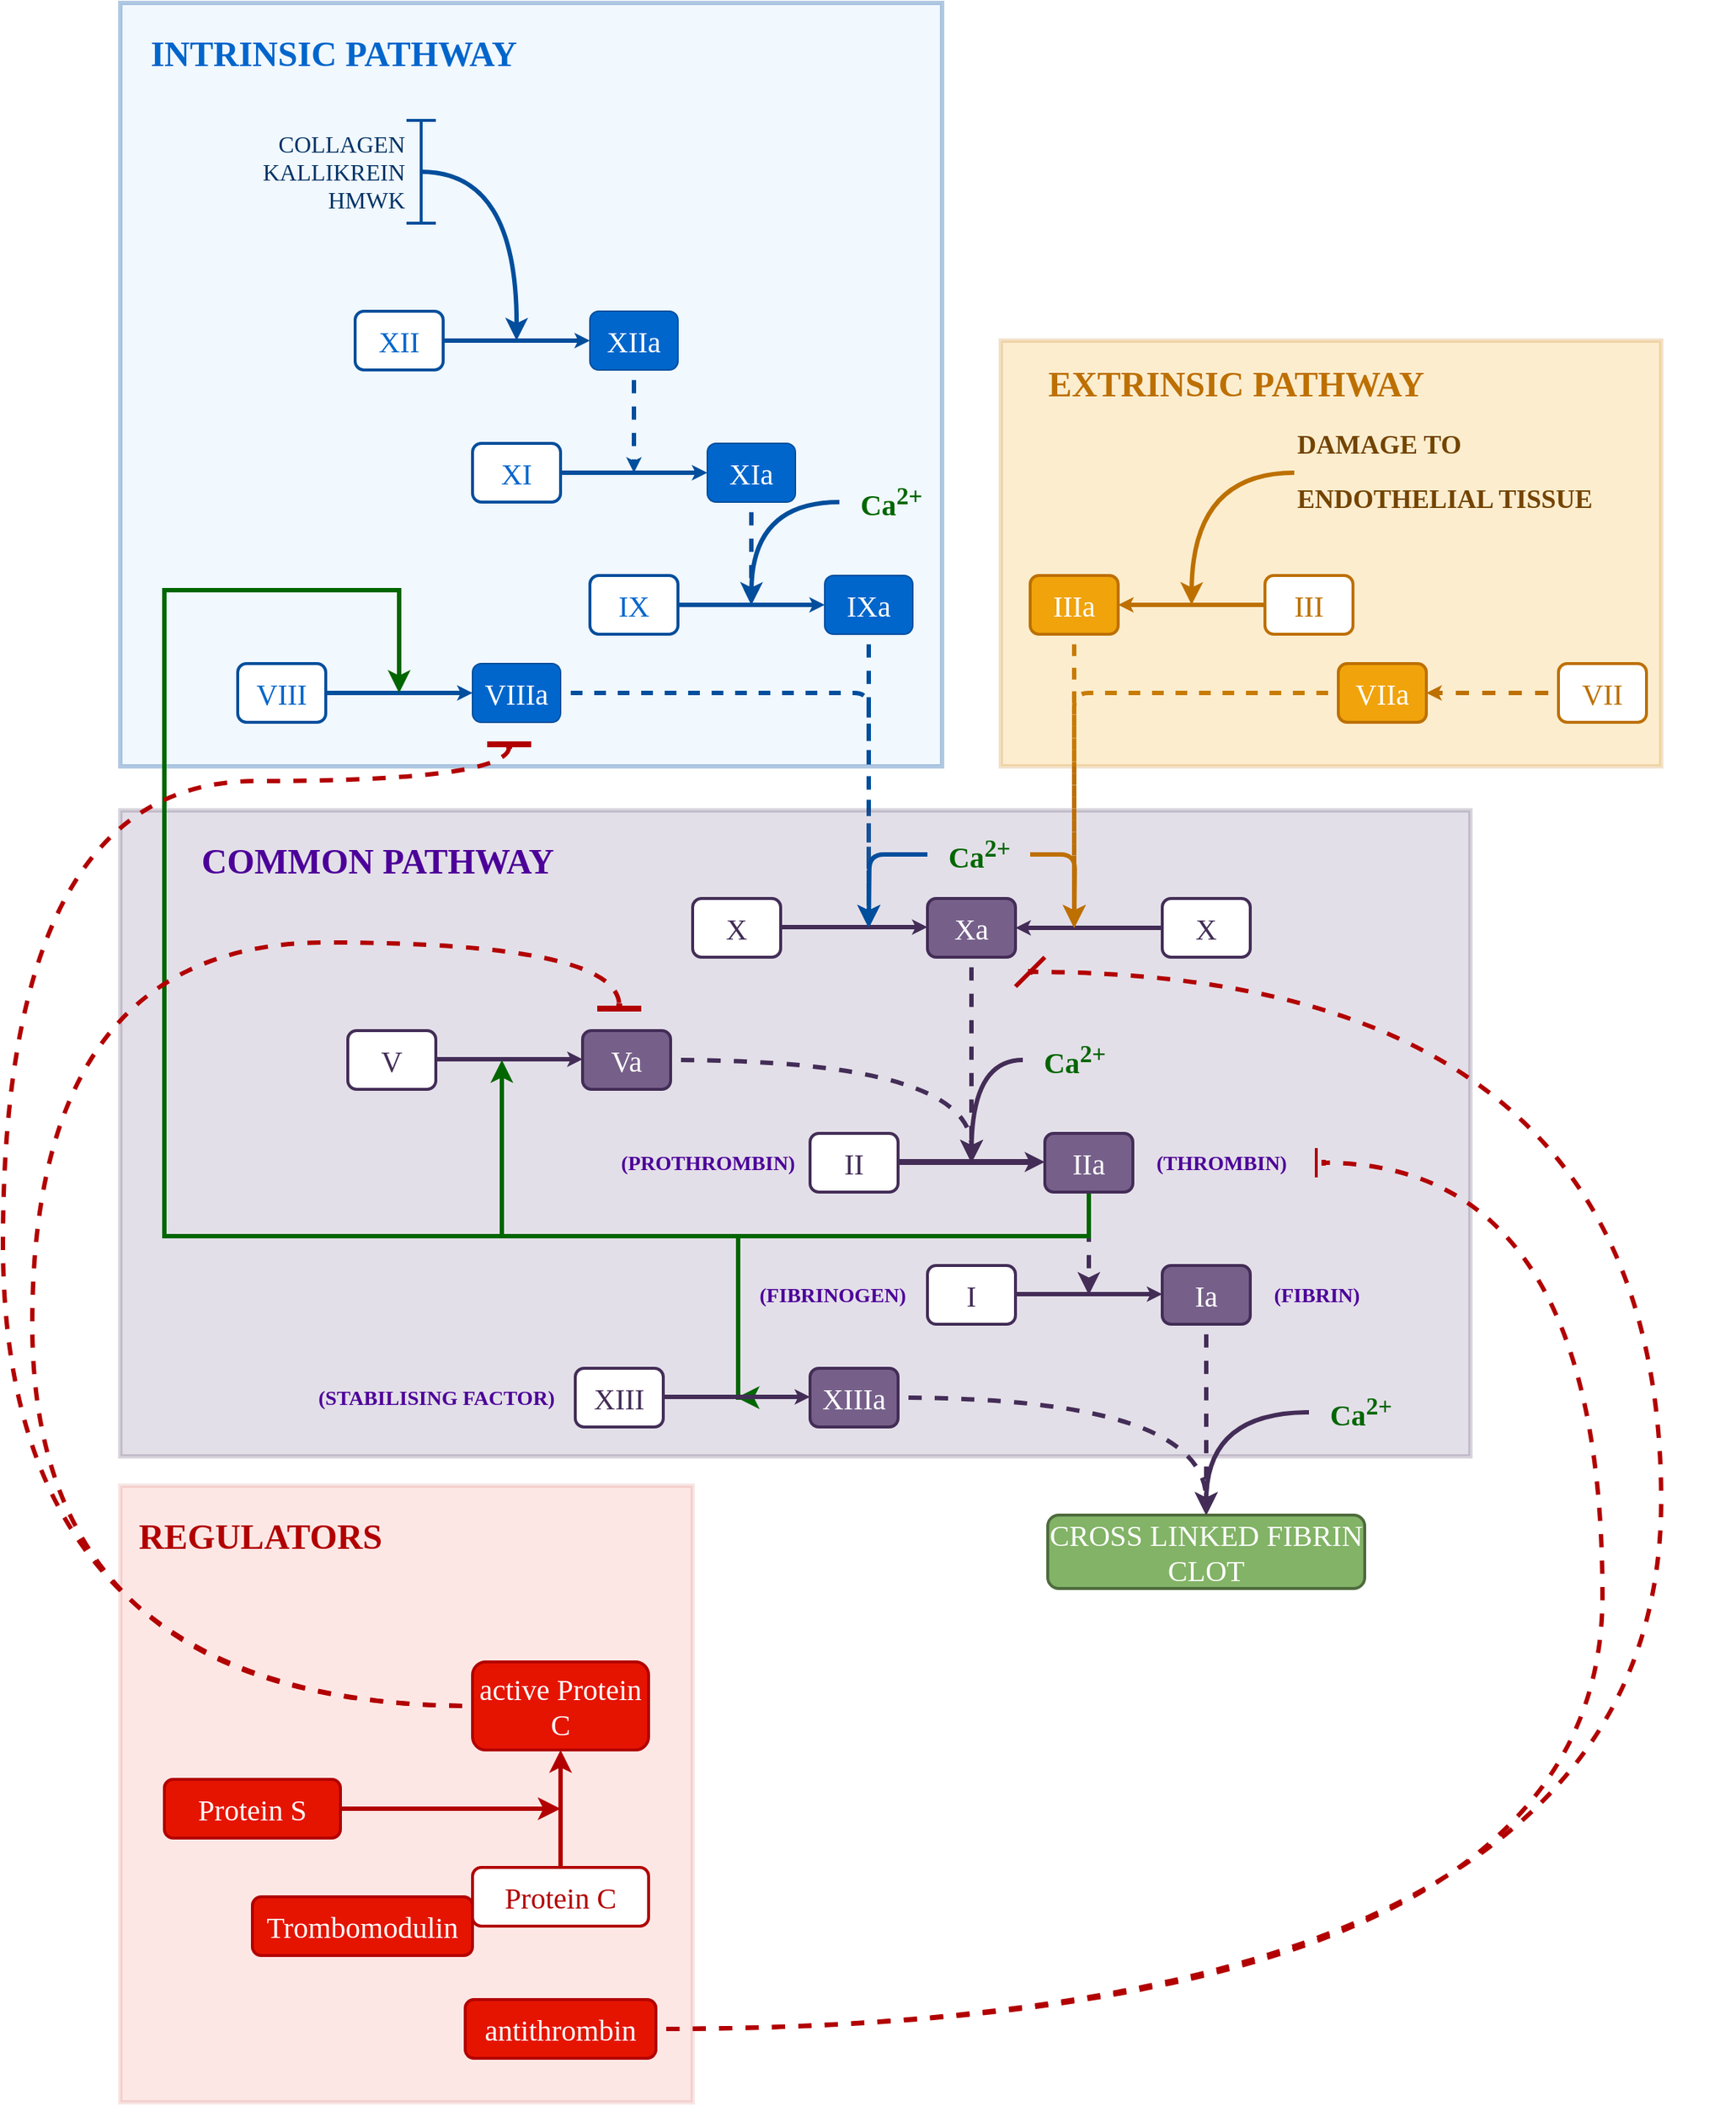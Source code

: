 <mxfile version="25.0.2">
  <diagram name="Pagina-1" id="9rVK_morirR8z8rQCJL5">
    <mxGraphModel dx="2735" dy="2517" grid="0" gridSize="10" guides="1" tooltips="1" connect="1" arrows="1" fold="1" page="1" pageScale="1" pageWidth="827" pageHeight="1169" math="0" shadow="0">
      <root>
        <mxCell id="0" />
        <mxCell id="1" parent="0" />
        <mxCell id="3TBqWWciAz9O4FYoAmYG-12" value="" style="rounded=0;whiteSpace=wrap;html=1;strokeColor=none;" parent="1" vertex="1">
          <mxGeometry x="-120" y="-50" width="1100" height="1430" as="geometry" />
        </mxCell>
        <mxCell id="iIkBl-cms1_YrR2odn27-116" value="" style="rounded=0;whiteSpace=wrap;html=1;fillColor=#e51400;strokeWidth=3;strokeColor=#B20000;opacity=10;fontColor=#ffffff;" parent="1" vertex="1">
          <mxGeometry x="-120" y="960" width="390" height="420" as="geometry" />
        </mxCell>
        <mxCell id="iIkBl-cms1_YrR2odn27-12" value="" style="rounded=0;whiteSpace=wrap;html=1;fillColor=#D1E6FC;strokeWidth=3;strokeColor=#004E9C;opacity=30;" parent="1" vertex="1">
          <mxGeometry x="-120" y="-50" width="560" height="520" as="geometry" />
        </mxCell>
        <mxCell id="iIkBl-cms1_YrR2odn27-26" style="edgeStyle=orthogonalEdgeStyle;rounded=0;orthogonalLoop=1;jettySize=auto;html=1;strokeWidth=3;endSize=1;strokeColor=#004e9c;dashed=1;flowAnimation=1;" parent="1" source="iIkBl-cms1_YrR2odn27-1" edge="1">
          <mxGeometry relative="1" as="geometry">
            <mxPoint x="230" y="270" as="targetPoint" />
          </mxGeometry>
        </mxCell>
        <mxCell id="iIkBl-cms1_YrR2odn27-1" value="&lt;font face=&quot;Tahoma&quot; style=&quot;font-size: 20px;&quot;&gt;XIIa&lt;/font&gt;" style="rounded=1;whiteSpace=wrap;html=1;fillColor=#0066CC;strokeColor=#004E9C;fontColor=#ffffff;shadow=0;fillStyle=solid;" parent="1" vertex="1">
          <mxGeometry x="200" y="160" width="60" height="40" as="geometry" />
        </mxCell>
        <mxCell id="iIkBl-cms1_YrR2odn27-3" value="" style="edgeStyle=orthogonalEdgeStyle;rounded=0;orthogonalLoop=1;jettySize=auto;html=1;strokeWidth=3;strokeColor=#004E9C;flowAnimation=0;shadow=0;endSize=1;startSize=1;jumpSize=6;" parent="1" source="iIkBl-cms1_YrR2odn27-2" target="iIkBl-cms1_YrR2odn27-1" edge="1">
          <mxGeometry relative="1" as="geometry" />
        </mxCell>
        <mxCell id="iIkBl-cms1_YrR2odn27-2" value="&lt;font style=&quot;font-size: 20px;&quot; face=&quot;Tahoma&quot;&gt;XII&lt;/font&gt;" style="rounded=1;whiteSpace=wrap;html=1;fillColor=#ffffff;fontColor=#0066CC;strokeColor=#004E9C;strokeWidth=2;" parent="1" vertex="1">
          <mxGeometry x="40" y="160" width="60" height="40" as="geometry" />
        </mxCell>
        <mxCell id="iIkBl-cms1_YrR2odn27-8" value="&lt;h1&gt;INTRINSIC PATHWAY&lt;/h1&gt;" style="text;html=1;align=center;verticalAlign=middle;resizable=0;points=[];autosize=1;strokeColor=none;fillColor=none;fontColor=#0066cc;fontFamily=Tahoma;" parent="1" vertex="1">
          <mxGeometry x="-120" y="-50" width="290" height="70" as="geometry" />
        </mxCell>
        <mxCell id="iIkBl-cms1_YrR2odn27-14" style="edgeStyle=orthogonalEdgeStyle;rounded=0;orthogonalLoop=1;jettySize=auto;html=1;curved=1;strokeWidth=3;strokeColor=#004E9C;exitX=0.5;exitY=0.5;exitDx=0;exitDy=0;exitPerimeter=0;" parent="1" source="iIkBl-cms1_YrR2odn27-16" edge="1">
          <mxGeometry relative="1" as="geometry">
            <mxPoint x="150" y="180" as="targetPoint" />
            <mxPoint x="90" y="61" as="sourcePoint" />
          </mxGeometry>
        </mxCell>
        <mxCell id="iIkBl-cms1_YrR2odn27-13" value="&lt;font color=&quot;#003366&quot; face=&quot;Tahoma&quot; style=&quot;font-size: 16px;&quot;&gt;COLLAGEN&lt;/font&gt;&lt;div&gt;&lt;font color=&quot;#003366&quot; face=&quot;Tahoma&quot; style=&quot;font-size: 16px;&quot;&gt;KALLIKREIN&lt;/font&gt;&lt;/div&gt;&lt;div&gt;&lt;font color=&quot;#003366&quot; face=&quot;Tahoma&quot; style=&quot;font-size: 16px;&quot;&gt;HMWK&lt;/font&gt;&lt;/div&gt;" style="text;html=1;align=right;verticalAlign=middle;resizable=0;points=[];autosize=1;strokeColor=none;fillColor=none;" parent="1" vertex="1">
          <mxGeometry x="-35" y="30" width="110" height="70" as="geometry" />
        </mxCell>
        <mxCell id="iIkBl-cms1_YrR2odn27-16" value="" style="shape=crossbar;whiteSpace=wrap;html=1;rounded=1;direction=south;strokeWidth=2;fillColor=#004E9C;strokeColor=#004E9C;" parent="1" vertex="1">
          <mxGeometry x="75" y="30" width="20" height="70" as="geometry" />
        </mxCell>
        <mxCell id="iIkBl-cms1_YrR2odn27-27" style="edgeStyle=orthogonalEdgeStyle;rounded=0;orthogonalLoop=1;jettySize=auto;html=1;strokeWidth=3;endSize=1;strokeColor=#004e9c;dashed=1;flowAnimation=1;" parent="1" source="iIkBl-cms1_YrR2odn27-20" edge="1">
          <mxGeometry relative="1" as="geometry">
            <mxPoint x="310" y="360" as="targetPoint" />
          </mxGeometry>
        </mxCell>
        <mxCell id="iIkBl-cms1_YrR2odn27-20" value="&lt;font face=&quot;Tahoma&quot; style=&quot;font-size: 20px;&quot;&gt;XIa&lt;/font&gt;" style="rounded=1;whiteSpace=wrap;html=1;fillColor=#0066CC;strokeColor=#004E9C;fontColor=#ffffff;shadow=0;fillStyle=solid;" parent="1" vertex="1">
          <mxGeometry x="280" y="250" width="60" height="40" as="geometry" />
        </mxCell>
        <mxCell id="iIkBl-cms1_YrR2odn27-21" value="" style="edgeStyle=orthogonalEdgeStyle;rounded=0;orthogonalLoop=1;jettySize=auto;html=1;strokeWidth=3;strokeColor=#004E9C;flowAnimation=0;shadow=0;endSize=1;startSize=1;jumpSize=6;" parent="1" source="iIkBl-cms1_YrR2odn27-22" target="iIkBl-cms1_YrR2odn27-20" edge="1">
          <mxGeometry relative="1" as="geometry" />
        </mxCell>
        <mxCell id="iIkBl-cms1_YrR2odn27-22" value="&lt;font style=&quot;font-size: 20px;&quot; face=&quot;Tahoma&quot;&gt;XI&lt;/font&gt;" style="rounded=1;whiteSpace=wrap;html=1;fillColor=#ffffff;fontColor=#0066CC;strokeColor=#004E9C;strokeWidth=2;" parent="1" vertex="1">
          <mxGeometry x="120" y="250" width="60" height="40" as="geometry" />
        </mxCell>
        <mxCell id="iIkBl-cms1_YrR2odn27-42" style="edgeStyle=orthogonalEdgeStyle;rounded=0;orthogonalLoop=1;jettySize=auto;html=1;strokeWidth=3;strokeColor=#004e9c;dashed=1;flowAnimation=1;" parent="1" source="iIkBl-cms1_YrR2odn27-23" edge="1">
          <mxGeometry relative="1" as="geometry">
            <mxPoint x="390" y="580" as="targetPoint" />
          </mxGeometry>
        </mxCell>
        <mxCell id="iIkBl-cms1_YrR2odn27-23" value="&lt;font face=&quot;Tahoma&quot; style=&quot;font-size: 20px;&quot;&gt;IXa&lt;/font&gt;" style="rounded=1;whiteSpace=wrap;html=1;fillColor=#0066CC;strokeColor=#004E9C;fontColor=#ffffff;shadow=0;fillStyle=solid;" parent="1" vertex="1">
          <mxGeometry x="360" y="340" width="60" height="40" as="geometry" />
        </mxCell>
        <mxCell id="iIkBl-cms1_YrR2odn27-24" value="" style="edgeStyle=orthogonalEdgeStyle;rounded=0;orthogonalLoop=1;jettySize=auto;html=1;strokeWidth=3;strokeColor=#004E9C;flowAnimation=0;shadow=0;endSize=1;startSize=1;jumpSize=6;" parent="1" source="iIkBl-cms1_YrR2odn27-25" target="iIkBl-cms1_YrR2odn27-23" edge="1">
          <mxGeometry relative="1" as="geometry" />
        </mxCell>
        <mxCell id="iIkBl-cms1_YrR2odn27-25" value="&lt;font style=&quot;font-size: 20px;&quot; face=&quot;Tahoma&quot;&gt;IX&lt;/font&gt;" style="rounded=1;whiteSpace=wrap;html=1;fillColor=#ffffff;fontColor=#0066CC;strokeColor=#004E9C;strokeWidth=2;" parent="1" vertex="1">
          <mxGeometry x="200" y="340" width="60" height="40" as="geometry" />
        </mxCell>
        <mxCell id="iIkBl-cms1_YrR2odn27-41" style="edgeStyle=orthogonalEdgeStyle;rounded=1;orthogonalLoop=1;jettySize=auto;html=1;curved=0;jumpStyle=arc;strokeWidth=3;strokeColor=#004e9c;flowAnimation=1;" parent="1" source="iIkBl-cms1_YrR2odn27-30" edge="1">
          <mxGeometry relative="1" as="geometry">
            <mxPoint x="390" y="580" as="targetPoint" />
            <Array as="points">
              <mxPoint x="390" y="420" />
            </Array>
          </mxGeometry>
        </mxCell>
        <mxCell id="iIkBl-cms1_YrR2odn27-30" value="&lt;font face=&quot;Tahoma&quot; style=&quot;font-size: 20px;&quot;&gt;VIIIa&lt;/font&gt;" style="rounded=1;whiteSpace=wrap;html=1;fillColor=#0066CC;strokeColor=#004E9C;fontColor=#ffffff;shadow=0;fillStyle=solid;" parent="1" vertex="1">
          <mxGeometry x="120" y="400" width="60" height="40" as="geometry" />
        </mxCell>
        <mxCell id="iIkBl-cms1_YrR2odn27-31" value="" style="edgeStyle=orthogonalEdgeStyle;rounded=0;orthogonalLoop=1;jettySize=auto;html=1;strokeWidth=3;strokeColor=#004E9C;flowAnimation=0;shadow=0;endSize=1;startSize=1;jumpSize=6;" parent="1" source="iIkBl-cms1_YrR2odn27-32" target="iIkBl-cms1_YrR2odn27-30" edge="1">
          <mxGeometry relative="1" as="geometry" />
        </mxCell>
        <mxCell id="iIkBl-cms1_YrR2odn27-32" value="&lt;font style=&quot;font-size: 20px;&quot; face=&quot;Tahoma&quot;&gt;VIII&lt;/font&gt;" style="rounded=1;whiteSpace=wrap;html=1;fillColor=#ffffff;fontColor=#0066CC;strokeColor=#004E9C;strokeWidth=2;" parent="1" vertex="1">
          <mxGeometry x="-40" y="400" width="60" height="40" as="geometry" />
        </mxCell>
        <mxCell id="iIkBl-cms1_YrR2odn27-33" value="" style="rounded=0;whiteSpace=wrap;html=1;fillColor=#76608a;strokeWidth=3;strokeColor=#432d57;opacity=20;fontColor=#ffffff;" parent="1" vertex="1">
          <mxGeometry x="-120" y="500" width="920" height="440" as="geometry" />
        </mxCell>
        <mxCell id="iIkBl-cms1_YrR2odn27-34" value="&lt;h1&gt;&lt;font color=&quot;#4c0099&quot;&gt;COMMON PATHWAY&lt;/font&gt;&lt;/h1&gt;" style="text;html=1;align=center;verticalAlign=middle;resizable=0;points=[];autosize=1;strokeColor=none;fillColor=none;fontColor=#0066cc;fontFamily=Tahoma;" parent="1" vertex="1">
          <mxGeometry x="-80" y="500" width="270" height="70" as="geometry" />
        </mxCell>
        <mxCell id="iIkBl-cms1_YrR2odn27-53" style="edgeStyle=orthogonalEdgeStyle;rounded=0;orthogonalLoop=1;jettySize=auto;html=1;strokeWidth=3;strokeColor=#432d57;dashed=1;flowAnimation=1;" parent="1" source="iIkBl-cms1_YrR2odn27-35" edge="1">
          <mxGeometry relative="1" as="geometry">
            <mxPoint x="460" y="740" as="targetPoint" />
          </mxGeometry>
        </mxCell>
        <mxCell id="iIkBl-cms1_YrR2odn27-35" value="&lt;font face=&quot;Tahoma&quot;&gt;&lt;span style=&quot;font-size: 20px;&quot;&gt;Xa&lt;/span&gt;&lt;/font&gt;" style="rounded=1;whiteSpace=wrap;html=1;fillColor=#76608a;fontColor=#ffffff;strokeColor=#432D57;strokeWidth=2;" parent="1" vertex="1">
          <mxGeometry x="430" y="560" width="60" height="40" as="geometry" />
        </mxCell>
        <mxCell id="iIkBl-cms1_YrR2odn27-36" value="&lt;font face=&quot;Tahoma&quot;&gt;&lt;span style=&quot;font-size: 20px;&quot;&gt;X&lt;/span&gt;&lt;/font&gt;" style="rounded=1;whiteSpace=wrap;html=1;strokeWidth=2;strokeColor=#432D57;fontColor=#432D57;" parent="1" vertex="1">
          <mxGeometry x="270" y="560" width="60" height="40" as="geometry" />
        </mxCell>
        <mxCell id="iIkBl-cms1_YrR2odn27-38" value="" style="edgeStyle=orthogonalEdgeStyle;rounded=0;orthogonalLoop=1;jettySize=auto;html=1;strokeWidth=3;strokeColor=#432d57;flowAnimation=0;shadow=0;endSize=1;startSize=1;jumpSize=6;" parent="1" edge="1">
          <mxGeometry relative="1" as="geometry">
            <mxPoint x="330" y="579.5" as="sourcePoint" />
            <mxPoint x="430" y="579.5" as="targetPoint" />
          </mxGeometry>
        </mxCell>
        <mxCell id="iIkBl-cms1_YrR2odn27-39" value="&lt;font color=&quot;#432d57&quot; face=&quot;Tahoma&quot;&gt;&lt;span style=&quot;font-size: 20px;&quot;&gt;X&lt;/span&gt;&lt;/font&gt;" style="rounded=1;whiteSpace=wrap;html=1;strokeWidth=2;strokeColor=#432D57;" parent="1" vertex="1">
          <mxGeometry x="590" y="560" width="60" height="40" as="geometry" />
        </mxCell>
        <mxCell id="iIkBl-cms1_YrR2odn27-40" value="" style="edgeStyle=orthogonalEdgeStyle;rounded=0;orthogonalLoop=1;jettySize=auto;html=1;strokeWidth=3;strokeColor=#432d57;flowAnimation=0;shadow=0;endSize=1;startSize=1;jumpSize=6;entryX=1;entryY=0.5;entryDx=0;entryDy=0;exitX=0;exitY=0.5;exitDx=0;exitDy=0;" parent="1" source="iIkBl-cms1_YrR2odn27-39" target="iIkBl-cms1_YrR2odn27-35" edge="1">
          <mxGeometry relative="1" as="geometry">
            <mxPoint x="340" y="589.5" as="sourcePoint" />
            <mxPoint x="440" y="589.5" as="targetPoint" />
          </mxGeometry>
        </mxCell>
        <mxCell id="iIkBl-cms1_YrR2odn27-55" style="edgeStyle=orthogonalEdgeStyle;rounded=0;orthogonalLoop=1;jettySize=auto;html=1;curved=1;strokeWidth=3;strokeColor=#432d57;dashed=1;flowAnimation=1;" parent="1" source="iIkBl-cms1_YrR2odn27-43" edge="1">
          <mxGeometry relative="1" as="geometry">
            <mxPoint x="460" y="740" as="targetPoint" />
          </mxGeometry>
        </mxCell>
        <mxCell id="iIkBl-cms1_YrR2odn27-43" value="&lt;font face=&quot;Tahoma&quot;&gt;&lt;span style=&quot;font-size: 20px;&quot;&gt;Va&lt;/span&gt;&lt;/font&gt;" style="rounded=1;whiteSpace=wrap;html=1;fillColor=#76608a;fontColor=#ffffff;strokeColor=#432D57;strokeWidth=2;" parent="1" vertex="1">
          <mxGeometry x="195" y="650" width="60" height="40" as="geometry" />
        </mxCell>
        <mxCell id="iIkBl-cms1_YrR2odn27-44" value="&lt;font face=&quot;Tahoma&quot;&gt;&lt;span style=&quot;font-size: 20px;&quot;&gt;V&lt;/span&gt;&lt;/font&gt;" style="rounded=1;whiteSpace=wrap;html=1;strokeWidth=2;strokeColor=#432D57;fontColor=#432D57;" parent="1" vertex="1">
          <mxGeometry x="35" y="650" width="60" height="40" as="geometry" />
        </mxCell>
        <mxCell id="iIkBl-cms1_YrR2odn27-45" value="" style="edgeStyle=orthogonalEdgeStyle;rounded=0;orthogonalLoop=1;jettySize=auto;html=1;strokeWidth=3;strokeColor=#432d57;flowAnimation=0;shadow=0;endSize=1;startSize=1;jumpSize=6;" parent="1" edge="1">
          <mxGeometry relative="1" as="geometry">
            <mxPoint x="95" y="669.5" as="sourcePoint" />
            <mxPoint x="195" y="669.5" as="targetPoint" />
          </mxGeometry>
        </mxCell>
        <mxCell id="iIkBl-cms1_YrR2odn27-65" style="edgeStyle=orthogonalEdgeStyle;rounded=0;orthogonalLoop=1;jettySize=auto;html=1;strokeWidth=3;strokeColor=#006600;flowAnimation=0;" parent="1" source="iIkBl-cms1_YrR2odn27-47" edge="1">
          <mxGeometry relative="1" as="geometry">
            <mxPoint x="140" y="670" as="targetPoint" />
            <Array as="points">
              <mxPoint x="540" y="790" />
              <mxPoint x="140" y="790" />
            </Array>
          </mxGeometry>
        </mxCell>
        <mxCell id="iIkBl-cms1_YrR2odn27-60" style="edgeStyle=orthogonalEdgeStyle;rounded=0;orthogonalLoop=1;jettySize=auto;html=1;strokeWidth=3;strokeColor=#432D57;dashed=1;flowAnimation=1;" parent="1" source="iIkBl-cms1_YrR2odn27-47" edge="1">
          <mxGeometry relative="1" as="geometry">
            <mxPoint x="540" y="830" as="targetPoint" />
          </mxGeometry>
        </mxCell>
        <mxCell id="iIkBl-cms1_YrR2odn27-99" style="edgeStyle=orthogonalEdgeStyle;rounded=0;orthogonalLoop=1;jettySize=auto;html=1;strokeWidth=3;strokeColor=#006600;flowAnimation=0;" parent="1" source="iIkBl-cms1_YrR2odn27-47" edge="1">
          <mxGeometry relative="1" as="geometry">
            <mxPoint x="70" y="420" as="targetPoint" />
            <Array as="points">
              <mxPoint x="540" y="790" />
              <mxPoint x="-90" y="790" />
              <mxPoint x="-90" y="350" />
              <mxPoint x="70" y="350" />
            </Array>
          </mxGeometry>
        </mxCell>
        <mxCell id="iIkBl-cms1_YrR2odn27-66" style="edgeStyle=orthogonalEdgeStyle;rounded=0;orthogonalLoop=1;jettySize=auto;html=1;strokeWidth=3;strokeColor=#006600;flowAnimation=0;" parent="1" source="iIkBl-cms1_YrR2odn27-47" edge="1">
          <mxGeometry relative="1" as="geometry">
            <mxPoint x="300" y="900" as="targetPoint" />
            <Array as="points">
              <mxPoint x="540" y="790" />
              <mxPoint x="301" y="790" />
            </Array>
          </mxGeometry>
        </mxCell>
        <mxCell id="iIkBl-cms1_YrR2odn27-47" value="&lt;font face=&quot;Tahoma&quot;&gt;&lt;span style=&quot;font-size: 20px;&quot;&gt;IIa&lt;/span&gt;&lt;/font&gt;" style="rounded=1;whiteSpace=wrap;html=1;fillColor=#76608a;fontColor=#ffffff;strokeColor=#432D57;strokeWidth=2;" parent="1" vertex="1">
          <mxGeometry x="510" y="720" width="60" height="40" as="geometry" />
        </mxCell>
        <mxCell id="iIkBl-cms1_YrR2odn27-48" value="&lt;font face=&quot;Tahoma&quot;&gt;&lt;span style=&quot;font-size: 20px;&quot;&gt;II&lt;/span&gt;&lt;/font&gt;" style="rounded=1;whiteSpace=wrap;html=1;strokeWidth=2;strokeColor=#432D57;fontColor=#432D57;" parent="1" vertex="1">
          <mxGeometry x="350" y="720" width="60" height="40" as="geometry" />
        </mxCell>
        <mxCell id="iIkBl-cms1_YrR2odn27-49" value="" style="edgeStyle=orthogonalEdgeStyle;rounded=0;orthogonalLoop=1;jettySize=auto;html=1;strokeWidth=4;strokeColor=#432d57;flowAnimation=0;shadow=0;endSize=1;startSize=1;jumpSize=6;" parent="1" edge="1">
          <mxGeometry relative="1" as="geometry">
            <mxPoint x="410" y="739.5" as="sourcePoint" />
            <mxPoint x="510" y="739.5" as="targetPoint" />
          </mxGeometry>
        </mxCell>
        <mxCell id="iIkBl-cms1_YrR2odn27-56" value="&lt;h3&gt;&lt;font face=&quot;Tahoma&quot; color=&quot;#4c0099&quot;&gt;(THROMBIN)&lt;/font&gt;&lt;/h3&gt;" style="text;html=1;align=center;verticalAlign=middle;resizable=0;points=[];autosize=1;strokeColor=none;fillColor=none;fontColor=#0066cc;" parent="1" vertex="1">
          <mxGeometry x="570" y="710" width="120" height="60" as="geometry" />
        </mxCell>
        <mxCell id="iIkBl-cms1_YrR2odn27-70" style="edgeStyle=orthogonalEdgeStyle;rounded=0;orthogonalLoop=1;jettySize=auto;html=1;entryX=0.5;entryY=0;entryDx=0;entryDy=0;strokeColor=#432D57;strokeWidth=3;dashed=1;flowAnimation=1;" parent="1" source="iIkBl-cms1_YrR2odn27-57" target="iIkBl-cms1_YrR2odn27-68" edge="1">
          <mxGeometry relative="1" as="geometry" />
        </mxCell>
        <mxCell id="iIkBl-cms1_YrR2odn27-57" value="&lt;font face=&quot;Tahoma&quot;&gt;&lt;span style=&quot;font-size: 20px;&quot;&gt;Ia&lt;/span&gt;&lt;/font&gt;" style="rounded=1;whiteSpace=wrap;html=1;fillColor=#76608a;fontColor=#ffffff;strokeColor=#432D57;strokeWidth=2;" parent="1" vertex="1">
          <mxGeometry x="590" y="810" width="60" height="40" as="geometry" />
        </mxCell>
        <mxCell id="iIkBl-cms1_YrR2odn27-58" value="&lt;font face=&quot;Tahoma&quot;&gt;&lt;span style=&quot;font-size: 20px;&quot;&gt;I&lt;/span&gt;&lt;/font&gt;" style="rounded=1;whiteSpace=wrap;html=1;strokeWidth=2;strokeColor=#432D57;fontColor=#432D57;" parent="1" vertex="1">
          <mxGeometry x="430" y="810" width="60" height="40" as="geometry" />
        </mxCell>
        <mxCell id="iIkBl-cms1_YrR2odn27-59" value="" style="edgeStyle=orthogonalEdgeStyle;rounded=0;orthogonalLoop=1;jettySize=auto;html=1;strokeWidth=3;strokeColor=#432d57;flowAnimation=0;shadow=0;endSize=1;startSize=1;jumpSize=6;" parent="1" edge="1">
          <mxGeometry relative="1" as="geometry">
            <mxPoint x="490" y="829.5" as="sourcePoint" />
            <mxPoint x="590" y="829.5" as="targetPoint" />
          </mxGeometry>
        </mxCell>
        <mxCell id="iIkBl-cms1_YrR2odn27-61" value="&lt;h3&gt;&lt;font face=&quot;Tahoma&quot; color=&quot;#4c0099&quot;&gt;(FIBRIN)&lt;/font&gt;&lt;/h3&gt;" style="text;html=1;align=center;verticalAlign=middle;resizable=0;points=[];autosize=1;strokeColor=none;fillColor=none;fontColor=#0066cc;" parent="1" vertex="1">
          <mxGeometry x="650" y="800" width="90" height="60" as="geometry" />
        </mxCell>
        <mxCell id="iIkBl-cms1_YrR2odn27-69" style="edgeStyle=orthogonalEdgeStyle;rounded=0;orthogonalLoop=1;jettySize=auto;html=1;entryX=0.5;entryY=0;entryDx=0;entryDy=0;curved=1;strokeColor=#432D57;strokeWidth=3;dashed=1;flowAnimation=1;" parent="1" source="iIkBl-cms1_YrR2odn27-62" target="iIkBl-cms1_YrR2odn27-68" edge="1">
          <mxGeometry relative="1" as="geometry" />
        </mxCell>
        <mxCell id="iIkBl-cms1_YrR2odn27-62" value="&lt;font face=&quot;Tahoma&quot;&gt;&lt;span style=&quot;font-size: 20px;&quot;&gt;XIIIa&lt;/span&gt;&lt;/font&gt;" style="rounded=1;whiteSpace=wrap;html=1;fillColor=#76608a;fontColor=#ffffff;strokeColor=#432D57;strokeWidth=2;" parent="1" vertex="1">
          <mxGeometry x="350" y="880" width="60" height="40" as="geometry" />
        </mxCell>
        <mxCell id="iIkBl-cms1_YrR2odn27-63" value="&lt;font face=&quot;Tahoma&quot;&gt;&lt;span style=&quot;font-size: 20px;&quot;&gt;XIII&lt;/span&gt;&lt;/font&gt;" style="rounded=1;whiteSpace=wrap;html=1;strokeWidth=2;strokeColor=#432D57;fontColor=#432D57;" parent="1" vertex="1">
          <mxGeometry x="190" y="880" width="60" height="40" as="geometry" />
        </mxCell>
        <mxCell id="iIkBl-cms1_YrR2odn27-64" value="" style="edgeStyle=orthogonalEdgeStyle;rounded=0;orthogonalLoop=1;jettySize=auto;html=1;strokeWidth=3;strokeColor=#432d57;flowAnimation=0;shadow=0;endSize=1;startSize=1;jumpSize=6;" parent="1" edge="1">
          <mxGeometry relative="1" as="geometry">
            <mxPoint x="250" y="899.5" as="sourcePoint" />
            <mxPoint x="350" y="899.5" as="targetPoint" />
          </mxGeometry>
        </mxCell>
        <mxCell id="iIkBl-cms1_YrR2odn27-67" value="&lt;h3&gt;&lt;font face=&quot;Tahoma&quot; color=&quot;#4c0099&quot;&gt;(STABILISING FACTOR)&lt;/font&gt;&lt;/h3&gt;" style="text;html=1;align=center;verticalAlign=middle;resizable=0;points=[];autosize=1;strokeColor=none;fillColor=none;fontColor=#0066cc;" parent="1" vertex="1">
          <mxGeometry y="870" width="190" height="60" as="geometry" />
        </mxCell>
        <mxCell id="iIkBl-cms1_YrR2odn27-68" value="&lt;font color=&quot;#ffffff&quot; face=&quot;Tahoma&quot;&gt;&lt;span style=&quot;font-size: 20px;&quot;&gt;CROSS LINKED FIBRIN CLOT&lt;/span&gt;&lt;/font&gt;" style="rounded=1;whiteSpace=wrap;html=1;fillColor=#82B366;strokeColor=#4E6B3D;strokeWidth=2;" parent="1" vertex="1">
          <mxGeometry x="512" y="980" width="216" height="50" as="geometry" />
        </mxCell>
        <mxCell id="iIkBl-cms1_YrR2odn27-87" style="edgeStyle=orthogonalEdgeStyle;rounded=0;orthogonalLoop=1;jettySize=auto;html=1;strokeColor=#BD7000;strokeWidth=3;flowAnimation=1;" parent="1" edge="1">
          <mxGeometry relative="1" as="geometry">
            <mxPoint x="530" y="580" as="targetPoint" />
            <mxPoint x="530" y="380" as="sourcePoint" />
          </mxGeometry>
        </mxCell>
        <mxCell id="iIkBl-cms1_YrR2odn27-85" style="edgeStyle=orthogonalEdgeStyle;rounded=1;orthogonalLoop=1;jettySize=auto;html=1;curved=0;strokeColor=#BD7000;strokeWidth=3;flowAnimation=1;" parent="1" edge="1">
          <mxGeometry relative="1" as="geometry">
            <mxPoint x="530" y="580" as="targetPoint" />
            <mxPoint x="710" y="420" as="sourcePoint" />
            <Array as="points">
              <mxPoint x="530" y="420" />
            </Array>
          </mxGeometry>
        </mxCell>
        <mxCell id="iIkBl-cms1_YrR2odn27-92" style="edgeStyle=orthogonalEdgeStyle;rounded=1;orthogonalLoop=1;jettySize=auto;html=1;strokeWidth=3;curved=0;strokeColor=#004E9C;" parent="1" source="iIkBl-cms1_YrR2odn27-88" edge="1">
          <mxGeometry relative="1" as="geometry">
            <mxPoint x="390" y="580" as="targetPoint" />
          </mxGeometry>
        </mxCell>
        <mxCell id="iIkBl-cms1_YrR2odn27-93" style="edgeStyle=orthogonalEdgeStyle;rounded=1;orthogonalLoop=1;jettySize=auto;html=1;curved=0;strokeColor=#BD7000;strokeWidth=3;" parent="1" source="iIkBl-cms1_YrR2odn27-88" edge="1">
          <mxGeometry relative="1" as="geometry">
            <mxPoint x="530" y="580" as="targetPoint" />
          </mxGeometry>
        </mxCell>
        <mxCell id="iIkBl-cms1_YrR2odn27-88" value="&lt;font style=&quot;font-size: 20px;&quot; face=&quot;Tahoma&quot; color=&quot;#006600&quot;&gt;Ca&lt;sup&gt;2+&lt;/sup&gt;&lt;/font&gt;" style="text;html=1;align=center;verticalAlign=middle;resizable=0;points=[];autosize=1;strokeColor=none;fillColor=none;fontStyle=1;strokeWidth=3;" parent="1" vertex="1">
          <mxGeometry x="430" y="510" width="70" height="40" as="geometry" />
        </mxCell>
        <mxCell id="iIkBl-cms1_YrR2odn27-95" style="edgeStyle=orthogonalEdgeStyle;rounded=0;orthogonalLoop=1;jettySize=auto;html=1;curved=1;strokeWidth=3;strokeColor=#432D57;flowAnimation=0;" parent="1" source="iIkBl-cms1_YrR2odn27-89" edge="1">
          <mxGeometry relative="1" as="geometry">
            <mxPoint x="460" y="740" as="targetPoint" />
          </mxGeometry>
        </mxCell>
        <mxCell id="iIkBl-cms1_YrR2odn27-89" value="&lt;font style=&quot;font-size: 20px;&quot; face=&quot;Tahoma&quot; color=&quot;#006600&quot;&gt;Ca&lt;sup&gt;2+&lt;/sup&gt;&lt;/font&gt;" style="text;html=1;align=center;verticalAlign=middle;resizable=0;points=[];autosize=1;strokeColor=none;fillColor=none;fontStyle=1" parent="1" vertex="1">
          <mxGeometry x="495" y="650" width="70" height="40" as="geometry" />
        </mxCell>
        <mxCell id="iIkBl-cms1_YrR2odn27-94" style="edgeStyle=orthogonalEdgeStyle;rounded=0;orthogonalLoop=1;jettySize=auto;html=1;curved=1;strokeWidth=3;strokeColor=#004E9C;" parent="1" source="iIkBl-cms1_YrR2odn27-91" edge="1">
          <mxGeometry relative="1" as="geometry">
            <mxPoint x="310" y="360" as="targetPoint" />
          </mxGeometry>
        </mxCell>
        <mxCell id="iIkBl-cms1_YrR2odn27-91" value="&lt;font style=&quot;font-size: 20px;&quot; face=&quot;Tahoma&quot; color=&quot;#006600&quot;&gt;Ca&lt;sup&gt;2+&lt;/sup&gt;&lt;/font&gt;" style="text;html=1;align=center;verticalAlign=middle;resizable=0;points=[];autosize=1;strokeColor=none;fillColor=none;fontStyle=1" parent="1" vertex="1">
          <mxGeometry x="370" y="270" width="70" height="40" as="geometry" />
        </mxCell>
        <mxCell id="iIkBl-cms1_YrR2odn27-104" style="edgeStyle=orthogonalEdgeStyle;rounded=0;orthogonalLoop=1;jettySize=auto;html=1;entryX=0.5;entryY=1;entryDx=0;entryDy=0;strokeColor=#B20000;strokeWidth=3;" parent="1" source="iIkBl-cms1_YrR2odn27-102" target="iIkBl-cms1_YrR2odn27-103" edge="1">
          <mxGeometry relative="1" as="geometry" />
        </mxCell>
        <mxCell id="iIkBl-cms1_YrR2odn27-102" value="&lt;font color=&quot;#b20000&quot; face=&quot;Tahoma&quot;&gt;&lt;span style=&quot;font-size: 20px;&quot;&gt;Protein C&lt;/span&gt;&lt;/font&gt;" style="rounded=1;whiteSpace=wrap;html=1;strokeWidth=2;strokeColor=#B20000;" parent="1" vertex="1">
          <mxGeometry x="120" y="1220" width="120" height="40" as="geometry" />
        </mxCell>
        <mxCell id="iIkBl-cms1_YrR2odn27-108" style="edgeStyle=orthogonalEdgeStyle;rounded=0;orthogonalLoop=1;jettySize=auto;html=1;curved=1;dashed=1;strokeColor=#B20000;endSize=0;startSize=0;strokeWidth=3;sourcePerimeterSpacing=0;endArrow=baseDash;endFill=0;flowAnimation=1;" parent="1" source="iIkBl-cms1_YrR2odn27-103" target="iIkBl-cms1_YrR2odn27-109" edge="1">
          <mxGeometry relative="1" as="geometry">
            <mxPoint x="70" y="440" as="targetPoint" />
            <Array as="points">
              <mxPoint x="-200" y="1110" />
              <mxPoint x="-200" y="480" />
              <mxPoint x="145" y="480" />
            </Array>
          </mxGeometry>
        </mxCell>
        <mxCell id="iIkBl-cms1_YrR2odn27-112" style="edgeStyle=orthogonalEdgeStyle;rounded=0;orthogonalLoop=1;jettySize=auto;html=1;dashed=1;curved=1;strokeWidth=3;strokeColor=#B20000;startSize=0;endSize=0;endArrow=baseDash;endFill=0;flowAnimation=1;" parent="1" source="iIkBl-cms1_YrR2odn27-103" target="iIkBl-cms1_YrR2odn27-113" edge="1">
          <mxGeometry relative="1" as="geometry">
            <mxPoint x="140" y="650" as="targetPoint" />
            <Array as="points">
              <mxPoint x="-180" y="1110" />
              <mxPoint x="-180" y="590" />
              <mxPoint x="220" y="590" />
            </Array>
          </mxGeometry>
        </mxCell>
        <mxCell id="iIkBl-cms1_YrR2odn27-103" value="&lt;font face=&quot;Tahoma&quot;&gt;&lt;span style=&quot;font-size: 20px;&quot;&gt;active Protein C&lt;/span&gt;&lt;/font&gt;" style="rounded=1;whiteSpace=wrap;html=1;fillColor=#e51400;fontColor=#ffffff;strokeColor=#B20000;strokeWidth=2;" parent="1" vertex="1">
          <mxGeometry x="120" y="1080" width="120" height="60" as="geometry" />
        </mxCell>
        <mxCell id="iIkBl-cms1_YrR2odn27-130" style="edgeStyle=orthogonalEdgeStyle;rounded=0;orthogonalLoop=1;jettySize=auto;html=1;strokeWidth=3;strokeColor=#B20000;" parent="1" source="iIkBl-cms1_YrR2odn27-105" edge="1">
          <mxGeometry relative="1" as="geometry">
            <mxPoint x="180" y="1180" as="targetPoint" />
          </mxGeometry>
        </mxCell>
        <mxCell id="iIkBl-cms1_YrR2odn27-105" value="&lt;font face=&quot;Tahoma&quot;&gt;&lt;span style=&quot;font-size: 20px;&quot;&gt;Protein S&lt;/span&gt;&lt;/font&gt;" style="rounded=1;whiteSpace=wrap;html=1;fillColor=#e51400;fontColor=#ffffff;strokeColor=#B20000;strokeWidth=2;" parent="1" vertex="1">
          <mxGeometry x="-90" y="1160" width="120" height="40" as="geometry" />
        </mxCell>
        <mxCell id="iIkBl-cms1_YrR2odn27-109" value="" style="line;strokeWidth=4;html=1;perimeter=backbonePerimeter;points=[];outlineConnect=0;strokeColor=#B20000;" parent="1" vertex="1">
          <mxGeometry x="130" y="450" width="30" height="10" as="geometry" />
        </mxCell>
        <mxCell id="iIkBl-cms1_YrR2odn27-113" value="" style="line;strokeWidth=4;html=1;perimeter=backbonePerimeter;points=[];outlineConnect=0;strokeColor=#B20000;" parent="1" vertex="1">
          <mxGeometry x="205" y="630" width="30" height="10" as="geometry" />
        </mxCell>
        <mxCell id="iIkBl-cms1_YrR2odn27-118" style="edgeStyle=orthogonalEdgeStyle;rounded=0;orthogonalLoop=1;jettySize=auto;html=1;dashed=1;endArrow=baseDash;endFill=0;strokeWidth=3;strokeColor=#B20000;curved=1;endSize=0;startSize=0;" parent="1" source="iIkBl-cms1_YrR2odn27-119" edge="1">
          <mxGeometry relative="1" as="geometry">
            <mxPoint x="700" y="740" as="targetPoint" />
            <Array as="points">
              <mxPoint x="691" y="740" />
            </Array>
          </mxGeometry>
        </mxCell>
        <mxCell id="iIkBl-cms1_YrR2odn27-122" style="edgeStyle=orthogonalEdgeStyle;rounded=0;orthogonalLoop=1;jettySize=auto;html=1;dashed=1;curved=1;strokeWidth=3;strokeColor=#B20000;endArrow=baseDash;endFill=0;endSize=0;startSize=5;flowAnimation=1;" parent="1" source="iIkBl-cms1_YrR2odn27-117" edge="1">
          <mxGeometry relative="1" as="geometry">
            <mxPoint x="500" y="610" as="targetPoint" />
            <Array as="points">
              <mxPoint x="930" y="1330" />
              <mxPoint x="930" y="610" />
            </Array>
          </mxGeometry>
        </mxCell>
        <mxCell id="iIkBl-cms1_YrR2odn27-117" value="&lt;font face=&quot;Tahoma&quot;&gt;&lt;span style=&quot;font-size: 20px;&quot;&gt;antithrombin&lt;/span&gt;&lt;/font&gt;" style="rounded=1;whiteSpace=wrap;html=1;fillColor=#e51400;fontColor=#ffffff;strokeColor=#B20000;strokeWidth=2;" parent="1" vertex="1">
          <mxGeometry x="115" y="1310" width="130" height="40" as="geometry" />
        </mxCell>
        <mxCell id="iIkBl-cms1_YrR2odn27-120" value="" style="edgeStyle=orthogonalEdgeStyle;rounded=0;orthogonalLoop=1;jettySize=auto;html=1;dashed=1;endArrow=baseDash;endFill=0;strokeWidth=3;strokeColor=#B20000;curved=1;endSize=0;startSize=0;flowAnimation=1;" parent="1" source="iIkBl-cms1_YrR2odn27-117" target="iIkBl-cms1_YrR2odn27-119" edge="1">
          <mxGeometry relative="1" as="geometry">
            <mxPoint x="-235" y="1040" as="sourcePoint" />
            <mxPoint x="700" y="740" as="targetPoint" />
            <Array as="points">
              <mxPoint x="890" y="1330" />
              <mxPoint x="890" y="740" />
            </Array>
          </mxGeometry>
        </mxCell>
        <mxCell id="iIkBl-cms1_YrR2odn27-119" value="" style="line;strokeWidth=2;direction=south;html=1;strokeColor=#B20000;" parent="1" vertex="1">
          <mxGeometry x="690" y="730" width="10" height="20" as="geometry" />
        </mxCell>
        <mxCell id="iIkBl-cms1_YrR2odn27-125" value="" style="endArrow=none;html=1;rounded=0;strokeWidth=3;strokeColor=#B20000;" parent="1" edge="1">
          <mxGeometry width="50" height="50" relative="1" as="geometry">
            <mxPoint x="510" y="600" as="sourcePoint" />
            <mxPoint x="490" y="620" as="targetPoint" />
          </mxGeometry>
        </mxCell>
        <mxCell id="iIkBl-cms1_YrR2odn27-126" value="&lt;font face=&quot;Tahoma&quot;&gt;&lt;span style=&quot;font-size: 20px;&quot;&gt;Trombomodulin&lt;/span&gt;&lt;/font&gt;" style="rounded=1;whiteSpace=wrap;html=1;fillColor=#e51400;fontColor=#ffffff;strokeColor=#B20000;strokeWidth=2;" parent="1" vertex="1">
          <mxGeometry x="-30" y="1240" width="150" height="40" as="geometry" />
        </mxCell>
        <mxCell id="iIkBl-cms1_YrR2odn27-127" value="&lt;h1&gt;&lt;font color=&quot;#b20000&quot;&gt;REGULATORS&lt;/font&gt;&lt;/h1&gt;" style="text;html=1;align=center;verticalAlign=middle;resizable=0;points=[];autosize=1;strokeColor=none;fillColor=none;fontColor=#0066cc;fontFamily=Tahoma;" parent="1" vertex="1">
          <mxGeometry x="-120" y="960" width="190" height="70" as="geometry" />
        </mxCell>
        <mxCell id="iIkBl-cms1_YrR2odn27-131" value="&lt;h3&gt;&lt;font face=&quot;Tahoma&quot; color=&quot;#4c0099&quot;&gt;(FIBRINOGEN)&lt;/font&gt;&lt;/h3&gt;" style="text;html=1;align=center;verticalAlign=middle;resizable=0;points=[];autosize=1;strokeColor=none;fillColor=none;fontColor=#0066cc;" parent="1" vertex="1">
          <mxGeometry x="300" y="800" width="130" height="60" as="geometry" />
        </mxCell>
        <mxCell id="3TBqWWciAz9O4FYoAmYG-685" value="" style="rounded=0;whiteSpace=wrap;html=1;fillColor=#f0a30a;strokeWidth=3;strokeColor=#BD7000;opacity=20;fontColor=#000000;" parent="1" vertex="1">
          <mxGeometry x="480" y="180" width="450" height="290" as="geometry" />
        </mxCell>
        <mxCell id="iIkBl-cms1_YrR2odn27-132" value="&lt;h3&gt;&lt;font face=&quot;Tahoma&quot; color=&quot;#4c0099&quot;&gt;(PROTHROMBIN)&lt;/font&gt;&lt;/h3&gt;" style="text;html=1;align=center;verticalAlign=middle;resizable=0;points=[];autosize=1;strokeColor=none;fillColor=none;fontColor=#0066cc;" parent="1" vertex="1">
          <mxGeometry x="205" y="710" width="150" height="60" as="geometry" />
        </mxCell>
        <mxCell id="3TBqWWciAz9O4FYoAmYG-686" value="&lt;h1&gt;&lt;font color=&quot;#bd7000&quot;&gt;EXTRINSIC PATHWAY&lt;/font&gt;&lt;/h1&gt;" style="text;html=1;align=center;verticalAlign=middle;resizable=0;points=[];autosize=1;strokeColor=none;fillColor=none;fontColor=#0066cc;fontFamily=Tahoma;" parent="1" vertex="1">
          <mxGeometry x="495" y="175" width="290" height="70" as="geometry" />
        </mxCell>
        <mxCell id="3TBqWWciAz9O4FYoAmYG-687" value="&lt;font color=&quot;#ffffff&quot;&gt;&lt;span style=&quot;font-size: 20px;&quot;&gt;IIIa&lt;/span&gt;&lt;/font&gt;" style="rounded=1;whiteSpace=wrap;html=1;fillColor=#f0a30a;fontColor=#000000;strokeColor=#BD7000;strokeWidth=2;fontFamily=Tahoma;" parent="1" vertex="1">
          <mxGeometry x="500" y="340" width="60" height="40" as="geometry" />
        </mxCell>
        <mxCell id="3TBqWWciAz9O4FYoAmYG-688" value="&lt;font face=&quot;Tahoma&quot;&gt;&lt;span style=&quot;font-size: 20px;&quot;&gt;III&lt;/span&gt;&lt;/font&gt;" style="rounded=1;whiteSpace=wrap;html=1;strokeWidth=2;strokeColor=#BD7000;fontColor=#BD7000;" parent="1" vertex="1">
          <mxGeometry x="660" y="340" width="60" height="40" as="geometry" />
        </mxCell>
        <mxCell id="3TBqWWciAz9O4FYoAmYG-689" value="" style="edgeStyle=orthogonalEdgeStyle;rounded=0;orthogonalLoop=1;jettySize=auto;html=1;strokeWidth=3;strokeColor=#BD7000;flowAnimation=0;shadow=0;endSize=1;startSize=1;jumpSize=6;entryX=1;entryY=0.5;entryDx=0;entryDy=0;exitX=0;exitY=0.5;exitDx=0;exitDy=0;fontColor=#BD7000;" parent="1" source="3TBqWWciAz9O4FYoAmYG-688" target="3TBqWWciAz9O4FYoAmYG-687" edge="1">
          <mxGeometry relative="1" as="geometry">
            <mxPoint x="410" y="369.5" as="sourcePoint" />
            <mxPoint x="510" y="369.5" as="targetPoint" />
          </mxGeometry>
        </mxCell>
        <mxCell id="3TBqWWciAz9O4FYoAmYG-690" style="edgeStyle=orthogonalEdgeStyle;rounded=0;orthogonalLoop=1;jettySize=auto;html=1;curved=1;strokeColor=#BD7000;strokeWidth=3;" parent="1" source="3TBqWWciAz9O4FYoAmYG-691" edge="1">
          <mxGeometry relative="1" as="geometry">
            <mxPoint x="610" y="360" as="targetPoint" />
          </mxGeometry>
        </mxCell>
        <mxCell id="3TBqWWciAz9O4FYoAmYG-691" value="&lt;h2 align=&quot;left&quot;&gt;&lt;font color=&quot;#734400&quot;&gt;DAMAGE TO&amp;nbsp;&lt;/font&gt;&lt;/h2&gt;&lt;h2 align=&quot;left&quot;&gt;&lt;font color=&quot;#734400&quot;&gt;ENDOTHELIAL TISSUE&lt;/font&gt;&lt;/h2&gt;" style="text;html=1;align=left;verticalAlign=middle;resizable=0;points=[];autosize=1;strokeColor=none;fillColor=none;fontColor=#0066cc;fontFamily=Tahoma;" parent="1" vertex="1">
          <mxGeometry x="680" y="220" width="230" height="100" as="geometry" />
        </mxCell>
        <mxCell id="3TBqWWciAz9O4FYoAmYG-693" value="&lt;font color=&quot;#ffffff&quot;&gt;&lt;span style=&quot;font-size: 20px;&quot;&gt;VIIa&lt;/span&gt;&lt;/font&gt;" style="rounded=1;whiteSpace=wrap;html=1;fillColor=#f0a30a;fontColor=#000000;strokeColor=#BD7000;strokeWidth=2;fontFamily=Tahoma;" parent="1" vertex="1">
          <mxGeometry x="710" y="400" width="60" height="40" as="geometry" />
        </mxCell>
        <mxCell id="3TBqWWciAz9O4FYoAmYG-694" value="&lt;font face=&quot;Tahoma&quot;&gt;&lt;span style=&quot;font-size: 20px;&quot;&gt;VII&lt;/span&gt;&lt;/font&gt;" style="rounded=1;whiteSpace=wrap;html=1;strokeWidth=2;strokeColor=#BD7000;fontColor=#BD7000;" parent="1" vertex="1">
          <mxGeometry x="860" y="400" width="60" height="40" as="geometry" />
        </mxCell>
        <mxCell id="3TBqWWciAz9O4FYoAmYG-695" value="" style="edgeStyle=orthogonalEdgeStyle;rounded=0;orthogonalLoop=1;jettySize=auto;html=1;strokeWidth=3;strokeColor=#BD7000;flowAnimation=1;shadow=0;endSize=1;startSize=1;jumpSize=6;entryX=1;entryY=0.5;entryDx=0;entryDy=0;exitX=0;exitY=0.5;exitDx=0;exitDy=0;fontColor=#BD7000;dashed=1;" parent="1" source="3TBqWWciAz9O4FYoAmYG-694" target="3TBqWWciAz9O4FYoAmYG-693" edge="1">
          <mxGeometry relative="1" as="geometry">
            <mxPoint x="670" y="429.5" as="sourcePoint" />
            <mxPoint x="770" y="429.5" as="targetPoint" />
            <Array as="points">
              <mxPoint x="850" y="420" />
              <mxPoint x="850" y="420" />
            </Array>
          </mxGeometry>
        </mxCell>
        <mxCell id="p925iZYXTmbr7fL5A81K-250" style="edgeStyle=orthogonalEdgeStyle;rounded=0;orthogonalLoop=1;jettySize=auto;html=1;entryX=0.5;entryY=0;entryDx=0;entryDy=0;curved=1;strokeWidth=3;strokeColor=#432D57;" edge="1" parent="1" source="p925iZYXTmbr7fL5A81K-251">
          <mxGeometry relative="1" as="geometry">
            <mxPoint x="620" y="980" as="targetPoint" />
            <Array as="points">
              <mxPoint x="620" y="910" />
            </Array>
          </mxGeometry>
        </mxCell>
        <mxCell id="p925iZYXTmbr7fL5A81K-251" value="&lt;font style=&quot;font-size: 20px;&quot; face=&quot;Tahoma&quot; color=&quot;#006600&quot;&gt;Ca&lt;sup&gt;2+&lt;/sup&gt;&lt;/font&gt;" style="text;html=1;align=center;verticalAlign=middle;resizable=0;points=[];autosize=1;strokeColor=none;fillColor=none;fontStyle=1;" vertex="1" parent="1">
          <mxGeometry x="690" y="890" width="70" height="40" as="geometry" />
        </mxCell>
        <object label="fibrinolysis" id="p925iZYXTmbr7fL5A81K-34">
          <mxCell visible="0" parent="0" />
        </object>
        <mxCell id="p925iZYXTmbr7fL5A81K-35" value="" style="rounded=0;whiteSpace=wrap;html=1;strokeColor=none;" vertex="1" parent="p925iZYXTmbr7fL5A81K-34">
          <mxGeometry x="-120" y="-50" width="1100" height="1430" as="geometry" />
        </mxCell>
        <mxCell id="p925iZYXTmbr7fL5A81K-36" value="" style="rounded=0;whiteSpace=wrap;html=1;fillColor=#d5e8d4;strokeColor=#82b366;opacity=60;strokeWidth=3;" vertex="1" parent="p925iZYXTmbr7fL5A81K-34">
          <mxGeometry x="280" y="960" width="520" height="420" as="geometry" />
        </mxCell>
        <mxCell id="p925iZYXTmbr7fL5A81K-37" value="" style="rounded=0;whiteSpace=wrap;html=1;fillColor=#e51400;strokeWidth=3;strokeColor=#B20000;opacity=10;fontColor=#ffffff;" vertex="1" parent="p925iZYXTmbr7fL5A81K-34">
          <mxGeometry x="-120" y="960" width="390" height="420" as="geometry" />
        </mxCell>
        <mxCell id="p925iZYXTmbr7fL5A81K-38" value="" style="rounded=0;whiteSpace=wrap;html=1;fillColor=#D1E6FC;strokeWidth=3;strokeColor=#004E9C;opacity=30;" vertex="1" parent="p925iZYXTmbr7fL5A81K-34">
          <mxGeometry x="-120" y="-50" width="560" height="520" as="geometry" />
        </mxCell>
        <mxCell id="p925iZYXTmbr7fL5A81K-39" style="edgeStyle=orthogonalEdgeStyle;rounded=0;orthogonalLoop=1;jettySize=auto;html=1;strokeWidth=3;endSize=1;strokeColor=#004e9c;dashed=1;flowAnimation=1;" edge="1" parent="p925iZYXTmbr7fL5A81K-34" source="p925iZYXTmbr7fL5A81K-40">
          <mxGeometry relative="1" as="geometry">
            <mxPoint x="230" y="270" as="targetPoint" />
          </mxGeometry>
        </mxCell>
        <mxCell id="p925iZYXTmbr7fL5A81K-40" value="&lt;font face=&quot;Tahoma&quot; style=&quot;font-size: 20px;&quot;&gt;XIIa&lt;/font&gt;" style="rounded=1;whiteSpace=wrap;html=1;fillColor=#0066CC;strokeColor=#004E9C;fontColor=#ffffff;shadow=0;fillStyle=solid;" vertex="1" parent="p925iZYXTmbr7fL5A81K-34">
          <mxGeometry x="200" y="160" width="60" height="40" as="geometry" />
        </mxCell>
        <mxCell id="p925iZYXTmbr7fL5A81K-41" value="" style="edgeStyle=orthogonalEdgeStyle;rounded=0;orthogonalLoop=1;jettySize=auto;html=1;strokeWidth=3;strokeColor=#004E9C;flowAnimation=0;shadow=0;endSize=1;startSize=1;jumpSize=6;" edge="1" parent="p925iZYXTmbr7fL5A81K-34" source="p925iZYXTmbr7fL5A81K-42" target="p925iZYXTmbr7fL5A81K-40">
          <mxGeometry relative="1" as="geometry" />
        </mxCell>
        <mxCell id="p925iZYXTmbr7fL5A81K-42" value="&lt;font style=&quot;font-size: 20px;&quot; face=&quot;Tahoma&quot;&gt;XII&lt;/font&gt;" style="rounded=1;whiteSpace=wrap;html=1;fillColor=#ffffff;fontColor=#0066CC;strokeColor=#004E9C;strokeWidth=2;" vertex="1" parent="p925iZYXTmbr7fL5A81K-34">
          <mxGeometry x="40" y="160" width="60" height="40" as="geometry" />
        </mxCell>
        <mxCell id="p925iZYXTmbr7fL5A81K-43" value="&lt;h1&gt;INTRINSIC PATHWAY&lt;/h1&gt;" style="text;html=1;align=center;verticalAlign=middle;resizable=0;points=[];autosize=1;strokeColor=none;fillColor=none;fontColor=#0066cc;fontFamily=Tahoma;" vertex="1" parent="p925iZYXTmbr7fL5A81K-34">
          <mxGeometry x="-120" y="-50" width="290" height="70" as="geometry" />
        </mxCell>
        <mxCell id="p925iZYXTmbr7fL5A81K-44" style="edgeStyle=orthogonalEdgeStyle;rounded=0;orthogonalLoop=1;jettySize=auto;html=1;curved=1;strokeWidth=3;strokeColor=#004E9C;exitX=0.5;exitY=0.5;exitDx=0;exitDy=0;exitPerimeter=0;" edge="1" parent="p925iZYXTmbr7fL5A81K-34" source="p925iZYXTmbr7fL5A81K-46">
          <mxGeometry relative="1" as="geometry">
            <mxPoint x="150" y="180" as="targetPoint" />
            <mxPoint x="90" y="61" as="sourcePoint" />
          </mxGeometry>
        </mxCell>
        <mxCell id="p925iZYXTmbr7fL5A81K-45" value="&lt;font color=&quot;#003366&quot; face=&quot;Tahoma&quot; style=&quot;font-size: 16px;&quot;&gt;COLLAGEN&lt;/font&gt;&lt;div&gt;&lt;font color=&quot;#003366&quot; face=&quot;Tahoma&quot; style=&quot;font-size: 16px;&quot;&gt;KALLIKREIN&lt;/font&gt;&lt;/div&gt;&lt;div&gt;&lt;font color=&quot;#003366&quot; face=&quot;Tahoma&quot; style=&quot;font-size: 16px;&quot;&gt;HMWK&lt;/font&gt;&lt;/div&gt;" style="text;html=1;align=right;verticalAlign=middle;resizable=0;points=[];autosize=1;strokeColor=none;fillColor=none;" vertex="1" parent="p925iZYXTmbr7fL5A81K-34">
          <mxGeometry x="-35" y="30" width="110" height="70" as="geometry" />
        </mxCell>
        <mxCell id="p925iZYXTmbr7fL5A81K-46" value="" style="shape=crossbar;whiteSpace=wrap;html=1;rounded=1;direction=south;strokeWidth=2;fillColor=#004E9C;strokeColor=#004E9C;" vertex="1" parent="p925iZYXTmbr7fL5A81K-34">
          <mxGeometry x="75" y="30" width="20" height="70" as="geometry" />
        </mxCell>
        <mxCell id="p925iZYXTmbr7fL5A81K-47" style="edgeStyle=orthogonalEdgeStyle;rounded=0;orthogonalLoop=1;jettySize=auto;html=1;strokeWidth=3;endSize=1;strokeColor=#004e9c;dashed=1;flowAnimation=1;" edge="1" parent="p925iZYXTmbr7fL5A81K-34" source="p925iZYXTmbr7fL5A81K-48">
          <mxGeometry relative="1" as="geometry">
            <mxPoint x="310" y="360" as="targetPoint" />
          </mxGeometry>
        </mxCell>
        <mxCell id="p925iZYXTmbr7fL5A81K-48" value="&lt;font face=&quot;Tahoma&quot; style=&quot;font-size: 20px;&quot;&gt;XIa&lt;/font&gt;" style="rounded=1;whiteSpace=wrap;html=1;fillColor=#0066CC;strokeColor=#004E9C;fontColor=#ffffff;shadow=0;fillStyle=solid;" vertex="1" parent="p925iZYXTmbr7fL5A81K-34">
          <mxGeometry x="280" y="250" width="60" height="40" as="geometry" />
        </mxCell>
        <mxCell id="p925iZYXTmbr7fL5A81K-49" value="" style="edgeStyle=orthogonalEdgeStyle;rounded=0;orthogonalLoop=1;jettySize=auto;html=1;strokeWidth=3;strokeColor=#004E9C;flowAnimation=0;shadow=0;endSize=1;startSize=1;jumpSize=6;" edge="1" parent="p925iZYXTmbr7fL5A81K-34" source="p925iZYXTmbr7fL5A81K-50" target="p925iZYXTmbr7fL5A81K-48">
          <mxGeometry relative="1" as="geometry" />
        </mxCell>
        <mxCell id="p925iZYXTmbr7fL5A81K-50" value="&lt;font style=&quot;font-size: 20px;&quot; face=&quot;Tahoma&quot;&gt;XI&lt;/font&gt;" style="rounded=1;whiteSpace=wrap;html=1;fillColor=#ffffff;fontColor=#0066CC;strokeColor=#004E9C;strokeWidth=2;" vertex="1" parent="p925iZYXTmbr7fL5A81K-34">
          <mxGeometry x="120" y="250" width="60" height="40" as="geometry" />
        </mxCell>
        <mxCell id="p925iZYXTmbr7fL5A81K-51" style="edgeStyle=orthogonalEdgeStyle;rounded=0;orthogonalLoop=1;jettySize=auto;html=1;strokeWidth=3;strokeColor=#004e9c;dashed=1;flowAnimation=1;" edge="1" parent="p925iZYXTmbr7fL5A81K-34" source="p925iZYXTmbr7fL5A81K-52">
          <mxGeometry relative="1" as="geometry">
            <mxPoint x="390" y="580" as="targetPoint" />
          </mxGeometry>
        </mxCell>
        <mxCell id="p925iZYXTmbr7fL5A81K-52" value="&lt;font face=&quot;Tahoma&quot; style=&quot;font-size: 20px;&quot;&gt;IXa&lt;/font&gt;" style="rounded=1;whiteSpace=wrap;html=1;fillColor=#0066CC;strokeColor=#004E9C;fontColor=#ffffff;shadow=0;fillStyle=solid;" vertex="1" parent="p925iZYXTmbr7fL5A81K-34">
          <mxGeometry x="360" y="340" width="60" height="40" as="geometry" />
        </mxCell>
        <mxCell id="p925iZYXTmbr7fL5A81K-53" value="" style="edgeStyle=orthogonalEdgeStyle;rounded=0;orthogonalLoop=1;jettySize=auto;html=1;strokeWidth=3;strokeColor=#004E9C;flowAnimation=0;shadow=0;endSize=1;startSize=1;jumpSize=6;" edge="1" parent="p925iZYXTmbr7fL5A81K-34" source="p925iZYXTmbr7fL5A81K-54" target="p925iZYXTmbr7fL5A81K-52">
          <mxGeometry relative="1" as="geometry" />
        </mxCell>
        <mxCell id="p925iZYXTmbr7fL5A81K-54" value="&lt;font style=&quot;font-size: 20px;&quot; face=&quot;Tahoma&quot;&gt;IX&lt;/font&gt;" style="rounded=1;whiteSpace=wrap;html=1;fillColor=#ffffff;fontColor=#0066CC;strokeColor=#004E9C;strokeWidth=2;" vertex="1" parent="p925iZYXTmbr7fL5A81K-34">
          <mxGeometry x="200" y="340" width="60" height="40" as="geometry" />
        </mxCell>
        <mxCell id="p925iZYXTmbr7fL5A81K-55" style="edgeStyle=orthogonalEdgeStyle;rounded=1;orthogonalLoop=1;jettySize=auto;html=1;curved=0;jumpStyle=arc;strokeWidth=3;strokeColor=#004e9c;flowAnimation=1;" edge="1" parent="p925iZYXTmbr7fL5A81K-34" source="p925iZYXTmbr7fL5A81K-56">
          <mxGeometry relative="1" as="geometry">
            <mxPoint x="390" y="580" as="targetPoint" />
            <Array as="points">
              <mxPoint x="390" y="420" />
            </Array>
          </mxGeometry>
        </mxCell>
        <mxCell id="p925iZYXTmbr7fL5A81K-56" value="&lt;font face=&quot;Tahoma&quot; style=&quot;font-size: 20px;&quot;&gt;VIIIa&lt;/font&gt;" style="rounded=1;whiteSpace=wrap;html=1;fillColor=#0066CC;strokeColor=#004E9C;fontColor=#ffffff;shadow=0;fillStyle=solid;" vertex="1" parent="p925iZYXTmbr7fL5A81K-34">
          <mxGeometry x="120" y="400" width="60" height="40" as="geometry" />
        </mxCell>
        <mxCell id="p925iZYXTmbr7fL5A81K-57" value="" style="edgeStyle=orthogonalEdgeStyle;rounded=0;orthogonalLoop=1;jettySize=auto;html=1;strokeWidth=3;strokeColor=#004E9C;flowAnimation=0;shadow=0;endSize=1;startSize=1;jumpSize=6;" edge="1" parent="p925iZYXTmbr7fL5A81K-34" source="p925iZYXTmbr7fL5A81K-58" target="p925iZYXTmbr7fL5A81K-56">
          <mxGeometry relative="1" as="geometry" />
        </mxCell>
        <mxCell id="p925iZYXTmbr7fL5A81K-58" value="&lt;font style=&quot;font-size: 20px;&quot; face=&quot;Tahoma&quot;&gt;VIII&lt;/font&gt;" style="rounded=1;whiteSpace=wrap;html=1;fillColor=#ffffff;fontColor=#0066CC;strokeColor=#004E9C;strokeWidth=2;" vertex="1" parent="p925iZYXTmbr7fL5A81K-34">
          <mxGeometry x="-40" y="400" width="60" height="40" as="geometry" />
        </mxCell>
        <mxCell id="p925iZYXTmbr7fL5A81K-59" value="" style="rounded=0;whiteSpace=wrap;html=1;fillColor=#76608a;strokeWidth=3;strokeColor=#432d57;opacity=20;fontColor=#ffffff;" vertex="1" parent="p925iZYXTmbr7fL5A81K-34">
          <mxGeometry x="-120" y="500" width="920" height="440" as="geometry" />
        </mxCell>
        <mxCell id="p925iZYXTmbr7fL5A81K-60" value="&lt;h1&gt;&lt;font color=&quot;#4c0099&quot;&gt;COMMON PATHWAY&lt;/font&gt;&lt;/h1&gt;" style="text;html=1;align=center;verticalAlign=middle;resizable=0;points=[];autosize=1;strokeColor=none;fillColor=none;fontColor=#0066cc;fontFamily=Tahoma;" vertex="1" parent="p925iZYXTmbr7fL5A81K-34">
          <mxGeometry x="-80" y="500" width="270" height="70" as="geometry" />
        </mxCell>
        <mxCell id="p925iZYXTmbr7fL5A81K-61" style="edgeStyle=orthogonalEdgeStyle;rounded=0;orthogonalLoop=1;jettySize=auto;html=1;strokeWidth=3;strokeColor=#432d57;dashed=1;flowAnimation=1;" edge="1" parent="p925iZYXTmbr7fL5A81K-34" source="p925iZYXTmbr7fL5A81K-62">
          <mxGeometry relative="1" as="geometry">
            <mxPoint x="460" y="740" as="targetPoint" />
          </mxGeometry>
        </mxCell>
        <mxCell id="p925iZYXTmbr7fL5A81K-62" value="&lt;font face=&quot;Tahoma&quot;&gt;&lt;span style=&quot;font-size: 20px;&quot;&gt;Xa&lt;/span&gt;&lt;/font&gt;" style="rounded=1;whiteSpace=wrap;html=1;fillColor=#76608a;fontColor=#ffffff;strokeColor=#432D57;strokeWidth=2;" vertex="1" parent="p925iZYXTmbr7fL5A81K-34">
          <mxGeometry x="430" y="560" width="60" height="40" as="geometry" />
        </mxCell>
        <mxCell id="p925iZYXTmbr7fL5A81K-63" value="&lt;font face=&quot;Tahoma&quot;&gt;&lt;span style=&quot;font-size: 20px;&quot;&gt;X&lt;/span&gt;&lt;/font&gt;" style="rounded=1;whiteSpace=wrap;html=1;strokeWidth=2;strokeColor=#432D57;fontColor=#432D57;" vertex="1" parent="p925iZYXTmbr7fL5A81K-34">
          <mxGeometry x="270" y="560" width="60" height="40" as="geometry" />
        </mxCell>
        <mxCell id="p925iZYXTmbr7fL5A81K-64" value="" style="edgeStyle=orthogonalEdgeStyle;rounded=0;orthogonalLoop=1;jettySize=auto;html=1;strokeWidth=3;strokeColor=#432d57;flowAnimation=0;shadow=0;endSize=1;startSize=1;jumpSize=6;" edge="1" parent="p925iZYXTmbr7fL5A81K-34">
          <mxGeometry relative="1" as="geometry">
            <mxPoint x="330" y="579.5" as="sourcePoint" />
            <mxPoint x="430" y="579.5" as="targetPoint" />
          </mxGeometry>
        </mxCell>
        <mxCell id="p925iZYXTmbr7fL5A81K-65" value="&lt;font color=&quot;#432d57&quot; face=&quot;Tahoma&quot;&gt;&lt;span style=&quot;font-size: 20px;&quot;&gt;X&lt;/span&gt;&lt;/font&gt;" style="rounded=1;whiteSpace=wrap;html=1;strokeWidth=2;strokeColor=#432D57;" vertex="1" parent="p925iZYXTmbr7fL5A81K-34">
          <mxGeometry x="590" y="560" width="60" height="40" as="geometry" />
        </mxCell>
        <mxCell id="p925iZYXTmbr7fL5A81K-66" value="" style="edgeStyle=orthogonalEdgeStyle;rounded=0;orthogonalLoop=1;jettySize=auto;html=1;strokeWidth=3;strokeColor=#432d57;flowAnimation=0;shadow=0;endSize=1;startSize=1;jumpSize=6;entryX=1;entryY=0.5;entryDx=0;entryDy=0;exitX=0;exitY=0.5;exitDx=0;exitDy=0;" edge="1" parent="p925iZYXTmbr7fL5A81K-34" source="p925iZYXTmbr7fL5A81K-65" target="p925iZYXTmbr7fL5A81K-62">
          <mxGeometry relative="1" as="geometry">
            <mxPoint x="340" y="589.5" as="sourcePoint" />
            <mxPoint x="440" y="589.5" as="targetPoint" />
          </mxGeometry>
        </mxCell>
        <mxCell id="p925iZYXTmbr7fL5A81K-67" style="edgeStyle=orthogonalEdgeStyle;rounded=0;orthogonalLoop=1;jettySize=auto;html=1;curved=1;strokeWidth=3;strokeColor=#432d57;dashed=1;flowAnimation=1;" edge="1" parent="p925iZYXTmbr7fL5A81K-34" source="p925iZYXTmbr7fL5A81K-68">
          <mxGeometry relative="1" as="geometry">
            <mxPoint x="460" y="740" as="targetPoint" />
          </mxGeometry>
        </mxCell>
        <mxCell id="p925iZYXTmbr7fL5A81K-68" value="&lt;font face=&quot;Tahoma&quot;&gt;&lt;span style=&quot;font-size: 20px;&quot;&gt;Va&lt;/span&gt;&lt;/font&gt;" style="rounded=1;whiteSpace=wrap;html=1;fillColor=#76608a;fontColor=#ffffff;strokeColor=#432D57;strokeWidth=2;" vertex="1" parent="p925iZYXTmbr7fL5A81K-34">
          <mxGeometry x="195" y="650" width="60" height="40" as="geometry" />
        </mxCell>
        <mxCell id="p925iZYXTmbr7fL5A81K-69" value="&lt;font face=&quot;Tahoma&quot;&gt;&lt;span style=&quot;font-size: 20px;&quot;&gt;V&lt;/span&gt;&lt;/font&gt;" style="rounded=1;whiteSpace=wrap;html=1;strokeWidth=2;strokeColor=#432D57;fontColor=#432D57;" vertex="1" parent="p925iZYXTmbr7fL5A81K-34">
          <mxGeometry x="35" y="650" width="60" height="40" as="geometry" />
        </mxCell>
        <mxCell id="p925iZYXTmbr7fL5A81K-70" value="" style="edgeStyle=orthogonalEdgeStyle;rounded=0;orthogonalLoop=1;jettySize=auto;html=1;strokeWidth=3;strokeColor=#432d57;flowAnimation=0;shadow=0;endSize=1;startSize=1;jumpSize=6;" edge="1" parent="p925iZYXTmbr7fL5A81K-34">
          <mxGeometry relative="1" as="geometry">
            <mxPoint x="95" y="669.5" as="sourcePoint" />
            <mxPoint x="195" y="669.5" as="targetPoint" />
          </mxGeometry>
        </mxCell>
        <mxCell id="p925iZYXTmbr7fL5A81K-71" style="edgeStyle=orthogonalEdgeStyle;rounded=0;orthogonalLoop=1;jettySize=auto;html=1;strokeWidth=3;strokeColor=#006600;flowAnimation=0;" edge="1" parent="p925iZYXTmbr7fL5A81K-34" source="p925iZYXTmbr7fL5A81K-75">
          <mxGeometry relative="1" as="geometry">
            <mxPoint x="140" y="670" as="targetPoint" />
            <Array as="points">
              <mxPoint x="540" y="790" />
              <mxPoint x="140" y="790" />
            </Array>
          </mxGeometry>
        </mxCell>
        <mxCell id="p925iZYXTmbr7fL5A81K-72" style="edgeStyle=orthogonalEdgeStyle;rounded=0;orthogonalLoop=1;jettySize=auto;html=1;strokeWidth=3;strokeColor=#432D57;dashed=1;flowAnimation=1;" edge="1" parent="p925iZYXTmbr7fL5A81K-34" source="p925iZYXTmbr7fL5A81K-75">
          <mxGeometry relative="1" as="geometry">
            <mxPoint x="540" y="830" as="targetPoint" />
          </mxGeometry>
        </mxCell>
        <mxCell id="p925iZYXTmbr7fL5A81K-73" style="edgeStyle=orthogonalEdgeStyle;rounded=0;orthogonalLoop=1;jettySize=auto;html=1;strokeWidth=3;strokeColor=#006600;flowAnimation=0;" edge="1" parent="p925iZYXTmbr7fL5A81K-34" source="p925iZYXTmbr7fL5A81K-75">
          <mxGeometry relative="1" as="geometry">
            <mxPoint x="70" y="420" as="targetPoint" />
            <Array as="points">
              <mxPoint x="540" y="790" />
              <mxPoint x="-90" y="790" />
              <mxPoint x="-90" y="350" />
              <mxPoint x="70" y="350" />
            </Array>
          </mxGeometry>
        </mxCell>
        <mxCell id="p925iZYXTmbr7fL5A81K-74" style="edgeStyle=orthogonalEdgeStyle;rounded=0;orthogonalLoop=1;jettySize=auto;html=1;strokeWidth=3;strokeColor=#006600;flowAnimation=0;" edge="1" parent="p925iZYXTmbr7fL5A81K-34" source="p925iZYXTmbr7fL5A81K-75">
          <mxGeometry relative="1" as="geometry">
            <mxPoint x="300" y="900" as="targetPoint" />
            <Array as="points">
              <mxPoint x="540" y="790" />
              <mxPoint x="301" y="790" />
            </Array>
          </mxGeometry>
        </mxCell>
        <mxCell id="p925iZYXTmbr7fL5A81K-75" value="&lt;font face=&quot;Tahoma&quot;&gt;&lt;span style=&quot;font-size: 20px;&quot;&gt;IIa&lt;/span&gt;&lt;/font&gt;" style="rounded=1;whiteSpace=wrap;html=1;fillColor=#76608a;fontColor=#ffffff;strokeColor=#432D57;strokeWidth=2;" vertex="1" parent="p925iZYXTmbr7fL5A81K-34">
          <mxGeometry x="510" y="720" width="60" height="40" as="geometry" />
        </mxCell>
        <mxCell id="p925iZYXTmbr7fL5A81K-76" value="&lt;font face=&quot;Tahoma&quot;&gt;&lt;span style=&quot;font-size: 20px;&quot;&gt;II&lt;/span&gt;&lt;/font&gt;" style="rounded=1;whiteSpace=wrap;html=1;strokeWidth=2;strokeColor=#432D57;fontColor=#432D57;" vertex="1" parent="p925iZYXTmbr7fL5A81K-34">
          <mxGeometry x="350" y="720" width="60" height="40" as="geometry" />
        </mxCell>
        <mxCell id="p925iZYXTmbr7fL5A81K-77" value="" style="edgeStyle=orthogonalEdgeStyle;rounded=0;orthogonalLoop=1;jettySize=auto;html=1;strokeWidth=4;strokeColor=#432d57;flowAnimation=0;shadow=0;endSize=1;startSize=1;jumpSize=6;" edge="1" parent="p925iZYXTmbr7fL5A81K-34">
          <mxGeometry relative="1" as="geometry">
            <mxPoint x="410" y="739.5" as="sourcePoint" />
            <mxPoint x="510" y="739.5" as="targetPoint" />
          </mxGeometry>
        </mxCell>
        <mxCell id="p925iZYXTmbr7fL5A81K-78" value="&lt;h3&gt;&lt;font face=&quot;Tahoma&quot; color=&quot;#4c0099&quot;&gt;(THROMBIN)&lt;/font&gt;&lt;/h3&gt;" style="text;html=1;align=center;verticalAlign=middle;resizable=0;points=[];autosize=1;strokeColor=none;fillColor=none;fontColor=#0066cc;" vertex="1" parent="p925iZYXTmbr7fL5A81K-34">
          <mxGeometry x="570" y="710" width="120" height="60" as="geometry" />
        </mxCell>
        <mxCell id="p925iZYXTmbr7fL5A81K-79" style="edgeStyle=orthogonalEdgeStyle;rounded=0;orthogonalLoop=1;jettySize=auto;html=1;entryX=0.5;entryY=0;entryDx=0;entryDy=0;strokeColor=#432D57;strokeWidth=3;dashed=1;flowAnimation=1;" edge="1" parent="p925iZYXTmbr7fL5A81K-34" source="p925iZYXTmbr7fL5A81K-80" target="p925iZYXTmbr7fL5A81K-89">
          <mxGeometry relative="1" as="geometry" />
        </mxCell>
        <mxCell id="p925iZYXTmbr7fL5A81K-80" value="&lt;font face=&quot;Tahoma&quot;&gt;&lt;span style=&quot;font-size: 20px;&quot;&gt;Ia&lt;/span&gt;&lt;/font&gt;" style="rounded=1;whiteSpace=wrap;html=1;fillColor=#76608a;fontColor=#ffffff;strokeColor=#432D57;strokeWidth=2;" vertex="1" parent="p925iZYXTmbr7fL5A81K-34">
          <mxGeometry x="590" y="810" width="60" height="40" as="geometry" />
        </mxCell>
        <mxCell id="p925iZYXTmbr7fL5A81K-81" value="&lt;font face=&quot;Tahoma&quot;&gt;&lt;span style=&quot;font-size: 20px;&quot;&gt;I&lt;/span&gt;&lt;/font&gt;" style="rounded=1;whiteSpace=wrap;html=1;strokeWidth=2;strokeColor=#432D57;fontColor=#432D57;" vertex="1" parent="p925iZYXTmbr7fL5A81K-34">
          <mxGeometry x="430" y="810" width="60" height="40" as="geometry" />
        </mxCell>
        <mxCell id="p925iZYXTmbr7fL5A81K-82" value="" style="edgeStyle=orthogonalEdgeStyle;rounded=0;orthogonalLoop=1;jettySize=auto;html=1;strokeWidth=3;strokeColor=#432d57;flowAnimation=0;shadow=0;endSize=1;startSize=1;jumpSize=6;" edge="1" parent="p925iZYXTmbr7fL5A81K-34">
          <mxGeometry relative="1" as="geometry">
            <mxPoint x="490" y="829.5" as="sourcePoint" />
            <mxPoint x="590" y="829.5" as="targetPoint" />
          </mxGeometry>
        </mxCell>
        <mxCell id="p925iZYXTmbr7fL5A81K-83" value="&lt;h3&gt;&lt;font face=&quot;Tahoma&quot; color=&quot;#4c0099&quot;&gt;(FIBRIN)&lt;/font&gt;&lt;/h3&gt;" style="text;html=1;align=center;verticalAlign=middle;resizable=0;points=[];autosize=1;strokeColor=none;fillColor=none;fontColor=#0066cc;" vertex="1" parent="p925iZYXTmbr7fL5A81K-34">
          <mxGeometry x="650" y="800" width="90" height="60" as="geometry" />
        </mxCell>
        <mxCell id="p925iZYXTmbr7fL5A81K-84" style="edgeStyle=orthogonalEdgeStyle;rounded=0;orthogonalLoop=1;jettySize=auto;html=1;entryX=0.5;entryY=0;entryDx=0;entryDy=0;curved=1;strokeColor=#432D57;strokeWidth=3;dashed=1;flowAnimation=1;" edge="1" parent="p925iZYXTmbr7fL5A81K-34" source="p925iZYXTmbr7fL5A81K-85" target="p925iZYXTmbr7fL5A81K-89">
          <mxGeometry relative="1" as="geometry" />
        </mxCell>
        <mxCell id="p925iZYXTmbr7fL5A81K-85" value="&lt;font face=&quot;Tahoma&quot;&gt;&lt;span style=&quot;font-size: 20px;&quot;&gt;XIIIa&lt;/span&gt;&lt;/font&gt;" style="rounded=1;whiteSpace=wrap;html=1;fillColor=#76608a;fontColor=#ffffff;strokeColor=#432D57;strokeWidth=2;" vertex="1" parent="p925iZYXTmbr7fL5A81K-34">
          <mxGeometry x="350" y="880" width="60" height="40" as="geometry" />
        </mxCell>
        <mxCell id="p925iZYXTmbr7fL5A81K-86" value="&lt;font face=&quot;Tahoma&quot;&gt;&lt;span style=&quot;font-size: 20px;&quot;&gt;XIII&lt;/span&gt;&lt;/font&gt;" style="rounded=1;whiteSpace=wrap;html=1;strokeWidth=2;strokeColor=#432D57;fontColor=#432D57;" vertex="1" parent="p925iZYXTmbr7fL5A81K-34">
          <mxGeometry x="190" y="880" width="60" height="40" as="geometry" />
        </mxCell>
        <mxCell id="p925iZYXTmbr7fL5A81K-87" value="" style="edgeStyle=orthogonalEdgeStyle;rounded=0;orthogonalLoop=1;jettySize=auto;html=1;strokeWidth=3;strokeColor=#432d57;flowAnimation=0;shadow=0;endSize=1;startSize=1;jumpSize=6;" edge="1" parent="p925iZYXTmbr7fL5A81K-34">
          <mxGeometry relative="1" as="geometry">
            <mxPoint x="250" y="899.5" as="sourcePoint" />
            <mxPoint x="350" y="899.5" as="targetPoint" />
          </mxGeometry>
        </mxCell>
        <mxCell id="p925iZYXTmbr7fL5A81K-88" value="&lt;h3&gt;&lt;font face=&quot;Tahoma&quot; color=&quot;#4c0099&quot;&gt;(STABILISING FACTOR)&lt;/font&gt;&lt;/h3&gt;" style="text;html=1;align=center;verticalAlign=middle;resizable=0;points=[];autosize=1;strokeColor=none;fillColor=none;fontColor=#0066cc;" vertex="1" parent="p925iZYXTmbr7fL5A81K-34">
          <mxGeometry y="870" width="190" height="60" as="geometry" />
        </mxCell>
        <mxCell id="p925iZYXTmbr7fL5A81K-131" style="edgeStyle=orthogonalEdgeStyle;rounded=0;orthogonalLoop=1;jettySize=auto;html=1;entryX=0.5;entryY=0;entryDx=0;entryDy=0;strokeWidth=3;strokeColor=#4E6B3D;flowAnimation=1;" edge="1" parent="p925iZYXTmbr7fL5A81K-34" source="p925iZYXTmbr7fL5A81K-89" target="p925iZYXTmbr7fL5A81K-130">
          <mxGeometry relative="1" as="geometry" />
        </mxCell>
        <mxCell id="p925iZYXTmbr7fL5A81K-89" value="&lt;font color=&quot;#ffffff&quot; face=&quot;Tahoma&quot;&gt;&lt;span style=&quot;font-size: 20px;&quot;&gt;CROSS LINKED FIBRIN CLOT&lt;/span&gt;&lt;/font&gt;" style="rounded=1;whiteSpace=wrap;html=1;fillColor=#82B366;strokeColor=#4E6B3D;strokeWidth=2;" vertex="1" parent="p925iZYXTmbr7fL5A81K-34">
          <mxGeometry x="512" y="980" width="216" height="50" as="geometry" />
        </mxCell>
        <mxCell id="p925iZYXTmbr7fL5A81K-90" style="edgeStyle=orthogonalEdgeStyle;rounded=0;orthogonalLoop=1;jettySize=auto;html=1;strokeColor=#BD7000;strokeWidth=3;flowAnimation=1;" edge="1" parent="p925iZYXTmbr7fL5A81K-34">
          <mxGeometry relative="1" as="geometry">
            <mxPoint x="530" y="580" as="targetPoint" />
            <mxPoint x="530" y="380" as="sourcePoint" />
          </mxGeometry>
        </mxCell>
        <mxCell id="p925iZYXTmbr7fL5A81K-91" style="edgeStyle=orthogonalEdgeStyle;rounded=1;orthogonalLoop=1;jettySize=auto;html=1;curved=0;strokeColor=#BD7000;strokeWidth=3;flowAnimation=1;" edge="1" parent="p925iZYXTmbr7fL5A81K-34">
          <mxGeometry relative="1" as="geometry">
            <mxPoint x="530" y="580" as="targetPoint" />
            <mxPoint x="710" y="420" as="sourcePoint" />
            <Array as="points">
              <mxPoint x="530" y="420" />
            </Array>
          </mxGeometry>
        </mxCell>
        <mxCell id="p925iZYXTmbr7fL5A81K-92" style="edgeStyle=orthogonalEdgeStyle;rounded=1;orthogonalLoop=1;jettySize=auto;html=1;strokeWidth=3;curved=0;strokeColor=#004E9C;" edge="1" parent="p925iZYXTmbr7fL5A81K-34" source="p925iZYXTmbr7fL5A81K-94">
          <mxGeometry relative="1" as="geometry">
            <mxPoint x="390" y="580" as="targetPoint" />
          </mxGeometry>
        </mxCell>
        <mxCell id="p925iZYXTmbr7fL5A81K-93" style="edgeStyle=orthogonalEdgeStyle;rounded=1;orthogonalLoop=1;jettySize=auto;html=1;curved=0;strokeColor=#BD7000;strokeWidth=3;" edge="1" parent="p925iZYXTmbr7fL5A81K-34" source="p925iZYXTmbr7fL5A81K-94">
          <mxGeometry relative="1" as="geometry">
            <mxPoint x="530" y="580" as="targetPoint" />
          </mxGeometry>
        </mxCell>
        <mxCell id="p925iZYXTmbr7fL5A81K-94" value="&lt;font style=&quot;font-size: 20px;&quot; face=&quot;Tahoma&quot; color=&quot;#006600&quot;&gt;Ca&lt;sup&gt;2+&lt;/sup&gt;&lt;/font&gt;" style="text;html=1;align=center;verticalAlign=middle;resizable=0;points=[];autosize=1;strokeColor=none;fillColor=none;fontStyle=1;strokeWidth=3;" vertex="1" parent="p925iZYXTmbr7fL5A81K-34">
          <mxGeometry x="430" y="510" width="70" height="40" as="geometry" />
        </mxCell>
        <mxCell id="p925iZYXTmbr7fL5A81K-95" style="edgeStyle=orthogonalEdgeStyle;rounded=0;orthogonalLoop=1;jettySize=auto;html=1;curved=1;strokeWidth=3;strokeColor=#432D57;flowAnimation=0;" edge="1" parent="p925iZYXTmbr7fL5A81K-34" source="p925iZYXTmbr7fL5A81K-96">
          <mxGeometry relative="1" as="geometry">
            <mxPoint x="460" y="740" as="targetPoint" />
          </mxGeometry>
        </mxCell>
        <mxCell id="p925iZYXTmbr7fL5A81K-96" value="&lt;font style=&quot;font-size: 20px;&quot; face=&quot;Tahoma&quot; color=&quot;#006600&quot;&gt;Ca&lt;sup&gt;2+&lt;/sup&gt;&lt;/font&gt;" style="text;html=1;align=center;verticalAlign=middle;resizable=0;points=[];autosize=1;strokeColor=none;fillColor=none;fontStyle=1" vertex="1" parent="p925iZYXTmbr7fL5A81K-34">
          <mxGeometry x="495" y="650" width="70" height="40" as="geometry" />
        </mxCell>
        <mxCell id="p925iZYXTmbr7fL5A81K-98" value="&lt;font style=&quot;font-size: 20px;&quot; face=&quot;Tahoma&quot; color=&quot;#006600&quot;&gt;Ca&lt;sup&gt;2+&lt;/sup&gt;&lt;/font&gt;" style="text;html=1;align=center;verticalAlign=middle;resizable=0;points=[];autosize=1;strokeColor=none;fillColor=none;fontStyle=1;" vertex="1" parent="p925iZYXTmbr7fL5A81K-34">
          <mxGeometry x="690" y="890" width="70" height="40" as="geometry" />
        </mxCell>
        <mxCell id="p925iZYXTmbr7fL5A81K-99" style="edgeStyle=orthogonalEdgeStyle;rounded=0;orthogonalLoop=1;jettySize=auto;html=1;curved=1;strokeWidth=3;strokeColor=#004E9C;" edge="1" parent="p925iZYXTmbr7fL5A81K-34" source="p925iZYXTmbr7fL5A81K-100">
          <mxGeometry relative="1" as="geometry">
            <mxPoint x="310" y="360" as="targetPoint" />
          </mxGeometry>
        </mxCell>
        <mxCell id="p925iZYXTmbr7fL5A81K-100" value="&lt;font style=&quot;font-size: 20px;&quot; face=&quot;Tahoma&quot; color=&quot;#006600&quot;&gt;Ca&lt;sup&gt;2+&lt;/sup&gt;&lt;/font&gt;" style="text;html=1;align=center;verticalAlign=middle;resizable=0;points=[];autosize=1;strokeColor=none;fillColor=none;fontStyle=1" vertex="1" parent="p925iZYXTmbr7fL5A81K-34">
          <mxGeometry x="370" y="270" width="70" height="40" as="geometry" />
        </mxCell>
        <mxCell id="p925iZYXTmbr7fL5A81K-101" style="edgeStyle=orthogonalEdgeStyle;rounded=0;orthogonalLoop=1;jettySize=auto;html=1;entryX=0.5;entryY=1;entryDx=0;entryDy=0;strokeColor=#B20000;strokeWidth=3;" edge="1" parent="p925iZYXTmbr7fL5A81K-34" source="p925iZYXTmbr7fL5A81K-102" target="p925iZYXTmbr7fL5A81K-105">
          <mxGeometry relative="1" as="geometry" />
        </mxCell>
        <mxCell id="p925iZYXTmbr7fL5A81K-102" value="&lt;font color=&quot;#b20000&quot; face=&quot;Tahoma&quot;&gt;&lt;span style=&quot;font-size: 20px;&quot;&gt;Protein C&lt;/span&gt;&lt;/font&gt;" style="rounded=1;whiteSpace=wrap;html=1;strokeWidth=2;strokeColor=#B20000;" vertex="1" parent="p925iZYXTmbr7fL5A81K-34">
          <mxGeometry x="120" y="1220" width="120" height="40" as="geometry" />
        </mxCell>
        <mxCell id="p925iZYXTmbr7fL5A81K-103" style="edgeStyle=orthogonalEdgeStyle;rounded=0;orthogonalLoop=1;jettySize=auto;html=1;curved=1;dashed=1;strokeColor=#B20000;endSize=0;startSize=0;strokeWidth=3;sourcePerimeterSpacing=0;endArrow=baseDash;endFill=0;flowAnimation=1;" edge="1" parent="p925iZYXTmbr7fL5A81K-34" source="p925iZYXTmbr7fL5A81K-105" target="p925iZYXTmbr7fL5A81K-108">
          <mxGeometry relative="1" as="geometry">
            <mxPoint x="70" y="440" as="targetPoint" />
            <Array as="points">
              <mxPoint x="-200" y="1110" />
              <mxPoint x="-200" y="480" />
              <mxPoint x="145" y="480" />
            </Array>
          </mxGeometry>
        </mxCell>
        <mxCell id="p925iZYXTmbr7fL5A81K-104" style="edgeStyle=orthogonalEdgeStyle;rounded=0;orthogonalLoop=1;jettySize=auto;html=1;dashed=1;curved=1;strokeWidth=3;strokeColor=#B20000;startSize=0;endSize=0;endArrow=baseDash;endFill=0;flowAnimation=1;" edge="1" parent="p925iZYXTmbr7fL5A81K-34" source="p925iZYXTmbr7fL5A81K-105" target="p925iZYXTmbr7fL5A81K-109">
          <mxGeometry relative="1" as="geometry">
            <mxPoint x="140" y="650" as="targetPoint" />
            <Array as="points">
              <mxPoint x="-180" y="1110" />
              <mxPoint x="-180" y="590" />
              <mxPoint x="220" y="590" />
            </Array>
          </mxGeometry>
        </mxCell>
        <mxCell id="p925iZYXTmbr7fL5A81K-105" value="&lt;font face=&quot;Tahoma&quot;&gt;&lt;span style=&quot;font-size: 20px;&quot;&gt;active Protein C&lt;/span&gt;&lt;/font&gt;" style="rounded=1;whiteSpace=wrap;html=1;fillColor=#e51400;fontColor=#ffffff;strokeColor=#B20000;strokeWidth=2;" vertex="1" parent="p925iZYXTmbr7fL5A81K-34">
          <mxGeometry x="120" y="1080" width="120" height="60" as="geometry" />
        </mxCell>
        <mxCell id="p925iZYXTmbr7fL5A81K-106" style="edgeStyle=orthogonalEdgeStyle;rounded=0;orthogonalLoop=1;jettySize=auto;html=1;strokeWidth=3;strokeColor=#B20000;" edge="1" parent="p925iZYXTmbr7fL5A81K-34" source="p925iZYXTmbr7fL5A81K-107">
          <mxGeometry relative="1" as="geometry">
            <mxPoint x="180" y="1180" as="targetPoint" />
          </mxGeometry>
        </mxCell>
        <mxCell id="p925iZYXTmbr7fL5A81K-107" value="&lt;font face=&quot;Tahoma&quot;&gt;&lt;span style=&quot;font-size: 20px;&quot;&gt;Protein S&lt;/span&gt;&lt;/font&gt;" style="rounded=1;whiteSpace=wrap;html=1;fillColor=#e51400;fontColor=#ffffff;strokeColor=#B20000;strokeWidth=2;" vertex="1" parent="p925iZYXTmbr7fL5A81K-34">
          <mxGeometry x="-90" y="1160" width="120" height="40" as="geometry" />
        </mxCell>
        <mxCell id="p925iZYXTmbr7fL5A81K-108" value="" style="line;strokeWidth=4;html=1;perimeter=backbonePerimeter;points=[];outlineConnect=0;strokeColor=#B20000;" vertex="1" parent="p925iZYXTmbr7fL5A81K-34">
          <mxGeometry x="130" y="450" width="30" height="10" as="geometry" />
        </mxCell>
        <mxCell id="p925iZYXTmbr7fL5A81K-109" value="" style="line;strokeWidth=4;html=1;perimeter=backbonePerimeter;points=[];outlineConnect=0;strokeColor=#B20000;" vertex="1" parent="p925iZYXTmbr7fL5A81K-34">
          <mxGeometry x="205" y="630" width="30" height="10" as="geometry" />
        </mxCell>
        <mxCell id="p925iZYXTmbr7fL5A81K-110" style="edgeStyle=orthogonalEdgeStyle;rounded=0;orthogonalLoop=1;jettySize=auto;html=1;dashed=1;endArrow=baseDash;endFill=0;strokeWidth=3;strokeColor=#B20000;curved=1;endSize=0;startSize=0;" edge="1" parent="p925iZYXTmbr7fL5A81K-34" source="p925iZYXTmbr7fL5A81K-114">
          <mxGeometry relative="1" as="geometry">
            <mxPoint x="700" y="740" as="targetPoint" />
            <Array as="points">
              <mxPoint x="691" y="740" />
            </Array>
          </mxGeometry>
        </mxCell>
        <mxCell id="p925iZYXTmbr7fL5A81K-111" style="edgeStyle=orthogonalEdgeStyle;rounded=0;orthogonalLoop=1;jettySize=auto;html=1;dashed=1;curved=1;strokeWidth=3;strokeColor=#B20000;endArrow=baseDash;endFill=0;endSize=0;startSize=5;flowAnimation=1;" edge="1" parent="p925iZYXTmbr7fL5A81K-34" source="p925iZYXTmbr7fL5A81K-112">
          <mxGeometry relative="1" as="geometry">
            <mxPoint x="500" y="610" as="targetPoint" />
            <Array as="points">
              <mxPoint x="180" y="1420" />
              <mxPoint x="950" y="1420" />
              <mxPoint x="950" y="610" />
            </Array>
          </mxGeometry>
        </mxCell>
        <mxCell id="p925iZYXTmbr7fL5A81K-112" value="&lt;font face=&quot;Tahoma&quot;&gt;&lt;span style=&quot;font-size: 20px;&quot;&gt;antithrombin&lt;/span&gt;&lt;/font&gt;" style="rounded=1;whiteSpace=wrap;html=1;fillColor=#e51400;fontColor=#ffffff;strokeColor=#B20000;strokeWidth=2;" vertex="1" parent="p925iZYXTmbr7fL5A81K-34">
          <mxGeometry x="115" y="1310" width="130" height="40" as="geometry" />
        </mxCell>
        <mxCell id="p925iZYXTmbr7fL5A81K-113" value="" style="edgeStyle=orthogonalEdgeStyle;rounded=0;orthogonalLoop=1;jettySize=auto;html=1;dashed=1;endArrow=baseDash;endFill=0;strokeWidth=3;strokeColor=#B20000;curved=1;endSize=0;startSize=0;flowAnimation=1;" edge="1" parent="p925iZYXTmbr7fL5A81K-34" source="p925iZYXTmbr7fL5A81K-112" target="p925iZYXTmbr7fL5A81K-114">
          <mxGeometry relative="1" as="geometry">
            <mxPoint x="-235" y="1040" as="sourcePoint" />
            <mxPoint x="700" y="740" as="targetPoint" />
            <Array as="points">
              <mxPoint x="180" y="1420" />
              <mxPoint x="920" y="1420" />
              <mxPoint x="920" y="740" />
            </Array>
          </mxGeometry>
        </mxCell>
        <mxCell id="p925iZYXTmbr7fL5A81K-114" value="" style="line;strokeWidth=2;direction=south;html=1;strokeColor=#B20000;" vertex="1" parent="p925iZYXTmbr7fL5A81K-34">
          <mxGeometry x="690" y="730" width="10" height="20" as="geometry" />
        </mxCell>
        <mxCell id="p925iZYXTmbr7fL5A81K-115" value="" style="endArrow=none;html=1;rounded=0;strokeWidth=3;strokeColor=#B20000;" edge="1" parent="p925iZYXTmbr7fL5A81K-34">
          <mxGeometry width="50" height="50" relative="1" as="geometry">
            <mxPoint x="510" y="600" as="sourcePoint" />
            <mxPoint x="490" y="620" as="targetPoint" />
          </mxGeometry>
        </mxCell>
        <mxCell id="p925iZYXTmbr7fL5A81K-116" value="&lt;font face=&quot;Tahoma&quot;&gt;&lt;span style=&quot;font-size: 20px;&quot;&gt;Trombomodulin&lt;/span&gt;&lt;/font&gt;" style="rounded=1;whiteSpace=wrap;html=1;fillColor=#e51400;fontColor=#ffffff;strokeColor=#B20000;strokeWidth=2;" vertex="1" parent="p925iZYXTmbr7fL5A81K-34">
          <mxGeometry x="-30" y="1240" width="150" height="40" as="geometry" />
        </mxCell>
        <mxCell id="p925iZYXTmbr7fL5A81K-117" value="&lt;h1&gt;&lt;font color=&quot;#b20000&quot;&gt;REGULATORS&lt;/font&gt;&lt;/h1&gt;" style="text;html=1;align=center;verticalAlign=middle;resizable=0;points=[];autosize=1;strokeColor=none;fillColor=none;fontColor=#0066cc;fontFamily=Tahoma;" vertex="1" parent="p925iZYXTmbr7fL5A81K-34">
          <mxGeometry x="-120" y="960" width="190" height="70" as="geometry" />
        </mxCell>
        <mxCell id="p925iZYXTmbr7fL5A81K-118" value="&lt;h3&gt;&lt;font face=&quot;Tahoma&quot; color=&quot;#4c0099&quot;&gt;(FIBRINOGEN)&lt;/font&gt;&lt;/h3&gt;" style="text;html=1;align=center;verticalAlign=middle;resizable=0;points=[];autosize=1;strokeColor=none;fillColor=none;fontColor=#0066cc;" vertex="1" parent="p925iZYXTmbr7fL5A81K-34">
          <mxGeometry x="300" y="800" width="130" height="60" as="geometry" />
        </mxCell>
        <mxCell id="p925iZYXTmbr7fL5A81K-119" value="" style="rounded=0;whiteSpace=wrap;html=1;fillColor=#f0a30a;strokeWidth=3;strokeColor=#BD7000;opacity=20;fontColor=#000000;" vertex="1" parent="p925iZYXTmbr7fL5A81K-34">
          <mxGeometry x="480" y="180" width="450" height="290" as="geometry" />
        </mxCell>
        <mxCell id="p925iZYXTmbr7fL5A81K-120" value="&lt;h3&gt;&lt;font face=&quot;Tahoma&quot; color=&quot;#4c0099&quot;&gt;(PROTHROMBIN)&lt;/font&gt;&lt;/h3&gt;" style="text;html=1;align=center;verticalAlign=middle;resizable=0;points=[];autosize=1;strokeColor=none;fillColor=none;fontColor=#0066cc;" vertex="1" parent="p925iZYXTmbr7fL5A81K-34">
          <mxGeometry x="205" y="710" width="150" height="60" as="geometry" />
        </mxCell>
        <mxCell id="p925iZYXTmbr7fL5A81K-121" value="&lt;h1&gt;&lt;font color=&quot;#bd7000&quot;&gt;EXTRINSIC PATHWAY&lt;/font&gt;&lt;/h1&gt;" style="text;html=1;align=center;verticalAlign=middle;resizable=0;points=[];autosize=1;strokeColor=none;fillColor=none;fontColor=#0066cc;fontFamily=Tahoma;" vertex="1" parent="p925iZYXTmbr7fL5A81K-34">
          <mxGeometry x="495" y="175" width="290" height="70" as="geometry" />
        </mxCell>
        <mxCell id="p925iZYXTmbr7fL5A81K-122" value="&lt;font color=&quot;#ffffff&quot;&gt;&lt;span style=&quot;font-size: 20px;&quot;&gt;IIIa&lt;/span&gt;&lt;/font&gt;" style="rounded=1;whiteSpace=wrap;html=1;fillColor=#f0a30a;fontColor=#000000;strokeColor=#BD7000;strokeWidth=2;fontFamily=Tahoma;" vertex="1" parent="p925iZYXTmbr7fL5A81K-34">
          <mxGeometry x="500" y="340" width="60" height="40" as="geometry" />
        </mxCell>
        <mxCell id="p925iZYXTmbr7fL5A81K-123" value="&lt;font face=&quot;Tahoma&quot;&gt;&lt;span style=&quot;font-size: 20px;&quot;&gt;III&lt;/span&gt;&lt;/font&gt;" style="rounded=1;whiteSpace=wrap;html=1;strokeWidth=2;strokeColor=#BD7000;fontColor=#BD7000;" vertex="1" parent="p925iZYXTmbr7fL5A81K-34">
          <mxGeometry x="660" y="340" width="60" height="40" as="geometry" />
        </mxCell>
        <mxCell id="p925iZYXTmbr7fL5A81K-124" value="" style="edgeStyle=orthogonalEdgeStyle;rounded=0;orthogonalLoop=1;jettySize=auto;html=1;strokeWidth=3;strokeColor=#BD7000;flowAnimation=0;shadow=0;endSize=1;startSize=1;jumpSize=6;entryX=1;entryY=0.5;entryDx=0;entryDy=0;exitX=0;exitY=0.5;exitDx=0;exitDy=0;fontColor=#BD7000;" edge="1" parent="p925iZYXTmbr7fL5A81K-34" source="p925iZYXTmbr7fL5A81K-123" target="p925iZYXTmbr7fL5A81K-122">
          <mxGeometry relative="1" as="geometry">
            <mxPoint x="410" y="369.5" as="sourcePoint" />
            <mxPoint x="510" y="369.5" as="targetPoint" />
          </mxGeometry>
        </mxCell>
        <mxCell id="p925iZYXTmbr7fL5A81K-125" style="edgeStyle=orthogonalEdgeStyle;rounded=0;orthogonalLoop=1;jettySize=auto;html=1;curved=1;strokeColor=#BD7000;strokeWidth=3;" edge="1" parent="p925iZYXTmbr7fL5A81K-34" source="p925iZYXTmbr7fL5A81K-126">
          <mxGeometry relative="1" as="geometry">
            <mxPoint x="610" y="360" as="targetPoint" />
          </mxGeometry>
        </mxCell>
        <mxCell id="p925iZYXTmbr7fL5A81K-126" value="&lt;h2 align=&quot;left&quot;&gt;&lt;font color=&quot;#734400&quot;&gt;DAMAGE TO&amp;nbsp;&lt;/font&gt;&lt;/h2&gt;&lt;h2 align=&quot;left&quot;&gt;&lt;font color=&quot;#734400&quot;&gt;ENDOTHELIAL TISSUE&lt;/font&gt;&lt;/h2&gt;" style="text;html=1;align=left;verticalAlign=middle;resizable=0;points=[];autosize=1;strokeColor=none;fillColor=none;fontColor=#0066cc;fontFamily=Tahoma;" vertex="1" parent="p925iZYXTmbr7fL5A81K-34">
          <mxGeometry x="680" y="220" width="230" height="100" as="geometry" />
        </mxCell>
        <mxCell id="p925iZYXTmbr7fL5A81K-127" value="&lt;font color=&quot;#ffffff&quot;&gt;&lt;span style=&quot;font-size: 20px;&quot;&gt;VIIa&lt;/span&gt;&lt;/font&gt;" style="rounded=1;whiteSpace=wrap;html=1;fillColor=#f0a30a;fontColor=#000000;strokeColor=#BD7000;strokeWidth=2;fontFamily=Tahoma;" vertex="1" parent="p925iZYXTmbr7fL5A81K-34">
          <mxGeometry x="710" y="400" width="60" height="40" as="geometry" />
        </mxCell>
        <mxCell id="p925iZYXTmbr7fL5A81K-128" value="&lt;font face=&quot;Tahoma&quot;&gt;&lt;span style=&quot;font-size: 20px;&quot;&gt;VII&lt;/span&gt;&lt;/font&gt;" style="rounded=1;whiteSpace=wrap;html=1;strokeWidth=2;strokeColor=#BD7000;fontColor=#BD7000;" vertex="1" parent="p925iZYXTmbr7fL5A81K-34">
          <mxGeometry x="860" y="400" width="60" height="40" as="geometry" />
        </mxCell>
        <mxCell id="p925iZYXTmbr7fL5A81K-129" value="" style="edgeStyle=orthogonalEdgeStyle;rounded=0;orthogonalLoop=1;jettySize=auto;html=1;strokeWidth=3;strokeColor=#BD7000;flowAnimation=1;shadow=0;endSize=1;startSize=1;jumpSize=6;entryX=1;entryY=0.5;entryDx=0;entryDy=0;exitX=0;exitY=0.5;exitDx=0;exitDy=0;fontColor=#BD7000;dashed=1;" edge="1" parent="p925iZYXTmbr7fL5A81K-34" source="p925iZYXTmbr7fL5A81K-128" target="p925iZYXTmbr7fL5A81K-127">
          <mxGeometry relative="1" as="geometry">
            <mxPoint x="670" y="429.5" as="sourcePoint" />
            <mxPoint x="770" y="429.5" as="targetPoint" />
            <Array as="points">
              <mxPoint x="850" y="420" />
              <mxPoint x="850" y="420" />
            </Array>
          </mxGeometry>
        </mxCell>
        <mxCell id="p925iZYXTmbr7fL5A81K-130" value="&lt;font face=&quot;Tahoma&quot; color=&quot;#ffffff&quot;&gt;&lt;span style=&quot;font-size: 20px;&quot;&gt;Fibrin degradation products (D-dimers)&lt;/span&gt;&lt;/font&gt;" style="rounded=1;whiteSpace=wrap;html=1;fillColor=#82B366;strokeColor=#4E6B3D;strokeWidth=2;" vertex="1" parent="p925iZYXTmbr7fL5A81K-34">
          <mxGeometry x="510" y="1305" width="216" height="50" as="geometry" />
        </mxCell>
        <mxCell id="p925iZYXTmbr7fL5A81K-140" style="edgeStyle=orthogonalEdgeStyle;rounded=0;orthogonalLoop=1;jettySize=auto;html=1;strokeWidth=3;strokeColor=#4E6B3D;" edge="1" parent="p925iZYXTmbr7fL5A81K-34" source="p925iZYXTmbr7fL5A81K-132">
          <mxGeometry relative="1" as="geometry">
            <mxPoint x="620" y="1241.25" as="targetPoint" />
          </mxGeometry>
        </mxCell>
        <mxCell id="p925iZYXTmbr7fL5A81K-132" value="&lt;font face=&quot;Tahoma&quot; color=&quot;#ffffff&quot;&gt;&lt;span style=&quot;font-size: 20px;&quot;&gt;Plasmin&lt;/span&gt;&lt;/font&gt;" style="rounded=1;whiteSpace=wrap;html=1;fillColor=#82B366;strokeColor=#4E6B3D;strokeWidth=2;" vertex="1" parent="p925iZYXTmbr7fL5A81K-34">
          <mxGeometry x="365" y="1222.5" width="130" height="37.5" as="geometry" />
        </mxCell>
        <mxCell id="p925iZYXTmbr7fL5A81K-135" style="edgeStyle=orthogonalEdgeStyle;rounded=0;orthogonalLoop=1;jettySize=auto;html=1;entryX=0.5;entryY=0;entryDx=0;entryDy=0;strokeWidth=3;strokeColor=#4E6B3D;" edge="1" parent="p925iZYXTmbr7fL5A81K-34" source="p925iZYXTmbr7fL5A81K-133" target="p925iZYXTmbr7fL5A81K-132">
          <mxGeometry relative="1" as="geometry" />
        </mxCell>
        <mxCell id="p925iZYXTmbr7fL5A81K-133" value="&lt;font face=&quot;Tahoma&quot;&gt;&lt;span style=&quot;font-size: 20px;&quot;&gt;Plasminogen&lt;/span&gt;&lt;/font&gt;" style="rounded=1;whiteSpace=wrap;html=1;fillColor=default;strokeColor=#4E6B3D;strokeWidth=2;fontColor=#4E6B3D;" vertex="1" parent="p925iZYXTmbr7fL5A81K-34">
          <mxGeometry x="360" y="1110" width="140" height="37.5" as="geometry" />
        </mxCell>
        <mxCell id="p925iZYXTmbr7fL5A81K-150" style="edgeStyle=orthogonalEdgeStyle;rounded=0;orthogonalLoop=1;jettySize=auto;html=1;exitX=0.25;exitY=1;exitDx=0;exitDy=0;curved=1;strokeWidth=3;strokeColor=#4E6B3D;" edge="1" parent="p925iZYXTmbr7fL5A81K-34" source="p925iZYXTmbr7fL5A81K-137">
          <mxGeometry relative="1" as="geometry">
            <mxPoint x="430" y="1190" as="targetPoint" />
            <Array as="points">
              <mxPoint x="334" y="1190" />
            </Array>
          </mxGeometry>
        </mxCell>
        <mxCell id="p925iZYXTmbr7fL5A81K-137" value="&lt;font face=&quot;Tahoma&quot;&gt;&lt;span style=&quot;font-size: 20px;&quot;&gt;tissue&amp;nbsp;&lt;/span&gt;&lt;/font&gt;&lt;span style=&quot;font-size: 20px; font-family: Tahoma; background-color: initial;&quot;&gt;plasminogen activator/urokinase&lt;/span&gt;" style="rounded=1;whiteSpace=wrap;html=1;fillColor=default;strokeColor=#4E6B3D;strokeWidth=2;fontColor=#4E6B3D;" vertex="1" parent="p925iZYXTmbr7fL5A81K-34">
          <mxGeometry x="287.5" y="1030" width="185" height="60" as="geometry" />
        </mxCell>
        <mxCell id="p925iZYXTmbr7fL5A81K-148" value="&lt;h1&gt;&lt;font&gt;FIBRINOLYSIS&lt;/font&gt;&lt;/h1&gt;" style="text;html=1;align=center;verticalAlign=middle;resizable=0;points=[];autosize=1;strokeColor=none;fillColor=none;fontColor=#4E6B3D;fontFamily=Tahoma;" vertex="1" parent="p925iZYXTmbr7fL5A81K-34">
          <mxGeometry x="280" y="960" width="200" height="70" as="geometry" />
        </mxCell>
        <mxCell id="p925iZYXTmbr7fL5A81K-455" style="edgeStyle=orthogonalEdgeStyle;rounded=0;orthogonalLoop=1;jettySize=auto;html=1;entryX=0.5;entryY=0;entryDx=0;entryDy=0;curved=1;strokeWidth=3;strokeColor=#432D57;" edge="1" parent="p925iZYXTmbr7fL5A81K-34">
          <mxGeometry relative="1" as="geometry">
            <mxPoint x="620" y="980" as="targetPoint" />
            <Array as="points">
              <mxPoint x="620" y="910" />
            </Array>
            <mxPoint x="690" y="910" as="sourcePoint" />
          </mxGeometry>
        </mxCell>
        <mxCell id="3TBqWWciAz9O4FYoAmYG-3" value="vitK" parent="0" visible="0" />
        <mxCell id="3TBqWWciAz9O4FYoAmYG-4" value="&lt;font face=&quot;Tahoma&quot; style=&quot;font-size: 40px;&quot;&gt;VII&lt;/font&gt;" style="rounded=1;whiteSpace=wrap;html=1;strokeWidth=2;strokeColor=#6F0000;fillColor=#a20025;fontColor=#ffffff;align=center;verticalAlign=middle;fontFamily=Helvetica;fontSize=12;" parent="3TBqWWciAz9O4FYoAmYG-3" vertex="1">
          <mxGeometry x="860" y="380" width="110" height="80" as="geometry" />
        </mxCell>
        <mxCell id="3TBqWWciAz9O4FYoAmYG-5" value="&lt;font style=&quot;font-size: 40px;&quot; face=&quot;Tahoma&quot;&gt;X&lt;/font&gt;" style="rounded=1;whiteSpace=wrap;html=1;strokeWidth=2;strokeColor=#6F0000;fontColor=#ffffff;fillColor=#a20025;" parent="3TBqWWciAz9O4FYoAmYG-3" vertex="1">
          <mxGeometry x="580" y="540" width="110" height="80" as="geometry" />
        </mxCell>
        <mxCell id="3TBqWWciAz9O4FYoAmYG-6" value="&lt;font style=&quot;font-size: 40px;&quot; face=&quot;Tahoma&quot;&gt;X&lt;/font&gt;" style="rounded=1;whiteSpace=wrap;html=1;strokeWidth=2;strokeColor=#6F0000;fontColor=#ffffff;fillColor=#a20025;" parent="3TBqWWciAz9O4FYoAmYG-3" vertex="1">
          <mxGeometry x="220" y="540" width="110" height="80" as="geometry" />
        </mxCell>
        <mxCell id="3TBqWWciAz9O4FYoAmYG-7" value="&lt;font style=&quot;font-size: 40px;&quot; face=&quot;Tahoma&quot;&gt;IX&lt;/font&gt;" style="rounded=1;whiteSpace=wrap;html=1;strokeWidth=2;strokeColor=#6F0000;fontColor=#ffffff;fillColor=#B50029;" parent="3TBqWWciAz9O4FYoAmYG-3" vertex="1">
          <mxGeometry x="160" y="320" width="110" height="80" as="geometry" />
        </mxCell>
        <mxCell id="3TBqWWciAz9O4FYoAmYG-9" value="&lt;font face=&quot;Tahoma&quot; style=&quot;font-size: 35px;&quot;&gt;Protein C&lt;/font&gt;&lt;font face=&quot;Tahoma&quot; style=&quot;font-size: 35px;&quot;&gt;&lt;br&gt;&lt;/font&gt;" style="rounded=1;whiteSpace=wrap;html=1;strokeWidth=2;strokeColor=#6F0000;fillColor=#a20025;fontColor=#ffffff;align=center;verticalAlign=middle;fontFamily=Helvetica;fontSize=12;" parent="3TBqWWciAz9O4FYoAmYG-3" vertex="1">
          <mxGeometry x="120" y="1200" width="160" height="80" as="geometry" />
        </mxCell>
        <mxCell id="3TBqWWciAz9O4FYoAmYG-10" value="&lt;font face=&quot;Tahoma&quot; style=&quot;font-size: 35px;&quot;&gt;Protein S&lt;/font&gt;" style="rounded=1;whiteSpace=wrap;html=1;strokeWidth=2;strokeColor=#6F0000;fillColor=#a20025;fontColor=#ffffff;align=center;verticalAlign=middle;fontFamily=Helvetica;fontSize=12;" parent="3TBqWWciAz9O4FYoAmYG-3" vertex="1">
          <mxGeometry x="-130" y="1140" width="160" height="80" as="geometry" />
        </mxCell>
        <mxCell id="3TBqWWciAz9O4FYoAmYG-11" value="&lt;font style=&quot;font-size: 40px;&quot; face=&quot;Tahoma&quot;&gt;II&lt;/font&gt;" style="rounded=1;whiteSpace=wrap;html=1;strokeWidth=2;strokeColor=#6F0000;fontColor=#ffffff;fillColor=#a20025;" parent="3TBqWWciAz9O4FYoAmYG-3" vertex="1">
          <mxGeometry x="340" y="700" width="110" height="80" as="geometry" />
        </mxCell>
        <object label="liversynthesis" id="p925iZYXTmbr7fL5A81K-18">
          <mxCell visible="0" parent="0" />
        </object>
        <mxCell id="p925iZYXTmbr7fL5A81K-19" value="" style="rounded=0;whiteSpace=wrap;html=1;strokeColor=none;opacity=50;" vertex="1" parent="p925iZYXTmbr7fL5A81K-18">
          <mxGeometry x="-120" y="-50" width="1100" height="1430" as="geometry" />
        </mxCell>
        <mxCell id="p925iZYXTmbr7fL5A81K-20" value="&lt;font face=&quot;Tahoma&quot; style=&quot;font-size: 40px;&quot;&gt;VII&lt;/font&gt;" style="rounded=1;whiteSpace=wrap;html=1;strokeWidth=2;strokeColor=#6F0000;fillColor=#a20025;fontColor=#ffffff;align=center;verticalAlign=middle;fontFamily=Helvetica;fontSize=12;" vertex="1" parent="p925iZYXTmbr7fL5A81K-18">
          <mxGeometry x="860" y="380" width="110" height="80" as="geometry" />
        </mxCell>
        <mxCell id="p925iZYXTmbr7fL5A81K-21" value="&lt;font style=&quot;font-size: 40px;&quot; face=&quot;Tahoma&quot;&gt;X&lt;/font&gt;" style="rounded=1;whiteSpace=wrap;html=1;strokeWidth=2;strokeColor=#6F0000;fontColor=#ffffff;fillColor=#a20025;" vertex="1" parent="p925iZYXTmbr7fL5A81K-18">
          <mxGeometry x="580" y="540" width="110" height="80" as="geometry" />
        </mxCell>
        <mxCell id="p925iZYXTmbr7fL5A81K-22" value="&lt;font style=&quot;font-size: 40px;&quot; face=&quot;Tahoma&quot;&gt;X&lt;/font&gt;" style="rounded=1;whiteSpace=wrap;html=1;strokeWidth=2;strokeColor=#6F0000;fontColor=#ffffff;fillColor=#a20025;" vertex="1" parent="p925iZYXTmbr7fL5A81K-18">
          <mxGeometry x="220" y="540" width="110" height="80" as="geometry" />
        </mxCell>
        <mxCell id="p925iZYXTmbr7fL5A81K-23" value="&lt;font style=&quot;font-size: 40px;&quot; face=&quot;Tahoma&quot;&gt;IX&lt;/font&gt;" style="rounded=1;whiteSpace=wrap;html=1;strokeWidth=2;strokeColor=#6F0000;fontColor=#ffffff;fillColor=#B50029;" vertex="1" parent="p925iZYXTmbr7fL5A81K-18">
          <mxGeometry x="160" y="320" width="110" height="80" as="geometry" />
        </mxCell>
        <mxCell id="p925iZYXTmbr7fL5A81K-24" value="&lt;font face=&quot;Tahoma&quot; style=&quot;font-size: 35px;&quot;&gt;Protein C&lt;/font&gt;&lt;font face=&quot;Tahoma&quot; style=&quot;font-size: 35px;&quot;&gt;&lt;br&gt;&lt;/font&gt;" style="rounded=1;whiteSpace=wrap;html=1;strokeWidth=2;strokeColor=#6F0000;fillColor=#a20025;fontColor=#ffffff;align=center;verticalAlign=middle;fontFamily=Helvetica;fontSize=12;" vertex="1" parent="p925iZYXTmbr7fL5A81K-18">
          <mxGeometry x="120" y="1200" width="160" height="80" as="geometry" />
        </mxCell>
        <mxCell id="p925iZYXTmbr7fL5A81K-25" value="&lt;font face=&quot;Tahoma&quot; style=&quot;font-size: 35px;&quot;&gt;Protein S&lt;/font&gt;" style="rounded=1;whiteSpace=wrap;html=1;strokeWidth=2;strokeColor=#6F0000;fillColor=#a20025;fontColor=#ffffff;align=center;verticalAlign=middle;fontFamily=Helvetica;fontSize=12;" vertex="1" parent="p925iZYXTmbr7fL5A81K-18">
          <mxGeometry x="-130" y="1140" width="160" height="80" as="geometry" />
        </mxCell>
        <mxCell id="p925iZYXTmbr7fL5A81K-26" value="&lt;font style=&quot;font-size: 40px;&quot; face=&quot;Tahoma&quot;&gt;II&lt;/font&gt;" style="rounded=1;whiteSpace=wrap;html=1;strokeWidth=2;strokeColor=#6F0000;fontColor=#ffffff;fillColor=#a20025;" vertex="1" parent="p925iZYXTmbr7fL5A81K-18">
          <mxGeometry x="340" y="700" width="110" height="80" as="geometry" />
        </mxCell>
        <mxCell id="p925iZYXTmbr7fL5A81K-27" value="&lt;font style=&quot;font-size: 40px;&quot; face=&quot;Tahoma&quot;&gt;V&lt;/font&gt;" style="rounded=1;whiteSpace=wrap;html=1;strokeWidth=2;strokeColor=#6F0000;fontColor=#ffffff;fillColor=#a20025;" vertex="1" parent="p925iZYXTmbr7fL5A81K-18">
          <mxGeometry x="-10" y="630" width="110" height="80" as="geometry" />
        </mxCell>
        <mxCell id="p925iZYXTmbr7fL5A81K-28" value="&lt;font style=&quot;font-size: 40px;&quot; face=&quot;Tahoma&quot;&gt;XI&lt;/font&gt;" style="rounded=1;whiteSpace=wrap;html=1;strokeWidth=2;strokeColor=#6F0000;fontColor=#ffffff;fillColor=#a20025;" vertex="1" parent="p925iZYXTmbr7fL5A81K-18">
          <mxGeometry x="70" y="230" width="110" height="80" as="geometry" />
        </mxCell>
        <mxCell id="p925iZYXTmbr7fL5A81K-29" value="&lt;font style=&quot;font-size: 40px;&quot; face=&quot;Tahoma&quot;&gt;XII&lt;/font&gt;" style="rounded=1;whiteSpace=wrap;html=1;strokeWidth=2;strokeColor=#6F0000;fontColor=#ffffff;fillColor=#a20025;" vertex="1" parent="p925iZYXTmbr7fL5A81K-18">
          <mxGeometry x="-10" y="140" width="110" height="80" as="geometry" />
        </mxCell>
        <object label="aPTT" id="3TBqWWciAz9O4FYoAmYG-14">
          <mxCell parent="0" visible="0" />
        </object>
        <mxCell id="3TBqWWciAz9O4FYoAmYG-15" value="" style="rounded=0;whiteSpace=wrap;html=1;strokeColor=none;" parent="3TBqWWciAz9O4FYoAmYG-14" vertex="1">
          <mxGeometry x="-120" y="-50" width="1100" height="1430" as="geometry" />
        </mxCell>
        <mxCell id="3TBqWWciAz9O4FYoAmYG-16" value="" style="rounded=0;whiteSpace=wrap;html=1;fillColor=#eeeeee;strokeWidth=3;strokeColor=#36393d;opacity=50;fontColor=#878787;" parent="3TBqWWciAz9O4FYoAmYG-14" vertex="1">
          <mxGeometry x="-120" y="960" width="390" height="420" as="geometry" />
        </mxCell>
        <mxCell id="3TBqWWciAz9O4FYoAmYG-17" value="" style="rounded=0;whiteSpace=wrap;html=1;fillColor=#D1E6FC;strokeWidth=3;strokeColor=#004E9C;opacity=30;" parent="3TBqWWciAz9O4FYoAmYG-14" vertex="1">
          <mxGeometry x="-120" y="-50" width="560" height="520" as="geometry" />
        </mxCell>
        <mxCell id="3TBqWWciAz9O4FYoAmYG-18" style="edgeStyle=orthogonalEdgeStyle;rounded=0;orthogonalLoop=1;jettySize=auto;html=1;strokeWidth=3;endSize=1;strokeColor=#004e9c;" parent="3TBqWWciAz9O4FYoAmYG-14" source="3TBqWWciAz9O4FYoAmYG-19" edge="1">
          <mxGeometry relative="1" as="geometry">
            <mxPoint x="230" y="270" as="targetPoint" />
          </mxGeometry>
        </mxCell>
        <mxCell id="3TBqWWciAz9O4FYoAmYG-19" value="&lt;font face=&quot;Tahoma&quot; style=&quot;font-size: 20px;&quot;&gt;XIIa&lt;/font&gt;" style="rounded=1;whiteSpace=wrap;html=1;fillColor=#0066CC;strokeColor=#004E9C;fontColor=#ffffff;shadow=0;fillStyle=solid;" parent="3TBqWWciAz9O4FYoAmYG-14" vertex="1">
          <mxGeometry x="200" y="160" width="60" height="40" as="geometry" />
        </mxCell>
        <mxCell id="3TBqWWciAz9O4FYoAmYG-20" value="" style="edgeStyle=orthogonalEdgeStyle;rounded=0;orthogonalLoop=1;jettySize=auto;html=1;strokeWidth=3;strokeColor=#004E9C;flowAnimation=0;shadow=0;endSize=1;startSize=1;jumpSize=6;" parent="3TBqWWciAz9O4FYoAmYG-14" source="3TBqWWciAz9O4FYoAmYG-21" target="3TBqWWciAz9O4FYoAmYG-19" edge="1">
          <mxGeometry relative="1" as="geometry" />
        </mxCell>
        <mxCell id="3TBqWWciAz9O4FYoAmYG-21" value="&lt;font style=&quot;font-size: 20px;&quot; face=&quot;Tahoma&quot;&gt;XII&lt;/font&gt;" style="rounded=1;whiteSpace=wrap;html=1;fillColor=#ffffff;fontColor=#0066CC;strokeColor=#004E9C;strokeWidth=2;" parent="3TBqWWciAz9O4FYoAmYG-14" vertex="1">
          <mxGeometry x="40" y="160" width="60" height="40" as="geometry" />
        </mxCell>
        <mxCell id="3TBqWWciAz9O4FYoAmYG-22" value="&lt;h1&gt;INTRINSIC PATHWAY&lt;/h1&gt;" style="text;html=1;align=center;verticalAlign=middle;resizable=0;points=[];autosize=1;strokeColor=none;fillColor=none;fontColor=#0066cc;fontFamily=Tahoma;" parent="3TBqWWciAz9O4FYoAmYG-14" vertex="1">
          <mxGeometry x="-120" y="-50" width="290" height="70" as="geometry" />
        </mxCell>
        <mxCell id="3TBqWWciAz9O4FYoAmYG-23" style="edgeStyle=orthogonalEdgeStyle;rounded=0;orthogonalLoop=1;jettySize=auto;html=1;curved=1;strokeWidth=3;strokeColor=#004E9C;exitX=0.5;exitY=0.5;exitDx=0;exitDy=0;exitPerimeter=0;" parent="3TBqWWciAz9O4FYoAmYG-14" source="3TBqWWciAz9O4FYoAmYG-25" edge="1">
          <mxGeometry relative="1" as="geometry">
            <mxPoint x="150" y="180" as="targetPoint" />
            <mxPoint x="90" y="61" as="sourcePoint" />
          </mxGeometry>
        </mxCell>
        <mxCell id="3TBqWWciAz9O4FYoAmYG-24" value="&lt;font color=&quot;#003366&quot; face=&quot;Tahoma&quot; style=&quot;font-size: 16px;&quot;&gt;COLLAGEN&lt;/font&gt;&lt;div&gt;&lt;font color=&quot;#003366&quot; face=&quot;Tahoma&quot; style=&quot;font-size: 16px;&quot;&gt;KALLIKREIN&lt;/font&gt;&lt;/div&gt;&lt;div&gt;&lt;font color=&quot;#003366&quot; face=&quot;Tahoma&quot; style=&quot;font-size: 16px;&quot;&gt;HMWK&lt;/font&gt;&lt;/div&gt;" style="text;html=1;align=right;verticalAlign=middle;resizable=0;points=[];autosize=1;strokeColor=none;fillColor=none;" parent="3TBqWWciAz9O4FYoAmYG-14" vertex="1">
          <mxGeometry x="-35" y="30" width="110" height="70" as="geometry" />
        </mxCell>
        <mxCell id="3TBqWWciAz9O4FYoAmYG-25" value="" style="shape=crossbar;whiteSpace=wrap;html=1;rounded=1;direction=south;strokeWidth=2;fillColor=#004E9C;strokeColor=#004E9C;" parent="3TBqWWciAz9O4FYoAmYG-14" vertex="1">
          <mxGeometry x="75" y="30" width="20" height="70" as="geometry" />
        </mxCell>
        <mxCell id="3TBqWWciAz9O4FYoAmYG-26" style="edgeStyle=orthogonalEdgeStyle;rounded=0;orthogonalLoop=1;jettySize=auto;html=1;strokeWidth=3;endSize=1;strokeColor=#004e9c;" parent="3TBqWWciAz9O4FYoAmYG-14" source="3TBqWWciAz9O4FYoAmYG-27" edge="1">
          <mxGeometry relative="1" as="geometry">
            <mxPoint x="310" y="360" as="targetPoint" />
          </mxGeometry>
        </mxCell>
        <mxCell id="3TBqWWciAz9O4FYoAmYG-27" value="&lt;font face=&quot;Tahoma&quot; style=&quot;font-size: 20px;&quot;&gt;XIa&lt;/font&gt;" style="rounded=1;whiteSpace=wrap;html=1;fillColor=#0066CC;strokeColor=#004E9C;fontColor=#ffffff;shadow=0;fillStyle=solid;" parent="3TBqWWciAz9O4FYoAmYG-14" vertex="1">
          <mxGeometry x="280" y="250" width="60" height="40" as="geometry" />
        </mxCell>
        <mxCell id="3TBqWWciAz9O4FYoAmYG-28" value="" style="edgeStyle=orthogonalEdgeStyle;rounded=0;orthogonalLoop=1;jettySize=auto;html=1;strokeWidth=3;strokeColor=#004E9C;flowAnimation=0;shadow=0;endSize=1;startSize=1;jumpSize=6;" parent="3TBqWWciAz9O4FYoAmYG-14" source="3TBqWWciAz9O4FYoAmYG-29" target="3TBqWWciAz9O4FYoAmYG-27" edge="1">
          <mxGeometry relative="1" as="geometry" />
        </mxCell>
        <mxCell id="3TBqWWciAz9O4FYoAmYG-29" value="&lt;font style=&quot;font-size: 20px;&quot; face=&quot;Tahoma&quot;&gt;XI&lt;/font&gt;" style="rounded=1;whiteSpace=wrap;html=1;fillColor=#ffffff;fontColor=#0066CC;strokeColor=#004E9C;strokeWidth=2;" parent="3TBqWWciAz9O4FYoAmYG-14" vertex="1">
          <mxGeometry x="120" y="250" width="60" height="40" as="geometry" />
        </mxCell>
        <mxCell id="3TBqWWciAz9O4FYoAmYG-30" style="edgeStyle=orthogonalEdgeStyle;rounded=0;orthogonalLoop=1;jettySize=auto;html=1;strokeWidth=4;strokeColor=#004e9c;" parent="3TBqWWciAz9O4FYoAmYG-14" source="3TBqWWciAz9O4FYoAmYG-31" edge="1">
          <mxGeometry relative="1" as="geometry">
            <mxPoint x="390" y="580" as="targetPoint" />
          </mxGeometry>
        </mxCell>
        <mxCell id="3TBqWWciAz9O4FYoAmYG-31" value="&lt;font face=&quot;Tahoma&quot; style=&quot;font-size: 20px;&quot;&gt;IXa&lt;/font&gt;" style="rounded=1;whiteSpace=wrap;html=1;fillColor=#0066CC;strokeColor=#004E9C;fontColor=#ffffff;shadow=0;fillStyle=solid;" parent="3TBqWWciAz9O4FYoAmYG-14" vertex="1">
          <mxGeometry x="360" y="340" width="60" height="40" as="geometry" />
        </mxCell>
        <mxCell id="3TBqWWciAz9O4FYoAmYG-32" value="" style="edgeStyle=orthogonalEdgeStyle;rounded=0;orthogonalLoop=1;jettySize=auto;html=1;strokeWidth=3;strokeColor=#004E9C;flowAnimation=0;shadow=0;endSize=1;startSize=1;jumpSize=6;" parent="3TBqWWciAz9O4FYoAmYG-14" source="3TBqWWciAz9O4FYoAmYG-33" target="3TBqWWciAz9O4FYoAmYG-31" edge="1">
          <mxGeometry relative="1" as="geometry" />
        </mxCell>
        <mxCell id="3TBqWWciAz9O4FYoAmYG-33" value="&lt;font style=&quot;font-size: 20px;&quot; face=&quot;Tahoma&quot;&gt;IX&lt;/font&gt;" style="rounded=1;whiteSpace=wrap;html=1;fillColor=#ffffff;fontColor=#0066CC;strokeColor=#004E9C;strokeWidth=2;" parent="3TBqWWciAz9O4FYoAmYG-14" vertex="1">
          <mxGeometry x="200" y="340" width="60" height="40" as="geometry" />
        </mxCell>
        <mxCell id="3TBqWWciAz9O4FYoAmYG-34" style="edgeStyle=orthogonalEdgeStyle;rounded=1;orthogonalLoop=1;jettySize=auto;html=1;curved=0;jumpStyle=arc;strokeWidth=3;strokeColor=#004e9c;" parent="3TBqWWciAz9O4FYoAmYG-14" source="3TBqWWciAz9O4FYoAmYG-35" edge="1">
          <mxGeometry relative="1" as="geometry">
            <mxPoint x="390" y="580" as="targetPoint" />
          </mxGeometry>
        </mxCell>
        <mxCell id="3TBqWWciAz9O4FYoAmYG-35" value="&lt;font face=&quot;Tahoma&quot; style=&quot;font-size: 20px;&quot;&gt;VIIIa&lt;/font&gt;" style="rounded=1;whiteSpace=wrap;html=1;fillColor=#0066CC;strokeColor=#004E9C;fontColor=#ffffff;shadow=0;fillStyle=solid;" parent="3TBqWWciAz9O4FYoAmYG-14" vertex="1">
          <mxGeometry x="120" y="400" width="60" height="40" as="geometry" />
        </mxCell>
        <mxCell id="3TBqWWciAz9O4FYoAmYG-36" value="" style="edgeStyle=orthogonalEdgeStyle;rounded=0;orthogonalLoop=1;jettySize=auto;html=1;strokeWidth=3;strokeColor=#004E9C;flowAnimation=0;shadow=0;endSize=1;startSize=1;jumpSize=6;" parent="3TBqWWciAz9O4FYoAmYG-14" source="3TBqWWciAz9O4FYoAmYG-37" target="3TBqWWciAz9O4FYoAmYG-35" edge="1">
          <mxGeometry relative="1" as="geometry" />
        </mxCell>
        <mxCell id="3TBqWWciAz9O4FYoAmYG-37" value="&lt;font style=&quot;font-size: 20px;&quot; face=&quot;Tahoma&quot;&gt;VIII&lt;/font&gt;" style="rounded=1;whiteSpace=wrap;html=1;fillColor=#ffffff;fontColor=#0066CC;strokeColor=#004E9C;strokeWidth=2;" parent="3TBqWWciAz9O4FYoAmYG-14" vertex="1">
          <mxGeometry x="-40" y="400" width="60" height="40" as="geometry" />
        </mxCell>
        <mxCell id="3TBqWWciAz9O4FYoAmYG-38" value="" style="rounded=0;whiteSpace=wrap;html=1;fillColor=#76608a;strokeWidth=3;strokeColor=#432d57;opacity=20;fontColor=#ffffff;" parent="3TBqWWciAz9O4FYoAmYG-14" vertex="1">
          <mxGeometry x="-120" y="500" width="920" height="440" as="geometry" />
        </mxCell>
        <mxCell id="3TBqWWciAz9O4FYoAmYG-39" value="&lt;h1&gt;&lt;font color=&quot;#4c0099&quot;&gt;COMMON PATHWAY&lt;/font&gt;&lt;/h1&gt;" style="text;html=1;align=center;verticalAlign=middle;resizable=0;points=[];autosize=1;strokeColor=none;fillColor=none;fontColor=#0066cc;fontFamily=Tahoma;" parent="3TBqWWciAz9O4FYoAmYG-14" vertex="1">
          <mxGeometry x="-80" y="500" width="270" height="70" as="geometry" />
        </mxCell>
        <mxCell id="3TBqWWciAz9O4FYoAmYG-40" style="edgeStyle=orthogonalEdgeStyle;rounded=0;orthogonalLoop=1;jettySize=auto;html=1;strokeWidth=3;strokeColor=#432d57;" parent="3TBqWWciAz9O4FYoAmYG-14" source="3TBqWWciAz9O4FYoAmYG-41" edge="1">
          <mxGeometry relative="1" as="geometry">
            <mxPoint x="460" y="740" as="targetPoint" />
          </mxGeometry>
        </mxCell>
        <mxCell id="3TBqWWciAz9O4FYoAmYG-41" value="&lt;font face=&quot;Tahoma&quot;&gt;&lt;span style=&quot;font-size: 20px;&quot;&gt;Xa&lt;/span&gt;&lt;/font&gt;" style="rounded=1;whiteSpace=wrap;html=1;fillColor=#76608a;fontColor=#ffffff;strokeColor=#432D57;strokeWidth=2;" parent="3TBqWWciAz9O4FYoAmYG-14" vertex="1">
          <mxGeometry x="430" y="560" width="60" height="40" as="geometry" />
        </mxCell>
        <mxCell id="3TBqWWciAz9O4FYoAmYG-42" value="&lt;font face=&quot;Tahoma&quot;&gt;&lt;span style=&quot;font-size: 20px;&quot;&gt;X&lt;/span&gt;&lt;/font&gt;" style="rounded=1;whiteSpace=wrap;html=1;strokeWidth=2;strokeColor=#432D57;fontColor=#432D57;" parent="3TBqWWciAz9O4FYoAmYG-14" vertex="1">
          <mxGeometry x="270" y="560" width="60" height="40" as="geometry" />
        </mxCell>
        <mxCell id="3TBqWWciAz9O4FYoAmYG-43" value="" style="edgeStyle=orthogonalEdgeStyle;rounded=0;orthogonalLoop=1;jettySize=auto;html=1;strokeWidth=3;strokeColor=#432d57;flowAnimation=0;shadow=0;endSize=1;startSize=1;jumpSize=6;" parent="3TBqWWciAz9O4FYoAmYG-14" edge="1">
          <mxGeometry relative="1" as="geometry">
            <mxPoint x="330" y="579.5" as="sourcePoint" />
            <mxPoint x="430" y="579.5" as="targetPoint" />
          </mxGeometry>
        </mxCell>
        <mxCell id="3TBqWWciAz9O4FYoAmYG-44" value="&lt;font color=&quot;#432d57&quot; face=&quot;Tahoma&quot;&gt;&lt;span style=&quot;font-size: 20px;&quot;&gt;X&lt;/span&gt;&lt;/font&gt;" style="rounded=1;whiteSpace=wrap;html=1;strokeWidth=2;strokeColor=#432D57;" parent="3TBqWWciAz9O4FYoAmYG-14" vertex="1">
          <mxGeometry x="590" y="560" width="60" height="40" as="geometry" />
        </mxCell>
        <mxCell id="3TBqWWciAz9O4FYoAmYG-45" value="" style="edgeStyle=orthogonalEdgeStyle;rounded=0;orthogonalLoop=1;jettySize=auto;html=1;strokeWidth=3;strokeColor=#432d57;flowAnimation=0;shadow=0;endSize=1;startSize=1;jumpSize=6;entryX=1;entryY=0.5;entryDx=0;entryDy=0;exitX=0;exitY=0.5;exitDx=0;exitDy=0;" parent="3TBqWWciAz9O4FYoAmYG-14" source="3TBqWWciAz9O4FYoAmYG-44" target="3TBqWWciAz9O4FYoAmYG-41" edge="1">
          <mxGeometry relative="1" as="geometry">
            <mxPoint x="340" y="589.5" as="sourcePoint" />
            <mxPoint x="440" y="589.5" as="targetPoint" />
          </mxGeometry>
        </mxCell>
        <mxCell id="3TBqWWciAz9O4FYoAmYG-46" style="edgeStyle=orthogonalEdgeStyle;rounded=0;orthogonalLoop=1;jettySize=auto;html=1;curved=1;strokeWidth=3;strokeColor=#432d57;" parent="3TBqWWciAz9O4FYoAmYG-14" source="3TBqWWciAz9O4FYoAmYG-47" edge="1">
          <mxGeometry relative="1" as="geometry">
            <mxPoint x="460" y="740" as="targetPoint" />
          </mxGeometry>
        </mxCell>
        <mxCell id="3TBqWWciAz9O4FYoAmYG-47" value="&lt;font face=&quot;Tahoma&quot;&gt;&lt;span style=&quot;font-size: 20px;&quot;&gt;Va&lt;/span&gt;&lt;/font&gt;" style="rounded=1;whiteSpace=wrap;html=1;fillColor=#76608a;fontColor=#ffffff;strokeColor=#432D57;strokeWidth=2;" parent="3TBqWWciAz9O4FYoAmYG-14" vertex="1">
          <mxGeometry x="195" y="650" width="60" height="40" as="geometry" />
        </mxCell>
        <mxCell id="3TBqWWciAz9O4FYoAmYG-48" value="&lt;font face=&quot;Tahoma&quot;&gt;&lt;span style=&quot;font-size: 20px;&quot;&gt;V&lt;/span&gt;&lt;/font&gt;" style="rounded=1;whiteSpace=wrap;html=1;strokeWidth=2;strokeColor=#432D57;fontColor=#432D57;" parent="3TBqWWciAz9O4FYoAmYG-14" vertex="1">
          <mxGeometry x="35" y="650" width="60" height="40" as="geometry" />
        </mxCell>
        <mxCell id="3TBqWWciAz9O4FYoAmYG-49" value="" style="edgeStyle=orthogonalEdgeStyle;rounded=0;orthogonalLoop=1;jettySize=auto;html=1;strokeWidth=3;strokeColor=#432d57;flowAnimation=0;shadow=0;endSize=1;startSize=1;jumpSize=6;" parent="3TBqWWciAz9O4FYoAmYG-14" edge="1">
          <mxGeometry relative="1" as="geometry">
            <mxPoint x="95" y="669.5" as="sourcePoint" />
            <mxPoint x="195" y="669.5" as="targetPoint" />
          </mxGeometry>
        </mxCell>
        <mxCell id="3TBqWWciAz9O4FYoAmYG-50" style="edgeStyle=orthogonalEdgeStyle;rounded=0;orthogonalLoop=1;jettySize=auto;html=1;strokeWidth=3;strokeColor=#432D57;" parent="3TBqWWciAz9O4FYoAmYG-14" source="3TBqWWciAz9O4FYoAmYG-54" edge="1">
          <mxGeometry relative="1" as="geometry">
            <mxPoint x="540" y="830" as="targetPoint" />
          </mxGeometry>
        </mxCell>
        <mxCell id="3TBqWWciAz9O4FYoAmYG-51" style="edgeStyle=orthogonalEdgeStyle;rounded=0;orthogonalLoop=1;jettySize=auto;html=1;strokeWidth=3;strokeColor=#006600;" parent="3TBqWWciAz9O4FYoAmYG-14" source="3TBqWWciAz9O4FYoAmYG-54" edge="1">
          <mxGeometry relative="1" as="geometry">
            <mxPoint x="140" y="670" as="targetPoint" />
            <Array as="points">
              <mxPoint x="540" y="790" />
              <mxPoint x="140" y="790" />
            </Array>
          </mxGeometry>
        </mxCell>
        <mxCell id="3TBqWWciAz9O4FYoAmYG-52" style="edgeStyle=orthogonalEdgeStyle;rounded=0;orthogonalLoop=1;jettySize=auto;html=1;strokeWidth=3;strokeColor=#006600;" parent="3TBqWWciAz9O4FYoAmYG-14" source="3TBqWWciAz9O4FYoAmYG-54" edge="1">
          <mxGeometry relative="1" as="geometry">
            <mxPoint x="300" y="900" as="targetPoint" />
            <Array as="points">
              <mxPoint x="540" y="790" />
              <mxPoint x="301" y="790" />
            </Array>
          </mxGeometry>
        </mxCell>
        <mxCell id="3TBqWWciAz9O4FYoAmYG-53" style="edgeStyle=orthogonalEdgeStyle;rounded=0;orthogonalLoop=1;jettySize=auto;html=1;strokeWidth=3;strokeColor=#006600;" parent="3TBqWWciAz9O4FYoAmYG-14" source="3TBqWWciAz9O4FYoAmYG-54" edge="1">
          <mxGeometry relative="1" as="geometry">
            <mxPoint x="70" y="420" as="targetPoint" />
            <Array as="points">
              <mxPoint x="540" y="790" />
              <mxPoint x="-90" y="790" />
              <mxPoint x="-90" y="350" />
              <mxPoint x="70" y="350" />
            </Array>
          </mxGeometry>
        </mxCell>
        <mxCell id="3TBqWWciAz9O4FYoAmYG-54" value="&lt;font face=&quot;Tahoma&quot;&gt;&lt;span style=&quot;font-size: 20px;&quot;&gt;IIa&lt;/span&gt;&lt;/font&gt;" style="rounded=1;whiteSpace=wrap;html=1;fillColor=#76608a;fontColor=#ffffff;strokeColor=#432D57;strokeWidth=2;" parent="3TBqWWciAz9O4FYoAmYG-14" vertex="1">
          <mxGeometry x="510" y="720" width="60" height="40" as="geometry" />
        </mxCell>
        <mxCell id="3TBqWWciAz9O4FYoAmYG-55" value="&lt;font face=&quot;Tahoma&quot;&gt;&lt;span style=&quot;font-size: 20px;&quot;&gt;II&lt;/span&gt;&lt;/font&gt;" style="rounded=1;whiteSpace=wrap;html=1;strokeWidth=2;strokeColor=#432D57;fontColor=#432D57;" parent="3TBqWWciAz9O4FYoAmYG-14" vertex="1">
          <mxGeometry x="350" y="720" width="60" height="40" as="geometry" />
        </mxCell>
        <mxCell id="3TBqWWciAz9O4FYoAmYG-56" value="" style="edgeStyle=orthogonalEdgeStyle;rounded=0;orthogonalLoop=1;jettySize=auto;html=1;strokeWidth=4;strokeColor=#432d57;flowAnimation=0;shadow=0;endSize=1;startSize=1;jumpSize=6;" parent="3TBqWWciAz9O4FYoAmYG-14" edge="1">
          <mxGeometry relative="1" as="geometry">
            <mxPoint x="410" y="739.5" as="sourcePoint" />
            <mxPoint x="510" y="739.5" as="targetPoint" />
          </mxGeometry>
        </mxCell>
        <mxCell id="3TBqWWciAz9O4FYoAmYG-57" value="&lt;h3&gt;&lt;font face=&quot;Tahoma&quot; color=&quot;#4c0099&quot;&gt;(THROMBIN)&lt;/font&gt;&lt;/h3&gt;" style="text;html=1;align=center;verticalAlign=middle;resizable=0;points=[];autosize=1;strokeColor=none;fillColor=none;fontColor=#0066cc;" parent="3TBqWWciAz9O4FYoAmYG-14" vertex="1">
          <mxGeometry x="570" y="710" width="120" height="60" as="geometry" />
        </mxCell>
        <mxCell id="3TBqWWciAz9O4FYoAmYG-58" style="edgeStyle=orthogonalEdgeStyle;rounded=0;orthogonalLoop=1;jettySize=auto;html=1;entryX=0.5;entryY=0;entryDx=0;entryDy=0;strokeColor=#432D57;strokeWidth=3;" parent="3TBqWWciAz9O4FYoAmYG-14" source="3TBqWWciAz9O4FYoAmYG-59" edge="1">
          <mxGeometry relative="1" as="geometry">
            <mxPoint x="620" y="980" as="targetPoint" />
          </mxGeometry>
        </mxCell>
        <mxCell id="3TBqWWciAz9O4FYoAmYG-59" value="&lt;font face=&quot;Tahoma&quot;&gt;&lt;span style=&quot;font-size: 20px;&quot;&gt;Ia&lt;/span&gt;&lt;/font&gt;" style="rounded=1;whiteSpace=wrap;html=1;fillColor=#76608a;fontColor=#ffffff;strokeColor=#432D57;strokeWidth=2;" parent="3TBqWWciAz9O4FYoAmYG-14" vertex="1">
          <mxGeometry x="590" y="810" width="60" height="40" as="geometry" />
        </mxCell>
        <mxCell id="3TBqWWciAz9O4FYoAmYG-60" value="&lt;font face=&quot;Tahoma&quot;&gt;&lt;span style=&quot;font-size: 20px;&quot;&gt;I&lt;/span&gt;&lt;/font&gt;" style="rounded=1;whiteSpace=wrap;html=1;strokeWidth=2;strokeColor=#432D57;fontColor=#432D57;" parent="3TBqWWciAz9O4FYoAmYG-14" vertex="1">
          <mxGeometry x="430" y="810" width="60" height="40" as="geometry" />
        </mxCell>
        <mxCell id="3TBqWWciAz9O4FYoAmYG-61" value="" style="edgeStyle=orthogonalEdgeStyle;rounded=0;orthogonalLoop=1;jettySize=auto;html=1;strokeWidth=3;strokeColor=#432d57;flowAnimation=0;shadow=0;endSize=1;startSize=1;jumpSize=6;" parent="3TBqWWciAz9O4FYoAmYG-14" edge="1">
          <mxGeometry relative="1" as="geometry">
            <mxPoint x="490" y="829.5" as="sourcePoint" />
            <mxPoint x="590" y="829.5" as="targetPoint" />
          </mxGeometry>
        </mxCell>
        <mxCell id="3TBqWWciAz9O4FYoAmYG-62" value="&lt;h3&gt;&lt;font face=&quot;Tahoma&quot; color=&quot;#4c0099&quot;&gt;(FIBRIN)&lt;/font&gt;&lt;/h3&gt;" style="text;html=1;align=center;verticalAlign=middle;resizable=0;points=[];autosize=1;strokeColor=none;fillColor=none;fontColor=#0066cc;" parent="3TBqWWciAz9O4FYoAmYG-14" vertex="1">
          <mxGeometry x="650" y="800" width="90" height="60" as="geometry" />
        </mxCell>
        <mxCell id="3TBqWWciAz9O4FYoAmYG-63" style="edgeStyle=orthogonalEdgeStyle;rounded=0;orthogonalLoop=1;jettySize=auto;html=1;entryX=0.5;entryY=0;entryDx=0;entryDy=0;curved=1;strokeColor=#432D57;strokeWidth=3;" parent="3TBqWWciAz9O4FYoAmYG-14" source="3TBqWWciAz9O4FYoAmYG-64" edge="1">
          <mxGeometry relative="1" as="geometry">
            <mxPoint x="620" y="980" as="targetPoint" />
          </mxGeometry>
        </mxCell>
        <mxCell id="3TBqWWciAz9O4FYoAmYG-64" value="&lt;font face=&quot;Tahoma&quot;&gt;&lt;span style=&quot;font-size: 20px;&quot;&gt;XIIIa&lt;/span&gt;&lt;/font&gt;" style="rounded=1;whiteSpace=wrap;html=1;fillColor=#76608a;fontColor=#ffffff;strokeColor=#432D57;strokeWidth=2;" parent="3TBqWWciAz9O4FYoAmYG-14" vertex="1">
          <mxGeometry x="350" y="880" width="60" height="40" as="geometry" />
        </mxCell>
        <mxCell id="3TBqWWciAz9O4FYoAmYG-65" value="&lt;font face=&quot;Tahoma&quot;&gt;&lt;span style=&quot;font-size: 20px;&quot;&gt;XIII&lt;/span&gt;&lt;/font&gt;" style="rounded=1;whiteSpace=wrap;html=1;strokeWidth=2;strokeColor=#432D57;fontColor=#432D57;" parent="3TBqWWciAz9O4FYoAmYG-14" vertex="1">
          <mxGeometry x="190" y="880" width="60" height="40" as="geometry" />
        </mxCell>
        <mxCell id="3TBqWWciAz9O4FYoAmYG-66" value="" style="edgeStyle=orthogonalEdgeStyle;rounded=0;orthogonalLoop=1;jettySize=auto;html=1;strokeWidth=3;strokeColor=#432d57;flowAnimation=0;shadow=0;endSize=1;startSize=1;jumpSize=6;" parent="3TBqWWciAz9O4FYoAmYG-14" edge="1">
          <mxGeometry relative="1" as="geometry">
            <mxPoint x="250" y="899.5" as="sourcePoint" />
            <mxPoint x="350" y="899.5" as="targetPoint" />
          </mxGeometry>
        </mxCell>
        <mxCell id="3TBqWWciAz9O4FYoAmYG-67" value="&lt;h3&gt;&lt;font face=&quot;Tahoma&quot; color=&quot;#4c0099&quot;&gt;(STABILISING FACTOR)&lt;/font&gt;&lt;/h3&gt;" style="text;html=1;align=center;verticalAlign=middle;resizable=0;points=[];autosize=1;strokeColor=none;fillColor=none;fontColor=#0066cc;" parent="3TBqWWciAz9O4FYoAmYG-14" vertex="1">
          <mxGeometry y="870" width="190" height="60" as="geometry" />
        </mxCell>
        <mxCell id="3TBqWWciAz9O4FYoAmYG-69" value="" style="rounded=0;whiteSpace=wrap;html=1;fillColor=#eeeeee;strokeWidth=3;strokeColor=#36393d;opacity=50;fontColor=#878787;" parent="3TBqWWciAz9O4FYoAmYG-14" vertex="1">
          <mxGeometry x="490" y="180" width="450" height="290" as="geometry" />
        </mxCell>
        <mxCell id="3TBqWWciAz9O4FYoAmYG-70" value="&lt;h1&gt;&lt;font&gt;EXTRINSIC PATHWAY&lt;/font&gt;&lt;/h1&gt;" style="text;html=1;align=center;verticalAlign=middle;resizable=0;points=[];autosize=1;strokeColor=none;fillColor=none;fontFamily=Tahoma;fontColor=#878787;opacity=50;" parent="3TBqWWciAz9O4FYoAmYG-14" vertex="1">
          <mxGeometry x="495" y="175" width="290" height="70" as="geometry" />
        </mxCell>
        <mxCell id="3TBqWWciAz9O4FYoAmYG-71" style="edgeStyle=orthogonalEdgeStyle;rounded=0;orthogonalLoop=1;jettySize=auto;html=1;strokeColor=#36393D;strokeWidth=3;opacity=50;" parent="3TBqWWciAz9O4FYoAmYG-14" source="3TBqWWciAz9O4FYoAmYG-72" edge="1">
          <mxGeometry relative="1" as="geometry">
            <mxPoint x="530" y="580" as="targetPoint" />
          </mxGeometry>
        </mxCell>
        <mxCell id="3TBqWWciAz9O4FYoAmYG-72" value="&lt;font&gt;&lt;span style=&quot;font-size: 20px;&quot;&gt;IIIa&lt;/span&gt;&lt;/font&gt;" style="rounded=1;whiteSpace=wrap;html=1;fillColor=#eeeeee;strokeColor=#36393d;strokeWidth=2;fontFamily=Tahoma;fontColor=#878787;opacity=50;" parent="3TBqWWciAz9O4FYoAmYG-14" vertex="1">
          <mxGeometry x="500" y="340" width="60" height="40" as="geometry" />
        </mxCell>
        <mxCell id="3TBqWWciAz9O4FYoAmYG-73" value="&lt;font face=&quot;Tahoma&quot;&gt;&lt;span style=&quot;font-size: 20px;&quot;&gt;III&lt;/span&gt;&lt;/font&gt;" style="rounded=1;whiteSpace=wrap;html=1;strokeWidth=2;strokeColor=#36393d;fillColor=#eeeeee;fontColor=#878787;opacity=50;" parent="3TBqWWciAz9O4FYoAmYG-14" vertex="1">
          <mxGeometry x="660" y="340" width="60" height="40" as="geometry" />
        </mxCell>
        <mxCell id="3TBqWWciAz9O4FYoAmYG-74" value="" style="edgeStyle=orthogonalEdgeStyle;rounded=0;orthogonalLoop=1;jettySize=auto;html=1;strokeWidth=3;strokeColor=#36393d;flowAnimation=0;shadow=0;endSize=1;startSize=1;jumpSize=6;entryX=1;entryY=0.5;entryDx=0;entryDy=0;exitX=0;exitY=0.5;exitDx=0;exitDy=0;fontColor=#878787;fillColor=#eeeeee;opacity=50;" parent="3TBqWWciAz9O4FYoAmYG-14" source="3TBqWWciAz9O4FYoAmYG-73" target="3TBqWWciAz9O4FYoAmYG-72" edge="1">
          <mxGeometry relative="1" as="geometry">
            <mxPoint x="410" y="369.5" as="sourcePoint" />
            <mxPoint x="510" y="369.5" as="targetPoint" />
          </mxGeometry>
        </mxCell>
        <mxCell id="3TBqWWciAz9O4FYoAmYG-75" style="edgeStyle=orthogonalEdgeStyle;rounded=0;orthogonalLoop=1;jettySize=auto;html=1;curved=1;strokeColor=#36393d;strokeWidth=3;fillColor=#eeeeee;fontColor=#878787;opacity=50;" parent="3TBqWWciAz9O4FYoAmYG-14" source="3TBqWWciAz9O4FYoAmYG-76" edge="1">
          <mxGeometry relative="1" as="geometry">
            <mxPoint x="610" y="360" as="targetPoint" />
          </mxGeometry>
        </mxCell>
        <mxCell id="3TBqWWciAz9O4FYoAmYG-76" value="&lt;h2 align=&quot;left&quot;&gt;&lt;font&gt;DAMAGE TO&amp;nbsp;&lt;/font&gt;&lt;/h2&gt;&lt;h2 align=&quot;left&quot;&gt;&lt;font&gt;ENDOTHELIAL TISSUE&lt;/font&gt;&lt;/h2&gt;" style="text;html=1;align=left;verticalAlign=middle;resizable=0;points=[];autosize=1;strokeColor=none;fillColor=none;fontFamily=Tahoma;fontColor=#878787;opacity=50;" parent="3TBqWWciAz9O4FYoAmYG-14" vertex="1">
          <mxGeometry x="680" y="220" width="230" height="100" as="geometry" />
        </mxCell>
        <mxCell id="3TBqWWciAz9O4FYoAmYG-77" style="edgeStyle=orthogonalEdgeStyle;rounded=1;orthogonalLoop=1;jettySize=auto;html=1;curved=0;strokeColor=#36393d;strokeWidth=3;fillColor=#eeeeee;fontColor=#878787;opacity=50;" parent="3TBqWWciAz9O4FYoAmYG-14" source="3TBqWWciAz9O4FYoAmYG-78" edge="1">
          <mxGeometry relative="1" as="geometry">
            <mxPoint x="530" y="580" as="targetPoint" />
          </mxGeometry>
        </mxCell>
        <mxCell id="3TBqWWciAz9O4FYoAmYG-78" value="&lt;font&gt;&lt;span style=&quot;font-size: 20px;&quot;&gt;VIIa&lt;/span&gt;&lt;/font&gt;" style="rounded=1;whiteSpace=wrap;html=1;fillColor=#eeeeee;strokeColor=#36393d;strokeWidth=2;fontFamily=Tahoma;fontColor=#878787;opacity=50;" parent="3TBqWWciAz9O4FYoAmYG-14" vertex="1">
          <mxGeometry x="710" y="400" width="60" height="40" as="geometry" />
        </mxCell>
        <mxCell id="3TBqWWciAz9O4FYoAmYG-79" value="&lt;font face=&quot;Tahoma&quot;&gt;&lt;span style=&quot;font-size: 20px;&quot;&gt;VII&lt;/span&gt;&lt;/font&gt;" style="rounded=1;whiteSpace=wrap;html=1;strokeWidth=2;strokeColor=#36393d;fillColor=#eeeeee;fontColor=#878787;opacity=50;" parent="3TBqWWciAz9O4FYoAmYG-14" vertex="1">
          <mxGeometry x="860" y="400" width="60" height="40" as="geometry" />
        </mxCell>
        <mxCell id="3TBqWWciAz9O4FYoAmYG-80" value="" style="edgeStyle=orthogonalEdgeStyle;rounded=0;orthogonalLoop=1;jettySize=auto;html=1;strokeWidth=3;strokeColor=#36393d;flowAnimation=0;shadow=0;endSize=1;startSize=1;jumpSize=6;entryX=1;entryY=0.5;entryDx=0;entryDy=0;exitX=0;exitY=0.5;exitDx=0;exitDy=0;fontColor=#878787;fillColor=#eeeeee;opacity=50;" parent="3TBqWWciAz9O4FYoAmYG-14" source="3TBqWWciAz9O4FYoAmYG-79" target="3TBqWWciAz9O4FYoAmYG-78" edge="1">
          <mxGeometry relative="1" as="geometry">
            <mxPoint x="670" y="429.5" as="sourcePoint" />
            <mxPoint x="770" y="429.5" as="targetPoint" />
            <Array as="points">
              <mxPoint x="850" y="420" />
              <mxPoint x="850" y="420" />
            </Array>
          </mxGeometry>
        </mxCell>
        <mxCell id="3TBqWWciAz9O4FYoAmYG-81" style="edgeStyle=orthogonalEdgeStyle;rounded=1;orthogonalLoop=1;jettySize=auto;html=1;strokeWidth=3;curved=0;strokeColor=#004E9C;" parent="3TBqWWciAz9O4FYoAmYG-14" source="3TBqWWciAz9O4FYoAmYG-83" edge="1">
          <mxGeometry relative="1" as="geometry">
            <mxPoint x="390" y="580" as="targetPoint" />
          </mxGeometry>
        </mxCell>
        <mxCell id="3TBqWWciAz9O4FYoAmYG-82" style="edgeStyle=orthogonalEdgeStyle;rounded=1;orthogonalLoop=1;jettySize=auto;html=1;curved=0;strokeColor=#36393d;strokeWidth=3;fillColor=#eeeeee;fontColor=#878787;opacity=50;" parent="3TBqWWciAz9O4FYoAmYG-14" source="3TBqWWciAz9O4FYoAmYG-83" edge="1">
          <mxGeometry relative="1" as="geometry">
            <mxPoint x="530" y="580" as="targetPoint" />
          </mxGeometry>
        </mxCell>
        <mxCell id="3TBqWWciAz9O4FYoAmYG-83" value="&lt;font style=&quot;font-size: 20px;&quot; face=&quot;Tahoma&quot; color=&quot;#006600&quot;&gt;Ca&lt;sup&gt;2+&lt;/sup&gt;&lt;/font&gt;" style="text;html=1;align=center;verticalAlign=middle;resizable=0;points=[];autosize=1;strokeColor=none;fillColor=none;fontStyle=1;strokeWidth=3;" parent="3TBqWWciAz9O4FYoAmYG-14" vertex="1">
          <mxGeometry x="430" y="400" width="70" height="40" as="geometry" />
        </mxCell>
        <mxCell id="3TBqWWciAz9O4FYoAmYG-84" style="edgeStyle=orthogonalEdgeStyle;rounded=0;orthogonalLoop=1;jettySize=auto;html=1;curved=1;strokeWidth=3;strokeColor=#432D57;" parent="3TBqWWciAz9O4FYoAmYG-14" source="3TBqWWciAz9O4FYoAmYG-85" edge="1">
          <mxGeometry relative="1" as="geometry">
            <mxPoint x="460" y="740" as="targetPoint" />
          </mxGeometry>
        </mxCell>
        <mxCell id="3TBqWWciAz9O4FYoAmYG-85" value="&lt;font style=&quot;font-size: 20px;&quot; face=&quot;Tahoma&quot; color=&quot;#006600&quot;&gt;Ca&lt;sup&gt;2+&lt;/sup&gt;&lt;/font&gt;" style="text;html=1;align=center;verticalAlign=middle;resizable=0;points=[];autosize=1;strokeColor=none;fillColor=none;fontStyle=1" parent="3TBqWWciAz9O4FYoAmYG-14" vertex="1">
          <mxGeometry x="495" y="650" width="70" height="40" as="geometry" />
        </mxCell>
        <mxCell id="3TBqWWciAz9O4FYoAmYG-86" style="edgeStyle=orthogonalEdgeStyle;rounded=0;orthogonalLoop=1;jettySize=auto;html=1;curved=1;strokeWidth=3;entryX=0.5;entryY=0;entryDx=0;entryDy=0;strokeColor=#432D57;" parent="3TBqWWciAz9O4FYoAmYG-14" source="3TBqWWciAz9O4FYoAmYG-87" edge="1">
          <mxGeometry relative="1" as="geometry">
            <mxPoint x="620" y="980" as="targetPoint" />
            <Array as="points">
              <mxPoint x="620" y="910" />
            </Array>
          </mxGeometry>
        </mxCell>
        <mxCell id="3TBqWWciAz9O4FYoAmYG-87" value="&lt;font style=&quot;font-size: 20px;&quot; face=&quot;Tahoma&quot; color=&quot;#006600&quot;&gt;Ca&lt;sup&gt;2+&lt;/sup&gt;&lt;/font&gt;" style="text;html=1;align=center;verticalAlign=middle;resizable=0;points=[];autosize=1;strokeColor=none;fillColor=none;fontStyle=1" parent="3TBqWWciAz9O4FYoAmYG-14" vertex="1">
          <mxGeometry x="690" y="890" width="70" height="40" as="geometry" />
        </mxCell>
        <mxCell id="3TBqWWciAz9O4FYoAmYG-88" style="edgeStyle=orthogonalEdgeStyle;rounded=0;orthogonalLoop=1;jettySize=auto;html=1;curved=1;strokeWidth=3;strokeColor=#004E9C;" parent="3TBqWWciAz9O4FYoAmYG-14" source="3TBqWWciAz9O4FYoAmYG-89" edge="1">
          <mxGeometry relative="1" as="geometry">
            <mxPoint x="310" y="360" as="targetPoint" />
          </mxGeometry>
        </mxCell>
        <mxCell id="3TBqWWciAz9O4FYoAmYG-89" value="&lt;font style=&quot;font-size: 20px;&quot; face=&quot;Tahoma&quot; color=&quot;#006600&quot;&gt;Ca&lt;sup&gt;2+&lt;/sup&gt;&lt;/font&gt;" style="text;html=1;align=center;verticalAlign=middle;resizable=0;points=[];autosize=1;strokeColor=none;fillColor=none;fontStyle=1" parent="3TBqWWciAz9O4FYoAmYG-14" vertex="1">
          <mxGeometry x="370" y="270" width="70" height="40" as="geometry" />
        </mxCell>
        <mxCell id="3TBqWWciAz9O4FYoAmYG-90" style="edgeStyle=orthogonalEdgeStyle;rounded=0;orthogonalLoop=1;jettySize=auto;html=1;entryX=0.5;entryY=1;entryDx=0;entryDy=0;strokeColor=#36393d;strokeWidth=3;fillColor=#eeeeee;fontColor=#878787;opacity=50;" parent="3TBqWWciAz9O4FYoAmYG-14" source="3TBqWWciAz9O4FYoAmYG-91" target="3TBqWWciAz9O4FYoAmYG-94" edge="1">
          <mxGeometry relative="1" as="geometry" />
        </mxCell>
        <mxCell id="3TBqWWciAz9O4FYoAmYG-91" value="&lt;font face=&quot;Tahoma&quot;&gt;&lt;span style=&quot;font-size: 20px;&quot;&gt;Protein C&lt;/span&gt;&lt;/font&gt;" style="rounded=1;whiteSpace=wrap;html=1;strokeWidth=2;strokeColor=#36393d;fillColor=#eeeeee;fontColor=#878787;opacity=50;" parent="3TBqWWciAz9O4FYoAmYG-14" vertex="1">
          <mxGeometry x="120" y="1220" width="120" height="40" as="geometry" />
        </mxCell>
        <mxCell id="3TBqWWciAz9O4FYoAmYG-92" style="edgeStyle=orthogonalEdgeStyle;rounded=0;orthogonalLoop=1;jettySize=auto;html=1;curved=1;dashed=1;strokeColor=#36393d;endSize=0;startSize=0;strokeWidth=3;sourcePerimeterSpacing=0;endArrow=baseDash;endFill=0;fillColor=#eeeeee;fontColor=#878787;opacity=50;" parent="3TBqWWciAz9O4FYoAmYG-14" source="3TBqWWciAz9O4FYoAmYG-94" target="3TBqWWciAz9O4FYoAmYG-97" edge="1">
          <mxGeometry relative="1" as="geometry">
            <mxPoint x="70" y="440" as="targetPoint" />
            <Array as="points">
              <mxPoint x="-200" y="1110" />
              <mxPoint x="-200" y="480" />
              <mxPoint x="145" y="480" />
            </Array>
          </mxGeometry>
        </mxCell>
        <mxCell id="3TBqWWciAz9O4FYoAmYG-93" style="edgeStyle=orthogonalEdgeStyle;rounded=0;orthogonalLoop=1;jettySize=auto;html=1;dashed=1;curved=1;strokeWidth=3;strokeColor=#36393d;startSize=0;endSize=0;endArrow=baseDash;endFill=0;fillColor=#eeeeee;fontColor=#878787;opacity=50;" parent="3TBqWWciAz9O4FYoAmYG-14" source="3TBqWWciAz9O4FYoAmYG-94" target="3TBqWWciAz9O4FYoAmYG-98" edge="1">
          <mxGeometry relative="1" as="geometry">
            <mxPoint x="140" y="650" as="targetPoint" />
            <Array as="points">
              <mxPoint x="-180" y="1110" />
              <mxPoint x="-180" y="590" />
              <mxPoint x="220" y="590" />
            </Array>
          </mxGeometry>
        </mxCell>
        <mxCell id="3TBqWWciAz9O4FYoAmYG-94" value="&lt;font face=&quot;Tahoma&quot;&gt;&lt;span style=&quot;font-size: 20px;&quot;&gt;active Protein C&lt;/span&gt;&lt;/font&gt;" style="rounded=1;whiteSpace=wrap;html=1;fillColor=#eeeeee;strokeColor=#36393d;strokeWidth=2;fontColor=#878787;opacity=50;" parent="3TBqWWciAz9O4FYoAmYG-14" vertex="1">
          <mxGeometry x="120" y="1080" width="120" height="60" as="geometry" />
        </mxCell>
        <mxCell id="3TBqWWciAz9O4FYoAmYG-95" style="edgeStyle=orthogonalEdgeStyle;rounded=0;orthogonalLoop=1;jettySize=auto;html=1;strokeWidth=3;strokeColor=#36393d;fillColor=#eeeeee;fontColor=#878787;opacity=50;" parent="3TBqWWciAz9O4FYoAmYG-14" source="3TBqWWciAz9O4FYoAmYG-96" edge="1">
          <mxGeometry relative="1" as="geometry">
            <mxPoint x="180" y="1180" as="targetPoint" />
          </mxGeometry>
        </mxCell>
        <mxCell id="3TBqWWciAz9O4FYoAmYG-96" value="&lt;font face=&quot;Tahoma&quot;&gt;&lt;span style=&quot;font-size: 20px;&quot;&gt;Protein S&lt;/span&gt;&lt;/font&gt;" style="rounded=1;whiteSpace=wrap;html=1;fillColor=#eeeeee;strokeColor=#36393d;strokeWidth=2;fontColor=#878787;opacity=50;" parent="3TBqWWciAz9O4FYoAmYG-14" vertex="1">
          <mxGeometry x="-90" y="1160" width="120" height="40" as="geometry" />
        </mxCell>
        <mxCell id="3TBqWWciAz9O4FYoAmYG-97" value="" style="line;strokeWidth=4;html=1;perimeter=backbonePerimeter;points=[];outlineConnect=0;strokeColor=#36393D;opacity=50;" parent="3TBqWWciAz9O4FYoAmYG-14" vertex="1">
          <mxGeometry x="130" y="450" width="30" height="10" as="geometry" />
        </mxCell>
        <mxCell id="3TBqWWciAz9O4FYoAmYG-98" value="" style="line;strokeWidth=4;html=1;perimeter=backbonePerimeter;points=[];outlineConnect=0;strokeColor=#36393D;opacity=50;" parent="3TBqWWciAz9O4FYoAmYG-14" vertex="1">
          <mxGeometry x="205" y="630" width="30" height="10" as="geometry" />
        </mxCell>
        <mxCell id="3TBqWWciAz9O4FYoAmYG-99" style="edgeStyle=orthogonalEdgeStyle;rounded=0;orthogonalLoop=1;jettySize=auto;html=1;dashed=1;endArrow=baseDash;endFill=0;strokeWidth=3;strokeColor=#B20000;curved=1;endSize=0;startSize=0;" parent="3TBqWWciAz9O4FYoAmYG-14" source="3TBqWWciAz9O4FYoAmYG-103" edge="1">
          <mxGeometry relative="1" as="geometry">
            <mxPoint x="700" y="740" as="targetPoint" />
            <Array as="points">
              <mxPoint x="691" y="740" />
            </Array>
          </mxGeometry>
        </mxCell>
        <mxCell id="3TBqWWciAz9O4FYoAmYG-100" style="edgeStyle=orthogonalEdgeStyle;rounded=0;orthogonalLoop=1;jettySize=auto;html=1;dashed=1;curved=1;strokeWidth=3;strokeColor=#36393d;endArrow=baseDash;endFill=0;endSize=0;startSize=5;fillColor=#eeeeee;fontColor=#878787;opacity=50;" parent="3TBqWWciAz9O4FYoAmYG-14" source="3TBqWWciAz9O4FYoAmYG-101" edge="1">
          <mxGeometry relative="1" as="geometry">
            <mxPoint x="500" y="610" as="targetPoint" />
            <Array as="points">
              <mxPoint x="930" y="1330" />
              <mxPoint x="930" y="610" />
            </Array>
          </mxGeometry>
        </mxCell>
        <mxCell id="3TBqWWciAz9O4FYoAmYG-101" value="&lt;font face=&quot;Tahoma&quot;&gt;&lt;span style=&quot;font-size: 20px;&quot;&gt;antithrombin&lt;/span&gt;&lt;/font&gt;" style="rounded=1;whiteSpace=wrap;html=1;fillColor=#eeeeee;strokeColor=#36393d;strokeWidth=2;fontColor=#878787;opacity=50;" parent="3TBqWWciAz9O4FYoAmYG-14" vertex="1">
          <mxGeometry x="115" y="1310" width="130" height="40" as="geometry" />
        </mxCell>
        <mxCell id="3TBqWWciAz9O4FYoAmYG-102" value="" style="edgeStyle=orthogonalEdgeStyle;rounded=0;orthogonalLoop=1;jettySize=auto;html=1;dashed=1;endArrow=baseDash;endFill=0;strokeWidth=3;strokeColor=#36393d;curved=1;endSize=0;startSize=0;fillColor=#eeeeee;fontColor=#878787;opacity=50;" parent="3TBqWWciAz9O4FYoAmYG-14" source="3TBqWWciAz9O4FYoAmYG-101" target="3TBqWWciAz9O4FYoAmYG-103" edge="1">
          <mxGeometry relative="1" as="geometry">
            <mxPoint x="-235" y="1040" as="sourcePoint" />
            <mxPoint x="700" y="740" as="targetPoint" />
            <Array as="points">
              <mxPoint x="890" y="1330" />
              <mxPoint x="890" y="740" />
            </Array>
          </mxGeometry>
        </mxCell>
        <mxCell id="3TBqWWciAz9O4FYoAmYG-103" value="" style="line;strokeWidth=2;direction=south;html=1;strokeColor=#36393D;opacity=50;" parent="3TBqWWciAz9O4FYoAmYG-14" vertex="1">
          <mxGeometry x="690" y="730" width="10" height="20" as="geometry" />
        </mxCell>
        <mxCell id="3TBqWWciAz9O4FYoAmYG-104" value="" style="endArrow=none;html=1;rounded=0;strokeWidth=3;strokeColor=#36393D;opacity=50;" parent="3TBqWWciAz9O4FYoAmYG-14" edge="1">
          <mxGeometry width="50" height="50" relative="1" as="geometry">
            <mxPoint x="510" y="600" as="sourcePoint" />
            <mxPoint x="490" y="620" as="targetPoint" />
          </mxGeometry>
        </mxCell>
        <mxCell id="3TBqWWciAz9O4FYoAmYG-105" value="&lt;font face=&quot;Tahoma&quot;&gt;&lt;span style=&quot;font-size: 20px;&quot;&gt;Trombomodulin&lt;/span&gt;&lt;/font&gt;" style="rounded=1;whiteSpace=wrap;html=1;fillColor=#eeeeee;strokeColor=#36393d;strokeWidth=2;fontColor=#878787;opacity=50;" parent="3TBqWWciAz9O4FYoAmYG-14" vertex="1">
          <mxGeometry x="-30" y="1240" width="150" height="40" as="geometry" />
        </mxCell>
        <mxCell id="3TBqWWciAz9O4FYoAmYG-106" value="&lt;h1&gt;&lt;font&gt;REGULATORS&lt;/font&gt;&lt;/h1&gt;" style="text;html=1;align=center;verticalAlign=middle;resizable=0;points=[];autosize=1;strokeColor=none;fillColor=none;fontFamily=Tahoma;fontColor=#878787;opacity=50;" parent="3TBqWWciAz9O4FYoAmYG-14" vertex="1">
          <mxGeometry x="-120" y="960" width="190" height="70" as="geometry" />
        </mxCell>
        <mxCell id="3TBqWWciAz9O4FYoAmYG-107" value="&lt;h3&gt;&lt;font face=&quot;Tahoma&quot; color=&quot;#4c0099&quot;&gt;(FIBRINOGEN)&lt;/font&gt;&lt;/h3&gt;" style="text;html=1;align=center;verticalAlign=middle;resizable=0;points=[];autosize=1;strokeColor=none;fillColor=none;fontColor=#0066cc;" parent="3TBqWWciAz9O4FYoAmYG-14" vertex="1">
          <mxGeometry x="300" y="800" width="130" height="60" as="geometry" />
        </mxCell>
        <mxCell id="3TBqWWciAz9O4FYoAmYG-108" value="&lt;h3&gt;&lt;font face=&quot;Tahoma&quot; color=&quot;#4c0099&quot;&gt;(PROTHROMBIN)&lt;/font&gt;&lt;/h3&gt;" style="text;html=1;align=center;verticalAlign=middle;resizable=0;points=[];autosize=1;strokeColor=none;fillColor=none;fontColor=#0066cc;" parent="3TBqWWciAz9O4FYoAmYG-14" vertex="1">
          <mxGeometry x="205" y="710" width="150" height="60" as="geometry" />
        </mxCell>
        <mxCell id="p925iZYXTmbr7fL5A81K-141" value="&lt;font color=&quot;#ffffff&quot; face=&quot;Tahoma&quot;&gt;&lt;span style=&quot;font-size: 20px;&quot;&gt;CROSS LINKED FIBRIN CLOT&lt;/span&gt;&lt;/font&gt;" style="rounded=1;whiteSpace=wrap;html=1;fillColor=#82B366;strokeColor=#4E6B3D;strokeWidth=2;" vertex="1" parent="3TBqWWciAz9O4FYoAmYG-14">
          <mxGeometry x="512" y="980" width="216" height="50" as="geometry" />
        </mxCell>
        <object label="PT" id="3TBqWWciAz9O4FYoAmYG-205">
          <mxCell parent="0" visible="0" />
        </object>
        <mxCell id="3TBqWWciAz9O4FYoAmYG-206" value="" style="rounded=0;whiteSpace=wrap;html=1;strokeColor=none;" parent="3TBqWWciAz9O4FYoAmYG-205" vertex="1">
          <mxGeometry x="-120" y="-50" width="1100" height="1430" as="geometry" />
        </mxCell>
        <mxCell id="3TBqWWciAz9O4FYoAmYG-207" value="" style="rounded=0;whiteSpace=wrap;html=1;fillColor=#eeeeee;strokeWidth=3;strokeColor=#36393d;opacity=50;fontColor=#878787;" parent="3TBqWWciAz9O4FYoAmYG-205" vertex="1">
          <mxGeometry x="-120" y="960" width="390" height="420" as="geometry" />
        </mxCell>
        <mxCell id="3TBqWWciAz9O4FYoAmYG-208" value="" style="rounded=0;whiteSpace=wrap;html=1;fillColor=#eeeeee;strokeWidth=3;strokeColor=#36393d;opacity=50;fontColor=#878787;" parent="3TBqWWciAz9O4FYoAmYG-205" vertex="1">
          <mxGeometry x="-120" y="-50" width="560" height="520" as="geometry" />
        </mxCell>
        <mxCell id="3TBqWWciAz9O4FYoAmYG-209" style="edgeStyle=orthogonalEdgeStyle;rounded=0;orthogonalLoop=1;jettySize=auto;html=1;strokeWidth=3;endSize=1;strokeColor=#36393d;fillColor=#eeeeee;opacity=50;fontColor=#878787;" parent="3TBqWWciAz9O4FYoAmYG-205" source="3TBqWWciAz9O4FYoAmYG-210" edge="1">
          <mxGeometry relative="1" as="geometry">
            <mxPoint x="230" y="270" as="targetPoint" />
          </mxGeometry>
        </mxCell>
        <mxCell id="3TBqWWciAz9O4FYoAmYG-210" value="&lt;font style=&quot;font-size: 20px;&quot; face=&quot;Tahoma&quot;&gt;XIIa&lt;/font&gt;" style="rounded=1;whiteSpace=wrap;html=1;fillColor=#eeeeee;strokeColor=#36393d;shadow=0;fillStyle=solid;opacity=50;fontColor=#878787;" parent="3TBqWWciAz9O4FYoAmYG-205" vertex="1">
          <mxGeometry x="200" y="160" width="60" height="40" as="geometry" />
        </mxCell>
        <mxCell id="3TBqWWciAz9O4FYoAmYG-211" value="" style="edgeStyle=orthogonalEdgeStyle;rounded=0;orthogonalLoop=1;jettySize=auto;html=1;strokeWidth=3;strokeColor=#36393d;flowAnimation=0;shadow=0;endSize=1;startSize=1;jumpSize=6;fillColor=#eeeeee;opacity=50;fontColor=#878787;" parent="3TBqWWciAz9O4FYoAmYG-205" source="3TBqWWciAz9O4FYoAmYG-212" target="3TBqWWciAz9O4FYoAmYG-210" edge="1">
          <mxGeometry relative="1" as="geometry" />
        </mxCell>
        <mxCell id="3TBqWWciAz9O4FYoAmYG-212" value="&lt;font face=&quot;Tahoma&quot; style=&quot;font-size: 20px;&quot;&gt;XII&lt;/font&gt;" style="rounded=1;whiteSpace=wrap;html=1;fillColor=#eeeeee;strokeColor=#36393d;strokeWidth=2;opacity=50;fontColor=#878787;" parent="3TBqWWciAz9O4FYoAmYG-205" vertex="1">
          <mxGeometry x="40" y="160" width="60" height="40" as="geometry" />
        </mxCell>
        <mxCell id="3TBqWWciAz9O4FYoAmYG-213" value="&lt;h1&gt;INTRINSIC PATHWAY&lt;/h1&gt;" style="text;html=1;align=center;verticalAlign=middle;resizable=0;points=[];autosize=1;strokeColor=none;fillColor=none;fontFamily=Tahoma;opacity=50;fontColor=#878787;" parent="3TBqWWciAz9O4FYoAmYG-205" vertex="1">
          <mxGeometry x="-120" y="-50" width="290" height="70" as="geometry" />
        </mxCell>
        <mxCell id="3TBqWWciAz9O4FYoAmYG-214" style="edgeStyle=orthogonalEdgeStyle;rounded=0;orthogonalLoop=1;jettySize=auto;html=1;curved=1;strokeWidth=3;strokeColor=#36393d;exitX=0.5;exitY=0.5;exitDx=0;exitDy=0;exitPerimeter=0;fillColor=#eeeeee;opacity=50;fontColor=#878787;" parent="3TBqWWciAz9O4FYoAmYG-205" source="3TBqWWciAz9O4FYoAmYG-216" edge="1">
          <mxGeometry relative="1" as="geometry">
            <mxPoint x="150" y="180" as="targetPoint" />
            <mxPoint x="90" y="61" as="sourcePoint" />
          </mxGeometry>
        </mxCell>
        <mxCell id="3TBqWWciAz9O4FYoAmYG-215" value="&lt;font style=&quot;font-size: 16px;&quot; face=&quot;Tahoma&quot;&gt;COLLAGEN&lt;/font&gt;&lt;div&gt;&lt;font style=&quot;font-size: 16px;&quot; face=&quot;Tahoma&quot;&gt;KALLIKREIN&lt;/font&gt;&lt;/div&gt;&lt;div&gt;&lt;font style=&quot;font-size: 16px;&quot; face=&quot;Tahoma&quot;&gt;HMWK&lt;/font&gt;&lt;/div&gt;" style="text;html=1;align=right;verticalAlign=middle;resizable=0;points=[];autosize=1;strokeColor=none;fillColor=none;opacity=50;fontColor=#878787;" parent="3TBqWWciAz9O4FYoAmYG-205" vertex="1">
          <mxGeometry x="-35" y="30" width="110" height="70" as="geometry" />
        </mxCell>
        <mxCell id="3TBqWWciAz9O4FYoAmYG-216" value="" style="shape=crossbar;whiteSpace=wrap;html=1;rounded=1;direction=south;strokeWidth=2;fillColor=#eeeeee;strokeColor=#36393d;opacity=50;fontColor=#878787;" parent="3TBqWWciAz9O4FYoAmYG-205" vertex="1">
          <mxGeometry x="75" y="30" width="20" height="70" as="geometry" />
        </mxCell>
        <mxCell id="3TBqWWciAz9O4FYoAmYG-217" style="edgeStyle=orthogonalEdgeStyle;rounded=0;orthogonalLoop=1;jettySize=auto;html=1;strokeWidth=3;endSize=1;strokeColor=#36393d;fillColor=#eeeeee;opacity=50;fontColor=#878787;" parent="3TBqWWciAz9O4FYoAmYG-205" source="3TBqWWciAz9O4FYoAmYG-218" edge="1">
          <mxGeometry relative="1" as="geometry">
            <mxPoint x="310" y="360" as="targetPoint" />
          </mxGeometry>
        </mxCell>
        <mxCell id="3TBqWWciAz9O4FYoAmYG-218" value="&lt;font style=&quot;font-size: 20px;&quot; face=&quot;Tahoma&quot;&gt;XIa&lt;/font&gt;" style="rounded=1;whiteSpace=wrap;html=1;fillColor=#eeeeee;strokeColor=#36393d;shadow=0;fillStyle=solid;opacity=50;fontColor=#878787;" parent="3TBqWWciAz9O4FYoAmYG-205" vertex="1">
          <mxGeometry x="280" y="250" width="60" height="40" as="geometry" />
        </mxCell>
        <mxCell id="3TBqWWciAz9O4FYoAmYG-219" value="" style="edgeStyle=orthogonalEdgeStyle;rounded=0;orthogonalLoop=1;jettySize=auto;html=1;strokeWidth=3;strokeColor=#36393d;flowAnimation=0;shadow=0;endSize=1;startSize=1;jumpSize=6;fillColor=#eeeeee;opacity=50;fontColor=#878787;" parent="3TBqWWciAz9O4FYoAmYG-205" source="3TBqWWciAz9O4FYoAmYG-220" target="3TBqWWciAz9O4FYoAmYG-218" edge="1">
          <mxGeometry relative="1" as="geometry" />
        </mxCell>
        <mxCell id="3TBqWWciAz9O4FYoAmYG-220" value="&lt;font face=&quot;Tahoma&quot; style=&quot;font-size: 20px;&quot;&gt;XI&lt;/font&gt;" style="rounded=1;whiteSpace=wrap;html=1;fillColor=#eeeeee;strokeColor=#36393d;strokeWidth=2;opacity=50;fontColor=#878787;" parent="3TBqWWciAz9O4FYoAmYG-205" vertex="1">
          <mxGeometry x="120" y="250" width="60" height="40" as="geometry" />
        </mxCell>
        <mxCell id="3TBqWWciAz9O4FYoAmYG-221" style="edgeStyle=orthogonalEdgeStyle;rounded=0;orthogonalLoop=1;jettySize=auto;html=1;strokeWidth=4;strokeColor=#36393D;opacity=50;" parent="3TBqWWciAz9O4FYoAmYG-205" source="3TBqWWciAz9O4FYoAmYG-222" edge="1">
          <mxGeometry relative="1" as="geometry">
            <mxPoint x="390" y="580" as="targetPoint" />
          </mxGeometry>
        </mxCell>
        <mxCell id="3TBqWWciAz9O4FYoAmYG-222" value="&lt;font style=&quot;font-size: 20px;&quot; face=&quot;Tahoma&quot;&gt;IXa&lt;/font&gt;" style="rounded=1;whiteSpace=wrap;html=1;fillColor=#eeeeee;strokeColor=#36393d;shadow=0;fillStyle=solid;opacity=50;fontColor=#878787;" parent="3TBqWWciAz9O4FYoAmYG-205" vertex="1">
          <mxGeometry x="360" y="340" width="60" height="40" as="geometry" />
        </mxCell>
        <mxCell id="3TBqWWciAz9O4FYoAmYG-223" value="" style="edgeStyle=orthogonalEdgeStyle;rounded=0;orthogonalLoop=1;jettySize=auto;html=1;strokeWidth=3;strokeColor=#36393d;flowAnimation=0;shadow=0;endSize=1;startSize=1;jumpSize=6;fillColor=#eeeeee;opacity=50;fontColor=#878787;" parent="3TBqWWciAz9O4FYoAmYG-205" source="3TBqWWciAz9O4FYoAmYG-224" target="3TBqWWciAz9O4FYoAmYG-222" edge="1">
          <mxGeometry relative="1" as="geometry" />
        </mxCell>
        <mxCell id="3TBqWWciAz9O4FYoAmYG-224" value="&lt;font face=&quot;Tahoma&quot; style=&quot;font-size: 20px;&quot;&gt;IX&lt;/font&gt;" style="rounded=1;whiteSpace=wrap;html=1;fillColor=#eeeeee;strokeColor=#36393d;strokeWidth=2;opacity=50;fontColor=#878787;" parent="3TBqWWciAz9O4FYoAmYG-205" vertex="1">
          <mxGeometry x="200" y="340" width="60" height="40" as="geometry" />
        </mxCell>
        <mxCell id="3TBqWWciAz9O4FYoAmYG-225" style="edgeStyle=orthogonalEdgeStyle;rounded=1;orthogonalLoop=1;jettySize=auto;html=1;curved=0;jumpStyle=arc;strokeWidth=3;strokeColor=#36393D;opacity=50;" parent="3TBqWWciAz9O4FYoAmYG-205" source="3TBqWWciAz9O4FYoAmYG-226" edge="1">
          <mxGeometry relative="1" as="geometry">
            <mxPoint x="390" y="580" as="targetPoint" />
          </mxGeometry>
        </mxCell>
        <mxCell id="3TBqWWciAz9O4FYoAmYG-226" value="&lt;font style=&quot;font-size: 20px;&quot; face=&quot;Tahoma&quot;&gt;VIIIa&lt;/font&gt;" style="rounded=1;whiteSpace=wrap;html=1;fillColor=#eeeeee;strokeColor=#36393d;shadow=0;fillStyle=solid;opacity=50;fontColor=#878787;" parent="3TBqWWciAz9O4FYoAmYG-205" vertex="1">
          <mxGeometry x="120" y="400" width="60" height="40" as="geometry" />
        </mxCell>
        <mxCell id="3TBqWWciAz9O4FYoAmYG-227" value="" style="edgeStyle=orthogonalEdgeStyle;rounded=0;orthogonalLoop=1;jettySize=auto;html=1;strokeWidth=3;strokeColor=#36393d;flowAnimation=0;shadow=0;endSize=1;startSize=1;jumpSize=6;fillColor=#eeeeee;opacity=50;fontColor=#878787;" parent="3TBqWWciAz9O4FYoAmYG-205" source="3TBqWWciAz9O4FYoAmYG-228" target="3TBqWWciAz9O4FYoAmYG-226" edge="1">
          <mxGeometry relative="1" as="geometry" />
        </mxCell>
        <mxCell id="3TBqWWciAz9O4FYoAmYG-228" value="&lt;font face=&quot;Tahoma&quot; style=&quot;font-size: 20px;&quot;&gt;VIII&lt;/font&gt;" style="rounded=1;whiteSpace=wrap;html=1;fillColor=#eeeeee;strokeColor=#36393d;strokeWidth=2;opacity=50;fontColor=#878787;" parent="3TBqWWciAz9O4FYoAmYG-205" vertex="1">
          <mxGeometry x="-40" y="400" width="60" height="40" as="geometry" />
        </mxCell>
        <mxCell id="3TBqWWciAz9O4FYoAmYG-229" value="" style="rounded=0;whiteSpace=wrap;html=1;fillColor=#76608a;strokeWidth=3;strokeColor=#432d57;opacity=20;fontColor=#ffffff;" parent="3TBqWWciAz9O4FYoAmYG-205" vertex="1">
          <mxGeometry x="-120" y="500" width="920" height="440" as="geometry" />
        </mxCell>
        <mxCell id="3TBqWWciAz9O4FYoAmYG-230" value="&lt;h1&gt;&lt;font color=&quot;#4c0099&quot;&gt;COMMON PATHWAY&lt;/font&gt;&lt;/h1&gt;" style="text;html=1;align=center;verticalAlign=middle;resizable=0;points=[];autosize=1;strokeColor=none;fillColor=none;fontColor=#0066cc;fontFamily=Tahoma;" parent="3TBqWWciAz9O4FYoAmYG-205" vertex="1">
          <mxGeometry x="-80" y="500" width="270" height="70" as="geometry" />
        </mxCell>
        <mxCell id="3TBqWWciAz9O4FYoAmYG-231" style="edgeStyle=orthogonalEdgeStyle;rounded=0;orthogonalLoop=1;jettySize=auto;html=1;strokeWidth=3;strokeColor=#432d57;" parent="3TBqWWciAz9O4FYoAmYG-205" source="3TBqWWciAz9O4FYoAmYG-232" edge="1">
          <mxGeometry relative="1" as="geometry">
            <mxPoint x="460" y="740" as="targetPoint" />
          </mxGeometry>
        </mxCell>
        <mxCell id="3TBqWWciAz9O4FYoAmYG-232" value="&lt;font face=&quot;Tahoma&quot;&gt;&lt;span style=&quot;font-size: 20px;&quot;&gt;Xa&lt;/span&gt;&lt;/font&gt;" style="rounded=1;whiteSpace=wrap;html=1;fillColor=#76608a;fontColor=#ffffff;strokeColor=#432D57;strokeWidth=2;" parent="3TBqWWciAz9O4FYoAmYG-205" vertex="1">
          <mxGeometry x="430" y="560" width="60" height="40" as="geometry" />
        </mxCell>
        <mxCell id="3TBqWWciAz9O4FYoAmYG-233" value="&lt;font face=&quot;Tahoma&quot;&gt;&lt;span style=&quot;font-size: 20px;&quot;&gt;X&lt;/span&gt;&lt;/font&gt;" style="rounded=1;whiteSpace=wrap;html=1;strokeWidth=2;strokeColor=#432D57;fontColor=#432D57;" parent="3TBqWWciAz9O4FYoAmYG-205" vertex="1">
          <mxGeometry x="270" y="560" width="60" height="40" as="geometry" />
        </mxCell>
        <mxCell id="3TBqWWciAz9O4FYoAmYG-234" value="" style="edgeStyle=orthogonalEdgeStyle;rounded=0;orthogonalLoop=1;jettySize=auto;html=1;strokeWidth=3;strokeColor=#432d57;flowAnimation=0;shadow=0;endSize=1;startSize=1;jumpSize=6;" parent="3TBqWWciAz9O4FYoAmYG-205" edge="1">
          <mxGeometry relative="1" as="geometry">
            <mxPoint x="330" y="579.5" as="sourcePoint" />
            <mxPoint x="430" y="579.5" as="targetPoint" />
          </mxGeometry>
        </mxCell>
        <mxCell id="3TBqWWciAz9O4FYoAmYG-235" value="&lt;font color=&quot;#432d57&quot; face=&quot;Tahoma&quot;&gt;&lt;span style=&quot;font-size: 20px;&quot;&gt;X&lt;/span&gt;&lt;/font&gt;" style="rounded=1;whiteSpace=wrap;html=1;strokeWidth=2;strokeColor=#432D57;" parent="3TBqWWciAz9O4FYoAmYG-205" vertex="1">
          <mxGeometry x="590" y="560" width="60" height="40" as="geometry" />
        </mxCell>
        <mxCell id="3TBqWWciAz9O4FYoAmYG-236" value="" style="edgeStyle=orthogonalEdgeStyle;rounded=0;orthogonalLoop=1;jettySize=auto;html=1;strokeWidth=3;strokeColor=#432d57;flowAnimation=0;shadow=0;endSize=1;startSize=1;jumpSize=6;entryX=1;entryY=0.5;entryDx=0;entryDy=0;exitX=0;exitY=0.5;exitDx=0;exitDy=0;" parent="3TBqWWciAz9O4FYoAmYG-205" source="3TBqWWciAz9O4FYoAmYG-235" target="3TBqWWciAz9O4FYoAmYG-232" edge="1">
          <mxGeometry relative="1" as="geometry">
            <mxPoint x="340" y="589.5" as="sourcePoint" />
            <mxPoint x="440" y="589.5" as="targetPoint" />
          </mxGeometry>
        </mxCell>
        <mxCell id="3TBqWWciAz9O4FYoAmYG-237" style="edgeStyle=orthogonalEdgeStyle;rounded=0;orthogonalLoop=1;jettySize=auto;html=1;curved=1;strokeWidth=3;strokeColor=#432d57;" parent="3TBqWWciAz9O4FYoAmYG-205" source="3TBqWWciAz9O4FYoAmYG-238" edge="1">
          <mxGeometry relative="1" as="geometry">
            <mxPoint x="460" y="740" as="targetPoint" />
          </mxGeometry>
        </mxCell>
        <mxCell id="3TBqWWciAz9O4FYoAmYG-238" value="&lt;font face=&quot;Tahoma&quot;&gt;&lt;span style=&quot;font-size: 20px;&quot;&gt;Va&lt;/span&gt;&lt;/font&gt;" style="rounded=1;whiteSpace=wrap;html=1;fillColor=#76608a;fontColor=#ffffff;strokeColor=#432D57;strokeWidth=2;" parent="3TBqWWciAz9O4FYoAmYG-205" vertex="1">
          <mxGeometry x="195" y="650" width="60" height="40" as="geometry" />
        </mxCell>
        <mxCell id="3TBqWWciAz9O4FYoAmYG-239" value="&lt;font face=&quot;Tahoma&quot;&gt;&lt;span style=&quot;font-size: 20px;&quot;&gt;V&lt;/span&gt;&lt;/font&gt;" style="rounded=1;whiteSpace=wrap;html=1;strokeWidth=2;strokeColor=#432D57;fontColor=#432D57;" parent="3TBqWWciAz9O4FYoAmYG-205" vertex="1">
          <mxGeometry x="35" y="650" width="60" height="40" as="geometry" />
        </mxCell>
        <mxCell id="3TBqWWciAz9O4FYoAmYG-240" value="" style="edgeStyle=orthogonalEdgeStyle;rounded=0;orthogonalLoop=1;jettySize=auto;html=1;strokeWidth=3;strokeColor=#432d57;flowAnimation=0;shadow=0;endSize=1;startSize=1;jumpSize=6;" parent="3TBqWWciAz9O4FYoAmYG-205" edge="1">
          <mxGeometry relative="1" as="geometry">
            <mxPoint x="95" y="669.5" as="sourcePoint" />
            <mxPoint x="195" y="669.5" as="targetPoint" />
          </mxGeometry>
        </mxCell>
        <mxCell id="3TBqWWciAz9O4FYoAmYG-241" style="edgeStyle=orthogonalEdgeStyle;rounded=0;orthogonalLoop=1;jettySize=auto;html=1;strokeWidth=3;strokeColor=#432D57;" parent="3TBqWWciAz9O4FYoAmYG-205" source="3TBqWWciAz9O4FYoAmYG-245" edge="1">
          <mxGeometry relative="1" as="geometry">
            <mxPoint x="540" y="830" as="targetPoint" />
          </mxGeometry>
        </mxCell>
        <mxCell id="3TBqWWciAz9O4FYoAmYG-242" style="edgeStyle=orthogonalEdgeStyle;rounded=0;orthogonalLoop=1;jettySize=auto;html=1;strokeWidth=3;strokeColor=#006600;" parent="3TBqWWciAz9O4FYoAmYG-205" source="3TBqWWciAz9O4FYoAmYG-245" edge="1">
          <mxGeometry relative="1" as="geometry">
            <mxPoint x="140" y="670" as="targetPoint" />
            <Array as="points">
              <mxPoint x="540" y="790" />
              <mxPoint x="140" y="790" />
            </Array>
          </mxGeometry>
        </mxCell>
        <mxCell id="3TBqWWciAz9O4FYoAmYG-243" style="edgeStyle=orthogonalEdgeStyle;rounded=0;orthogonalLoop=1;jettySize=auto;html=1;strokeWidth=3;strokeColor=#006600;" parent="3TBqWWciAz9O4FYoAmYG-205" source="3TBqWWciAz9O4FYoAmYG-245" edge="1">
          <mxGeometry relative="1" as="geometry">
            <mxPoint x="300" y="900" as="targetPoint" />
            <Array as="points">
              <mxPoint x="540" y="790" />
              <mxPoint x="301" y="790" />
            </Array>
          </mxGeometry>
        </mxCell>
        <mxCell id="3TBqWWciAz9O4FYoAmYG-244" style="edgeStyle=orthogonalEdgeStyle;rounded=0;orthogonalLoop=1;jettySize=auto;html=1;strokeWidth=3;strokeColor=#006600;" parent="3TBqWWciAz9O4FYoAmYG-205" source="3TBqWWciAz9O4FYoAmYG-245" edge="1">
          <mxGeometry relative="1" as="geometry">
            <mxPoint x="70" y="420" as="targetPoint" />
            <Array as="points">
              <mxPoint x="540" y="790" />
              <mxPoint x="-90" y="790" />
              <mxPoint x="-90" y="350" />
              <mxPoint x="70" y="350" />
            </Array>
          </mxGeometry>
        </mxCell>
        <mxCell id="3TBqWWciAz9O4FYoAmYG-245" value="&lt;font face=&quot;Tahoma&quot;&gt;&lt;span style=&quot;font-size: 20px;&quot;&gt;IIa&lt;/span&gt;&lt;/font&gt;" style="rounded=1;whiteSpace=wrap;html=1;fillColor=#76608a;fontColor=#ffffff;strokeColor=#432D57;strokeWidth=2;" parent="3TBqWWciAz9O4FYoAmYG-205" vertex="1">
          <mxGeometry x="510" y="720" width="60" height="40" as="geometry" />
        </mxCell>
        <mxCell id="3TBqWWciAz9O4FYoAmYG-246" value="&lt;font face=&quot;Tahoma&quot;&gt;&lt;span style=&quot;font-size: 20px;&quot;&gt;II&lt;/span&gt;&lt;/font&gt;" style="rounded=1;whiteSpace=wrap;html=1;strokeWidth=2;strokeColor=#432D57;fontColor=#432D57;" parent="3TBqWWciAz9O4FYoAmYG-205" vertex="1">
          <mxGeometry x="350" y="720" width="60" height="40" as="geometry" />
        </mxCell>
        <mxCell id="3TBqWWciAz9O4FYoAmYG-247" value="" style="edgeStyle=orthogonalEdgeStyle;rounded=0;orthogonalLoop=1;jettySize=auto;html=1;strokeWidth=4;strokeColor=#432d57;flowAnimation=0;shadow=0;endSize=1;startSize=1;jumpSize=6;" parent="3TBqWWciAz9O4FYoAmYG-205" edge="1">
          <mxGeometry relative="1" as="geometry">
            <mxPoint x="410" y="739.5" as="sourcePoint" />
            <mxPoint x="510" y="739.5" as="targetPoint" />
          </mxGeometry>
        </mxCell>
        <mxCell id="3TBqWWciAz9O4FYoAmYG-248" value="&lt;h3&gt;&lt;font face=&quot;Tahoma&quot; color=&quot;#4c0099&quot;&gt;(THROMBIN)&lt;/font&gt;&lt;/h3&gt;" style="text;html=1;align=center;verticalAlign=middle;resizable=0;points=[];autosize=1;strokeColor=none;fillColor=none;fontColor=#0066cc;" parent="3TBqWWciAz9O4FYoAmYG-205" vertex="1">
          <mxGeometry x="570" y="710" width="120" height="60" as="geometry" />
        </mxCell>
        <mxCell id="3TBqWWciAz9O4FYoAmYG-249" style="edgeStyle=orthogonalEdgeStyle;rounded=0;orthogonalLoop=1;jettySize=auto;html=1;entryX=0.5;entryY=0;entryDx=0;entryDy=0;strokeColor=#432D57;strokeWidth=3;" parent="3TBqWWciAz9O4FYoAmYG-205" source="3TBqWWciAz9O4FYoAmYG-250" edge="1">
          <mxGeometry relative="1" as="geometry">
            <mxPoint x="620" y="980" as="targetPoint" />
          </mxGeometry>
        </mxCell>
        <mxCell id="3TBqWWciAz9O4FYoAmYG-250" value="&lt;font face=&quot;Tahoma&quot;&gt;&lt;span style=&quot;font-size: 20px;&quot;&gt;Ia&lt;/span&gt;&lt;/font&gt;" style="rounded=1;whiteSpace=wrap;html=1;fillColor=#76608a;fontColor=#ffffff;strokeColor=#432D57;strokeWidth=2;" parent="3TBqWWciAz9O4FYoAmYG-205" vertex="1">
          <mxGeometry x="590" y="810" width="60" height="40" as="geometry" />
        </mxCell>
        <mxCell id="3TBqWWciAz9O4FYoAmYG-251" value="&lt;font face=&quot;Tahoma&quot;&gt;&lt;span style=&quot;font-size: 20px;&quot;&gt;I&lt;/span&gt;&lt;/font&gt;" style="rounded=1;whiteSpace=wrap;html=1;strokeWidth=2;strokeColor=#432D57;fontColor=#432D57;" parent="3TBqWWciAz9O4FYoAmYG-205" vertex="1">
          <mxGeometry x="430" y="810" width="60" height="40" as="geometry" />
        </mxCell>
        <mxCell id="3TBqWWciAz9O4FYoAmYG-252" value="" style="edgeStyle=orthogonalEdgeStyle;rounded=0;orthogonalLoop=1;jettySize=auto;html=1;strokeWidth=3;strokeColor=#432d57;flowAnimation=0;shadow=0;endSize=1;startSize=1;jumpSize=6;" parent="3TBqWWciAz9O4FYoAmYG-205" edge="1">
          <mxGeometry relative="1" as="geometry">
            <mxPoint x="490" y="829.5" as="sourcePoint" />
            <mxPoint x="590" y="829.5" as="targetPoint" />
          </mxGeometry>
        </mxCell>
        <mxCell id="3TBqWWciAz9O4FYoAmYG-253" value="&lt;h3&gt;&lt;font face=&quot;Tahoma&quot; color=&quot;#4c0099&quot;&gt;(FIBRIN)&lt;/font&gt;&lt;/h3&gt;" style="text;html=1;align=center;verticalAlign=middle;resizable=0;points=[];autosize=1;strokeColor=none;fillColor=none;fontColor=#0066cc;" parent="3TBqWWciAz9O4FYoAmYG-205" vertex="1">
          <mxGeometry x="650" y="800" width="90" height="60" as="geometry" />
        </mxCell>
        <mxCell id="3TBqWWciAz9O4FYoAmYG-254" style="edgeStyle=orthogonalEdgeStyle;rounded=0;orthogonalLoop=1;jettySize=auto;html=1;entryX=0.5;entryY=0;entryDx=0;entryDy=0;curved=1;strokeColor=#432D57;strokeWidth=3;" parent="3TBqWWciAz9O4FYoAmYG-205" source="3TBqWWciAz9O4FYoAmYG-255" edge="1">
          <mxGeometry relative="1" as="geometry">
            <mxPoint x="620" y="980" as="targetPoint" />
          </mxGeometry>
        </mxCell>
        <mxCell id="3TBqWWciAz9O4FYoAmYG-255" value="&lt;font face=&quot;Tahoma&quot;&gt;&lt;span style=&quot;font-size: 20px;&quot;&gt;XIIIa&lt;/span&gt;&lt;/font&gt;" style="rounded=1;whiteSpace=wrap;html=1;fillColor=#76608a;fontColor=#ffffff;strokeColor=#432D57;strokeWidth=2;" parent="3TBqWWciAz9O4FYoAmYG-205" vertex="1">
          <mxGeometry x="350" y="880" width="60" height="40" as="geometry" />
        </mxCell>
        <mxCell id="3TBqWWciAz9O4FYoAmYG-256" value="&lt;font face=&quot;Tahoma&quot;&gt;&lt;span style=&quot;font-size: 20px;&quot;&gt;XIII&lt;/span&gt;&lt;/font&gt;" style="rounded=1;whiteSpace=wrap;html=1;strokeWidth=2;strokeColor=#432D57;fontColor=#432D57;" parent="3TBqWWciAz9O4FYoAmYG-205" vertex="1">
          <mxGeometry x="190" y="880" width="60" height="40" as="geometry" />
        </mxCell>
        <mxCell id="3TBqWWciAz9O4FYoAmYG-257" value="" style="edgeStyle=orthogonalEdgeStyle;rounded=0;orthogonalLoop=1;jettySize=auto;html=1;strokeWidth=3;strokeColor=#432d57;flowAnimation=0;shadow=0;endSize=1;startSize=1;jumpSize=6;" parent="3TBqWWciAz9O4FYoAmYG-205" edge="1">
          <mxGeometry relative="1" as="geometry">
            <mxPoint x="250" y="899.5" as="sourcePoint" />
            <mxPoint x="350" y="899.5" as="targetPoint" />
          </mxGeometry>
        </mxCell>
        <mxCell id="3TBqWWciAz9O4FYoAmYG-258" value="&lt;h3&gt;&lt;font face=&quot;Tahoma&quot; color=&quot;#4c0099&quot;&gt;(STABILISING FACTOR)&lt;/font&gt;&lt;/h3&gt;" style="text;html=1;align=center;verticalAlign=middle;resizable=0;points=[];autosize=1;strokeColor=none;fillColor=none;fontColor=#0066cc;" parent="3TBqWWciAz9O4FYoAmYG-205" vertex="1">
          <mxGeometry y="870" width="190" height="60" as="geometry" />
        </mxCell>
        <mxCell id="3TBqWWciAz9O4FYoAmYG-260" value="" style="rounded=0;whiteSpace=wrap;html=1;fillColor=#f0a30a;strokeWidth=3;strokeColor=#BD7000;opacity=20;fontColor=#000000;" parent="3TBqWWciAz9O4FYoAmYG-205" vertex="1">
          <mxGeometry x="490" y="180" width="450" height="290" as="geometry" />
        </mxCell>
        <mxCell id="3TBqWWciAz9O4FYoAmYG-261" value="&lt;h1&gt;&lt;font color=&quot;#bd7000&quot;&gt;EXTRINSIC PATHWAY&lt;/font&gt;&lt;/h1&gt;" style="text;html=1;align=center;verticalAlign=middle;resizable=0;points=[];autosize=1;strokeColor=none;fillColor=none;fontColor=#0066cc;fontFamily=Tahoma;" parent="3TBqWWciAz9O4FYoAmYG-205" vertex="1">
          <mxGeometry x="495" y="175" width="290" height="70" as="geometry" />
        </mxCell>
        <mxCell id="3TBqWWciAz9O4FYoAmYG-262" style="edgeStyle=orthogonalEdgeStyle;rounded=0;orthogonalLoop=1;jettySize=auto;html=1;strokeColor=#BD7000;strokeWidth=3;" parent="3TBqWWciAz9O4FYoAmYG-205" source="3TBqWWciAz9O4FYoAmYG-263" edge="1">
          <mxGeometry relative="1" as="geometry">
            <mxPoint x="530" y="580" as="targetPoint" />
          </mxGeometry>
        </mxCell>
        <mxCell id="3TBqWWciAz9O4FYoAmYG-263" value="&lt;font color=&quot;#ffffff&quot;&gt;&lt;span style=&quot;font-size: 20px;&quot;&gt;IIIa&lt;/span&gt;&lt;/font&gt;" style="rounded=1;whiteSpace=wrap;html=1;fillColor=#f0a30a;fontColor=#000000;strokeColor=#BD7000;strokeWidth=2;fontFamily=Tahoma;" parent="3TBqWWciAz9O4FYoAmYG-205" vertex="1">
          <mxGeometry x="500" y="340" width="60" height="40" as="geometry" />
        </mxCell>
        <mxCell id="3TBqWWciAz9O4FYoAmYG-264" value="&lt;font face=&quot;Tahoma&quot;&gt;&lt;span style=&quot;font-size: 20px;&quot;&gt;III&lt;/span&gt;&lt;/font&gt;" style="rounded=1;whiteSpace=wrap;html=1;strokeWidth=2;strokeColor=#BD7000;fontColor=#BD7000;" parent="3TBqWWciAz9O4FYoAmYG-205" vertex="1">
          <mxGeometry x="660" y="340" width="60" height="40" as="geometry" />
        </mxCell>
        <mxCell id="3TBqWWciAz9O4FYoAmYG-265" value="" style="edgeStyle=orthogonalEdgeStyle;rounded=0;orthogonalLoop=1;jettySize=auto;html=1;strokeWidth=3;strokeColor=#BD7000;flowAnimation=0;shadow=0;endSize=1;startSize=1;jumpSize=6;entryX=1;entryY=0.5;entryDx=0;entryDy=0;exitX=0;exitY=0.5;exitDx=0;exitDy=0;fontColor=#BD7000;" parent="3TBqWWciAz9O4FYoAmYG-205" source="3TBqWWciAz9O4FYoAmYG-264" target="3TBqWWciAz9O4FYoAmYG-263" edge="1">
          <mxGeometry relative="1" as="geometry">
            <mxPoint x="410" y="369.5" as="sourcePoint" />
            <mxPoint x="510" y="369.5" as="targetPoint" />
          </mxGeometry>
        </mxCell>
        <mxCell id="3TBqWWciAz9O4FYoAmYG-266" style="edgeStyle=orthogonalEdgeStyle;rounded=0;orthogonalLoop=1;jettySize=auto;html=1;curved=1;strokeColor=#BD7000;strokeWidth=3;" parent="3TBqWWciAz9O4FYoAmYG-205" source="3TBqWWciAz9O4FYoAmYG-267" edge="1">
          <mxGeometry relative="1" as="geometry">
            <mxPoint x="610" y="360" as="targetPoint" />
          </mxGeometry>
        </mxCell>
        <mxCell id="3TBqWWciAz9O4FYoAmYG-267" value="&lt;h2 align=&quot;left&quot;&gt;&lt;font color=&quot;#734400&quot;&gt;DAMAGE TO&amp;nbsp;&lt;/font&gt;&lt;/h2&gt;&lt;h2 align=&quot;left&quot;&gt;&lt;font color=&quot;#734400&quot;&gt;ENDOTHELIAL TISSUE&lt;/font&gt;&lt;/h2&gt;" style="text;html=1;align=left;verticalAlign=middle;resizable=0;points=[];autosize=1;strokeColor=none;fillColor=none;fontColor=#0066cc;fontFamily=Tahoma;" parent="3TBqWWciAz9O4FYoAmYG-205" vertex="1">
          <mxGeometry x="680" y="220" width="230" height="100" as="geometry" />
        </mxCell>
        <mxCell id="3TBqWWciAz9O4FYoAmYG-268" style="edgeStyle=orthogonalEdgeStyle;rounded=1;orthogonalLoop=1;jettySize=auto;html=1;curved=0;strokeColor=#BD7000;strokeWidth=3;" parent="3TBqWWciAz9O4FYoAmYG-205" source="3TBqWWciAz9O4FYoAmYG-269" edge="1">
          <mxGeometry relative="1" as="geometry">
            <mxPoint x="530" y="580" as="targetPoint" />
          </mxGeometry>
        </mxCell>
        <mxCell id="3TBqWWciAz9O4FYoAmYG-269" value="&lt;font color=&quot;#ffffff&quot;&gt;&lt;span style=&quot;font-size: 20px;&quot;&gt;VIIa&lt;/span&gt;&lt;/font&gt;" style="rounded=1;whiteSpace=wrap;html=1;fillColor=#f0a30a;fontColor=#000000;strokeColor=#BD7000;strokeWidth=2;fontFamily=Tahoma;" parent="3TBqWWciAz9O4FYoAmYG-205" vertex="1">
          <mxGeometry x="710" y="400" width="60" height="40" as="geometry" />
        </mxCell>
        <mxCell id="3TBqWWciAz9O4FYoAmYG-270" value="&lt;font face=&quot;Tahoma&quot;&gt;&lt;span style=&quot;font-size: 20px;&quot;&gt;VII&lt;/span&gt;&lt;/font&gt;" style="rounded=1;whiteSpace=wrap;html=1;strokeWidth=2;strokeColor=#BD7000;fontColor=#BD7000;" parent="3TBqWWciAz9O4FYoAmYG-205" vertex="1">
          <mxGeometry x="860" y="400" width="60" height="40" as="geometry" />
        </mxCell>
        <mxCell id="3TBqWWciAz9O4FYoAmYG-271" value="" style="edgeStyle=orthogonalEdgeStyle;rounded=0;orthogonalLoop=1;jettySize=auto;html=1;strokeWidth=3;strokeColor=#BD7000;flowAnimation=0;shadow=0;endSize=1;startSize=1;jumpSize=6;entryX=1;entryY=0.5;entryDx=0;entryDy=0;exitX=0;exitY=0.5;exitDx=0;exitDy=0;fontColor=#BD7000;" parent="3TBqWWciAz9O4FYoAmYG-205" source="3TBqWWciAz9O4FYoAmYG-270" target="3TBqWWciAz9O4FYoAmYG-269" edge="1">
          <mxGeometry relative="1" as="geometry">
            <mxPoint x="670" y="429.5" as="sourcePoint" />
            <mxPoint x="770" y="429.5" as="targetPoint" />
            <Array as="points">
              <mxPoint x="850" y="420" />
              <mxPoint x="850" y="420" />
            </Array>
          </mxGeometry>
        </mxCell>
        <mxCell id="3TBqWWciAz9O4FYoAmYG-272" style="edgeStyle=orthogonalEdgeStyle;rounded=1;orthogonalLoop=1;jettySize=auto;html=1;strokeWidth=3;curved=0;strokeColor=#36393D;opacity=50;" parent="3TBqWWciAz9O4FYoAmYG-205" source="3TBqWWciAz9O4FYoAmYG-274" edge="1">
          <mxGeometry relative="1" as="geometry">
            <mxPoint x="390" y="580" as="targetPoint" />
          </mxGeometry>
        </mxCell>
        <mxCell id="3TBqWWciAz9O4FYoAmYG-273" style="edgeStyle=orthogonalEdgeStyle;rounded=1;orthogonalLoop=1;jettySize=auto;html=1;curved=0;strokeColor=#BD7000;strokeWidth=3;" parent="3TBqWWciAz9O4FYoAmYG-205" source="3TBqWWciAz9O4FYoAmYG-274" edge="1">
          <mxGeometry relative="1" as="geometry">
            <mxPoint x="530" y="580" as="targetPoint" />
          </mxGeometry>
        </mxCell>
        <mxCell id="3TBqWWciAz9O4FYoAmYG-274" value="&lt;font style=&quot;font-size: 20px;&quot; face=&quot;Tahoma&quot; color=&quot;#006600&quot;&gt;Ca&lt;sup&gt;2+&lt;/sup&gt;&lt;/font&gt;" style="text;html=1;align=center;verticalAlign=middle;resizable=0;points=[];autosize=1;strokeColor=none;fillColor=none;fontStyle=1;strokeWidth=3;" parent="3TBqWWciAz9O4FYoAmYG-205" vertex="1">
          <mxGeometry x="430" y="400" width="70" height="40" as="geometry" />
        </mxCell>
        <mxCell id="3TBqWWciAz9O4FYoAmYG-275" style="edgeStyle=orthogonalEdgeStyle;rounded=0;orthogonalLoop=1;jettySize=auto;html=1;curved=1;strokeWidth=3;strokeColor=#432D57;" parent="3TBqWWciAz9O4FYoAmYG-205" source="3TBqWWciAz9O4FYoAmYG-276" edge="1">
          <mxGeometry relative="1" as="geometry">
            <mxPoint x="460" y="740" as="targetPoint" />
          </mxGeometry>
        </mxCell>
        <mxCell id="3TBqWWciAz9O4FYoAmYG-276" value="&lt;font style=&quot;font-size: 20px;&quot; face=&quot;Tahoma&quot; color=&quot;#006600&quot;&gt;Ca&lt;sup&gt;2+&lt;/sup&gt;&lt;/font&gt;" style="text;html=1;align=center;verticalAlign=middle;resizable=0;points=[];autosize=1;strokeColor=none;fillColor=none;fontStyle=1" parent="3TBqWWciAz9O4FYoAmYG-205" vertex="1">
          <mxGeometry x="495" y="650" width="70" height="40" as="geometry" />
        </mxCell>
        <mxCell id="3TBqWWciAz9O4FYoAmYG-277" style="edgeStyle=orthogonalEdgeStyle;rounded=0;orthogonalLoop=1;jettySize=auto;html=1;curved=1;strokeWidth=3;entryX=0.5;entryY=0;entryDx=0;entryDy=0;strokeColor=#432D57;" parent="3TBqWWciAz9O4FYoAmYG-205" source="3TBqWWciAz9O4FYoAmYG-278" edge="1">
          <mxGeometry relative="1" as="geometry">
            <mxPoint x="620" y="980" as="targetPoint" />
            <Array as="points">
              <mxPoint x="620" y="910" />
            </Array>
          </mxGeometry>
        </mxCell>
        <mxCell id="3TBqWWciAz9O4FYoAmYG-278" value="&lt;font style=&quot;font-size: 20px;&quot; face=&quot;Tahoma&quot; color=&quot;#006600&quot;&gt;Ca&lt;sup&gt;2+&lt;/sup&gt;&lt;/font&gt;" style="text;html=1;align=center;verticalAlign=middle;resizable=0;points=[];autosize=1;strokeColor=none;fillColor=none;fontStyle=1" parent="3TBqWWciAz9O4FYoAmYG-205" vertex="1">
          <mxGeometry x="690" y="890" width="70" height="40" as="geometry" />
        </mxCell>
        <mxCell id="3TBqWWciAz9O4FYoAmYG-279" style="edgeStyle=orthogonalEdgeStyle;rounded=0;orthogonalLoop=1;jettySize=auto;html=1;curved=1;strokeWidth=3;strokeColor=#36393d;fillColor=#eeeeee;opacity=50;fontColor=#878787;" parent="3TBqWWciAz9O4FYoAmYG-205" source="3TBqWWciAz9O4FYoAmYG-280" edge="1">
          <mxGeometry relative="1" as="geometry">
            <mxPoint x="310" y="360" as="targetPoint" />
          </mxGeometry>
        </mxCell>
        <mxCell id="3TBqWWciAz9O4FYoAmYG-280" value="&lt;font face=&quot;Tahoma&quot; style=&quot;font-size: 20px;&quot;&gt;Ca&lt;sup&gt;2+&lt;/sup&gt;&lt;/font&gt;" style="text;html=1;align=center;verticalAlign=middle;resizable=0;points=[];autosize=1;strokeColor=#36393d;fillColor=#eeeeee;fontStyle=1;opacity=50;fontColor=#878787;" parent="3TBqWWciAz9O4FYoAmYG-205" vertex="1">
          <mxGeometry x="370" y="270" width="70" height="40" as="geometry" />
        </mxCell>
        <mxCell id="3TBqWWciAz9O4FYoAmYG-281" style="edgeStyle=orthogonalEdgeStyle;rounded=0;orthogonalLoop=1;jettySize=auto;html=1;entryX=0.5;entryY=1;entryDx=0;entryDy=0;strokeColor=#36393d;strokeWidth=3;fillColor=#eeeeee;opacity=50;fontColor=#878787;" parent="3TBqWWciAz9O4FYoAmYG-205" source="3TBqWWciAz9O4FYoAmYG-282" target="3TBqWWciAz9O4FYoAmYG-285" edge="1">
          <mxGeometry relative="1" as="geometry" />
        </mxCell>
        <mxCell id="3TBqWWciAz9O4FYoAmYG-282" value="&lt;font face=&quot;Tahoma&quot;&gt;&lt;span style=&quot;font-size: 20px;&quot;&gt;Protein C&lt;/span&gt;&lt;/font&gt;" style="rounded=1;whiteSpace=wrap;html=1;strokeWidth=2;strokeColor=#36393d;fillColor=#eeeeee;opacity=50;fontColor=#878787;" parent="3TBqWWciAz9O4FYoAmYG-205" vertex="1">
          <mxGeometry x="120" y="1220" width="120" height="40" as="geometry" />
        </mxCell>
        <mxCell id="3TBqWWciAz9O4FYoAmYG-283" style="edgeStyle=orthogonalEdgeStyle;rounded=0;orthogonalLoop=1;jettySize=auto;html=1;curved=1;dashed=1;strokeColor=#36393d;endSize=0;startSize=0;strokeWidth=3;sourcePerimeterSpacing=0;endArrow=baseDash;endFill=0;fillColor=#eeeeee;flowAnimation=0;" parent="3TBqWWciAz9O4FYoAmYG-205" source="3TBqWWciAz9O4FYoAmYG-285" target="3TBqWWciAz9O4FYoAmYG-288" edge="1">
          <mxGeometry relative="1" as="geometry">
            <mxPoint x="70" y="440" as="targetPoint" />
            <Array as="points">
              <mxPoint x="-200" y="1110" />
              <mxPoint x="-200" y="480" />
              <mxPoint x="145" y="480" />
            </Array>
          </mxGeometry>
        </mxCell>
        <mxCell id="3TBqWWciAz9O4FYoAmYG-284" style="edgeStyle=orthogonalEdgeStyle;rounded=0;orthogonalLoop=1;jettySize=auto;html=1;dashed=1;curved=1;strokeWidth=3;strokeColor=#36393d;startSize=0;endSize=0;endArrow=baseDash;endFill=0;fillColor=#eeeeee;flowAnimation=0;" parent="3TBqWWciAz9O4FYoAmYG-205" source="3TBqWWciAz9O4FYoAmYG-285" target="3TBqWWciAz9O4FYoAmYG-289" edge="1">
          <mxGeometry relative="1" as="geometry">
            <mxPoint x="140" y="650" as="targetPoint" />
            <Array as="points">
              <mxPoint x="-180" y="1110" />
              <mxPoint x="-180" y="590" />
              <mxPoint x="220" y="590" />
            </Array>
          </mxGeometry>
        </mxCell>
        <mxCell id="3TBqWWciAz9O4FYoAmYG-285" value="&lt;font face=&quot;Tahoma&quot;&gt;&lt;span style=&quot;font-size: 20px;&quot;&gt;active Protein C&lt;/span&gt;&lt;/font&gt;" style="rounded=1;whiteSpace=wrap;html=1;fillColor=#eeeeee;strokeColor=#36393d;strokeWidth=2;opacity=50;fontColor=#878787;" parent="3TBqWWciAz9O4FYoAmYG-205" vertex="1">
          <mxGeometry x="120" y="1080" width="120" height="60" as="geometry" />
        </mxCell>
        <mxCell id="3TBqWWciAz9O4FYoAmYG-286" style="edgeStyle=orthogonalEdgeStyle;rounded=0;orthogonalLoop=1;jettySize=auto;html=1;strokeWidth=3;strokeColor=#36393d;fillColor=#eeeeee;opacity=50;fontColor=#878787;" parent="3TBqWWciAz9O4FYoAmYG-205" source="3TBqWWciAz9O4FYoAmYG-287" edge="1">
          <mxGeometry relative="1" as="geometry">
            <mxPoint x="180" y="1180" as="targetPoint" />
          </mxGeometry>
        </mxCell>
        <mxCell id="3TBqWWciAz9O4FYoAmYG-287" value="&lt;font face=&quot;Tahoma&quot;&gt;&lt;span style=&quot;font-size: 20px;&quot;&gt;Protein S&lt;/span&gt;&lt;/font&gt;" style="rounded=1;whiteSpace=wrap;html=1;fillColor=#eeeeee;strokeColor=#36393d;strokeWidth=2;opacity=50;fontColor=#878787;" parent="3TBqWWciAz9O4FYoAmYG-205" vertex="1">
          <mxGeometry x="-90" y="1160" width="120" height="40" as="geometry" />
        </mxCell>
        <mxCell id="3TBqWWciAz9O4FYoAmYG-288" value="" style="line;strokeWidth=4;html=1;perimeter=backbonePerimeter;points=[];outlineConnect=0;strokeColor=#36393d;fillColor=#eeeeee;opacity=50;fontColor=#878787;" parent="3TBqWWciAz9O4FYoAmYG-205" vertex="1">
          <mxGeometry x="130" y="450" width="30" height="10" as="geometry" />
        </mxCell>
        <mxCell id="3TBqWWciAz9O4FYoAmYG-289" value="" style="line;strokeWidth=4;html=1;perimeter=backbonePerimeter;points=[];outlineConnect=0;strokeColor=#36393D;" parent="3TBqWWciAz9O4FYoAmYG-205" vertex="1">
          <mxGeometry x="205" y="630" width="30" height="10" as="geometry" />
        </mxCell>
        <mxCell id="3TBqWWciAz9O4FYoAmYG-290" style="edgeStyle=orthogonalEdgeStyle;rounded=0;orthogonalLoop=1;jettySize=auto;html=1;dashed=1;endArrow=baseDash;endFill=0;strokeWidth=3;strokeColor=#B20000;curved=1;endSize=0;startSize=0;" parent="3TBqWWciAz9O4FYoAmYG-205" source="3TBqWWciAz9O4FYoAmYG-294" edge="1">
          <mxGeometry relative="1" as="geometry">
            <mxPoint x="700" y="740" as="targetPoint" />
            <Array as="points">
              <mxPoint x="691" y="740" />
            </Array>
          </mxGeometry>
        </mxCell>
        <mxCell id="3TBqWWciAz9O4FYoAmYG-291" style="edgeStyle=orthogonalEdgeStyle;rounded=0;orthogonalLoop=1;jettySize=auto;html=1;dashed=1;curved=1;strokeWidth=3;strokeColor=#36393d;endArrow=baseDash;endFill=0;endSize=0;startSize=5;fillColor=#eeeeee;flowAnimation=0;" parent="3TBqWWciAz9O4FYoAmYG-205" source="3TBqWWciAz9O4FYoAmYG-292" edge="1">
          <mxGeometry relative="1" as="geometry">
            <mxPoint x="500" y="610" as="targetPoint" />
            <Array as="points">
              <mxPoint x="930" y="1330" />
              <mxPoint x="930" y="610" />
            </Array>
          </mxGeometry>
        </mxCell>
        <mxCell id="3TBqWWciAz9O4FYoAmYG-292" value="&lt;font face=&quot;Tahoma&quot;&gt;&lt;span style=&quot;font-size: 20px;&quot;&gt;antithrombin&lt;/span&gt;&lt;/font&gt;" style="rounded=1;whiteSpace=wrap;html=1;fillColor=#eeeeee;strokeColor=#36393d;strokeWidth=2;opacity=50;fontColor=#878787;" parent="3TBqWWciAz9O4FYoAmYG-205" vertex="1">
          <mxGeometry x="115" y="1310" width="130" height="40" as="geometry" />
        </mxCell>
        <mxCell id="3TBqWWciAz9O4FYoAmYG-293" value="" style="edgeStyle=orthogonalEdgeStyle;rounded=0;orthogonalLoop=1;jettySize=auto;html=1;dashed=1;endArrow=baseDash;endFill=0;strokeWidth=3;strokeColor=#36393d;curved=1;endSize=0;startSize=0;fillColor=#eeeeee;flowAnimation=0;" parent="3TBqWWciAz9O4FYoAmYG-205" source="3TBqWWciAz9O4FYoAmYG-292" target="3TBqWWciAz9O4FYoAmYG-294" edge="1">
          <mxGeometry relative="1" as="geometry">
            <mxPoint x="-235" y="1040" as="sourcePoint" />
            <mxPoint x="700" y="740" as="targetPoint" />
            <Array as="points">
              <mxPoint x="890" y="1330" />
              <mxPoint x="890" y="740" />
            </Array>
          </mxGeometry>
        </mxCell>
        <mxCell id="3TBqWWciAz9O4FYoAmYG-294" value="" style="line;strokeWidth=2;direction=south;html=1;strokeColor=#36393D;" parent="3TBqWWciAz9O4FYoAmYG-205" vertex="1">
          <mxGeometry x="690" y="730" width="10" height="20" as="geometry" />
        </mxCell>
        <mxCell id="3TBqWWciAz9O4FYoAmYG-295" value="" style="endArrow=none;html=1;rounded=0;strokeWidth=3;strokeColor=#36393D;" parent="3TBqWWciAz9O4FYoAmYG-205" edge="1">
          <mxGeometry width="50" height="50" relative="1" as="geometry">
            <mxPoint x="510" y="600" as="sourcePoint" />
            <mxPoint x="490" y="620" as="targetPoint" />
          </mxGeometry>
        </mxCell>
        <mxCell id="3TBqWWciAz9O4FYoAmYG-296" value="&lt;font face=&quot;Tahoma&quot;&gt;&lt;span style=&quot;font-size: 20px;&quot;&gt;Trombomodulin&lt;/span&gt;&lt;/font&gt;" style="rounded=1;whiteSpace=wrap;html=1;fillColor=#eeeeee;strokeColor=#36393d;strokeWidth=2;opacity=50;fontColor=#878787;" parent="3TBqWWciAz9O4FYoAmYG-205" vertex="1">
          <mxGeometry x="-30" y="1240" width="150" height="40" as="geometry" />
        </mxCell>
        <mxCell id="3TBqWWciAz9O4FYoAmYG-297" value="&lt;h1&gt;&lt;font&gt;REGULATORS&lt;/font&gt;&lt;/h1&gt;" style="text;html=1;align=center;verticalAlign=middle;resizable=0;points=[];autosize=1;strokeColor=none;fillColor=none;fontFamily=Tahoma;opacity=50;fontColor=#878787;" parent="3TBqWWciAz9O4FYoAmYG-205" vertex="1">
          <mxGeometry x="-120" y="960" width="190" height="70" as="geometry" />
        </mxCell>
        <mxCell id="3TBqWWciAz9O4FYoAmYG-298" value="&lt;h3&gt;&lt;font face=&quot;Tahoma&quot; color=&quot;#4c0099&quot;&gt;(FIBRINOGEN)&lt;/font&gt;&lt;/h3&gt;" style="text;html=1;align=center;verticalAlign=middle;resizable=0;points=[];autosize=1;strokeColor=none;fillColor=none;fontColor=#0066cc;" parent="3TBqWWciAz9O4FYoAmYG-205" vertex="1">
          <mxGeometry x="300" y="800" width="130" height="60" as="geometry" />
        </mxCell>
        <mxCell id="3TBqWWciAz9O4FYoAmYG-299" value="&lt;h3&gt;&lt;font face=&quot;Tahoma&quot; color=&quot;#4c0099&quot;&gt;(PROTHROMBIN)&lt;/font&gt;&lt;/h3&gt;" style="text;html=1;align=center;verticalAlign=middle;resizable=0;points=[];autosize=1;strokeColor=none;fillColor=none;fontColor=#0066cc;" parent="3TBqWWciAz9O4FYoAmYG-205" vertex="1">
          <mxGeometry x="205" y="710" width="150" height="60" as="geometry" />
        </mxCell>
        <mxCell id="p925iZYXTmbr7fL5A81K-143" value="&lt;font color=&quot;#ffffff&quot; face=&quot;Tahoma&quot;&gt;&lt;span style=&quot;font-size: 20px;&quot;&gt;CROSS LINKED FIBRIN CLOT&lt;/span&gt;&lt;/font&gt;" style="rounded=1;whiteSpace=wrap;html=1;fillColor=#82B366;strokeColor=#4E6B3D;strokeWidth=2;" vertex="1" parent="3TBqWWciAz9O4FYoAmYG-205">
          <mxGeometry x="512" y="980" width="216" height="50" as="geometry" />
        </mxCell>
        <object label="aPTT heparine" id="3TBqWWciAz9O4FYoAmYG-490">
          <mxCell parent="0" visible="0" />
        </object>
        <mxCell id="3TBqWWciAz9O4FYoAmYG-491" value="" style="rounded=0;whiteSpace=wrap;html=1;strokeColor=none;" parent="3TBqWWciAz9O4FYoAmYG-490" vertex="1">
          <mxGeometry x="-120" y="-50" width="1100" height="1430" as="geometry" />
        </mxCell>
        <mxCell id="3TBqWWciAz9O4FYoAmYG-492" value="" style="rounded=0;whiteSpace=wrap;html=1;fillColor=#e51400;strokeWidth=3;strokeColor=#B20000;opacity=10;fontColor=#ffffff;" parent="3TBqWWciAz9O4FYoAmYG-490" vertex="1">
          <mxGeometry x="-120" y="960" width="390" height="420" as="geometry" />
        </mxCell>
        <mxCell id="3TBqWWciAz9O4FYoAmYG-493" value="" style="rounded=0;whiteSpace=wrap;html=1;fillColor=#D1E6FC;strokeWidth=3;strokeColor=#004E9C;opacity=30;" parent="3TBqWWciAz9O4FYoAmYG-490" vertex="1">
          <mxGeometry x="-120" y="-50" width="560" height="520" as="geometry" />
        </mxCell>
        <mxCell id="3TBqWWciAz9O4FYoAmYG-494" style="edgeStyle=orthogonalEdgeStyle;rounded=0;orthogonalLoop=1;jettySize=auto;html=1;strokeWidth=3;endSize=1;strokeColor=#004e9c;" parent="3TBqWWciAz9O4FYoAmYG-490" source="3TBqWWciAz9O4FYoAmYG-495" edge="1">
          <mxGeometry relative="1" as="geometry">
            <mxPoint x="230" y="270" as="targetPoint" />
          </mxGeometry>
        </mxCell>
        <mxCell id="3TBqWWciAz9O4FYoAmYG-495" value="&lt;font face=&quot;Tahoma&quot; style=&quot;font-size: 20px;&quot;&gt;XIIa&lt;/font&gt;" style="rounded=1;whiteSpace=wrap;html=1;fillColor=#0066CC;strokeColor=#004E9C;fontColor=#ffffff;shadow=0;fillStyle=solid;" parent="3TBqWWciAz9O4FYoAmYG-490" vertex="1">
          <mxGeometry x="200" y="160" width="60" height="40" as="geometry" />
        </mxCell>
        <mxCell id="3TBqWWciAz9O4FYoAmYG-496" value="" style="edgeStyle=orthogonalEdgeStyle;rounded=0;orthogonalLoop=1;jettySize=auto;html=1;strokeWidth=3;strokeColor=#004E9C;flowAnimation=0;shadow=0;endSize=1;startSize=1;jumpSize=6;" parent="3TBqWWciAz9O4FYoAmYG-490" source="3TBqWWciAz9O4FYoAmYG-497" target="3TBqWWciAz9O4FYoAmYG-495" edge="1">
          <mxGeometry relative="1" as="geometry" />
        </mxCell>
        <mxCell id="3TBqWWciAz9O4FYoAmYG-497" value="&lt;font style=&quot;font-size: 20px;&quot; face=&quot;Tahoma&quot;&gt;XII&lt;/font&gt;" style="rounded=1;whiteSpace=wrap;html=1;fillColor=#ffffff;fontColor=#0066CC;strokeColor=#004E9C;strokeWidth=2;" parent="3TBqWWciAz9O4FYoAmYG-490" vertex="1">
          <mxGeometry x="40" y="160" width="60" height="40" as="geometry" />
        </mxCell>
        <mxCell id="3TBqWWciAz9O4FYoAmYG-498" value="&lt;h1&gt;INTRINSIC PATHWAY&lt;/h1&gt;" style="text;html=1;align=center;verticalAlign=middle;resizable=0;points=[];autosize=1;strokeColor=none;fillColor=none;fontColor=#0066cc;fontFamily=Tahoma;" parent="3TBqWWciAz9O4FYoAmYG-490" vertex="1">
          <mxGeometry x="-120" y="-50" width="290" height="70" as="geometry" />
        </mxCell>
        <mxCell id="3TBqWWciAz9O4FYoAmYG-499" style="edgeStyle=orthogonalEdgeStyle;rounded=0;orthogonalLoop=1;jettySize=auto;html=1;curved=1;strokeWidth=3;strokeColor=#004E9C;exitX=0.5;exitY=0.5;exitDx=0;exitDy=0;exitPerimeter=0;" parent="3TBqWWciAz9O4FYoAmYG-490" source="3TBqWWciAz9O4FYoAmYG-501" edge="1">
          <mxGeometry relative="1" as="geometry">
            <mxPoint x="150" y="180" as="targetPoint" />
            <mxPoint x="90" y="61" as="sourcePoint" />
          </mxGeometry>
        </mxCell>
        <mxCell id="3TBqWWciAz9O4FYoAmYG-500" value="&lt;font color=&quot;#003366&quot; face=&quot;Tahoma&quot; style=&quot;font-size: 16px;&quot;&gt;COLLAGEN&lt;/font&gt;&lt;div&gt;&lt;font color=&quot;#003366&quot; face=&quot;Tahoma&quot; style=&quot;font-size: 16px;&quot;&gt;KALLIKREIN&lt;/font&gt;&lt;/div&gt;&lt;div&gt;&lt;font color=&quot;#003366&quot; face=&quot;Tahoma&quot; style=&quot;font-size: 16px;&quot;&gt;HMWK&lt;/font&gt;&lt;/div&gt;" style="text;html=1;align=right;verticalAlign=middle;resizable=0;points=[];autosize=1;strokeColor=none;fillColor=none;" parent="3TBqWWciAz9O4FYoAmYG-490" vertex="1">
          <mxGeometry x="-35" y="30" width="110" height="70" as="geometry" />
        </mxCell>
        <mxCell id="3TBqWWciAz9O4FYoAmYG-501" value="" style="shape=crossbar;whiteSpace=wrap;html=1;rounded=1;direction=south;strokeWidth=2;fillColor=#004E9C;strokeColor=#004E9C;" parent="3TBqWWciAz9O4FYoAmYG-490" vertex="1">
          <mxGeometry x="75" y="30" width="20" height="70" as="geometry" />
        </mxCell>
        <mxCell id="3TBqWWciAz9O4FYoAmYG-502" style="edgeStyle=orthogonalEdgeStyle;rounded=0;orthogonalLoop=1;jettySize=auto;html=1;strokeWidth=3;endSize=1;strokeColor=#004e9c;" parent="3TBqWWciAz9O4FYoAmYG-490" source="3TBqWWciAz9O4FYoAmYG-503" edge="1">
          <mxGeometry relative="1" as="geometry">
            <mxPoint x="310" y="360" as="targetPoint" />
          </mxGeometry>
        </mxCell>
        <mxCell id="3TBqWWciAz9O4FYoAmYG-503" value="&lt;font face=&quot;Tahoma&quot; style=&quot;font-size: 20px;&quot;&gt;XIa&lt;/font&gt;" style="rounded=1;whiteSpace=wrap;html=1;fillColor=#0066CC;strokeColor=#004E9C;fontColor=#ffffff;shadow=0;fillStyle=solid;" parent="3TBqWWciAz9O4FYoAmYG-490" vertex="1">
          <mxGeometry x="280" y="250" width="60" height="40" as="geometry" />
        </mxCell>
        <mxCell id="3TBqWWciAz9O4FYoAmYG-504" value="" style="edgeStyle=orthogonalEdgeStyle;rounded=0;orthogonalLoop=1;jettySize=auto;html=1;strokeWidth=3;strokeColor=#004E9C;flowAnimation=0;shadow=0;endSize=1;startSize=1;jumpSize=6;" parent="3TBqWWciAz9O4FYoAmYG-490" source="3TBqWWciAz9O4FYoAmYG-505" target="3TBqWWciAz9O4FYoAmYG-503" edge="1">
          <mxGeometry relative="1" as="geometry" />
        </mxCell>
        <mxCell id="3TBqWWciAz9O4FYoAmYG-505" value="&lt;font style=&quot;font-size: 20px;&quot; face=&quot;Tahoma&quot;&gt;XI&lt;/font&gt;" style="rounded=1;whiteSpace=wrap;html=1;fillColor=#ffffff;fontColor=#0066CC;strokeColor=#004E9C;strokeWidth=2;" parent="3TBqWWciAz9O4FYoAmYG-490" vertex="1">
          <mxGeometry x="120" y="250" width="60" height="40" as="geometry" />
        </mxCell>
        <mxCell id="3TBqWWciAz9O4FYoAmYG-506" style="edgeStyle=orthogonalEdgeStyle;rounded=0;orthogonalLoop=1;jettySize=auto;html=1;strokeWidth=4;strokeColor=#004e9c;" parent="3TBqWWciAz9O4FYoAmYG-490" source="3TBqWWciAz9O4FYoAmYG-507" edge="1">
          <mxGeometry relative="1" as="geometry">
            <mxPoint x="390" y="580" as="targetPoint" />
          </mxGeometry>
        </mxCell>
        <mxCell id="3TBqWWciAz9O4FYoAmYG-507" value="&lt;font face=&quot;Tahoma&quot; style=&quot;font-size: 20px;&quot;&gt;IXa&lt;/font&gt;" style="rounded=1;whiteSpace=wrap;html=1;fillColor=#0066CC;strokeColor=#004E9C;fontColor=#ffffff;shadow=0;fillStyle=solid;" parent="3TBqWWciAz9O4FYoAmYG-490" vertex="1">
          <mxGeometry x="360" y="340" width="60" height="40" as="geometry" />
        </mxCell>
        <mxCell id="3TBqWWciAz9O4FYoAmYG-508" value="" style="edgeStyle=orthogonalEdgeStyle;rounded=0;orthogonalLoop=1;jettySize=auto;html=1;strokeWidth=3;strokeColor=#004E9C;flowAnimation=0;shadow=0;endSize=1;startSize=1;jumpSize=6;" parent="3TBqWWciAz9O4FYoAmYG-490" source="3TBqWWciAz9O4FYoAmYG-509" target="3TBqWWciAz9O4FYoAmYG-507" edge="1">
          <mxGeometry relative="1" as="geometry" />
        </mxCell>
        <mxCell id="3TBqWWciAz9O4FYoAmYG-509" value="&lt;font style=&quot;font-size: 20px;&quot; face=&quot;Tahoma&quot;&gt;IX&lt;/font&gt;" style="rounded=1;whiteSpace=wrap;html=1;fillColor=#ffffff;fontColor=#0066CC;strokeColor=#004E9C;strokeWidth=2;" parent="3TBqWWciAz9O4FYoAmYG-490" vertex="1">
          <mxGeometry x="200" y="340" width="60" height="40" as="geometry" />
        </mxCell>
        <mxCell id="3TBqWWciAz9O4FYoAmYG-510" style="edgeStyle=orthogonalEdgeStyle;rounded=1;orthogonalLoop=1;jettySize=auto;html=1;curved=0;jumpStyle=arc;strokeWidth=3;strokeColor=#004e9c;" parent="3TBqWWciAz9O4FYoAmYG-490" source="3TBqWWciAz9O4FYoAmYG-511" edge="1">
          <mxGeometry relative="1" as="geometry">
            <mxPoint x="390" y="580" as="targetPoint" />
          </mxGeometry>
        </mxCell>
        <mxCell id="3TBqWWciAz9O4FYoAmYG-511" value="&lt;font face=&quot;Tahoma&quot; style=&quot;font-size: 20px;&quot;&gt;VIIIa&lt;/font&gt;" style="rounded=1;whiteSpace=wrap;html=1;fillColor=#0066CC;strokeColor=#004E9C;fontColor=#ffffff;shadow=0;fillStyle=solid;" parent="3TBqWWciAz9O4FYoAmYG-490" vertex="1">
          <mxGeometry x="120" y="400" width="60" height="40" as="geometry" />
        </mxCell>
        <mxCell id="3TBqWWciAz9O4FYoAmYG-512" value="" style="edgeStyle=orthogonalEdgeStyle;rounded=0;orthogonalLoop=1;jettySize=auto;html=1;strokeWidth=3;strokeColor=#004E9C;flowAnimation=0;shadow=0;endSize=1;startSize=1;jumpSize=6;" parent="3TBqWWciAz9O4FYoAmYG-490" source="3TBqWWciAz9O4FYoAmYG-513" target="3TBqWWciAz9O4FYoAmYG-511" edge="1">
          <mxGeometry relative="1" as="geometry" />
        </mxCell>
        <mxCell id="3TBqWWciAz9O4FYoAmYG-513" value="&lt;font style=&quot;font-size: 20px;&quot; face=&quot;Tahoma&quot;&gt;VIII&lt;/font&gt;" style="rounded=1;whiteSpace=wrap;html=1;fillColor=#ffffff;fontColor=#0066CC;strokeColor=#004E9C;strokeWidth=2;" parent="3TBqWWciAz9O4FYoAmYG-490" vertex="1">
          <mxGeometry x="-40" y="400" width="60" height="40" as="geometry" />
        </mxCell>
        <mxCell id="3TBqWWciAz9O4FYoAmYG-514" value="" style="rounded=0;whiteSpace=wrap;html=1;fillColor=#76608a;strokeWidth=3;strokeColor=#432d57;opacity=20;fontColor=#ffffff;" parent="3TBqWWciAz9O4FYoAmYG-490" vertex="1">
          <mxGeometry x="-120" y="500" width="920" height="440" as="geometry" />
        </mxCell>
        <mxCell id="3TBqWWciAz9O4FYoAmYG-515" value="&lt;h1&gt;&lt;font color=&quot;#4c0099&quot;&gt;COMMON PATHWAY&lt;/font&gt;&lt;/h1&gt;" style="text;html=1;align=center;verticalAlign=middle;resizable=0;points=[];autosize=1;strokeColor=none;fillColor=none;fontColor=#0066cc;fontFamily=Tahoma;" parent="3TBqWWciAz9O4FYoAmYG-490" vertex="1">
          <mxGeometry x="-80" y="500" width="270" height="70" as="geometry" />
        </mxCell>
        <mxCell id="3TBqWWciAz9O4FYoAmYG-516" style="edgeStyle=orthogonalEdgeStyle;rounded=0;orthogonalLoop=1;jettySize=auto;html=1;strokeWidth=3;strokeColor=#432d57;opacity=50;" parent="3TBqWWciAz9O4FYoAmYG-490" source="3TBqWWciAz9O4FYoAmYG-517" edge="1">
          <mxGeometry relative="1" as="geometry">
            <mxPoint x="460" y="740" as="targetPoint" />
          </mxGeometry>
        </mxCell>
        <mxCell id="3TBqWWciAz9O4FYoAmYG-517" value="&lt;font face=&quot;Tahoma&quot;&gt;&lt;span style=&quot;font-size: 20px;&quot;&gt;Xa&lt;/span&gt;&lt;/font&gt;" style="rounded=1;whiteSpace=wrap;html=1;fillColor=#76608a;fontColor=#ffffff;strokeColor=#432D57;strokeWidth=2;" parent="3TBqWWciAz9O4FYoAmYG-490" vertex="1">
          <mxGeometry x="430" y="560" width="60" height="40" as="geometry" />
        </mxCell>
        <mxCell id="3TBqWWciAz9O4FYoAmYG-518" value="&lt;font face=&quot;Tahoma&quot;&gt;&lt;span style=&quot;font-size: 20px;&quot;&gt;X&lt;/span&gt;&lt;/font&gt;" style="rounded=1;whiteSpace=wrap;html=1;strokeWidth=2;strokeColor=#432D57;fontColor=#432D57;" parent="3TBqWWciAz9O4FYoAmYG-490" vertex="1">
          <mxGeometry x="270" y="560" width="60" height="40" as="geometry" />
        </mxCell>
        <mxCell id="3TBqWWciAz9O4FYoAmYG-519" value="" style="edgeStyle=orthogonalEdgeStyle;rounded=0;orthogonalLoop=1;jettySize=auto;html=1;strokeWidth=3;strokeColor=#432d57;flowAnimation=0;shadow=0;endSize=1;startSize=1;jumpSize=6;" parent="3TBqWWciAz9O4FYoAmYG-490" edge="1">
          <mxGeometry relative="1" as="geometry">
            <mxPoint x="330" y="579.5" as="sourcePoint" />
            <mxPoint x="430" y="579.5" as="targetPoint" />
          </mxGeometry>
        </mxCell>
        <mxCell id="3TBqWWciAz9O4FYoAmYG-520" value="&lt;font color=&quot;#432d57&quot; face=&quot;Tahoma&quot;&gt;&lt;span style=&quot;font-size: 20px;&quot;&gt;X&lt;/span&gt;&lt;/font&gt;" style="rounded=1;whiteSpace=wrap;html=1;strokeWidth=2;strokeColor=#432D57;" parent="3TBqWWciAz9O4FYoAmYG-490" vertex="1">
          <mxGeometry x="590" y="560" width="60" height="40" as="geometry" />
        </mxCell>
        <mxCell id="3TBqWWciAz9O4FYoAmYG-521" value="" style="edgeStyle=orthogonalEdgeStyle;rounded=0;orthogonalLoop=1;jettySize=auto;html=1;strokeWidth=3;strokeColor=#432d57;flowAnimation=0;shadow=0;endSize=1;startSize=1;jumpSize=6;entryX=1;entryY=0.5;entryDx=0;entryDy=0;exitX=0;exitY=0.5;exitDx=0;exitDy=0;" parent="3TBqWWciAz9O4FYoAmYG-490" source="3TBqWWciAz9O4FYoAmYG-520" target="3TBqWWciAz9O4FYoAmYG-517" edge="1">
          <mxGeometry relative="1" as="geometry">
            <mxPoint x="340" y="589.5" as="sourcePoint" />
            <mxPoint x="440" y="589.5" as="targetPoint" />
          </mxGeometry>
        </mxCell>
        <mxCell id="3TBqWWciAz9O4FYoAmYG-522" style="edgeStyle=orthogonalEdgeStyle;rounded=0;orthogonalLoop=1;jettySize=auto;html=1;curved=1;strokeWidth=3;strokeColor=#432d57;textOpacity=30;opacity=30;" parent="3TBqWWciAz9O4FYoAmYG-490" source="3TBqWWciAz9O4FYoAmYG-523" edge="1">
          <mxGeometry relative="1" as="geometry">
            <mxPoint x="460" y="740" as="targetPoint" />
          </mxGeometry>
        </mxCell>
        <mxCell id="3TBqWWciAz9O4FYoAmYG-523" value="&lt;font face=&quot;Tahoma&quot;&gt;&lt;span style=&quot;font-size: 20px;&quot;&gt;Va&lt;/span&gt;&lt;/font&gt;" style="rounded=1;whiteSpace=wrap;html=1;fillColor=#76608a;fontColor=#ffffff;strokeColor=#432D57;strokeWidth=2;textOpacity=30;opacity=30;" parent="3TBqWWciAz9O4FYoAmYG-490" vertex="1">
          <mxGeometry x="195" y="650" width="60" height="40" as="geometry" />
        </mxCell>
        <mxCell id="3TBqWWciAz9O4FYoAmYG-524" value="&lt;font face=&quot;Tahoma&quot;&gt;&lt;span style=&quot;font-size: 20px;&quot;&gt;V&lt;/span&gt;&lt;/font&gt;" style="rounded=1;whiteSpace=wrap;html=1;strokeWidth=2;strokeColor=#432D57;fontColor=#432D57;textOpacity=30;opacity=30;" parent="3TBqWWciAz9O4FYoAmYG-490" vertex="1">
          <mxGeometry x="35" y="650" width="60" height="40" as="geometry" />
        </mxCell>
        <mxCell id="3TBqWWciAz9O4FYoAmYG-525" value="" style="edgeStyle=orthogonalEdgeStyle;rounded=0;orthogonalLoop=1;jettySize=auto;html=1;strokeWidth=3;strokeColor=#432d57;flowAnimation=0;shadow=0;endSize=1;startSize=1;jumpSize=6;textOpacity=30;opacity=30;" parent="3TBqWWciAz9O4FYoAmYG-490" edge="1">
          <mxGeometry relative="1" as="geometry">
            <mxPoint x="95" y="669.5" as="sourcePoint" />
            <mxPoint x="195" y="669.5" as="targetPoint" />
          </mxGeometry>
        </mxCell>
        <mxCell id="3TBqWWciAz9O4FYoAmYG-526" style="edgeStyle=orthogonalEdgeStyle;rounded=0;orthogonalLoop=1;jettySize=auto;html=1;strokeWidth=3;strokeColor=#432D57;textOpacity=30;opacity=30;" parent="3TBqWWciAz9O4FYoAmYG-490" source="3TBqWWciAz9O4FYoAmYG-530" edge="1">
          <mxGeometry relative="1" as="geometry">
            <mxPoint x="540" y="830" as="targetPoint" />
          </mxGeometry>
        </mxCell>
        <mxCell id="3TBqWWciAz9O4FYoAmYG-527" style="edgeStyle=orthogonalEdgeStyle;rounded=0;orthogonalLoop=1;jettySize=auto;html=1;strokeWidth=3;strokeColor=#006600;textOpacity=30;opacity=30;" parent="3TBqWWciAz9O4FYoAmYG-490" source="3TBqWWciAz9O4FYoAmYG-530" edge="1">
          <mxGeometry relative="1" as="geometry">
            <mxPoint x="140" y="670" as="targetPoint" />
            <Array as="points">
              <mxPoint x="540" y="790" />
              <mxPoint x="140" y="790" />
            </Array>
          </mxGeometry>
        </mxCell>
        <mxCell id="3TBqWWciAz9O4FYoAmYG-528" style="edgeStyle=orthogonalEdgeStyle;rounded=0;orthogonalLoop=1;jettySize=auto;html=1;strokeWidth=3;strokeColor=#006600;textOpacity=30;opacity=30;" parent="3TBqWWciAz9O4FYoAmYG-490" source="3TBqWWciAz9O4FYoAmYG-530" edge="1">
          <mxGeometry relative="1" as="geometry">
            <mxPoint x="300" y="900" as="targetPoint" />
            <Array as="points">
              <mxPoint x="540" y="790" />
              <mxPoint x="301" y="790" />
            </Array>
          </mxGeometry>
        </mxCell>
        <mxCell id="3TBqWWciAz9O4FYoAmYG-529" style="edgeStyle=orthogonalEdgeStyle;rounded=0;orthogonalLoop=1;jettySize=auto;html=1;strokeWidth=3;strokeColor=#006600;opacity=50;" parent="3TBqWWciAz9O4FYoAmYG-490" source="3TBqWWciAz9O4FYoAmYG-530" edge="1">
          <mxGeometry relative="1" as="geometry">
            <mxPoint x="70" y="420" as="targetPoint" />
            <Array as="points">
              <mxPoint x="540" y="790" />
              <mxPoint x="-90" y="790" />
              <mxPoint x="-90" y="350" />
              <mxPoint x="70" y="350" />
            </Array>
          </mxGeometry>
        </mxCell>
        <mxCell id="3TBqWWciAz9O4FYoAmYG-530" value="&lt;font face=&quot;Tahoma&quot;&gt;&lt;span style=&quot;font-size: 20px;&quot;&gt;IIa&lt;/span&gt;&lt;/font&gt;" style="rounded=1;whiteSpace=wrap;html=1;fillColor=#76608a;fontColor=#ffffff;strokeColor=#432D57;strokeWidth=2;textOpacity=30;opacity=30;" parent="3TBqWWciAz9O4FYoAmYG-490" vertex="1">
          <mxGeometry x="510" y="720" width="60" height="40" as="geometry" />
        </mxCell>
        <mxCell id="3TBqWWciAz9O4FYoAmYG-531" value="&lt;font face=&quot;Tahoma&quot;&gt;&lt;span style=&quot;font-size: 20px;&quot;&gt;II&lt;/span&gt;&lt;/font&gt;" style="rounded=1;whiteSpace=wrap;html=1;strokeWidth=2;strokeColor=#432D57;fontColor=#432D57;textOpacity=30;opacity=30;" parent="3TBqWWciAz9O4FYoAmYG-490" vertex="1">
          <mxGeometry x="350" y="720" width="60" height="40" as="geometry" />
        </mxCell>
        <mxCell id="3TBqWWciAz9O4FYoAmYG-532" value="" style="edgeStyle=orthogonalEdgeStyle;rounded=0;orthogonalLoop=1;jettySize=auto;html=1;strokeWidth=4;strokeColor=#432d57;flowAnimation=0;shadow=0;endSize=1;startSize=1;jumpSize=6;textOpacity=30;opacity=30;" parent="3TBqWWciAz9O4FYoAmYG-490" edge="1">
          <mxGeometry relative="1" as="geometry">
            <mxPoint x="410" y="739.5" as="sourcePoint" />
            <mxPoint x="510" y="739.5" as="targetPoint" />
          </mxGeometry>
        </mxCell>
        <mxCell id="3TBqWWciAz9O4FYoAmYG-533" value="&lt;h3&gt;&lt;font face=&quot;Tahoma&quot; color=&quot;#4c0099&quot;&gt;(THROMBIN)&lt;/font&gt;&lt;/h3&gt;" style="text;html=1;align=center;verticalAlign=middle;resizable=0;points=[];autosize=1;strokeColor=none;fillColor=none;fontColor=#0066cc;textOpacity=30;opacity=30;" parent="3TBqWWciAz9O4FYoAmYG-490" vertex="1">
          <mxGeometry x="570" y="710" width="120" height="60" as="geometry" />
        </mxCell>
        <mxCell id="3TBqWWciAz9O4FYoAmYG-534" style="edgeStyle=orthogonalEdgeStyle;rounded=0;orthogonalLoop=1;jettySize=auto;html=1;entryX=0.5;entryY=0;entryDx=0;entryDy=0;strokeColor=#432D57;strokeWidth=3;opacity=50;" parent="3TBqWWciAz9O4FYoAmYG-490" source="3TBqWWciAz9O4FYoAmYG-535" edge="1">
          <mxGeometry relative="1" as="geometry">
            <mxPoint x="620" y="980" as="targetPoint" />
          </mxGeometry>
        </mxCell>
        <mxCell id="3TBqWWciAz9O4FYoAmYG-535" value="&lt;font face=&quot;Tahoma&quot;&gt;&lt;span style=&quot;font-size: 20px;&quot;&gt;Ia&lt;/span&gt;&lt;/font&gt;" style="rounded=1;whiteSpace=wrap;html=1;fillColor=#76608a;fontColor=#ffffff;strokeColor=#432D57;strokeWidth=2;textOpacity=30;opacity=30;" parent="3TBqWWciAz9O4FYoAmYG-490" vertex="1">
          <mxGeometry x="590" y="810" width="60" height="40" as="geometry" />
        </mxCell>
        <mxCell id="3TBqWWciAz9O4FYoAmYG-536" value="&lt;font face=&quot;Tahoma&quot;&gt;&lt;span style=&quot;font-size: 20px;&quot;&gt;I&lt;/span&gt;&lt;/font&gt;" style="rounded=1;whiteSpace=wrap;html=1;strokeWidth=2;strokeColor=#432D57;fontColor=#432D57;textOpacity=30;opacity=30;" parent="3TBqWWciAz9O4FYoAmYG-490" vertex="1">
          <mxGeometry x="430" y="810" width="60" height="40" as="geometry" />
        </mxCell>
        <mxCell id="3TBqWWciAz9O4FYoAmYG-537" value="" style="edgeStyle=orthogonalEdgeStyle;rounded=0;orthogonalLoop=1;jettySize=auto;html=1;strokeWidth=3;strokeColor=#432d57;flowAnimation=0;shadow=0;endSize=1;startSize=1;jumpSize=6;textOpacity=30;opacity=30;" parent="3TBqWWciAz9O4FYoAmYG-490" edge="1">
          <mxGeometry relative="1" as="geometry">
            <mxPoint x="490" y="829.5" as="sourcePoint" />
            <mxPoint x="590" y="829.5" as="targetPoint" />
          </mxGeometry>
        </mxCell>
        <mxCell id="3TBqWWciAz9O4FYoAmYG-538" value="&lt;h3&gt;&lt;font face=&quot;Tahoma&quot; color=&quot;#4c0099&quot;&gt;(FIBRIN)&lt;/font&gt;&lt;/h3&gt;" style="text;html=1;align=center;verticalAlign=middle;resizable=0;points=[];autosize=1;strokeColor=none;fillColor=none;fontColor=#0066cc;textOpacity=30;opacity=30;" parent="3TBqWWciAz9O4FYoAmYG-490" vertex="1">
          <mxGeometry x="650" y="800" width="90" height="60" as="geometry" />
        </mxCell>
        <mxCell id="3TBqWWciAz9O4FYoAmYG-539" style="edgeStyle=orthogonalEdgeStyle;rounded=0;orthogonalLoop=1;jettySize=auto;html=1;entryX=0.5;entryY=0;entryDx=0;entryDy=0;curved=1;strokeColor=#432D57;strokeWidth=3;textOpacity=30;opacity=30;" parent="3TBqWWciAz9O4FYoAmYG-490" source="3TBqWWciAz9O4FYoAmYG-540" edge="1">
          <mxGeometry relative="1" as="geometry">
            <mxPoint x="620" y="980" as="targetPoint" />
          </mxGeometry>
        </mxCell>
        <mxCell id="3TBqWWciAz9O4FYoAmYG-540" value="&lt;font face=&quot;Tahoma&quot;&gt;&lt;span style=&quot;font-size: 20px;&quot;&gt;XIIIa&lt;/span&gt;&lt;/font&gt;" style="rounded=1;whiteSpace=wrap;html=1;fillColor=#76608a;fontColor=#ffffff;strokeColor=#432D57;strokeWidth=2;textOpacity=30;opacity=30;" parent="3TBqWWciAz9O4FYoAmYG-490" vertex="1">
          <mxGeometry x="350" y="880" width="60" height="40" as="geometry" />
        </mxCell>
        <mxCell id="3TBqWWciAz9O4FYoAmYG-541" value="&lt;font face=&quot;Tahoma&quot;&gt;&lt;span style=&quot;font-size: 20px;&quot;&gt;XIII&lt;/span&gt;&lt;/font&gt;" style="rounded=1;whiteSpace=wrap;html=1;strokeWidth=2;strokeColor=#432D57;fontColor=#432D57;textOpacity=30;opacity=30;" parent="3TBqWWciAz9O4FYoAmYG-490" vertex="1">
          <mxGeometry x="190" y="880" width="60" height="40" as="geometry" />
        </mxCell>
        <mxCell id="3TBqWWciAz9O4FYoAmYG-542" value="" style="edgeStyle=orthogonalEdgeStyle;rounded=0;orthogonalLoop=1;jettySize=auto;html=1;strokeWidth=3;strokeColor=#432d57;flowAnimation=0;shadow=0;endSize=1;startSize=1;jumpSize=6;textOpacity=30;opacity=30;" parent="3TBqWWciAz9O4FYoAmYG-490" edge="1">
          <mxGeometry relative="1" as="geometry">
            <mxPoint x="250" y="899.5" as="sourcePoint" />
            <mxPoint x="350" y="899.5" as="targetPoint" />
          </mxGeometry>
        </mxCell>
        <mxCell id="3TBqWWciAz9O4FYoAmYG-543" value="&lt;h3&gt;&lt;font face=&quot;Tahoma&quot; color=&quot;#4c0099&quot;&gt;(STABILISING FACTOR)&lt;/font&gt;&lt;/h3&gt;" style="text;html=1;align=center;verticalAlign=middle;resizable=0;points=[];autosize=1;strokeColor=none;fillColor=none;fontColor=#0066cc;textOpacity=30;opacity=30;" parent="3TBqWWciAz9O4FYoAmYG-490" vertex="1">
          <mxGeometry y="870" width="190" height="60" as="geometry" />
        </mxCell>
        <mxCell id="3TBqWWciAz9O4FYoAmYG-545" value="" style="rounded=0;whiteSpace=wrap;html=1;fillColor=#eeeeee;strokeWidth=3;strokeColor=#36393d;opacity=50;fontColor=#878787;" parent="3TBqWWciAz9O4FYoAmYG-490" vertex="1">
          <mxGeometry x="490" y="180" width="450" height="290" as="geometry" />
        </mxCell>
        <mxCell id="3TBqWWciAz9O4FYoAmYG-546" value="&lt;h1&gt;&lt;font&gt;EXTRINSIC PATHWAY&lt;/font&gt;&lt;/h1&gt;" style="text;html=1;align=center;verticalAlign=middle;resizable=0;points=[];autosize=1;strokeColor=none;fillColor=none;fontFamily=Tahoma;fontColor=#878787;opacity=50;" parent="3TBqWWciAz9O4FYoAmYG-490" vertex="1">
          <mxGeometry x="495" y="175" width="290" height="70" as="geometry" />
        </mxCell>
        <mxCell id="3TBqWWciAz9O4FYoAmYG-547" style="edgeStyle=orthogonalEdgeStyle;rounded=0;orthogonalLoop=1;jettySize=auto;html=1;strokeColor=#878787;strokeWidth=3;" parent="3TBqWWciAz9O4FYoAmYG-490" source="3TBqWWciAz9O4FYoAmYG-548" edge="1">
          <mxGeometry relative="1" as="geometry">
            <mxPoint x="530" y="580" as="targetPoint" />
          </mxGeometry>
        </mxCell>
        <mxCell id="3TBqWWciAz9O4FYoAmYG-548" value="&lt;font&gt;&lt;span style=&quot;font-size: 20px;&quot;&gt;IIIa&lt;/span&gt;&lt;/font&gt;" style="rounded=1;whiteSpace=wrap;html=1;fillColor=#eeeeee;strokeColor=#36393d;strokeWidth=2;fontFamily=Tahoma;fontColor=#878787;opacity=50;" parent="3TBqWWciAz9O4FYoAmYG-490" vertex="1">
          <mxGeometry x="500" y="340" width="60" height="40" as="geometry" />
        </mxCell>
        <mxCell id="3TBqWWciAz9O4FYoAmYG-549" value="&lt;font face=&quot;Tahoma&quot;&gt;&lt;span style=&quot;font-size: 20px;&quot;&gt;III&lt;/span&gt;&lt;/font&gt;" style="rounded=1;whiteSpace=wrap;html=1;strokeWidth=2;strokeColor=#36393d;fillColor=#eeeeee;fontColor=#878787;opacity=50;" parent="3TBqWWciAz9O4FYoAmYG-490" vertex="1">
          <mxGeometry x="660" y="340" width="60" height="40" as="geometry" />
        </mxCell>
        <mxCell id="3TBqWWciAz9O4FYoAmYG-550" value="" style="edgeStyle=orthogonalEdgeStyle;rounded=0;orthogonalLoop=1;jettySize=auto;html=1;strokeWidth=3;strokeColor=#36393d;flowAnimation=0;shadow=0;endSize=1;startSize=1;jumpSize=6;entryX=1;entryY=0.5;entryDx=0;entryDy=0;exitX=0;exitY=0.5;exitDx=0;exitDy=0;fontColor=#878787;fillColor=#eeeeee;opacity=50;" parent="3TBqWWciAz9O4FYoAmYG-490" source="3TBqWWciAz9O4FYoAmYG-549" target="3TBqWWciAz9O4FYoAmYG-548" edge="1">
          <mxGeometry relative="1" as="geometry">
            <mxPoint x="410" y="369.5" as="sourcePoint" />
            <mxPoint x="510" y="369.5" as="targetPoint" />
          </mxGeometry>
        </mxCell>
        <mxCell id="3TBqWWciAz9O4FYoAmYG-551" style="edgeStyle=orthogonalEdgeStyle;rounded=0;orthogonalLoop=1;jettySize=auto;html=1;curved=1;strokeColor=#36393d;strokeWidth=3;fillColor=#eeeeee;fontColor=#878787;opacity=50;" parent="3TBqWWciAz9O4FYoAmYG-490" source="3TBqWWciAz9O4FYoAmYG-552" edge="1">
          <mxGeometry relative="1" as="geometry">
            <mxPoint x="610" y="360" as="targetPoint" />
          </mxGeometry>
        </mxCell>
        <mxCell id="3TBqWWciAz9O4FYoAmYG-552" value="&lt;h2 align=&quot;left&quot;&gt;&lt;font&gt;DAMAGE TO&amp;nbsp;&lt;/font&gt;&lt;/h2&gt;&lt;h2 align=&quot;left&quot;&gt;&lt;font&gt;ENDOTHELIAL TISSUE&lt;/font&gt;&lt;/h2&gt;" style="text;html=1;align=left;verticalAlign=middle;resizable=0;points=[];autosize=1;strokeColor=none;fillColor=none;fontFamily=Tahoma;fontColor=#878787;opacity=50;" parent="3TBqWWciAz9O4FYoAmYG-490" vertex="1">
          <mxGeometry x="680" y="220" width="230" height="100" as="geometry" />
        </mxCell>
        <mxCell id="3TBqWWciAz9O4FYoAmYG-553" style="edgeStyle=orthogonalEdgeStyle;rounded=1;orthogonalLoop=1;jettySize=auto;html=1;curved=0;strokeColor=#36393d;strokeWidth=3;fillColor=#eeeeee;fontColor=#878787;opacity=50;" parent="3TBqWWciAz9O4FYoAmYG-490" source="3TBqWWciAz9O4FYoAmYG-554" edge="1">
          <mxGeometry relative="1" as="geometry">
            <mxPoint x="530" y="580" as="targetPoint" />
          </mxGeometry>
        </mxCell>
        <mxCell id="3TBqWWciAz9O4FYoAmYG-554" value="&lt;font&gt;&lt;span style=&quot;font-size: 20px;&quot;&gt;VIIa&lt;/span&gt;&lt;/font&gt;" style="rounded=1;whiteSpace=wrap;html=1;fillColor=#eeeeee;strokeColor=#36393d;strokeWidth=2;fontFamily=Tahoma;fontColor=#878787;opacity=50;" parent="3TBqWWciAz9O4FYoAmYG-490" vertex="1">
          <mxGeometry x="710" y="400" width="60" height="40" as="geometry" />
        </mxCell>
        <mxCell id="3TBqWWciAz9O4FYoAmYG-555" value="&lt;font face=&quot;Tahoma&quot;&gt;&lt;span style=&quot;font-size: 20px;&quot;&gt;VII&lt;/span&gt;&lt;/font&gt;" style="rounded=1;whiteSpace=wrap;html=1;strokeWidth=2;strokeColor=#36393d;fillColor=#eeeeee;fontColor=#878787;opacity=50;" parent="3TBqWWciAz9O4FYoAmYG-490" vertex="1">
          <mxGeometry x="860" y="400" width="60" height="40" as="geometry" />
        </mxCell>
        <mxCell id="3TBqWWciAz9O4FYoAmYG-556" value="" style="edgeStyle=orthogonalEdgeStyle;rounded=0;orthogonalLoop=1;jettySize=auto;html=1;strokeWidth=3;strokeColor=#36393d;flowAnimation=0;shadow=0;endSize=1;startSize=1;jumpSize=6;entryX=1;entryY=0.5;entryDx=0;entryDy=0;exitX=0;exitY=0.5;exitDx=0;exitDy=0;fontColor=#878787;fillColor=#eeeeee;opacity=50;" parent="3TBqWWciAz9O4FYoAmYG-490" source="3TBqWWciAz9O4FYoAmYG-555" target="3TBqWWciAz9O4FYoAmYG-554" edge="1">
          <mxGeometry relative="1" as="geometry">
            <mxPoint x="670" y="429.5" as="sourcePoint" />
            <mxPoint x="770" y="429.5" as="targetPoint" />
            <Array as="points">
              <mxPoint x="850" y="420" />
              <mxPoint x="850" y="420" />
            </Array>
          </mxGeometry>
        </mxCell>
        <mxCell id="3TBqWWciAz9O4FYoAmYG-557" style="edgeStyle=orthogonalEdgeStyle;rounded=1;orthogonalLoop=1;jettySize=auto;html=1;strokeWidth=3;curved=0;strokeColor=#004E9C;" parent="3TBqWWciAz9O4FYoAmYG-490" source="3TBqWWciAz9O4FYoAmYG-559" edge="1">
          <mxGeometry relative="1" as="geometry">
            <mxPoint x="390" y="580" as="targetPoint" />
          </mxGeometry>
        </mxCell>
        <mxCell id="3TBqWWciAz9O4FYoAmYG-558" style="edgeStyle=orthogonalEdgeStyle;rounded=1;orthogonalLoop=1;jettySize=auto;html=1;curved=0;strokeColor=#36393d;strokeWidth=3;fillColor=#eeeeee;fontColor=#878787;opacity=50;" parent="3TBqWWciAz9O4FYoAmYG-490" source="3TBqWWciAz9O4FYoAmYG-559" edge="1">
          <mxGeometry relative="1" as="geometry">
            <mxPoint x="530" y="580" as="targetPoint" />
          </mxGeometry>
        </mxCell>
        <mxCell id="3TBqWWciAz9O4FYoAmYG-559" value="&lt;font style=&quot;font-size: 20px;&quot; face=&quot;Tahoma&quot; color=&quot;#006600&quot;&gt;Ca&lt;sup&gt;2+&lt;/sup&gt;&lt;/font&gt;" style="text;html=1;align=center;verticalAlign=middle;resizable=0;points=[];autosize=1;strokeColor=none;fillColor=none;fontStyle=1;strokeWidth=3;" parent="3TBqWWciAz9O4FYoAmYG-490" vertex="1">
          <mxGeometry x="430" y="400" width="70" height="40" as="geometry" />
        </mxCell>
        <mxCell id="3TBqWWciAz9O4FYoAmYG-560" style="edgeStyle=orthogonalEdgeStyle;rounded=0;orthogonalLoop=1;jettySize=auto;html=1;curved=1;strokeWidth=3;strokeColor=#432D57;textOpacity=30;opacity=30;" parent="3TBqWWciAz9O4FYoAmYG-490" source="3TBqWWciAz9O4FYoAmYG-561" edge="1">
          <mxGeometry relative="1" as="geometry">
            <mxPoint x="460" y="740" as="targetPoint" />
          </mxGeometry>
        </mxCell>
        <mxCell id="3TBqWWciAz9O4FYoAmYG-561" value="&lt;font style=&quot;font-size: 20px;&quot; face=&quot;Tahoma&quot; color=&quot;#006600&quot;&gt;Ca&lt;sup&gt;2+&lt;/sup&gt;&lt;/font&gt;" style="text;html=1;align=center;verticalAlign=middle;resizable=0;points=[];autosize=1;strokeColor=none;fillColor=none;fontStyle=1;textOpacity=30;opacity=30;" parent="3TBqWWciAz9O4FYoAmYG-490" vertex="1">
          <mxGeometry x="495" y="650" width="70" height="40" as="geometry" />
        </mxCell>
        <mxCell id="3TBqWWciAz9O4FYoAmYG-562" style="edgeStyle=orthogonalEdgeStyle;rounded=0;orthogonalLoop=1;jettySize=auto;html=1;curved=1;strokeWidth=3;entryX=0.5;entryY=0;entryDx=0;entryDy=0;strokeColor=#432D57;textOpacity=30;opacity=30;" parent="3TBqWWciAz9O4FYoAmYG-490" source="3TBqWWciAz9O4FYoAmYG-563" edge="1">
          <mxGeometry relative="1" as="geometry">
            <mxPoint x="620" y="980" as="targetPoint" />
            <Array as="points">
              <mxPoint x="620" y="910" />
            </Array>
          </mxGeometry>
        </mxCell>
        <mxCell id="3TBqWWciAz9O4FYoAmYG-563" value="&lt;font style=&quot;font-size: 20px;&quot; face=&quot;Tahoma&quot; color=&quot;#006600&quot;&gt;Ca&lt;sup&gt;2+&lt;/sup&gt;&lt;/font&gt;" style="text;html=1;align=center;verticalAlign=middle;resizable=0;points=[];autosize=1;strokeColor=none;fillColor=none;fontStyle=1;textOpacity=30;opacity=30;" parent="3TBqWWciAz9O4FYoAmYG-490" vertex="1">
          <mxGeometry x="690" y="890" width="70" height="40" as="geometry" />
        </mxCell>
        <mxCell id="3TBqWWciAz9O4FYoAmYG-564" style="edgeStyle=orthogonalEdgeStyle;rounded=0;orthogonalLoop=1;jettySize=auto;html=1;curved=1;strokeWidth=3;strokeColor=#004E9C;" parent="3TBqWWciAz9O4FYoAmYG-490" source="3TBqWWciAz9O4FYoAmYG-565" edge="1">
          <mxGeometry relative="1" as="geometry">
            <mxPoint x="310" y="360" as="targetPoint" />
          </mxGeometry>
        </mxCell>
        <mxCell id="3TBqWWciAz9O4FYoAmYG-565" value="&lt;font style=&quot;font-size: 20px;&quot; face=&quot;Tahoma&quot; color=&quot;#006600&quot;&gt;Ca&lt;sup&gt;2+&lt;/sup&gt;&lt;/font&gt;" style="text;html=1;align=center;verticalAlign=middle;resizable=0;points=[];autosize=1;strokeColor=none;fillColor=none;fontStyle=1" parent="3TBqWWciAz9O4FYoAmYG-490" vertex="1">
          <mxGeometry x="370" y="270" width="70" height="40" as="geometry" />
        </mxCell>
        <mxCell id="3TBqWWciAz9O4FYoAmYG-566" style="edgeStyle=orthogonalEdgeStyle;rounded=0;orthogonalLoop=1;jettySize=auto;html=1;entryX=0.5;entryY=1;entryDx=0;entryDy=0;strokeColor=#B20000;strokeWidth=3;" parent="3TBqWWciAz9O4FYoAmYG-490" source="3TBqWWciAz9O4FYoAmYG-567" target="3TBqWWciAz9O4FYoAmYG-570" edge="1">
          <mxGeometry relative="1" as="geometry" />
        </mxCell>
        <mxCell id="3TBqWWciAz9O4FYoAmYG-567" value="&lt;font color=&quot;#b20000&quot; face=&quot;Tahoma&quot;&gt;&lt;span style=&quot;font-size: 20px;&quot;&gt;Protein C&lt;/span&gt;&lt;/font&gt;" style="rounded=1;whiteSpace=wrap;html=1;strokeWidth=2;strokeColor=#B20000;" parent="3TBqWWciAz9O4FYoAmYG-490" vertex="1">
          <mxGeometry x="120" y="1220" width="120" height="40" as="geometry" />
        </mxCell>
        <mxCell id="3TBqWWciAz9O4FYoAmYG-568" style="edgeStyle=orthogonalEdgeStyle;rounded=0;orthogonalLoop=1;jettySize=auto;html=1;curved=1;dashed=1;strokeColor=#36393d;endSize=0;startSize=0;strokeWidth=3;sourcePerimeterSpacing=0;endArrow=baseDash;endFill=0;fillColor=#eeeeee;flowAnimation=1;" parent="3TBqWWciAz9O4FYoAmYG-490" source="3TBqWWciAz9O4FYoAmYG-570" target="3TBqWWciAz9O4FYoAmYG-573" edge="1">
          <mxGeometry relative="1" as="geometry">
            <mxPoint x="70" y="440" as="targetPoint" />
            <Array as="points">
              <mxPoint x="-200" y="1110" />
              <mxPoint x="-200" y="480" />
              <mxPoint x="145" y="480" />
            </Array>
          </mxGeometry>
        </mxCell>
        <mxCell id="3TBqWWciAz9O4FYoAmYG-569" style="edgeStyle=orthogonalEdgeStyle;rounded=0;orthogonalLoop=1;jettySize=auto;html=1;dashed=1;curved=1;strokeWidth=3;strokeColor=#36393d;startSize=0;endSize=0;endArrow=baseDash;endFill=0;fillColor=#eeeeee;flowAnimation=1;" parent="3TBqWWciAz9O4FYoAmYG-490" source="3TBqWWciAz9O4FYoAmYG-570" target="3TBqWWciAz9O4FYoAmYG-574" edge="1">
          <mxGeometry relative="1" as="geometry">
            <mxPoint x="140" y="650" as="targetPoint" />
            <Array as="points">
              <mxPoint x="-180" y="1110" />
              <mxPoint x="-180" y="590" />
              <mxPoint x="220" y="590" />
            </Array>
          </mxGeometry>
        </mxCell>
        <mxCell id="3TBqWWciAz9O4FYoAmYG-570" value="&lt;font face=&quot;Tahoma&quot;&gt;&lt;span style=&quot;font-size: 20px;&quot;&gt;active Protein C&lt;/span&gt;&lt;/font&gt;" style="rounded=1;whiteSpace=wrap;html=1;fillColor=#e51400;fontColor=#ffffff;strokeColor=#B20000;strokeWidth=2;" parent="3TBqWWciAz9O4FYoAmYG-490" vertex="1">
          <mxGeometry x="120" y="1080" width="120" height="60" as="geometry" />
        </mxCell>
        <mxCell id="3TBqWWciAz9O4FYoAmYG-571" style="edgeStyle=orthogonalEdgeStyle;rounded=0;orthogonalLoop=1;jettySize=auto;html=1;strokeWidth=3;strokeColor=#B20000;" parent="3TBqWWciAz9O4FYoAmYG-490" source="3TBqWWciAz9O4FYoAmYG-572" edge="1">
          <mxGeometry relative="1" as="geometry">
            <mxPoint x="180" y="1180" as="targetPoint" />
          </mxGeometry>
        </mxCell>
        <mxCell id="3TBqWWciAz9O4FYoAmYG-572" value="&lt;font face=&quot;Tahoma&quot;&gt;&lt;span style=&quot;font-size: 20px;&quot;&gt;Protein S&lt;/span&gt;&lt;/font&gt;" style="rounded=1;whiteSpace=wrap;html=1;fillColor=#e51400;fontColor=#ffffff;strokeColor=#B20000;strokeWidth=2;" parent="3TBqWWciAz9O4FYoAmYG-490" vertex="1">
          <mxGeometry x="-90" y="1160" width="120" height="40" as="geometry" />
        </mxCell>
        <mxCell id="3TBqWWciAz9O4FYoAmYG-573" value="" style="line;strokeWidth=4;html=1;perimeter=backbonePerimeter;points=[];outlineConnect=0;strokeColor=#36393d;fillColor=#eeeeee;" parent="3TBqWWciAz9O4FYoAmYG-490" vertex="1">
          <mxGeometry x="130" y="450" width="30" height="10" as="geometry" />
        </mxCell>
        <mxCell id="3TBqWWciAz9O4FYoAmYG-574" value="" style="line;strokeWidth=4;html=1;perimeter=backbonePerimeter;points=[];outlineConnect=0;strokeColor=#36393d;fillColor=#eeeeee;" parent="3TBqWWciAz9O4FYoAmYG-490" vertex="1">
          <mxGeometry x="205" y="630" width="30" height="10" as="geometry" />
        </mxCell>
        <mxCell id="3TBqWWciAz9O4FYoAmYG-575" style="edgeStyle=orthogonalEdgeStyle;rounded=0;orthogonalLoop=1;jettySize=auto;html=1;dashed=1;endArrow=baseDash;endFill=0;strokeWidth=3;strokeColor=#B20000;curved=1;endSize=0;startSize=0;textOpacity=30;opacity=30;" parent="3TBqWWciAz9O4FYoAmYG-490" source="3TBqWWciAz9O4FYoAmYG-579" edge="1">
          <mxGeometry relative="1" as="geometry">
            <mxPoint x="700" y="740" as="targetPoint" />
            <Array as="points">
              <mxPoint x="691" y="740" />
            </Array>
          </mxGeometry>
        </mxCell>
        <mxCell id="3TBqWWciAz9O4FYoAmYG-576" style="edgeStyle=orthogonalEdgeStyle;rounded=0;orthogonalLoop=1;jettySize=auto;html=1;dashed=1;curved=1;strokeWidth=10;strokeColor=#B20000;endArrow=baseDash;endFill=0;endSize=0;startSize=5;flowAnimation=1;flowAnimationDuration=100;" parent="3TBqWWciAz9O4FYoAmYG-490" source="3TBqWWciAz9O4FYoAmYG-577" edge="1">
          <mxGeometry relative="1" as="geometry">
            <mxPoint x="500" y="610" as="targetPoint" />
            <Array as="points">
              <mxPoint x="930" y="1330" />
              <mxPoint x="930" y="610" />
            </Array>
          </mxGeometry>
        </mxCell>
        <mxCell id="3TBqWWciAz9O4FYoAmYG-577" value="&lt;font style=&quot;font-size: 25px;&quot; face=&quot;Tahoma&quot;&gt;antithrombin&lt;/font&gt;" style="rounded=1;whiteSpace=wrap;html=1;fillColor=#a20025;fontColor=#ffffff;strokeColor=#6F0000;strokeWidth=2;" parent="3TBqWWciAz9O4FYoAmYG-490" vertex="1">
          <mxGeometry x="85" y="1290" width="175" height="80" as="geometry" />
        </mxCell>
        <mxCell id="3TBqWWciAz9O4FYoAmYG-578" value="" style="edgeStyle=orthogonalEdgeStyle;rounded=0;orthogonalLoop=1;jettySize=auto;html=1;dashed=1;endArrow=baseDash;endFill=0;strokeWidth=5;strokeColor=#B20000;curved=1;endSize=0;startSize=0;flowAnimation=1;flowAnimationDuration=500;" parent="3TBqWWciAz9O4FYoAmYG-490" source="3TBqWWciAz9O4FYoAmYG-577" target="3TBqWWciAz9O4FYoAmYG-579" edge="1">
          <mxGeometry relative="1" as="geometry">
            <mxPoint x="-235" y="1040" as="sourcePoint" />
            <mxPoint x="700" y="740" as="targetPoint" />
            <Array as="points">
              <mxPoint x="890" y="1330" />
              <mxPoint x="890" y="740" />
            </Array>
          </mxGeometry>
        </mxCell>
        <mxCell id="3TBqWWciAz9O4FYoAmYG-579" value="" style="line;strokeWidth=6;direction=south;html=1;strokeColor=#B20000;textOpacity=30;" parent="3TBqWWciAz9O4FYoAmYG-490" vertex="1">
          <mxGeometry x="690" y="720" width="10" height="40" as="geometry" />
        </mxCell>
        <mxCell id="3TBqWWciAz9O4FYoAmYG-581" value="&lt;font face=&quot;Tahoma&quot;&gt;&lt;span style=&quot;font-size: 20px;&quot;&gt;Trombomodulin&lt;/span&gt;&lt;/font&gt;" style="rounded=1;whiteSpace=wrap;html=1;fillColor=#e51400;fontColor=#ffffff;strokeColor=#B20000;strokeWidth=2;" parent="3TBqWWciAz9O4FYoAmYG-490" vertex="1">
          <mxGeometry x="-30" y="1240" width="150" height="40" as="geometry" />
        </mxCell>
        <mxCell id="3TBqWWciAz9O4FYoAmYG-582" value="&lt;h1&gt;&lt;font color=&quot;#b20000&quot;&gt;REGULATORS&lt;/font&gt;&lt;/h1&gt;" style="text;html=1;align=center;verticalAlign=middle;resizable=0;points=[];autosize=1;strokeColor=none;fillColor=none;fontColor=#0066cc;fontFamily=Tahoma;" parent="3TBqWWciAz9O4FYoAmYG-490" vertex="1">
          <mxGeometry x="-120" y="960" width="190" height="70" as="geometry" />
        </mxCell>
        <mxCell id="3TBqWWciAz9O4FYoAmYG-583" value="&lt;h3&gt;&lt;font face=&quot;Tahoma&quot; color=&quot;#4c0099&quot;&gt;(FIBRINOGEN)&lt;/font&gt;&lt;/h3&gt;" style="text;html=1;align=center;verticalAlign=middle;resizable=0;points=[];autosize=1;strokeColor=none;fillColor=none;fontColor=#0066cc;textOpacity=30;opacity=30;" parent="3TBqWWciAz9O4FYoAmYG-490" vertex="1">
          <mxGeometry x="300" y="800" width="130" height="60" as="geometry" />
        </mxCell>
        <mxCell id="3TBqWWciAz9O4FYoAmYG-584" value="&lt;h3&gt;&lt;font face=&quot;Tahoma&quot; color=&quot;#4c0099&quot;&gt;(PROTHROMBIN)&lt;/font&gt;&lt;/h3&gt;" style="text;html=1;align=center;verticalAlign=middle;resizable=0;points=[];autosize=1;strokeColor=none;fillColor=none;fontColor=#0066cc;textOpacity=30;opacity=30;" parent="3TBqWWciAz9O4FYoAmYG-490" vertex="1">
          <mxGeometry x="205" y="710" width="150" height="60" as="geometry" />
        </mxCell>
        <mxCell id="3TBqWWciAz9O4FYoAmYG-682" value="" style="line;strokeWidth=10;direction=south;html=1;strokeColor=#B20000;rotation=30;" parent="3TBqWWciAz9O4FYoAmYG-490" vertex="1">
          <mxGeometry x="490" y="590" width="10" height="40" as="geometry" />
        </mxCell>
        <mxCell id="p925iZYXTmbr7fL5A81K-6" value="&lt;font style=&quot;font-size: 40px;&quot;&gt;Low Molecular Weight&amp;nbsp;&lt;/font&gt;&lt;span style=&quot;font-size: 40px; background-color: initial;&quot;&gt;heparin&lt;/span&gt;" style="rounded=1;whiteSpace=wrap;html=1;strokeColor=#B20000;strokeWidth=4;fontColor=#B20000;" vertex="1" parent="3TBqWWciAz9O4FYoAmYG-490">
          <mxGeometry x="430" y="1085" width="340" height="135" as="geometry" />
        </mxCell>
        <mxCell id="p925iZYXTmbr7fL5A81K-144" value="&lt;font color=&quot;#ffffff&quot; face=&quot;Tahoma&quot;&gt;&lt;span style=&quot;font-size: 20px;&quot;&gt;CROSS LINKED FIBRIN CLOT&lt;/span&gt;&lt;/font&gt;" style="rounded=1;whiteSpace=wrap;html=1;fillColor=#82B366;strokeColor=#4E6B3D;strokeWidth=2;opacity=30;" vertex="1" parent="3TBqWWciAz9O4FYoAmYG-490">
          <mxGeometry x="512" y="980" width="216" height="50" as="geometry" />
        </mxCell>
        <object label="doac" id="p925iZYXTmbr7fL5A81K-151">
          <mxCell visible="0" parent="0" />
        </object>
        <mxCell id="p925iZYXTmbr7fL5A81K-152" value="" style="rounded=0;whiteSpace=wrap;html=1;strokeColor=none;" vertex="1" parent="p925iZYXTmbr7fL5A81K-151">
          <mxGeometry x="-120" y="-50" width="1100" height="1430" as="geometry" />
        </mxCell>
        <mxCell id="p925iZYXTmbr7fL5A81K-153" value="" style="rounded=0;whiteSpace=wrap;html=1;fillColor=#e51400;strokeWidth=3;strokeColor=#B20000;opacity=10;fontColor=#ffffff;" vertex="1" parent="p925iZYXTmbr7fL5A81K-151">
          <mxGeometry x="-120" y="960" width="390" height="420" as="geometry" />
        </mxCell>
        <mxCell id="p925iZYXTmbr7fL5A81K-154" value="" style="rounded=0;whiteSpace=wrap;html=1;fillColor=#D1E6FC;strokeWidth=3;strokeColor=#004E9C;opacity=30;" vertex="1" parent="p925iZYXTmbr7fL5A81K-151">
          <mxGeometry x="-120" y="-50" width="560" height="520" as="geometry" />
        </mxCell>
        <mxCell id="p925iZYXTmbr7fL5A81K-155" style="edgeStyle=orthogonalEdgeStyle;rounded=0;orthogonalLoop=1;jettySize=auto;html=1;strokeWidth=3;endSize=1;strokeColor=#004e9c;dashed=1;flowAnimation=1;" edge="1" parent="p925iZYXTmbr7fL5A81K-151" source="p925iZYXTmbr7fL5A81K-156">
          <mxGeometry relative="1" as="geometry">
            <mxPoint x="230" y="270" as="targetPoint" />
          </mxGeometry>
        </mxCell>
        <mxCell id="p925iZYXTmbr7fL5A81K-156" value="&lt;font face=&quot;Tahoma&quot; style=&quot;font-size: 20px;&quot;&gt;XIIa&lt;/font&gt;" style="rounded=1;whiteSpace=wrap;html=1;fillColor=#0066CC;strokeColor=#004E9C;fontColor=#ffffff;shadow=0;fillStyle=solid;" vertex="1" parent="p925iZYXTmbr7fL5A81K-151">
          <mxGeometry x="200" y="160" width="60" height="40" as="geometry" />
        </mxCell>
        <mxCell id="p925iZYXTmbr7fL5A81K-157" value="" style="edgeStyle=orthogonalEdgeStyle;rounded=0;orthogonalLoop=1;jettySize=auto;html=1;strokeWidth=3;strokeColor=#004E9C;flowAnimation=0;shadow=0;endSize=1;startSize=1;jumpSize=6;" edge="1" parent="p925iZYXTmbr7fL5A81K-151" source="p925iZYXTmbr7fL5A81K-158" target="p925iZYXTmbr7fL5A81K-156">
          <mxGeometry relative="1" as="geometry" />
        </mxCell>
        <mxCell id="p925iZYXTmbr7fL5A81K-158" value="&lt;font style=&quot;font-size: 20px;&quot; face=&quot;Tahoma&quot;&gt;XII&lt;/font&gt;" style="rounded=1;whiteSpace=wrap;html=1;fillColor=#ffffff;fontColor=#0066CC;strokeColor=#004E9C;strokeWidth=2;" vertex="1" parent="p925iZYXTmbr7fL5A81K-151">
          <mxGeometry x="40" y="160" width="60" height="40" as="geometry" />
        </mxCell>
        <mxCell id="p925iZYXTmbr7fL5A81K-159" value="&lt;h1&gt;INTRINSIC PATHWAY&lt;/h1&gt;" style="text;html=1;align=center;verticalAlign=middle;resizable=0;points=[];autosize=1;strokeColor=none;fillColor=none;fontColor=#0066cc;fontFamily=Tahoma;" vertex="1" parent="p925iZYXTmbr7fL5A81K-151">
          <mxGeometry x="-120" y="-50" width="290" height="70" as="geometry" />
        </mxCell>
        <mxCell id="p925iZYXTmbr7fL5A81K-160" style="edgeStyle=orthogonalEdgeStyle;rounded=0;orthogonalLoop=1;jettySize=auto;html=1;curved=1;strokeWidth=3;strokeColor=#004E9C;exitX=0.5;exitY=0.5;exitDx=0;exitDy=0;exitPerimeter=0;" edge="1" parent="p925iZYXTmbr7fL5A81K-151" source="p925iZYXTmbr7fL5A81K-162">
          <mxGeometry relative="1" as="geometry">
            <mxPoint x="150" y="180" as="targetPoint" />
            <mxPoint x="90" y="61" as="sourcePoint" />
          </mxGeometry>
        </mxCell>
        <mxCell id="p925iZYXTmbr7fL5A81K-161" value="&lt;font color=&quot;#003366&quot; face=&quot;Tahoma&quot; style=&quot;font-size: 16px;&quot;&gt;COLLAGEN&lt;/font&gt;&lt;div&gt;&lt;font color=&quot;#003366&quot; face=&quot;Tahoma&quot; style=&quot;font-size: 16px;&quot;&gt;KALLIKREIN&lt;/font&gt;&lt;/div&gt;&lt;div&gt;&lt;font color=&quot;#003366&quot; face=&quot;Tahoma&quot; style=&quot;font-size: 16px;&quot;&gt;HMWK&lt;/font&gt;&lt;/div&gt;" style="text;html=1;align=right;verticalAlign=middle;resizable=0;points=[];autosize=1;strokeColor=none;fillColor=none;" vertex="1" parent="p925iZYXTmbr7fL5A81K-151">
          <mxGeometry x="-35" y="30" width="110" height="70" as="geometry" />
        </mxCell>
        <mxCell id="p925iZYXTmbr7fL5A81K-162" value="" style="shape=crossbar;whiteSpace=wrap;html=1;rounded=1;direction=south;strokeWidth=2;fillColor=#004E9C;strokeColor=#004E9C;" vertex="1" parent="p925iZYXTmbr7fL5A81K-151">
          <mxGeometry x="75" y="30" width="20" height="70" as="geometry" />
        </mxCell>
        <mxCell id="p925iZYXTmbr7fL5A81K-163" style="edgeStyle=orthogonalEdgeStyle;rounded=0;orthogonalLoop=1;jettySize=auto;html=1;strokeWidth=3;endSize=1;strokeColor=#004e9c;dashed=1;flowAnimation=1;" edge="1" parent="p925iZYXTmbr7fL5A81K-151" source="p925iZYXTmbr7fL5A81K-164">
          <mxGeometry relative="1" as="geometry">
            <mxPoint x="310" y="360" as="targetPoint" />
          </mxGeometry>
        </mxCell>
        <mxCell id="p925iZYXTmbr7fL5A81K-164" value="&lt;font face=&quot;Tahoma&quot; style=&quot;font-size: 20px;&quot;&gt;XIa&lt;/font&gt;" style="rounded=1;whiteSpace=wrap;html=1;fillColor=#0066CC;strokeColor=#004E9C;fontColor=#ffffff;shadow=0;fillStyle=solid;" vertex="1" parent="p925iZYXTmbr7fL5A81K-151">
          <mxGeometry x="280" y="250" width="60" height="40" as="geometry" />
        </mxCell>
        <mxCell id="p925iZYXTmbr7fL5A81K-165" value="" style="edgeStyle=orthogonalEdgeStyle;rounded=0;orthogonalLoop=1;jettySize=auto;html=1;strokeWidth=3;strokeColor=#004E9C;flowAnimation=0;shadow=0;endSize=1;startSize=1;jumpSize=6;" edge="1" parent="p925iZYXTmbr7fL5A81K-151" source="p925iZYXTmbr7fL5A81K-166" target="p925iZYXTmbr7fL5A81K-164">
          <mxGeometry relative="1" as="geometry" />
        </mxCell>
        <mxCell id="p925iZYXTmbr7fL5A81K-166" value="&lt;font style=&quot;font-size: 20px;&quot; face=&quot;Tahoma&quot;&gt;XI&lt;/font&gt;" style="rounded=1;whiteSpace=wrap;html=1;fillColor=#ffffff;fontColor=#0066CC;strokeColor=#004E9C;strokeWidth=2;" vertex="1" parent="p925iZYXTmbr7fL5A81K-151">
          <mxGeometry x="120" y="250" width="60" height="40" as="geometry" />
        </mxCell>
        <mxCell id="p925iZYXTmbr7fL5A81K-167" style="edgeStyle=orthogonalEdgeStyle;rounded=0;orthogonalLoop=1;jettySize=auto;html=1;strokeWidth=3;strokeColor=#004e9c;dashed=1;flowAnimation=1;" edge="1" parent="p925iZYXTmbr7fL5A81K-151" source="p925iZYXTmbr7fL5A81K-168">
          <mxGeometry relative="1" as="geometry">
            <mxPoint x="390" y="580" as="targetPoint" />
          </mxGeometry>
        </mxCell>
        <mxCell id="p925iZYXTmbr7fL5A81K-168" value="&lt;font face=&quot;Tahoma&quot; style=&quot;font-size: 20px;&quot;&gt;IXa&lt;/font&gt;" style="rounded=1;whiteSpace=wrap;html=1;fillColor=#0066CC;strokeColor=#004E9C;fontColor=#ffffff;shadow=0;fillStyle=solid;" vertex="1" parent="p925iZYXTmbr7fL5A81K-151">
          <mxGeometry x="360" y="340" width="60" height="40" as="geometry" />
        </mxCell>
        <mxCell id="p925iZYXTmbr7fL5A81K-169" value="" style="edgeStyle=orthogonalEdgeStyle;rounded=0;orthogonalLoop=1;jettySize=auto;html=1;strokeWidth=3;strokeColor=#004E9C;flowAnimation=0;shadow=0;endSize=1;startSize=1;jumpSize=6;" edge="1" parent="p925iZYXTmbr7fL5A81K-151" source="p925iZYXTmbr7fL5A81K-170" target="p925iZYXTmbr7fL5A81K-168">
          <mxGeometry relative="1" as="geometry" />
        </mxCell>
        <mxCell id="p925iZYXTmbr7fL5A81K-170" value="&lt;font style=&quot;font-size: 20px;&quot; face=&quot;Tahoma&quot;&gt;IX&lt;/font&gt;" style="rounded=1;whiteSpace=wrap;html=1;fillColor=#ffffff;fontColor=#0066CC;strokeColor=#004E9C;strokeWidth=2;" vertex="1" parent="p925iZYXTmbr7fL5A81K-151">
          <mxGeometry x="200" y="340" width="60" height="40" as="geometry" />
        </mxCell>
        <mxCell id="p925iZYXTmbr7fL5A81K-171" style="edgeStyle=orthogonalEdgeStyle;rounded=1;orthogonalLoop=1;jettySize=auto;html=1;curved=0;jumpStyle=arc;strokeWidth=3;strokeColor=#004e9c;flowAnimation=1;" edge="1" parent="p925iZYXTmbr7fL5A81K-151" source="p925iZYXTmbr7fL5A81K-172">
          <mxGeometry relative="1" as="geometry">
            <mxPoint x="390" y="580" as="targetPoint" />
            <Array as="points">
              <mxPoint x="390" y="420" />
            </Array>
          </mxGeometry>
        </mxCell>
        <mxCell id="p925iZYXTmbr7fL5A81K-172" value="&lt;font face=&quot;Tahoma&quot; style=&quot;font-size: 20px;&quot;&gt;VIIIa&lt;/font&gt;" style="rounded=1;whiteSpace=wrap;html=1;fillColor=#0066CC;strokeColor=#004E9C;fontColor=#ffffff;shadow=0;fillStyle=solid;" vertex="1" parent="p925iZYXTmbr7fL5A81K-151">
          <mxGeometry x="120" y="400" width="60" height="40" as="geometry" />
        </mxCell>
        <mxCell id="p925iZYXTmbr7fL5A81K-173" value="" style="edgeStyle=orthogonalEdgeStyle;rounded=0;orthogonalLoop=1;jettySize=auto;html=1;strokeWidth=3;strokeColor=#004E9C;flowAnimation=0;shadow=0;endSize=1;startSize=1;jumpSize=6;" edge="1" parent="p925iZYXTmbr7fL5A81K-151" source="p925iZYXTmbr7fL5A81K-174" target="p925iZYXTmbr7fL5A81K-172">
          <mxGeometry relative="1" as="geometry" />
        </mxCell>
        <mxCell id="p925iZYXTmbr7fL5A81K-174" value="&lt;font style=&quot;font-size: 20px;&quot; face=&quot;Tahoma&quot;&gt;VIII&lt;/font&gt;" style="rounded=1;whiteSpace=wrap;html=1;fillColor=#ffffff;fontColor=#0066CC;strokeColor=#004E9C;strokeWidth=2;" vertex="1" parent="p925iZYXTmbr7fL5A81K-151">
          <mxGeometry x="-40" y="400" width="60" height="40" as="geometry" />
        </mxCell>
        <mxCell id="p925iZYXTmbr7fL5A81K-175" value="" style="rounded=0;whiteSpace=wrap;html=1;fillColor=#76608a;strokeWidth=3;strokeColor=#432d57;opacity=20;fontColor=#ffffff;" vertex="1" parent="p925iZYXTmbr7fL5A81K-151">
          <mxGeometry x="-120" y="500" width="920" height="440" as="geometry" />
        </mxCell>
        <mxCell id="p925iZYXTmbr7fL5A81K-176" value="&lt;h1&gt;&lt;font color=&quot;#4c0099&quot;&gt;COMMON PATHWAY&lt;/font&gt;&lt;/h1&gt;" style="text;html=1;align=center;verticalAlign=middle;resizable=0;points=[];autosize=1;strokeColor=none;fillColor=none;fontColor=#0066cc;fontFamily=Tahoma;" vertex="1" parent="p925iZYXTmbr7fL5A81K-151">
          <mxGeometry x="-80" y="500" width="270" height="70" as="geometry" />
        </mxCell>
        <mxCell id="p925iZYXTmbr7fL5A81K-177" style="edgeStyle=orthogonalEdgeStyle;rounded=0;orthogonalLoop=1;jettySize=auto;html=1;strokeWidth=3;strokeColor=#432d57;dashed=1;flowAnimation=1;flowAnimationTimingFunction=ease-in-out;flowAnimationDuration=400;flowAnimationDirection=alternate-reverse;" edge="1" parent="p925iZYXTmbr7fL5A81K-151" source="p925iZYXTmbr7fL5A81K-178">
          <mxGeometry relative="1" as="geometry">
            <mxPoint x="460" y="740" as="targetPoint" />
          </mxGeometry>
        </mxCell>
        <mxCell id="p925iZYXTmbr7fL5A81K-178" value="&lt;font face=&quot;Tahoma&quot;&gt;&lt;span style=&quot;font-size: 20px;&quot;&gt;Xa&lt;/span&gt;&lt;/font&gt;" style="rounded=1;whiteSpace=wrap;html=1;fillColor=#76608a;fontColor=#ffffff;strokeColor=#432D57;strokeWidth=2;" vertex="1" parent="p925iZYXTmbr7fL5A81K-151">
          <mxGeometry x="430" y="560" width="60" height="40" as="geometry" />
        </mxCell>
        <mxCell id="p925iZYXTmbr7fL5A81K-179" value="&lt;font face=&quot;Tahoma&quot;&gt;&lt;span style=&quot;font-size: 20px;&quot;&gt;X&lt;/span&gt;&lt;/font&gt;" style="rounded=1;whiteSpace=wrap;html=1;strokeWidth=2;strokeColor=#432D57;fontColor=#432D57;" vertex="1" parent="p925iZYXTmbr7fL5A81K-151">
          <mxGeometry x="270" y="560" width="60" height="40" as="geometry" />
        </mxCell>
        <mxCell id="p925iZYXTmbr7fL5A81K-180" value="" style="edgeStyle=orthogonalEdgeStyle;rounded=0;orthogonalLoop=1;jettySize=auto;html=1;strokeWidth=3;strokeColor=#432d57;flowAnimation=0;shadow=0;endSize=1;startSize=1;jumpSize=6;" edge="1" parent="p925iZYXTmbr7fL5A81K-151">
          <mxGeometry relative="1" as="geometry">
            <mxPoint x="330" y="579.5" as="sourcePoint" />
            <mxPoint x="430" y="579.5" as="targetPoint" />
          </mxGeometry>
        </mxCell>
        <mxCell id="p925iZYXTmbr7fL5A81K-181" value="&lt;font color=&quot;#432d57&quot; face=&quot;Tahoma&quot;&gt;&lt;span style=&quot;font-size: 20px;&quot;&gt;X&lt;/span&gt;&lt;/font&gt;" style="rounded=1;whiteSpace=wrap;html=1;strokeWidth=2;strokeColor=#432D57;" vertex="1" parent="p925iZYXTmbr7fL5A81K-151">
          <mxGeometry x="590" y="560" width="60" height="40" as="geometry" />
        </mxCell>
        <mxCell id="p925iZYXTmbr7fL5A81K-182" value="" style="edgeStyle=orthogonalEdgeStyle;rounded=0;orthogonalLoop=1;jettySize=auto;html=1;strokeWidth=3;strokeColor=#432d57;flowAnimation=0;shadow=0;endSize=1;startSize=1;jumpSize=6;entryX=1;entryY=0.5;entryDx=0;entryDy=0;exitX=0;exitY=0.5;exitDx=0;exitDy=0;" edge="1" parent="p925iZYXTmbr7fL5A81K-151" source="p925iZYXTmbr7fL5A81K-181" target="p925iZYXTmbr7fL5A81K-178">
          <mxGeometry relative="1" as="geometry">
            <mxPoint x="340" y="589.5" as="sourcePoint" />
            <mxPoint x="440" y="589.5" as="targetPoint" />
          </mxGeometry>
        </mxCell>
        <mxCell id="p925iZYXTmbr7fL5A81K-183" style="edgeStyle=orthogonalEdgeStyle;rounded=0;orthogonalLoop=1;jettySize=auto;html=1;curved=1;strokeWidth=3;strokeColor=#432d57;dashed=1;flowAnimation=1;flowAnimationTimingFunction=ease-in-out;flowAnimationDuration=400;flowAnimationDirection=alternate-reverse;" edge="1" parent="p925iZYXTmbr7fL5A81K-151" source="p925iZYXTmbr7fL5A81K-184">
          <mxGeometry relative="1" as="geometry">
            <mxPoint x="460" y="740" as="targetPoint" />
          </mxGeometry>
        </mxCell>
        <mxCell id="p925iZYXTmbr7fL5A81K-184" value="&lt;font face=&quot;Tahoma&quot;&gt;&lt;span style=&quot;font-size: 20px;&quot;&gt;Va&lt;/span&gt;&lt;/font&gt;" style="rounded=1;whiteSpace=wrap;html=1;fillColor=#76608a;fontColor=#ffffff;strokeColor=#432D57;strokeWidth=2;" vertex="1" parent="p925iZYXTmbr7fL5A81K-151">
          <mxGeometry x="195" y="650" width="60" height="40" as="geometry" />
        </mxCell>
        <mxCell id="p925iZYXTmbr7fL5A81K-185" value="&lt;font face=&quot;Tahoma&quot;&gt;&lt;span style=&quot;font-size: 20px;&quot;&gt;V&lt;/span&gt;&lt;/font&gt;" style="rounded=1;whiteSpace=wrap;html=1;strokeWidth=2;strokeColor=#432D57;fontColor=#432D57;" vertex="1" parent="p925iZYXTmbr7fL5A81K-151">
          <mxGeometry x="35" y="650" width="60" height="40" as="geometry" />
        </mxCell>
        <mxCell id="p925iZYXTmbr7fL5A81K-186" value="" style="edgeStyle=orthogonalEdgeStyle;rounded=0;orthogonalLoop=1;jettySize=auto;html=1;strokeWidth=3;strokeColor=#432d57;flowAnimation=0;shadow=0;endSize=1;startSize=1;jumpSize=6;" edge="1" parent="p925iZYXTmbr7fL5A81K-151">
          <mxGeometry relative="1" as="geometry">
            <mxPoint x="95" y="669.5" as="sourcePoint" />
            <mxPoint x="195" y="669.5" as="targetPoint" />
          </mxGeometry>
        </mxCell>
        <mxCell id="p925iZYXTmbr7fL5A81K-187" style="edgeStyle=orthogonalEdgeStyle;rounded=0;orthogonalLoop=1;jettySize=auto;html=1;strokeWidth=3;strokeColor=#432D57;flowAnimation=0;" edge="1" parent="p925iZYXTmbr7fL5A81K-151" source="p925iZYXTmbr7fL5A81K-191">
          <mxGeometry relative="1" as="geometry">
            <mxPoint x="140" y="670" as="targetPoint" />
            <Array as="points">
              <mxPoint x="540" y="790" />
              <mxPoint x="140" y="790" />
            </Array>
          </mxGeometry>
        </mxCell>
        <mxCell id="p925iZYXTmbr7fL5A81K-189" style="edgeStyle=orthogonalEdgeStyle;rounded=0;orthogonalLoop=1;jettySize=auto;html=1;strokeWidth=3;strokeColor=#432D57;flowAnimation=0;" edge="1" parent="p925iZYXTmbr7fL5A81K-151" source="p925iZYXTmbr7fL5A81K-191">
          <mxGeometry relative="1" as="geometry">
            <mxPoint x="70" y="420" as="targetPoint" />
            <Array as="points">
              <mxPoint x="540" y="790" />
              <mxPoint x="-90" y="790" />
              <mxPoint x="-90" y="350" />
              <mxPoint x="70" y="350" />
            </Array>
          </mxGeometry>
        </mxCell>
        <mxCell id="p925iZYXTmbr7fL5A81K-190" style="edgeStyle=orthogonalEdgeStyle;rounded=0;orthogonalLoop=1;jettySize=auto;html=1;strokeWidth=3;strokeColor=#432D57;flowAnimation=0;" edge="1" parent="p925iZYXTmbr7fL5A81K-151" source="p925iZYXTmbr7fL5A81K-191">
          <mxGeometry relative="1" as="geometry">
            <mxPoint x="300" y="900" as="targetPoint" />
            <Array as="points">
              <mxPoint x="540" y="790" />
              <mxPoint x="301" y="790" />
            </Array>
          </mxGeometry>
        </mxCell>
        <mxCell id="p925iZYXTmbr7fL5A81K-191" value="&lt;font face=&quot;Tahoma&quot;&gt;&lt;span style=&quot;font-size: 20px;&quot;&gt;IIa&lt;/span&gt;&lt;/font&gt;" style="rounded=1;whiteSpace=wrap;html=1;fillColor=#76608a;fontColor=#ffffff;strokeColor=#432D57;strokeWidth=2;" vertex="1" parent="p925iZYXTmbr7fL5A81K-151">
          <mxGeometry x="510" y="720" width="60" height="40" as="geometry" />
        </mxCell>
        <mxCell id="p925iZYXTmbr7fL5A81K-192" value="&lt;font face=&quot;Tahoma&quot;&gt;&lt;span style=&quot;font-size: 20px;&quot;&gt;II&lt;/span&gt;&lt;/font&gt;" style="rounded=1;whiteSpace=wrap;html=1;strokeWidth=2;strokeColor=#432D57;fontColor=#432D57;" vertex="1" parent="p925iZYXTmbr7fL5A81K-151">
          <mxGeometry x="350" y="720" width="60" height="40" as="geometry" />
        </mxCell>
        <mxCell id="p925iZYXTmbr7fL5A81K-193" value="" style="edgeStyle=orthogonalEdgeStyle;rounded=0;orthogonalLoop=1;jettySize=auto;html=1;strokeWidth=4;strokeColor=#432d57;flowAnimation=0;shadow=0;endSize=1;startSize=1;jumpSize=6;" edge="1" parent="p925iZYXTmbr7fL5A81K-151">
          <mxGeometry relative="1" as="geometry">
            <mxPoint x="410" y="739.5" as="sourcePoint" />
            <mxPoint x="510" y="739.5" as="targetPoint" />
          </mxGeometry>
        </mxCell>
        <mxCell id="p925iZYXTmbr7fL5A81K-194" value="&lt;h3&gt;&lt;font face=&quot;Tahoma&quot; color=&quot;#4c0099&quot;&gt;(THROMBIN)&lt;/font&gt;&lt;/h3&gt;" style="text;html=1;align=center;verticalAlign=middle;resizable=0;points=[];autosize=1;strokeColor=none;fillColor=none;fontColor=#0066cc;" vertex="1" parent="p925iZYXTmbr7fL5A81K-151">
          <mxGeometry x="570" y="710" width="120" height="60" as="geometry" />
        </mxCell>
        <mxCell id="p925iZYXTmbr7fL5A81K-195" style="edgeStyle=orthogonalEdgeStyle;rounded=0;orthogonalLoop=1;jettySize=auto;html=1;entryX=0.5;entryY=0;entryDx=0;entryDy=0;strokeColor=#432D57;strokeWidth=3;dashed=1;flowAnimation=1;flowAnimationTimingFunction=ease-in-out;flowAnimationDuration=400;flowAnimationDirection=alternate-reverse;" edge="1" parent="p925iZYXTmbr7fL5A81K-151" source="p925iZYXTmbr7fL5A81K-196" target="p925iZYXTmbr7fL5A81K-205">
          <mxGeometry relative="1" as="geometry" />
        </mxCell>
        <mxCell id="p925iZYXTmbr7fL5A81K-196" value="&lt;font face=&quot;Tahoma&quot;&gt;&lt;span style=&quot;font-size: 20px;&quot;&gt;Ia&lt;/span&gt;&lt;/font&gt;" style="rounded=1;whiteSpace=wrap;html=1;fillColor=#76608a;fontColor=#ffffff;strokeColor=#432D57;strokeWidth=2;" vertex="1" parent="p925iZYXTmbr7fL5A81K-151">
          <mxGeometry x="590" y="810" width="60" height="40" as="geometry" />
        </mxCell>
        <mxCell id="p925iZYXTmbr7fL5A81K-197" value="&lt;font face=&quot;Tahoma&quot;&gt;&lt;span style=&quot;font-size: 20px;&quot;&gt;I&lt;/span&gt;&lt;/font&gt;" style="rounded=1;whiteSpace=wrap;html=1;strokeWidth=2;strokeColor=#432D57;fontColor=#432D57;" vertex="1" parent="p925iZYXTmbr7fL5A81K-151">
          <mxGeometry x="430" y="810" width="60" height="40" as="geometry" />
        </mxCell>
        <mxCell id="p925iZYXTmbr7fL5A81K-198" value="" style="edgeStyle=orthogonalEdgeStyle;rounded=0;orthogonalLoop=1;jettySize=auto;html=1;strokeWidth=3;strokeColor=#432d57;flowAnimation=0;shadow=0;endSize=1;startSize=1;jumpSize=6;" edge="1" parent="p925iZYXTmbr7fL5A81K-151">
          <mxGeometry relative="1" as="geometry">
            <mxPoint x="490" y="829.5" as="sourcePoint" />
            <mxPoint x="590" y="829.5" as="targetPoint" />
          </mxGeometry>
        </mxCell>
        <mxCell id="p925iZYXTmbr7fL5A81K-199" value="&lt;h3&gt;&lt;font face=&quot;Tahoma&quot; color=&quot;#4c0099&quot;&gt;(FIBRIN)&lt;/font&gt;&lt;/h3&gt;" style="text;html=1;align=center;verticalAlign=middle;resizable=0;points=[];autosize=1;strokeColor=none;fillColor=none;fontColor=#0066cc;" vertex="1" parent="p925iZYXTmbr7fL5A81K-151">
          <mxGeometry x="650" y="800" width="90" height="60" as="geometry" />
        </mxCell>
        <mxCell id="p925iZYXTmbr7fL5A81K-200" style="edgeStyle=orthogonalEdgeStyle;rounded=0;orthogonalLoop=1;jettySize=auto;html=1;entryX=0.5;entryY=0;entryDx=0;entryDy=0;curved=1;strokeColor=#432D57;strokeWidth=3;dashed=1;flowAnimation=1;flowAnimationTimingFunction=ease-in-out;flowAnimationDuration=400;flowAnimationDirection=alternate-reverse;" edge="1" parent="p925iZYXTmbr7fL5A81K-151" source="p925iZYXTmbr7fL5A81K-201" target="p925iZYXTmbr7fL5A81K-205">
          <mxGeometry relative="1" as="geometry" />
        </mxCell>
        <mxCell id="p925iZYXTmbr7fL5A81K-201" value="&lt;font face=&quot;Tahoma&quot;&gt;&lt;span style=&quot;font-size: 20px;&quot;&gt;XIIIa&lt;/span&gt;&lt;/font&gt;" style="rounded=1;whiteSpace=wrap;html=1;fillColor=#76608a;fontColor=#ffffff;strokeColor=#432D57;strokeWidth=2;" vertex="1" parent="p925iZYXTmbr7fL5A81K-151">
          <mxGeometry x="350" y="880" width="60" height="40" as="geometry" />
        </mxCell>
        <mxCell id="p925iZYXTmbr7fL5A81K-202" value="&lt;font face=&quot;Tahoma&quot;&gt;&lt;span style=&quot;font-size: 20px;&quot;&gt;XIII&lt;/span&gt;&lt;/font&gt;" style="rounded=1;whiteSpace=wrap;html=1;strokeWidth=2;strokeColor=#432D57;fontColor=#432D57;" vertex="1" parent="p925iZYXTmbr7fL5A81K-151">
          <mxGeometry x="190" y="880" width="60" height="40" as="geometry" />
        </mxCell>
        <mxCell id="p925iZYXTmbr7fL5A81K-203" value="" style="edgeStyle=orthogonalEdgeStyle;rounded=0;orthogonalLoop=1;jettySize=auto;html=1;strokeWidth=3;strokeColor=#432d57;flowAnimation=0;shadow=0;endSize=1;startSize=1;jumpSize=6;" edge="1" parent="p925iZYXTmbr7fL5A81K-151">
          <mxGeometry relative="1" as="geometry">
            <mxPoint x="250" y="899.5" as="sourcePoint" />
            <mxPoint x="350" y="899.5" as="targetPoint" />
          </mxGeometry>
        </mxCell>
        <mxCell id="p925iZYXTmbr7fL5A81K-204" value="&lt;h3&gt;&lt;font face=&quot;Tahoma&quot; color=&quot;#4c0099&quot;&gt;(STABILISING FACTOR)&lt;/font&gt;&lt;/h3&gt;" style="text;html=1;align=center;verticalAlign=middle;resizable=0;points=[];autosize=1;strokeColor=none;fillColor=none;fontColor=#0066cc;" vertex="1" parent="p925iZYXTmbr7fL5A81K-151">
          <mxGeometry y="870" width="190" height="60" as="geometry" />
        </mxCell>
        <mxCell id="p925iZYXTmbr7fL5A81K-205" value="&lt;font face=&quot;Tahoma&quot;&gt;&lt;span style=&quot;font-size: 20px;&quot;&gt;CROSS LINKED FIBRIN CLOT&lt;/span&gt;&lt;/font&gt;" style="rounded=1;whiteSpace=wrap;html=1;fillColor=#82B366;strokeColor=#4E6B3D;strokeWidth=2;shadow=0;glass=0;fillStyle=dashed;fontColor=#4E6B3D;" vertex="1" parent="p925iZYXTmbr7fL5A81K-151">
          <mxGeometry x="512" y="980" width="216" height="50" as="geometry" />
        </mxCell>
        <mxCell id="p925iZYXTmbr7fL5A81K-206" style="edgeStyle=orthogonalEdgeStyle;rounded=0;orthogonalLoop=1;jettySize=auto;html=1;strokeColor=#BD7000;strokeWidth=3;flowAnimation=1;" edge="1" parent="p925iZYXTmbr7fL5A81K-151">
          <mxGeometry relative="1" as="geometry">
            <mxPoint x="530" y="580" as="targetPoint" />
            <mxPoint x="530" y="380" as="sourcePoint" />
          </mxGeometry>
        </mxCell>
        <mxCell id="p925iZYXTmbr7fL5A81K-207" style="edgeStyle=orthogonalEdgeStyle;rounded=1;orthogonalLoop=1;jettySize=auto;html=1;curved=0;strokeColor=#BD7000;strokeWidth=3;flowAnimation=1;" edge="1" parent="p925iZYXTmbr7fL5A81K-151">
          <mxGeometry relative="1" as="geometry">
            <mxPoint x="530" y="580" as="targetPoint" />
            <mxPoint x="710" y="420" as="sourcePoint" />
            <Array as="points">
              <mxPoint x="530" y="420" />
            </Array>
          </mxGeometry>
        </mxCell>
        <mxCell id="p925iZYXTmbr7fL5A81K-208" style="edgeStyle=orthogonalEdgeStyle;rounded=1;orthogonalLoop=1;jettySize=auto;html=1;strokeWidth=3;curved=0;strokeColor=#004E9C;" edge="1" parent="p925iZYXTmbr7fL5A81K-151" source="p925iZYXTmbr7fL5A81K-210">
          <mxGeometry relative="1" as="geometry">
            <mxPoint x="390" y="580" as="targetPoint" />
          </mxGeometry>
        </mxCell>
        <mxCell id="p925iZYXTmbr7fL5A81K-209" style="edgeStyle=orthogonalEdgeStyle;rounded=1;orthogonalLoop=1;jettySize=auto;html=1;curved=0;strokeColor=#BD7000;strokeWidth=3;" edge="1" parent="p925iZYXTmbr7fL5A81K-151" source="p925iZYXTmbr7fL5A81K-210">
          <mxGeometry relative="1" as="geometry">
            <mxPoint x="530" y="580" as="targetPoint" />
          </mxGeometry>
        </mxCell>
        <mxCell id="p925iZYXTmbr7fL5A81K-210" value="&lt;font style=&quot;font-size: 20px;&quot; face=&quot;Tahoma&quot; color=&quot;#006600&quot;&gt;Ca&lt;sup&gt;2+&lt;/sup&gt;&lt;/font&gt;" style="text;html=1;align=center;verticalAlign=middle;resizable=0;points=[];autosize=1;strokeColor=none;fillColor=none;fontStyle=1;strokeWidth=3;" vertex="1" parent="p925iZYXTmbr7fL5A81K-151">
          <mxGeometry x="436.5" y="410" width="70" height="40" as="geometry" />
        </mxCell>
        <mxCell id="p925iZYXTmbr7fL5A81K-211" style="edgeStyle=orthogonalEdgeStyle;rounded=0;orthogonalLoop=1;jettySize=auto;html=1;curved=1;strokeWidth=3;strokeColor=#432D57;flowAnimation=0;" edge="1" parent="p925iZYXTmbr7fL5A81K-151" source="p925iZYXTmbr7fL5A81K-212">
          <mxGeometry relative="1" as="geometry">
            <mxPoint x="460" y="740" as="targetPoint" />
          </mxGeometry>
        </mxCell>
        <mxCell id="p925iZYXTmbr7fL5A81K-212" value="&lt;font style=&quot;font-size: 20px;&quot; face=&quot;Tahoma&quot; color=&quot;#006600&quot;&gt;Ca&lt;sup&gt;2+&lt;/sup&gt;&lt;/font&gt;" style="text;html=1;align=center;verticalAlign=middle;resizable=0;points=[];autosize=1;strokeColor=none;fillColor=none;fontStyle=1" vertex="1" parent="p925iZYXTmbr7fL5A81K-151">
          <mxGeometry x="495" y="650" width="70" height="40" as="geometry" />
        </mxCell>
        <mxCell id="p925iZYXTmbr7fL5A81K-249" style="edgeStyle=orthogonalEdgeStyle;rounded=0;orthogonalLoop=1;jettySize=auto;html=1;entryX=0.5;entryY=0;entryDx=0;entryDy=0;curved=1;strokeWidth=3;strokeColor=#432D57;" edge="1" parent="p925iZYXTmbr7fL5A81K-151" source="p925iZYXTmbr7fL5A81K-214" target="p925iZYXTmbr7fL5A81K-205">
          <mxGeometry relative="1" as="geometry">
            <Array as="points">
              <mxPoint x="620" y="910" />
            </Array>
          </mxGeometry>
        </mxCell>
        <mxCell id="p925iZYXTmbr7fL5A81K-214" value="&lt;font style=&quot;font-size: 20px;&quot; face=&quot;Tahoma&quot; color=&quot;#006600&quot;&gt;Ca&lt;sup&gt;2+&lt;/sup&gt;&lt;/font&gt;" style="text;html=1;align=center;verticalAlign=middle;resizable=0;points=[];autosize=1;strokeColor=none;fillColor=none;fontStyle=1;" vertex="1" parent="p925iZYXTmbr7fL5A81K-151">
          <mxGeometry x="690" y="890" width="70" height="40" as="geometry" />
        </mxCell>
        <mxCell id="p925iZYXTmbr7fL5A81K-215" style="edgeStyle=orthogonalEdgeStyle;rounded=0;orthogonalLoop=1;jettySize=auto;html=1;curved=1;strokeWidth=3;strokeColor=#004E9C;" edge="1" parent="p925iZYXTmbr7fL5A81K-151" source="p925iZYXTmbr7fL5A81K-216">
          <mxGeometry relative="1" as="geometry">
            <mxPoint x="310" y="360" as="targetPoint" />
          </mxGeometry>
        </mxCell>
        <mxCell id="p925iZYXTmbr7fL5A81K-216" value="&lt;font style=&quot;font-size: 20px;&quot; face=&quot;Tahoma&quot; color=&quot;#006600&quot;&gt;Ca&lt;sup&gt;2+&lt;/sup&gt;&lt;/font&gt;" style="text;html=1;align=center;verticalAlign=middle;resizable=0;points=[];autosize=1;strokeColor=none;fillColor=none;fontStyle=1" vertex="1" parent="p925iZYXTmbr7fL5A81K-151">
          <mxGeometry x="370" y="270" width="70" height="40" as="geometry" />
        </mxCell>
        <mxCell id="p925iZYXTmbr7fL5A81K-217" style="edgeStyle=orthogonalEdgeStyle;rounded=0;orthogonalLoop=1;jettySize=auto;html=1;entryX=0.5;entryY=1;entryDx=0;entryDy=0;strokeColor=#B20000;strokeWidth=3;" edge="1" parent="p925iZYXTmbr7fL5A81K-151" source="p925iZYXTmbr7fL5A81K-218" target="p925iZYXTmbr7fL5A81K-221">
          <mxGeometry relative="1" as="geometry" />
        </mxCell>
        <mxCell id="p925iZYXTmbr7fL5A81K-218" value="&lt;font color=&quot;#b20000&quot; face=&quot;Tahoma&quot;&gt;&lt;span style=&quot;font-size: 20px;&quot;&gt;Protein C&lt;/span&gt;&lt;/font&gt;" style="rounded=1;whiteSpace=wrap;html=1;strokeWidth=2;strokeColor=#B20000;" vertex="1" parent="p925iZYXTmbr7fL5A81K-151">
          <mxGeometry x="120" y="1220" width="120" height="40" as="geometry" />
        </mxCell>
        <mxCell id="p925iZYXTmbr7fL5A81K-219" style="edgeStyle=orthogonalEdgeStyle;rounded=0;orthogonalLoop=1;jettySize=auto;html=1;curved=1;dashed=1;strokeColor=#B20000;endSize=0;startSize=0;strokeWidth=3;sourcePerimeterSpacing=0;endArrow=baseDash;endFill=0;flowAnimation=1;" edge="1" parent="p925iZYXTmbr7fL5A81K-151" source="p925iZYXTmbr7fL5A81K-221" target="p925iZYXTmbr7fL5A81K-224">
          <mxGeometry relative="1" as="geometry">
            <mxPoint x="70" y="440" as="targetPoint" />
            <Array as="points">
              <mxPoint x="-200" y="1110" />
              <mxPoint x="-200" y="480" />
              <mxPoint x="145" y="480" />
            </Array>
          </mxGeometry>
        </mxCell>
        <mxCell id="p925iZYXTmbr7fL5A81K-220" style="edgeStyle=orthogonalEdgeStyle;rounded=0;orthogonalLoop=1;jettySize=auto;html=1;dashed=1;curved=1;strokeWidth=3;strokeColor=#B20000;startSize=0;endSize=0;endArrow=baseDash;endFill=0;flowAnimation=1;" edge="1" parent="p925iZYXTmbr7fL5A81K-151" source="p925iZYXTmbr7fL5A81K-221" target="p925iZYXTmbr7fL5A81K-225">
          <mxGeometry relative="1" as="geometry">
            <mxPoint x="140" y="650" as="targetPoint" />
            <Array as="points">
              <mxPoint x="-180" y="1110" />
              <mxPoint x="-180" y="590" />
              <mxPoint x="220" y="590" />
            </Array>
          </mxGeometry>
        </mxCell>
        <mxCell id="p925iZYXTmbr7fL5A81K-221" value="&lt;font face=&quot;Tahoma&quot;&gt;&lt;span style=&quot;font-size: 20px;&quot;&gt;active Protein C&lt;/span&gt;&lt;/font&gt;" style="rounded=1;whiteSpace=wrap;html=1;fillColor=#e51400;fontColor=#ffffff;strokeColor=#B20000;strokeWidth=2;" vertex="1" parent="p925iZYXTmbr7fL5A81K-151">
          <mxGeometry x="120" y="1080" width="120" height="60" as="geometry" />
        </mxCell>
        <mxCell id="p925iZYXTmbr7fL5A81K-222" style="edgeStyle=orthogonalEdgeStyle;rounded=0;orthogonalLoop=1;jettySize=auto;html=1;strokeWidth=3;strokeColor=#B20000;" edge="1" parent="p925iZYXTmbr7fL5A81K-151" source="p925iZYXTmbr7fL5A81K-223">
          <mxGeometry relative="1" as="geometry">
            <mxPoint x="180" y="1180" as="targetPoint" />
          </mxGeometry>
        </mxCell>
        <mxCell id="p925iZYXTmbr7fL5A81K-223" value="&lt;font face=&quot;Tahoma&quot;&gt;&lt;span style=&quot;font-size: 20px;&quot;&gt;Protein S&lt;/span&gt;&lt;/font&gt;" style="rounded=1;whiteSpace=wrap;html=1;fillColor=#e51400;fontColor=#ffffff;strokeColor=#B20000;strokeWidth=2;" vertex="1" parent="p925iZYXTmbr7fL5A81K-151">
          <mxGeometry x="-90" y="1160" width="120" height="40" as="geometry" />
        </mxCell>
        <mxCell id="p925iZYXTmbr7fL5A81K-224" value="" style="line;strokeWidth=4;html=1;perimeter=backbonePerimeter;points=[];outlineConnect=0;strokeColor=#B20000;" vertex="1" parent="p925iZYXTmbr7fL5A81K-151">
          <mxGeometry x="130" y="450" width="30" height="10" as="geometry" />
        </mxCell>
        <mxCell id="p925iZYXTmbr7fL5A81K-225" value="" style="line;strokeWidth=4;html=1;perimeter=backbonePerimeter;points=[];outlineConnect=0;strokeColor=#B20000;" vertex="1" parent="p925iZYXTmbr7fL5A81K-151">
          <mxGeometry x="205" y="630" width="30" height="10" as="geometry" />
        </mxCell>
        <mxCell id="p925iZYXTmbr7fL5A81K-226" style="edgeStyle=orthogonalEdgeStyle;rounded=0;orthogonalLoop=1;jettySize=auto;html=1;dashed=1;endArrow=baseDash;endFill=0;strokeWidth=3;strokeColor=#B20000;curved=1;endSize=0;startSize=0;" edge="1" parent="p925iZYXTmbr7fL5A81K-151" source="p925iZYXTmbr7fL5A81K-230">
          <mxGeometry relative="1" as="geometry">
            <mxPoint x="700" y="740" as="targetPoint" />
            <Array as="points">
              <mxPoint x="691" y="740" />
            </Array>
          </mxGeometry>
        </mxCell>
        <mxCell id="p925iZYXTmbr7fL5A81K-227" style="edgeStyle=orthogonalEdgeStyle;rounded=0;orthogonalLoop=1;jettySize=auto;html=1;dashed=1;curved=1;strokeWidth=3;strokeColor=#B20000;endArrow=baseDash;endFill=0;endSize=0;startSize=5;flowAnimation=1;" edge="1" parent="p925iZYXTmbr7fL5A81K-151" source="p925iZYXTmbr7fL5A81K-228">
          <mxGeometry relative="1" as="geometry">
            <mxPoint x="500" y="610" as="targetPoint" />
            <Array as="points">
              <mxPoint x="930" y="1330" />
              <mxPoint x="930" y="610" />
            </Array>
          </mxGeometry>
        </mxCell>
        <mxCell id="p925iZYXTmbr7fL5A81K-228" value="&lt;font face=&quot;Tahoma&quot;&gt;&lt;span style=&quot;font-size: 20px;&quot;&gt;antithrombin&lt;/span&gt;&lt;/font&gt;" style="rounded=1;whiteSpace=wrap;html=1;fillColor=#e51400;fontColor=#ffffff;strokeColor=#B20000;strokeWidth=2;" vertex="1" parent="p925iZYXTmbr7fL5A81K-151">
          <mxGeometry x="115" y="1310" width="130" height="40" as="geometry" />
        </mxCell>
        <mxCell id="p925iZYXTmbr7fL5A81K-229" value="" style="edgeStyle=orthogonalEdgeStyle;rounded=0;orthogonalLoop=1;jettySize=auto;html=1;dashed=1;endArrow=baseDash;endFill=0;strokeWidth=3;strokeColor=#B20000;curved=1;endSize=0;startSize=0;flowAnimation=1;" edge="1" parent="p925iZYXTmbr7fL5A81K-151" source="p925iZYXTmbr7fL5A81K-228" target="p925iZYXTmbr7fL5A81K-230">
          <mxGeometry relative="1" as="geometry">
            <mxPoint x="-235" y="1040" as="sourcePoint" />
            <mxPoint x="700" y="740" as="targetPoint" />
            <Array as="points">
              <mxPoint x="890" y="1330" />
              <mxPoint x="890" y="740" />
            </Array>
          </mxGeometry>
        </mxCell>
        <mxCell id="p925iZYXTmbr7fL5A81K-230" value="" style="line;strokeWidth=2;direction=south;html=1;strokeColor=#B20000;" vertex="1" parent="p925iZYXTmbr7fL5A81K-151">
          <mxGeometry x="690" y="730" width="10" height="20" as="geometry" />
        </mxCell>
        <mxCell id="p925iZYXTmbr7fL5A81K-231" value="" style="endArrow=none;html=1;rounded=0;strokeWidth=3;strokeColor=#B20000;" edge="1" parent="p925iZYXTmbr7fL5A81K-151">
          <mxGeometry width="50" height="50" relative="1" as="geometry">
            <mxPoint x="510" y="600" as="sourcePoint" />
            <mxPoint x="490" y="620" as="targetPoint" />
          </mxGeometry>
        </mxCell>
        <mxCell id="p925iZYXTmbr7fL5A81K-232" value="&lt;font face=&quot;Tahoma&quot;&gt;&lt;span style=&quot;font-size: 20px;&quot;&gt;Trombomodulin&lt;/span&gt;&lt;/font&gt;" style="rounded=1;whiteSpace=wrap;html=1;fillColor=#e51400;fontColor=#ffffff;strokeColor=#B20000;strokeWidth=2;" vertex="1" parent="p925iZYXTmbr7fL5A81K-151">
          <mxGeometry x="-30" y="1240" width="150" height="40" as="geometry" />
        </mxCell>
        <mxCell id="p925iZYXTmbr7fL5A81K-233" value="&lt;h1&gt;&lt;font color=&quot;#b20000&quot;&gt;REGULATORS&lt;/font&gt;&lt;/h1&gt;" style="text;html=1;align=center;verticalAlign=middle;resizable=0;points=[];autosize=1;strokeColor=none;fillColor=none;fontColor=#0066cc;fontFamily=Tahoma;" vertex="1" parent="p925iZYXTmbr7fL5A81K-151">
          <mxGeometry x="-120" y="960" width="190" height="70" as="geometry" />
        </mxCell>
        <mxCell id="p925iZYXTmbr7fL5A81K-234" value="&lt;h3&gt;&lt;font face=&quot;Tahoma&quot; color=&quot;#4c0099&quot;&gt;(FIBRINOGEN)&lt;/font&gt;&lt;/h3&gt;" style="text;html=1;align=center;verticalAlign=middle;resizable=0;points=[];autosize=1;strokeColor=none;fillColor=none;fontColor=#0066cc;" vertex="1" parent="p925iZYXTmbr7fL5A81K-151">
          <mxGeometry x="300" y="800" width="130" height="60" as="geometry" />
        </mxCell>
        <mxCell id="p925iZYXTmbr7fL5A81K-235" value="" style="rounded=0;whiteSpace=wrap;html=1;fillColor=#f0a30a;strokeWidth=3;strokeColor=#BD7000;opacity=20;fontColor=#000000;" vertex="1" parent="p925iZYXTmbr7fL5A81K-151">
          <mxGeometry x="480" y="180" width="450" height="290" as="geometry" />
        </mxCell>
        <mxCell id="p925iZYXTmbr7fL5A81K-236" value="&lt;h3&gt;&lt;font face=&quot;Tahoma&quot; color=&quot;#4c0099&quot;&gt;(PROTHROMBIN)&lt;/font&gt;&lt;/h3&gt;" style="text;html=1;align=center;verticalAlign=middle;resizable=0;points=[];autosize=1;strokeColor=none;fillColor=none;fontColor=#0066cc;" vertex="1" parent="p925iZYXTmbr7fL5A81K-151">
          <mxGeometry x="205" y="710" width="150" height="60" as="geometry" />
        </mxCell>
        <mxCell id="p925iZYXTmbr7fL5A81K-237" value="&lt;h1&gt;&lt;font color=&quot;#bd7000&quot;&gt;EXTRINSIC PATHWAY&lt;/font&gt;&lt;/h1&gt;" style="text;html=1;align=center;verticalAlign=middle;resizable=0;points=[];autosize=1;strokeColor=none;fillColor=none;fontColor=#0066cc;fontFamily=Tahoma;" vertex="1" parent="p925iZYXTmbr7fL5A81K-151">
          <mxGeometry x="495" y="175" width="290" height="70" as="geometry" />
        </mxCell>
        <mxCell id="p925iZYXTmbr7fL5A81K-238" value="&lt;font color=&quot;#ffffff&quot;&gt;&lt;span style=&quot;font-size: 20px;&quot;&gt;IIIa&lt;/span&gt;&lt;/font&gt;" style="rounded=1;whiteSpace=wrap;html=1;fillColor=#f0a30a;fontColor=#000000;strokeColor=#BD7000;strokeWidth=2;fontFamily=Tahoma;" vertex="1" parent="p925iZYXTmbr7fL5A81K-151">
          <mxGeometry x="500" y="340" width="60" height="40" as="geometry" />
        </mxCell>
        <mxCell id="p925iZYXTmbr7fL5A81K-239" value="&lt;font face=&quot;Tahoma&quot;&gt;&lt;span style=&quot;font-size: 20px;&quot;&gt;III&lt;/span&gt;&lt;/font&gt;" style="rounded=1;whiteSpace=wrap;html=1;strokeWidth=2;strokeColor=#BD7000;fontColor=#BD7000;" vertex="1" parent="p925iZYXTmbr7fL5A81K-151">
          <mxGeometry x="660" y="340" width="60" height="40" as="geometry" />
        </mxCell>
        <mxCell id="p925iZYXTmbr7fL5A81K-240" value="" style="edgeStyle=orthogonalEdgeStyle;rounded=0;orthogonalLoop=1;jettySize=auto;html=1;strokeWidth=3;strokeColor=#BD7000;flowAnimation=0;shadow=0;endSize=1;startSize=1;jumpSize=6;entryX=1;entryY=0.5;entryDx=0;entryDy=0;exitX=0;exitY=0.5;exitDx=0;exitDy=0;fontColor=#BD7000;" edge="1" parent="p925iZYXTmbr7fL5A81K-151" source="p925iZYXTmbr7fL5A81K-239" target="p925iZYXTmbr7fL5A81K-238">
          <mxGeometry relative="1" as="geometry">
            <mxPoint x="410" y="369.5" as="sourcePoint" />
            <mxPoint x="510" y="369.5" as="targetPoint" />
          </mxGeometry>
        </mxCell>
        <mxCell id="p925iZYXTmbr7fL5A81K-241" style="edgeStyle=orthogonalEdgeStyle;rounded=0;orthogonalLoop=1;jettySize=auto;html=1;curved=1;strokeColor=#BD7000;strokeWidth=3;" edge="1" parent="p925iZYXTmbr7fL5A81K-151" source="p925iZYXTmbr7fL5A81K-242">
          <mxGeometry relative="1" as="geometry">
            <mxPoint x="610" y="360" as="targetPoint" />
          </mxGeometry>
        </mxCell>
        <mxCell id="p925iZYXTmbr7fL5A81K-242" value="&lt;h2 align=&quot;left&quot;&gt;&lt;font color=&quot;#734400&quot;&gt;DAMAGE TO&amp;nbsp;&lt;/font&gt;&lt;/h2&gt;&lt;h2 align=&quot;left&quot;&gt;&lt;font color=&quot;#734400&quot;&gt;ENDOTHELIAL TISSUE&lt;/font&gt;&lt;/h2&gt;" style="text;html=1;align=left;verticalAlign=middle;resizable=0;points=[];autosize=1;strokeColor=none;fillColor=none;fontColor=#0066cc;fontFamily=Tahoma;" vertex="1" parent="p925iZYXTmbr7fL5A81K-151">
          <mxGeometry x="680" y="220" width="230" height="100" as="geometry" />
        </mxCell>
        <mxCell id="p925iZYXTmbr7fL5A81K-243" value="&lt;font color=&quot;#ffffff&quot;&gt;&lt;span style=&quot;font-size: 20px;&quot;&gt;VIIa&lt;/span&gt;&lt;/font&gt;" style="rounded=1;whiteSpace=wrap;html=1;fillColor=#f0a30a;fontColor=#000000;strokeColor=#BD7000;strokeWidth=2;fontFamily=Tahoma;" vertex="1" parent="p925iZYXTmbr7fL5A81K-151">
          <mxGeometry x="710" y="400" width="60" height="40" as="geometry" />
        </mxCell>
        <mxCell id="p925iZYXTmbr7fL5A81K-244" value="&lt;font face=&quot;Tahoma&quot;&gt;&lt;span style=&quot;font-size: 20px;&quot;&gt;VII&lt;/span&gt;&lt;/font&gt;" style="rounded=1;whiteSpace=wrap;html=1;strokeWidth=2;strokeColor=#BD7000;fontColor=#BD7000;" vertex="1" parent="p925iZYXTmbr7fL5A81K-151">
          <mxGeometry x="860" y="400" width="60" height="40" as="geometry" />
        </mxCell>
        <mxCell id="p925iZYXTmbr7fL5A81K-245" value="" style="edgeStyle=orthogonalEdgeStyle;rounded=0;orthogonalLoop=1;jettySize=auto;html=1;strokeWidth=3;strokeColor=#BD7000;flowAnimation=0;shadow=0;endSize=1;startSize=1;jumpSize=6;entryX=1;entryY=0.5;entryDx=0;entryDy=0;exitX=0;exitY=0.5;exitDx=0;exitDy=0;fontColor=#BD7000;" edge="1" parent="p925iZYXTmbr7fL5A81K-151" source="p925iZYXTmbr7fL5A81K-244" target="p925iZYXTmbr7fL5A81K-243">
          <mxGeometry relative="1" as="geometry">
            <mxPoint x="670" y="429.5" as="sourcePoint" />
            <mxPoint x="770" y="429.5" as="targetPoint" />
            <Array as="points">
              <mxPoint x="850" y="420" />
              <mxPoint x="850" y="420" />
            </Array>
          </mxGeometry>
        </mxCell>
        <mxCell id="p925iZYXTmbr7fL5A81K-246" style="edgeStyle=orthogonalEdgeStyle;rounded=0;orthogonalLoop=1;jettySize=auto;html=1;fillColor=#a20025;strokeColor=#B50029;strokeWidth=10;endArrow=baseDash;endFill=0;curved=1;startSize=13;endSize=9;flowAnimation=0;flowAnimationDuration=200;" edge="1" parent="p925iZYXTmbr7fL5A81K-151" source="p925iZYXTmbr7fL5A81K-247">
          <mxGeometry relative="1" as="geometry">
            <mxPoint x="460" y="540" as="targetPoint" />
          </mxGeometry>
        </mxCell>
        <mxCell id="p925iZYXTmbr7fL5A81K-247" value="&lt;div&gt;DOAC&lt;/div&gt;" style="rounded=1;whiteSpace=wrap;html=1;fillColor=#a20025;fontColor=#ffffff;strokeColor=#6F0000;fontSize=30;" vertex="1" parent="p925iZYXTmbr7fL5A81K-151">
          <mxGeometry x="520" y="450" width="140" height="80" as="geometry" />
        </mxCell>
        <mxCell id="p925iZYXTmbr7fL5A81K-248" value="" style="line;strokeWidth=10;html=1;perimeter=backbonePerimeter;points=[];outlineConnect=0;strokeColor=#B20000;" vertex="1" parent="p925iZYXTmbr7fL5A81K-151">
          <mxGeometry x="436.5" y="535" width="47" height="10" as="geometry" />
        </mxCell>
        <mxCell id="p925iZYXTmbr7fL5A81K-188" style="edgeStyle=orthogonalEdgeStyle;rounded=0;orthogonalLoop=1;jettySize=auto;html=1;strokeWidth=3;strokeColor=#432D57;dashed=1;flowAnimation=1;flowAnimationTimingFunction=ease-in-out;flowAnimationDuration=400;flowAnimationDirection=alternate-reverse;" edge="1" parent="p925iZYXTmbr7fL5A81K-151" source="p925iZYXTmbr7fL5A81K-191">
          <mxGeometry relative="1" as="geometry">
            <mxPoint x="540" y="830" as="targetPoint" />
          </mxGeometry>
        </mxCell>
        <object label="aPTT en UFH" id="p925iZYXTmbr7fL5A81K-252">
          <mxCell visible="0" parent="0" />
        </object>
        <mxCell id="p925iZYXTmbr7fL5A81K-253" value="" style="rounded=0;whiteSpace=wrap;html=1;strokeColor=none;" vertex="1" parent="p925iZYXTmbr7fL5A81K-252">
          <mxGeometry x="-120" y="-50" width="1100" height="1430" as="geometry" />
        </mxCell>
        <mxCell id="p925iZYXTmbr7fL5A81K-254" value="" style="rounded=0;whiteSpace=wrap;html=1;fillColor=#e51400;strokeWidth=3;strokeColor=#B20000;opacity=10;fontColor=#ffffff;" vertex="1" parent="p925iZYXTmbr7fL5A81K-252">
          <mxGeometry x="-120" y="960" width="390" height="420" as="geometry" />
        </mxCell>
        <mxCell id="p925iZYXTmbr7fL5A81K-255" value="" style="rounded=0;whiteSpace=wrap;html=1;fillColor=#D1E6FC;strokeWidth=3;strokeColor=#004E9C;opacity=30;" vertex="1" parent="p925iZYXTmbr7fL5A81K-252">
          <mxGeometry x="-120" y="-50" width="560" height="520" as="geometry" />
        </mxCell>
        <mxCell id="p925iZYXTmbr7fL5A81K-256" style="edgeStyle=orthogonalEdgeStyle;rounded=0;orthogonalLoop=1;jettySize=auto;html=1;strokeWidth=3;endSize=1;strokeColor=#004e9c;dashed=1;flowAnimation=1;" edge="1" parent="p925iZYXTmbr7fL5A81K-252" source="p925iZYXTmbr7fL5A81K-257">
          <mxGeometry relative="1" as="geometry">
            <mxPoint x="230" y="270" as="targetPoint" />
          </mxGeometry>
        </mxCell>
        <mxCell id="p925iZYXTmbr7fL5A81K-257" value="&lt;font face=&quot;Tahoma&quot; style=&quot;font-size: 20px;&quot;&gt;XIIa&lt;/font&gt;" style="rounded=1;whiteSpace=wrap;html=1;fillColor=#0066CC;strokeColor=#004E9C;fontColor=#ffffff;shadow=0;fillStyle=solid;" vertex="1" parent="p925iZYXTmbr7fL5A81K-252">
          <mxGeometry x="200" y="160" width="60" height="40" as="geometry" />
        </mxCell>
        <mxCell id="p925iZYXTmbr7fL5A81K-258" value="" style="edgeStyle=orthogonalEdgeStyle;rounded=0;orthogonalLoop=1;jettySize=auto;html=1;strokeWidth=3;strokeColor=#004E9C;flowAnimation=0;shadow=0;endSize=1;startSize=1;jumpSize=6;" edge="1" parent="p925iZYXTmbr7fL5A81K-252" source="p925iZYXTmbr7fL5A81K-259" target="p925iZYXTmbr7fL5A81K-257">
          <mxGeometry relative="1" as="geometry" />
        </mxCell>
        <mxCell id="p925iZYXTmbr7fL5A81K-259" value="&lt;font style=&quot;font-size: 20px;&quot; face=&quot;Tahoma&quot;&gt;XII&lt;/font&gt;" style="rounded=1;whiteSpace=wrap;html=1;fillColor=#ffffff;fontColor=#0066CC;strokeColor=#004E9C;strokeWidth=2;" vertex="1" parent="p925iZYXTmbr7fL5A81K-252">
          <mxGeometry x="40" y="160" width="60" height="40" as="geometry" />
        </mxCell>
        <mxCell id="p925iZYXTmbr7fL5A81K-260" value="&lt;h1&gt;INTRINSIC PATHWAY&lt;/h1&gt;" style="text;html=1;align=center;verticalAlign=middle;resizable=0;points=[];autosize=1;strokeColor=none;fillColor=none;fontColor=#0066cc;fontFamily=Tahoma;" vertex="1" parent="p925iZYXTmbr7fL5A81K-252">
          <mxGeometry x="-120" y="-50" width="290" height="70" as="geometry" />
        </mxCell>
        <mxCell id="p925iZYXTmbr7fL5A81K-261" style="edgeStyle=orthogonalEdgeStyle;rounded=0;orthogonalLoop=1;jettySize=auto;html=1;curved=1;strokeWidth=3;strokeColor=#004E9C;exitX=0.5;exitY=0.5;exitDx=0;exitDy=0;exitPerimeter=0;" edge="1" parent="p925iZYXTmbr7fL5A81K-252" source="p925iZYXTmbr7fL5A81K-263">
          <mxGeometry relative="1" as="geometry">
            <mxPoint x="150" y="180" as="targetPoint" />
            <mxPoint x="90" y="61" as="sourcePoint" />
          </mxGeometry>
        </mxCell>
        <mxCell id="p925iZYXTmbr7fL5A81K-262" value="&lt;font color=&quot;#003366&quot; face=&quot;Tahoma&quot; style=&quot;font-size: 16px;&quot;&gt;COLLAGEN&lt;/font&gt;&lt;div&gt;&lt;font color=&quot;#003366&quot; face=&quot;Tahoma&quot; style=&quot;font-size: 16px;&quot;&gt;KALLIKREIN&lt;/font&gt;&lt;/div&gt;&lt;div&gt;&lt;font color=&quot;#003366&quot; face=&quot;Tahoma&quot; style=&quot;font-size: 16px;&quot;&gt;HMWK&lt;/font&gt;&lt;/div&gt;" style="text;html=1;align=right;verticalAlign=middle;resizable=0;points=[];autosize=1;strokeColor=none;fillColor=none;" vertex="1" parent="p925iZYXTmbr7fL5A81K-252">
          <mxGeometry x="-35" y="30" width="110" height="70" as="geometry" />
        </mxCell>
        <mxCell id="p925iZYXTmbr7fL5A81K-263" value="" style="shape=crossbar;whiteSpace=wrap;html=1;rounded=1;direction=south;strokeWidth=2;fillColor=#004E9C;strokeColor=#004E9C;" vertex="1" parent="p925iZYXTmbr7fL5A81K-252">
          <mxGeometry x="75" y="30" width="20" height="70" as="geometry" />
        </mxCell>
        <mxCell id="p925iZYXTmbr7fL5A81K-264" style="edgeStyle=orthogonalEdgeStyle;rounded=0;orthogonalLoop=1;jettySize=auto;html=1;strokeWidth=3;endSize=1;strokeColor=#004e9c;dashed=1;flowAnimation=1;" edge="1" parent="p925iZYXTmbr7fL5A81K-252" source="p925iZYXTmbr7fL5A81K-265">
          <mxGeometry relative="1" as="geometry">
            <mxPoint x="310" y="360" as="targetPoint" />
          </mxGeometry>
        </mxCell>
        <mxCell id="p925iZYXTmbr7fL5A81K-265" value="&lt;font face=&quot;Tahoma&quot; style=&quot;font-size: 20px;&quot;&gt;XIa&lt;/font&gt;" style="rounded=1;whiteSpace=wrap;html=1;fillColor=#0066CC;strokeColor=#004E9C;fontColor=#ffffff;shadow=0;fillStyle=solid;" vertex="1" parent="p925iZYXTmbr7fL5A81K-252">
          <mxGeometry x="280" y="250" width="60" height="40" as="geometry" />
        </mxCell>
        <mxCell id="p925iZYXTmbr7fL5A81K-266" value="" style="edgeStyle=orthogonalEdgeStyle;rounded=0;orthogonalLoop=1;jettySize=auto;html=1;strokeWidth=3;strokeColor=#004E9C;flowAnimation=0;shadow=0;endSize=1;startSize=1;jumpSize=6;" edge="1" parent="p925iZYXTmbr7fL5A81K-252" source="p925iZYXTmbr7fL5A81K-267" target="p925iZYXTmbr7fL5A81K-265">
          <mxGeometry relative="1" as="geometry" />
        </mxCell>
        <mxCell id="p925iZYXTmbr7fL5A81K-267" value="&lt;font style=&quot;font-size: 20px;&quot; face=&quot;Tahoma&quot;&gt;XI&lt;/font&gt;" style="rounded=1;whiteSpace=wrap;html=1;fillColor=#ffffff;fontColor=#0066CC;strokeColor=#004E9C;strokeWidth=2;" vertex="1" parent="p925iZYXTmbr7fL5A81K-252">
          <mxGeometry x="120" y="250" width="60" height="40" as="geometry" />
        </mxCell>
        <mxCell id="p925iZYXTmbr7fL5A81K-268" style="edgeStyle=orthogonalEdgeStyle;rounded=0;orthogonalLoop=1;jettySize=auto;html=1;strokeWidth=3;strokeColor=#004e9c;dashed=1;flowAnimation=1;" edge="1" parent="p925iZYXTmbr7fL5A81K-252" source="p925iZYXTmbr7fL5A81K-269">
          <mxGeometry relative="1" as="geometry">
            <mxPoint x="390" y="580" as="targetPoint" />
          </mxGeometry>
        </mxCell>
        <mxCell id="p925iZYXTmbr7fL5A81K-269" value="&lt;font face=&quot;Tahoma&quot; style=&quot;font-size: 20px;&quot;&gt;IXa&lt;/font&gt;" style="rounded=1;whiteSpace=wrap;html=1;fillColor=#0066CC;strokeColor=#004E9C;fontColor=#ffffff;shadow=0;fillStyle=solid;" vertex="1" parent="p925iZYXTmbr7fL5A81K-252">
          <mxGeometry x="360" y="340" width="60" height="40" as="geometry" />
        </mxCell>
        <mxCell id="p925iZYXTmbr7fL5A81K-270" value="" style="edgeStyle=orthogonalEdgeStyle;rounded=0;orthogonalLoop=1;jettySize=auto;html=1;strokeWidth=3;strokeColor=#004E9C;flowAnimation=0;shadow=0;endSize=1;startSize=1;jumpSize=6;" edge="1" parent="p925iZYXTmbr7fL5A81K-252" source="p925iZYXTmbr7fL5A81K-271" target="p925iZYXTmbr7fL5A81K-269">
          <mxGeometry relative="1" as="geometry" />
        </mxCell>
        <mxCell id="p925iZYXTmbr7fL5A81K-271" value="&lt;font style=&quot;font-size: 20px;&quot; face=&quot;Tahoma&quot;&gt;IX&lt;/font&gt;" style="rounded=1;whiteSpace=wrap;html=1;fillColor=#ffffff;fontColor=#0066CC;strokeColor=#004E9C;strokeWidth=2;" vertex="1" parent="p925iZYXTmbr7fL5A81K-252">
          <mxGeometry x="200" y="340" width="60" height="40" as="geometry" />
        </mxCell>
        <mxCell id="p925iZYXTmbr7fL5A81K-272" style="edgeStyle=orthogonalEdgeStyle;rounded=1;orthogonalLoop=1;jettySize=auto;html=1;curved=0;jumpStyle=arc;strokeWidth=3;strokeColor=#004e9c;flowAnimation=1;" edge="1" parent="p925iZYXTmbr7fL5A81K-252" source="p925iZYXTmbr7fL5A81K-273">
          <mxGeometry relative="1" as="geometry">
            <mxPoint x="390" y="580" as="targetPoint" />
            <Array as="points">
              <mxPoint x="390" y="420" />
            </Array>
          </mxGeometry>
        </mxCell>
        <mxCell id="p925iZYXTmbr7fL5A81K-273" value="&lt;font face=&quot;Tahoma&quot; style=&quot;font-size: 20px;&quot;&gt;VIIIa&lt;/font&gt;" style="rounded=1;whiteSpace=wrap;html=1;fillColor=#0066CC;strokeColor=#004E9C;fontColor=#ffffff;shadow=0;fillStyle=solid;" vertex="1" parent="p925iZYXTmbr7fL5A81K-252">
          <mxGeometry x="120" y="400" width="60" height="40" as="geometry" />
        </mxCell>
        <mxCell id="p925iZYXTmbr7fL5A81K-274" value="" style="edgeStyle=orthogonalEdgeStyle;rounded=0;orthogonalLoop=1;jettySize=auto;html=1;strokeWidth=3;strokeColor=#004E9C;flowAnimation=0;shadow=0;endSize=1;startSize=1;jumpSize=6;" edge="1" parent="p925iZYXTmbr7fL5A81K-252" source="p925iZYXTmbr7fL5A81K-275" target="p925iZYXTmbr7fL5A81K-273">
          <mxGeometry relative="1" as="geometry" />
        </mxCell>
        <mxCell id="p925iZYXTmbr7fL5A81K-275" value="&lt;font style=&quot;font-size: 20px;&quot; face=&quot;Tahoma&quot;&gt;VIII&lt;/font&gt;" style="rounded=1;whiteSpace=wrap;html=1;fillColor=#ffffff;fontColor=#0066CC;strokeColor=#004E9C;strokeWidth=2;" vertex="1" parent="p925iZYXTmbr7fL5A81K-252">
          <mxGeometry x="-40" y="400" width="60" height="40" as="geometry" />
        </mxCell>
        <mxCell id="p925iZYXTmbr7fL5A81K-276" value="" style="rounded=0;whiteSpace=wrap;html=1;fillColor=#76608a;strokeWidth=3;strokeColor=#432d57;opacity=20;fontColor=#ffffff;" vertex="1" parent="p925iZYXTmbr7fL5A81K-252">
          <mxGeometry x="-120" y="500" width="920" height="440" as="geometry" />
        </mxCell>
        <mxCell id="p925iZYXTmbr7fL5A81K-277" value="&lt;h1&gt;&lt;font color=&quot;#4c0099&quot;&gt;COMMON PATHWAY&lt;/font&gt;&lt;/h1&gt;" style="text;html=1;align=center;verticalAlign=middle;resizable=0;points=[];autosize=1;strokeColor=none;fillColor=none;fontColor=#0066cc;fontFamily=Tahoma;" vertex="1" parent="p925iZYXTmbr7fL5A81K-252">
          <mxGeometry x="-80" y="500" width="270" height="70" as="geometry" />
        </mxCell>
        <mxCell id="p925iZYXTmbr7fL5A81K-278" style="edgeStyle=orthogonalEdgeStyle;rounded=0;orthogonalLoop=1;jettySize=auto;html=1;strokeWidth=3;strokeColor=#432d57;dashed=1;flowAnimation=1;flowAnimationTimingFunction=ease-in-out;flowAnimationDuration=400;flowAnimationDirection=alternate-reverse;" edge="1" parent="p925iZYXTmbr7fL5A81K-252" source="p925iZYXTmbr7fL5A81K-279">
          <mxGeometry relative="1" as="geometry">
            <mxPoint x="460" y="740" as="targetPoint" />
          </mxGeometry>
        </mxCell>
        <mxCell id="p925iZYXTmbr7fL5A81K-279" value="&lt;font face=&quot;Tahoma&quot;&gt;&lt;span style=&quot;font-size: 20px;&quot;&gt;Xa&lt;/span&gt;&lt;/font&gt;" style="rounded=1;whiteSpace=wrap;html=1;fillColor=#76608a;fontColor=#ffffff;strokeColor=#432D57;strokeWidth=2;" vertex="1" parent="p925iZYXTmbr7fL5A81K-252">
          <mxGeometry x="430" y="560" width="60" height="40" as="geometry" />
        </mxCell>
        <mxCell id="p925iZYXTmbr7fL5A81K-280" value="&lt;font face=&quot;Tahoma&quot;&gt;&lt;span style=&quot;font-size: 20px;&quot;&gt;X&lt;/span&gt;&lt;/font&gt;" style="rounded=1;whiteSpace=wrap;html=1;strokeWidth=2;strokeColor=#432D57;fontColor=#432D57;" vertex="1" parent="p925iZYXTmbr7fL5A81K-252">
          <mxGeometry x="270" y="560" width="60" height="40" as="geometry" />
        </mxCell>
        <mxCell id="p925iZYXTmbr7fL5A81K-281" value="" style="edgeStyle=orthogonalEdgeStyle;rounded=0;orthogonalLoop=1;jettySize=auto;html=1;strokeWidth=3;strokeColor=#432d57;flowAnimation=0;shadow=0;endSize=1;startSize=1;jumpSize=6;" edge="1" parent="p925iZYXTmbr7fL5A81K-252">
          <mxGeometry relative="1" as="geometry">
            <mxPoint x="330" y="579.5" as="sourcePoint" />
            <mxPoint x="430" y="579.5" as="targetPoint" />
          </mxGeometry>
        </mxCell>
        <mxCell id="p925iZYXTmbr7fL5A81K-282" value="&lt;font color=&quot;#432d57&quot; face=&quot;Tahoma&quot;&gt;&lt;span style=&quot;font-size: 20px;&quot;&gt;X&lt;/span&gt;&lt;/font&gt;" style="rounded=1;whiteSpace=wrap;html=1;strokeWidth=2;strokeColor=#432D57;" vertex="1" parent="p925iZYXTmbr7fL5A81K-252">
          <mxGeometry x="590" y="560" width="60" height="40" as="geometry" />
        </mxCell>
        <mxCell id="p925iZYXTmbr7fL5A81K-283" value="" style="edgeStyle=orthogonalEdgeStyle;rounded=0;orthogonalLoop=1;jettySize=auto;html=1;strokeWidth=3;strokeColor=#432d57;flowAnimation=0;shadow=0;endSize=1;startSize=1;jumpSize=6;entryX=1;entryY=0.5;entryDx=0;entryDy=0;exitX=0;exitY=0.5;exitDx=0;exitDy=0;" edge="1" parent="p925iZYXTmbr7fL5A81K-252" source="p925iZYXTmbr7fL5A81K-282" target="p925iZYXTmbr7fL5A81K-279">
          <mxGeometry relative="1" as="geometry">
            <mxPoint x="340" y="589.5" as="sourcePoint" />
            <mxPoint x="440" y="589.5" as="targetPoint" />
          </mxGeometry>
        </mxCell>
        <mxCell id="p925iZYXTmbr7fL5A81K-284" style="edgeStyle=orthogonalEdgeStyle;rounded=0;orthogonalLoop=1;jettySize=auto;html=1;curved=1;strokeWidth=3;strokeColor=#432d57;dashed=1;flowAnimation=1;flowAnimationTimingFunction=linear;flowAnimationDuration=500;flowAnimationDirection=normal;" edge="1" parent="p925iZYXTmbr7fL5A81K-252" source="p925iZYXTmbr7fL5A81K-285">
          <mxGeometry relative="1" as="geometry">
            <mxPoint x="460" y="740" as="targetPoint" />
          </mxGeometry>
        </mxCell>
        <mxCell id="p925iZYXTmbr7fL5A81K-285" value="&lt;font face=&quot;Tahoma&quot;&gt;&lt;span style=&quot;font-size: 20px;&quot;&gt;Va&lt;/span&gt;&lt;/font&gt;" style="rounded=1;whiteSpace=wrap;html=1;fillColor=#76608a;fontColor=#ffffff;strokeColor=#432D57;strokeWidth=2;" vertex="1" parent="p925iZYXTmbr7fL5A81K-252">
          <mxGeometry x="195" y="650" width="60" height="40" as="geometry" />
        </mxCell>
        <mxCell id="p925iZYXTmbr7fL5A81K-286" value="&lt;font face=&quot;Tahoma&quot;&gt;&lt;span style=&quot;font-size: 20px;&quot;&gt;V&lt;/span&gt;&lt;/font&gt;" style="rounded=1;whiteSpace=wrap;html=1;strokeWidth=2;strokeColor=#432D57;fontColor=#432D57;" vertex="1" parent="p925iZYXTmbr7fL5A81K-252">
          <mxGeometry x="35" y="650" width="60" height="40" as="geometry" />
        </mxCell>
        <mxCell id="p925iZYXTmbr7fL5A81K-287" value="" style="edgeStyle=orthogonalEdgeStyle;rounded=0;orthogonalLoop=1;jettySize=auto;html=1;strokeWidth=3;strokeColor=#432d57;flowAnimation=0;shadow=0;endSize=1;startSize=1;jumpSize=6;" edge="1" parent="p925iZYXTmbr7fL5A81K-252">
          <mxGeometry relative="1" as="geometry">
            <mxPoint x="95" y="669.5" as="sourcePoint" />
            <mxPoint x="195" y="669.5" as="targetPoint" />
          </mxGeometry>
        </mxCell>
        <mxCell id="p925iZYXTmbr7fL5A81K-288" style="edgeStyle=orthogonalEdgeStyle;rounded=0;orthogonalLoop=1;jettySize=auto;html=1;strokeWidth=3;strokeColor=#432D57;flowAnimation=0;" edge="1" parent="p925iZYXTmbr7fL5A81K-252" source="p925iZYXTmbr7fL5A81K-291">
          <mxGeometry relative="1" as="geometry">
            <mxPoint x="140" y="670" as="targetPoint" />
            <Array as="points">
              <mxPoint x="540" y="790" />
              <mxPoint x="140" y="790" />
            </Array>
          </mxGeometry>
        </mxCell>
        <mxCell id="p925iZYXTmbr7fL5A81K-289" style="edgeStyle=orthogonalEdgeStyle;rounded=0;orthogonalLoop=1;jettySize=auto;html=1;strokeWidth=3;strokeColor=#432D57;flowAnimation=0;" edge="1" parent="p925iZYXTmbr7fL5A81K-252" source="p925iZYXTmbr7fL5A81K-291">
          <mxGeometry relative="1" as="geometry">
            <mxPoint x="70" y="420" as="targetPoint" />
            <Array as="points">
              <mxPoint x="540" y="790" />
              <mxPoint x="-90" y="790" />
              <mxPoint x="-90" y="350" />
              <mxPoint x="70" y="350" />
            </Array>
          </mxGeometry>
        </mxCell>
        <mxCell id="p925iZYXTmbr7fL5A81K-290" style="edgeStyle=orthogonalEdgeStyle;rounded=0;orthogonalLoop=1;jettySize=auto;html=1;strokeWidth=3;strokeColor=#432D57;flowAnimation=0;" edge="1" parent="p925iZYXTmbr7fL5A81K-252" source="p925iZYXTmbr7fL5A81K-291">
          <mxGeometry relative="1" as="geometry">
            <mxPoint x="300" y="900" as="targetPoint" />
            <Array as="points">
              <mxPoint x="540" y="790" />
              <mxPoint x="301" y="790" />
            </Array>
          </mxGeometry>
        </mxCell>
        <mxCell id="p925iZYXTmbr7fL5A81K-291" value="&lt;font face=&quot;Tahoma&quot;&gt;&lt;span style=&quot;font-size: 20px;&quot;&gt;IIa&lt;/span&gt;&lt;/font&gt;" style="rounded=1;whiteSpace=wrap;html=1;fillColor=#76608a;fontColor=#76608A;strokeColor=#432D57;strokeWidth=2;fillStyle=dashed;" vertex="1" parent="p925iZYXTmbr7fL5A81K-252">
          <mxGeometry x="510" y="720" width="60" height="40" as="geometry" />
        </mxCell>
        <mxCell id="p925iZYXTmbr7fL5A81K-292" value="&lt;font face=&quot;Tahoma&quot;&gt;&lt;span style=&quot;font-size: 20px;&quot;&gt;II&lt;/span&gt;&lt;/font&gt;" style="rounded=1;whiteSpace=wrap;html=1;strokeWidth=2;strokeColor=#432D57;fontColor=#432D57;" vertex="1" parent="p925iZYXTmbr7fL5A81K-252">
          <mxGeometry x="350" y="720" width="60" height="40" as="geometry" />
        </mxCell>
        <mxCell id="p925iZYXTmbr7fL5A81K-293" value="" style="edgeStyle=orthogonalEdgeStyle;rounded=0;orthogonalLoop=1;jettySize=auto;html=1;strokeWidth=4;strokeColor=#432d57;flowAnimation=0;shadow=0;endSize=1;startSize=1;jumpSize=6;" edge="1" parent="p925iZYXTmbr7fL5A81K-252">
          <mxGeometry relative="1" as="geometry">
            <mxPoint x="410" y="739.5" as="sourcePoint" />
            <mxPoint x="510" y="739.5" as="targetPoint" />
          </mxGeometry>
        </mxCell>
        <mxCell id="p925iZYXTmbr7fL5A81K-294" value="&lt;h3&gt;&lt;font face=&quot;Tahoma&quot; color=&quot;#4c0099&quot;&gt;(THROMBIN)&lt;/font&gt;&lt;/h3&gt;" style="text;html=1;align=center;verticalAlign=middle;resizable=0;points=[];autosize=1;strokeColor=none;fillColor=none;fontColor=#0066cc;" vertex="1" parent="p925iZYXTmbr7fL5A81K-252">
          <mxGeometry x="570" y="710" width="120" height="60" as="geometry" />
        </mxCell>
        <mxCell id="p925iZYXTmbr7fL5A81K-295" style="edgeStyle=orthogonalEdgeStyle;rounded=0;orthogonalLoop=1;jettySize=auto;html=1;entryX=0.5;entryY=0;entryDx=0;entryDy=0;strokeColor=#432D57;strokeWidth=3;dashed=1;flowAnimation=1;flowAnimationTimingFunction=ease-in-out;flowAnimationDuration=400;flowAnimationDirection=alternate-reverse;" edge="1" parent="p925iZYXTmbr7fL5A81K-252" source="p925iZYXTmbr7fL5A81K-296" target="p925iZYXTmbr7fL5A81K-305">
          <mxGeometry relative="1" as="geometry" />
        </mxCell>
        <mxCell id="p925iZYXTmbr7fL5A81K-296" value="&lt;font face=&quot;Tahoma&quot;&gt;&lt;span style=&quot;font-size: 20px;&quot;&gt;Ia&lt;/span&gt;&lt;/font&gt;" style="rounded=1;whiteSpace=wrap;html=1;fillColor=#76608a;fontColor=#76608A;strokeColor=#432D57;strokeWidth=2;fillStyle=dashed;" vertex="1" parent="p925iZYXTmbr7fL5A81K-252">
          <mxGeometry x="590" y="810" width="60" height="40" as="geometry" />
        </mxCell>
        <mxCell id="p925iZYXTmbr7fL5A81K-297" value="&lt;font face=&quot;Tahoma&quot;&gt;&lt;span style=&quot;font-size: 20px;&quot;&gt;I&lt;/span&gt;&lt;/font&gt;" style="rounded=1;whiteSpace=wrap;html=1;strokeWidth=2;strokeColor=#432D57;fontColor=#432D57;" vertex="1" parent="p925iZYXTmbr7fL5A81K-252">
          <mxGeometry x="430" y="810" width="60" height="40" as="geometry" />
        </mxCell>
        <mxCell id="p925iZYXTmbr7fL5A81K-298" value="" style="edgeStyle=orthogonalEdgeStyle;rounded=0;orthogonalLoop=1;jettySize=auto;html=1;strokeWidth=3;strokeColor=#432d57;flowAnimation=0;shadow=0;endSize=1;startSize=1;jumpSize=6;" edge="1" parent="p925iZYXTmbr7fL5A81K-252">
          <mxGeometry relative="1" as="geometry">
            <mxPoint x="490" y="829.5" as="sourcePoint" />
            <mxPoint x="590" y="829.5" as="targetPoint" />
          </mxGeometry>
        </mxCell>
        <mxCell id="p925iZYXTmbr7fL5A81K-299" value="&lt;h3&gt;&lt;font face=&quot;Tahoma&quot; color=&quot;#4c0099&quot;&gt;(FIBRIN)&lt;/font&gt;&lt;/h3&gt;" style="text;html=1;align=center;verticalAlign=middle;resizable=0;points=[];autosize=1;strokeColor=none;fillColor=none;fontColor=#0066cc;" vertex="1" parent="p925iZYXTmbr7fL5A81K-252">
          <mxGeometry x="650" y="800" width="90" height="60" as="geometry" />
        </mxCell>
        <mxCell id="p925iZYXTmbr7fL5A81K-300" style="edgeStyle=orthogonalEdgeStyle;rounded=0;orthogonalLoop=1;jettySize=auto;html=1;entryX=0.5;entryY=0;entryDx=0;entryDy=0;curved=1;strokeColor=#432D57;strokeWidth=3;dashed=1;flowAnimation=1;flowAnimationTimingFunction=ease-in-out;flowAnimationDuration=400;flowAnimationDirection=alternate-reverse;" edge="1" parent="p925iZYXTmbr7fL5A81K-252" source="p925iZYXTmbr7fL5A81K-301" target="p925iZYXTmbr7fL5A81K-305">
          <mxGeometry relative="1" as="geometry" />
        </mxCell>
        <mxCell id="p925iZYXTmbr7fL5A81K-301" value="&lt;font face=&quot;Tahoma&quot;&gt;&lt;span style=&quot;font-size: 20px;&quot;&gt;XIIIa&lt;/span&gt;&lt;/font&gt;" style="rounded=1;whiteSpace=wrap;html=1;fillColor=#76608a;fontColor=#ffffff;strokeColor=#432D57;strokeWidth=2;" vertex="1" parent="p925iZYXTmbr7fL5A81K-252">
          <mxGeometry x="350" y="880" width="60" height="40" as="geometry" />
        </mxCell>
        <mxCell id="p925iZYXTmbr7fL5A81K-302" value="&lt;font face=&quot;Tahoma&quot;&gt;&lt;span style=&quot;font-size: 20px;&quot;&gt;XIII&lt;/span&gt;&lt;/font&gt;" style="rounded=1;whiteSpace=wrap;html=1;strokeWidth=2;strokeColor=#432D57;fontColor=#432D57;" vertex="1" parent="p925iZYXTmbr7fL5A81K-252">
          <mxGeometry x="190" y="880" width="60" height="40" as="geometry" />
        </mxCell>
        <mxCell id="p925iZYXTmbr7fL5A81K-303" value="" style="edgeStyle=orthogonalEdgeStyle;rounded=0;orthogonalLoop=1;jettySize=auto;html=1;strokeWidth=3;strokeColor=#432d57;flowAnimation=0;shadow=0;endSize=1;startSize=1;jumpSize=6;" edge="1" parent="p925iZYXTmbr7fL5A81K-252">
          <mxGeometry relative="1" as="geometry">
            <mxPoint x="250" y="899.5" as="sourcePoint" />
            <mxPoint x="350" y="899.5" as="targetPoint" />
          </mxGeometry>
        </mxCell>
        <mxCell id="p925iZYXTmbr7fL5A81K-304" value="&lt;h3&gt;&lt;font face=&quot;Tahoma&quot; color=&quot;#4c0099&quot;&gt;(STABILISING FACTOR)&lt;/font&gt;&lt;/h3&gt;" style="text;html=1;align=center;verticalAlign=middle;resizable=0;points=[];autosize=1;strokeColor=none;fillColor=none;fontColor=#0066cc;" vertex="1" parent="p925iZYXTmbr7fL5A81K-252">
          <mxGeometry y="870" width="190" height="60" as="geometry" />
        </mxCell>
        <mxCell id="p925iZYXTmbr7fL5A81K-305" value="&lt;font face=&quot;Tahoma&quot;&gt;&lt;span style=&quot;font-size: 20px;&quot;&gt;CROSS LINKED FIBRIN CLOT&lt;/span&gt;&lt;/font&gt;" style="rounded=1;whiteSpace=wrap;html=1;fillColor=#82B366;strokeColor=#4E6B3D;strokeWidth=2;shadow=0;glass=0;fillStyle=hatch;fontColor=#4E6B3D;" vertex="1" parent="p925iZYXTmbr7fL5A81K-252">
          <mxGeometry x="512" y="980" width="216" height="50" as="geometry" />
        </mxCell>
        <mxCell id="p925iZYXTmbr7fL5A81K-306" style="edgeStyle=orthogonalEdgeStyle;rounded=0;orthogonalLoop=1;jettySize=auto;html=1;strokeColor=#BD7000;strokeWidth=3;flowAnimation=1;" edge="1" parent="p925iZYXTmbr7fL5A81K-252">
          <mxGeometry relative="1" as="geometry">
            <mxPoint x="530" y="580" as="targetPoint" />
            <mxPoint x="530" y="380" as="sourcePoint" />
          </mxGeometry>
        </mxCell>
        <mxCell id="p925iZYXTmbr7fL5A81K-307" style="edgeStyle=orthogonalEdgeStyle;rounded=1;orthogonalLoop=1;jettySize=auto;html=1;curved=0;strokeColor=#BD7000;strokeWidth=3;flowAnimation=1;" edge="1" parent="p925iZYXTmbr7fL5A81K-252">
          <mxGeometry relative="1" as="geometry">
            <mxPoint x="530" y="580" as="targetPoint" />
            <mxPoint x="710" y="420" as="sourcePoint" />
            <Array as="points">
              <mxPoint x="530" y="420" />
            </Array>
          </mxGeometry>
        </mxCell>
        <mxCell id="p925iZYXTmbr7fL5A81K-308" style="edgeStyle=orthogonalEdgeStyle;rounded=1;orthogonalLoop=1;jettySize=auto;html=1;strokeWidth=3;curved=0;strokeColor=#004E9C;" edge="1" parent="p925iZYXTmbr7fL5A81K-252" source="p925iZYXTmbr7fL5A81K-310">
          <mxGeometry relative="1" as="geometry">
            <mxPoint x="390" y="580" as="targetPoint" />
          </mxGeometry>
        </mxCell>
        <mxCell id="p925iZYXTmbr7fL5A81K-309" style="edgeStyle=orthogonalEdgeStyle;rounded=1;orthogonalLoop=1;jettySize=auto;html=1;curved=0;strokeColor=#BD7000;strokeWidth=3;" edge="1" parent="p925iZYXTmbr7fL5A81K-252" source="p925iZYXTmbr7fL5A81K-310">
          <mxGeometry relative="1" as="geometry">
            <mxPoint x="530" y="580" as="targetPoint" />
          </mxGeometry>
        </mxCell>
        <mxCell id="p925iZYXTmbr7fL5A81K-310" value="&lt;font style=&quot;font-size: 20px;&quot; face=&quot;Tahoma&quot; color=&quot;#006600&quot;&gt;Ca&lt;sup&gt;2+&lt;/sup&gt;&lt;/font&gt;" style="text;html=1;align=center;verticalAlign=middle;resizable=0;points=[];autosize=1;strokeColor=none;fillColor=none;fontStyle=1;strokeWidth=3;" vertex="1" parent="p925iZYXTmbr7fL5A81K-252">
          <mxGeometry x="436.5" y="410" width="70" height="40" as="geometry" />
        </mxCell>
        <mxCell id="p925iZYXTmbr7fL5A81K-311" style="edgeStyle=orthogonalEdgeStyle;rounded=0;orthogonalLoop=1;jettySize=auto;html=1;curved=1;strokeWidth=3;strokeColor=#432D57;flowAnimation=0;" edge="1" parent="p925iZYXTmbr7fL5A81K-252" source="p925iZYXTmbr7fL5A81K-312">
          <mxGeometry relative="1" as="geometry">
            <mxPoint x="460" y="740" as="targetPoint" />
          </mxGeometry>
        </mxCell>
        <mxCell id="p925iZYXTmbr7fL5A81K-312" value="&lt;font style=&quot;font-size: 20px;&quot; face=&quot;Tahoma&quot; color=&quot;#006600&quot;&gt;Ca&lt;sup&gt;2+&lt;/sup&gt;&lt;/font&gt;" style="text;html=1;align=center;verticalAlign=middle;resizable=0;points=[];autosize=1;strokeColor=none;fillColor=none;fontStyle=1" vertex="1" parent="p925iZYXTmbr7fL5A81K-252">
          <mxGeometry x="495" y="650" width="70" height="40" as="geometry" />
        </mxCell>
        <mxCell id="p925iZYXTmbr7fL5A81K-313" style="edgeStyle=orthogonalEdgeStyle;rounded=0;orthogonalLoop=1;jettySize=auto;html=1;entryX=0.5;entryY=0;entryDx=0;entryDy=0;curved=1;strokeWidth=3;strokeColor=#432D57;" edge="1" parent="p925iZYXTmbr7fL5A81K-252" source="p925iZYXTmbr7fL5A81K-314" target="p925iZYXTmbr7fL5A81K-305">
          <mxGeometry relative="1" as="geometry">
            <Array as="points">
              <mxPoint x="620" y="910" />
            </Array>
          </mxGeometry>
        </mxCell>
        <mxCell id="p925iZYXTmbr7fL5A81K-314" value="&lt;font style=&quot;font-size: 20px;&quot; face=&quot;Tahoma&quot; color=&quot;#006600&quot;&gt;Ca&lt;sup&gt;2+&lt;/sup&gt;&lt;/font&gt;" style="text;html=1;align=center;verticalAlign=middle;resizable=0;points=[];autosize=1;strokeColor=none;fillColor=none;fontStyle=1;" vertex="1" parent="p925iZYXTmbr7fL5A81K-252">
          <mxGeometry x="690" y="890" width="70" height="40" as="geometry" />
        </mxCell>
        <mxCell id="p925iZYXTmbr7fL5A81K-315" style="edgeStyle=orthogonalEdgeStyle;rounded=0;orthogonalLoop=1;jettySize=auto;html=1;curved=1;strokeWidth=3;strokeColor=#004E9C;" edge="1" parent="p925iZYXTmbr7fL5A81K-252" source="p925iZYXTmbr7fL5A81K-316">
          <mxGeometry relative="1" as="geometry">
            <mxPoint x="310" y="360" as="targetPoint" />
          </mxGeometry>
        </mxCell>
        <mxCell id="p925iZYXTmbr7fL5A81K-316" value="&lt;font style=&quot;font-size: 20px;&quot; face=&quot;Tahoma&quot; color=&quot;#006600&quot;&gt;Ca&lt;sup&gt;2+&lt;/sup&gt;&lt;/font&gt;" style="text;html=1;align=center;verticalAlign=middle;resizable=0;points=[];autosize=1;strokeColor=none;fillColor=none;fontStyle=1" vertex="1" parent="p925iZYXTmbr7fL5A81K-252">
          <mxGeometry x="370" y="270" width="70" height="40" as="geometry" />
        </mxCell>
        <mxCell id="p925iZYXTmbr7fL5A81K-317" style="edgeStyle=orthogonalEdgeStyle;rounded=0;orthogonalLoop=1;jettySize=auto;html=1;entryX=0.5;entryY=1;entryDx=0;entryDy=0;strokeColor=#B20000;strokeWidth=3;" edge="1" parent="p925iZYXTmbr7fL5A81K-252" source="p925iZYXTmbr7fL5A81K-318" target="p925iZYXTmbr7fL5A81K-321">
          <mxGeometry relative="1" as="geometry" />
        </mxCell>
        <mxCell id="p925iZYXTmbr7fL5A81K-318" value="&lt;font color=&quot;#b20000&quot; face=&quot;Tahoma&quot;&gt;&lt;span style=&quot;font-size: 20px;&quot;&gt;Protein C&lt;/span&gt;&lt;/font&gt;" style="rounded=1;whiteSpace=wrap;html=1;strokeWidth=2;strokeColor=#B20000;" vertex="1" parent="p925iZYXTmbr7fL5A81K-252">
          <mxGeometry x="120" y="1220" width="120" height="40" as="geometry" />
        </mxCell>
        <mxCell id="p925iZYXTmbr7fL5A81K-319" style="edgeStyle=orthogonalEdgeStyle;rounded=0;orthogonalLoop=1;jettySize=auto;html=1;curved=1;dashed=1;strokeColor=#B20000;endSize=0;startSize=0;strokeWidth=3;sourcePerimeterSpacing=0;endArrow=baseDash;endFill=0;flowAnimation=1;" edge="1" parent="p925iZYXTmbr7fL5A81K-252" source="p925iZYXTmbr7fL5A81K-321" target="p925iZYXTmbr7fL5A81K-324">
          <mxGeometry relative="1" as="geometry">
            <mxPoint x="70" y="440" as="targetPoint" />
            <Array as="points">
              <mxPoint x="-200" y="1110" />
              <mxPoint x="-200" y="480" />
              <mxPoint x="145" y="480" />
            </Array>
          </mxGeometry>
        </mxCell>
        <mxCell id="p925iZYXTmbr7fL5A81K-320" style="edgeStyle=orthogonalEdgeStyle;rounded=0;orthogonalLoop=1;jettySize=auto;html=1;dashed=1;curved=1;strokeWidth=3;strokeColor=#B20000;startSize=0;endSize=0;endArrow=baseDash;endFill=0;flowAnimation=1;" edge="1" parent="p925iZYXTmbr7fL5A81K-252" source="p925iZYXTmbr7fL5A81K-321" target="p925iZYXTmbr7fL5A81K-325">
          <mxGeometry relative="1" as="geometry">
            <mxPoint x="140" y="650" as="targetPoint" />
            <Array as="points">
              <mxPoint x="-180" y="1110" />
              <mxPoint x="-180" y="590" />
              <mxPoint x="220" y="590" />
            </Array>
          </mxGeometry>
        </mxCell>
        <mxCell id="p925iZYXTmbr7fL5A81K-321" value="&lt;font face=&quot;Tahoma&quot;&gt;&lt;span style=&quot;font-size: 20px;&quot;&gt;active Protein C&lt;/span&gt;&lt;/font&gt;" style="rounded=1;whiteSpace=wrap;html=1;fillColor=#e51400;fontColor=#ffffff;strokeColor=#B20000;strokeWidth=2;" vertex="1" parent="p925iZYXTmbr7fL5A81K-252">
          <mxGeometry x="120" y="1080" width="120" height="60" as="geometry" />
        </mxCell>
        <mxCell id="p925iZYXTmbr7fL5A81K-322" style="edgeStyle=orthogonalEdgeStyle;rounded=0;orthogonalLoop=1;jettySize=auto;html=1;strokeWidth=3;strokeColor=#B20000;" edge="1" parent="p925iZYXTmbr7fL5A81K-252" source="p925iZYXTmbr7fL5A81K-323">
          <mxGeometry relative="1" as="geometry">
            <mxPoint x="180" y="1180" as="targetPoint" />
          </mxGeometry>
        </mxCell>
        <mxCell id="p925iZYXTmbr7fL5A81K-323" value="&lt;font face=&quot;Tahoma&quot;&gt;&lt;span style=&quot;font-size: 20px;&quot;&gt;Protein S&lt;/span&gt;&lt;/font&gt;" style="rounded=1;whiteSpace=wrap;html=1;fillColor=#e51400;fontColor=#ffffff;strokeColor=#B20000;strokeWidth=2;" vertex="1" parent="p925iZYXTmbr7fL5A81K-252">
          <mxGeometry x="-90" y="1160" width="120" height="40" as="geometry" />
        </mxCell>
        <mxCell id="p925iZYXTmbr7fL5A81K-324" value="" style="line;strokeWidth=4;html=1;perimeter=backbonePerimeter;points=[];outlineConnect=0;strokeColor=#B20000;" vertex="1" parent="p925iZYXTmbr7fL5A81K-252">
          <mxGeometry x="130" y="450" width="30" height="10" as="geometry" />
        </mxCell>
        <mxCell id="p925iZYXTmbr7fL5A81K-325" value="" style="line;strokeWidth=4;html=1;perimeter=backbonePerimeter;points=[];outlineConnect=0;strokeColor=#B20000;" vertex="1" parent="p925iZYXTmbr7fL5A81K-252">
          <mxGeometry x="205" y="630" width="30" height="10" as="geometry" />
        </mxCell>
        <mxCell id="p925iZYXTmbr7fL5A81K-326" style="edgeStyle=orthogonalEdgeStyle;rounded=0;orthogonalLoop=1;jettySize=auto;html=1;dashed=1;endArrow=baseDash;endFill=0;strokeWidth=3;strokeColor=#B20000;curved=1;endSize=0;startSize=0;" edge="1" parent="p925iZYXTmbr7fL5A81K-252" source="p925iZYXTmbr7fL5A81K-330">
          <mxGeometry relative="1" as="geometry">
            <mxPoint x="700" y="740" as="targetPoint" />
            <Array as="points">
              <mxPoint x="691" y="740" />
            </Array>
          </mxGeometry>
        </mxCell>
        <mxCell id="p925iZYXTmbr7fL5A81K-328" value="&lt;font face=&quot;Tahoma&quot;&gt;&lt;span style=&quot;font-size: 20px;&quot;&gt;antithrombin&lt;/span&gt;&lt;/font&gt;" style="rounded=1;whiteSpace=wrap;html=1;fillColor=#e51400;fontColor=#ffffff;strokeColor=#B20000;strokeWidth=2;" vertex="1" parent="p925iZYXTmbr7fL5A81K-252">
          <mxGeometry x="115" y="1310" width="130" height="40" as="geometry" />
        </mxCell>
        <mxCell id="p925iZYXTmbr7fL5A81K-330" value="" style="line;strokeWidth=2;direction=south;html=1;strokeColor=#B20000;" vertex="1" parent="p925iZYXTmbr7fL5A81K-252">
          <mxGeometry x="690" y="730" width="10" height="20" as="geometry" />
        </mxCell>
        <mxCell id="p925iZYXTmbr7fL5A81K-331" value="" style="endArrow=none;html=1;rounded=0;strokeWidth=3;strokeColor=#B20000;" edge="1" parent="p925iZYXTmbr7fL5A81K-252">
          <mxGeometry width="50" height="50" relative="1" as="geometry">
            <mxPoint x="510" y="600" as="sourcePoint" />
            <mxPoint x="490" y="620" as="targetPoint" />
          </mxGeometry>
        </mxCell>
        <mxCell id="p925iZYXTmbr7fL5A81K-332" value="&lt;font face=&quot;Tahoma&quot;&gt;&lt;span style=&quot;font-size: 20px;&quot;&gt;Trombomodulin&lt;/span&gt;&lt;/font&gt;" style="rounded=1;whiteSpace=wrap;html=1;fillColor=#e51400;fontColor=#ffffff;strokeColor=#B20000;strokeWidth=2;" vertex="1" parent="p925iZYXTmbr7fL5A81K-252">
          <mxGeometry x="-30" y="1240" width="150" height="40" as="geometry" />
        </mxCell>
        <mxCell id="p925iZYXTmbr7fL5A81K-333" value="&lt;h1&gt;&lt;font color=&quot;#b20000&quot;&gt;REGULATORS&lt;/font&gt;&lt;/h1&gt;" style="text;html=1;align=center;verticalAlign=middle;resizable=0;points=[];autosize=1;strokeColor=none;fillColor=none;fontColor=#0066cc;fontFamily=Tahoma;" vertex="1" parent="p925iZYXTmbr7fL5A81K-252">
          <mxGeometry x="-120" y="960" width="190" height="70" as="geometry" />
        </mxCell>
        <mxCell id="p925iZYXTmbr7fL5A81K-334" value="&lt;h3&gt;&lt;font face=&quot;Tahoma&quot; color=&quot;#4c0099&quot;&gt;(FIBRINOGEN)&lt;/font&gt;&lt;/h3&gt;" style="text;html=1;align=center;verticalAlign=middle;resizable=0;points=[];autosize=1;strokeColor=none;fillColor=none;fontColor=#0066cc;" vertex="1" parent="p925iZYXTmbr7fL5A81K-252">
          <mxGeometry x="300" y="800" width="130" height="60" as="geometry" />
        </mxCell>
        <mxCell id="p925iZYXTmbr7fL5A81K-335" value="" style="rounded=0;whiteSpace=wrap;html=1;fillColor=#f0a30a;strokeWidth=3;strokeColor=#BD7000;opacity=20;fontColor=#000000;" vertex="1" parent="p925iZYXTmbr7fL5A81K-252">
          <mxGeometry x="480" y="180" width="450" height="290" as="geometry" />
        </mxCell>
        <mxCell id="p925iZYXTmbr7fL5A81K-336" value="&lt;h3&gt;&lt;font face=&quot;Tahoma&quot; color=&quot;#4c0099&quot;&gt;(PROTHROMBIN)&lt;/font&gt;&lt;/h3&gt;" style="text;html=1;align=center;verticalAlign=middle;resizable=0;points=[];autosize=1;strokeColor=none;fillColor=none;fontColor=#0066cc;" vertex="1" parent="p925iZYXTmbr7fL5A81K-252">
          <mxGeometry x="205" y="710" width="150" height="60" as="geometry" />
        </mxCell>
        <mxCell id="p925iZYXTmbr7fL5A81K-337" value="&lt;h1&gt;&lt;font color=&quot;#bd7000&quot;&gt;EXTRINSIC PATHWAY&lt;/font&gt;&lt;/h1&gt;" style="text;html=1;align=center;verticalAlign=middle;resizable=0;points=[];autosize=1;strokeColor=none;fillColor=none;fontColor=#0066cc;fontFamily=Tahoma;" vertex="1" parent="p925iZYXTmbr7fL5A81K-252">
          <mxGeometry x="495" y="175" width="290" height="70" as="geometry" />
        </mxCell>
        <mxCell id="p925iZYXTmbr7fL5A81K-338" value="&lt;font color=&quot;#ffffff&quot;&gt;&lt;span style=&quot;font-size: 20px;&quot;&gt;IIIa&lt;/span&gt;&lt;/font&gt;" style="rounded=1;whiteSpace=wrap;html=1;fillColor=#f0a30a;fontColor=#000000;strokeColor=#BD7000;strokeWidth=2;fontFamily=Tahoma;" vertex="1" parent="p925iZYXTmbr7fL5A81K-252">
          <mxGeometry x="500" y="340" width="60" height="40" as="geometry" />
        </mxCell>
        <mxCell id="p925iZYXTmbr7fL5A81K-339" value="&lt;font face=&quot;Tahoma&quot;&gt;&lt;span style=&quot;font-size: 20px;&quot;&gt;III&lt;/span&gt;&lt;/font&gt;" style="rounded=1;whiteSpace=wrap;html=1;strokeWidth=2;strokeColor=#BD7000;fontColor=#BD7000;" vertex="1" parent="p925iZYXTmbr7fL5A81K-252">
          <mxGeometry x="660" y="340" width="60" height="40" as="geometry" />
        </mxCell>
        <mxCell id="p925iZYXTmbr7fL5A81K-340" value="" style="edgeStyle=orthogonalEdgeStyle;rounded=0;orthogonalLoop=1;jettySize=auto;html=1;strokeWidth=3;strokeColor=#BD7000;flowAnimation=0;shadow=0;endSize=1;startSize=1;jumpSize=6;entryX=1;entryY=0.5;entryDx=0;entryDy=0;exitX=0;exitY=0.5;exitDx=0;exitDy=0;fontColor=#BD7000;" edge="1" parent="p925iZYXTmbr7fL5A81K-252" source="p925iZYXTmbr7fL5A81K-339" target="p925iZYXTmbr7fL5A81K-338">
          <mxGeometry relative="1" as="geometry">
            <mxPoint x="410" y="369.5" as="sourcePoint" />
            <mxPoint x="510" y="369.5" as="targetPoint" />
          </mxGeometry>
        </mxCell>
        <mxCell id="p925iZYXTmbr7fL5A81K-341" style="edgeStyle=orthogonalEdgeStyle;rounded=0;orthogonalLoop=1;jettySize=auto;html=1;curved=1;strokeColor=#BD7000;strokeWidth=3;" edge="1" parent="p925iZYXTmbr7fL5A81K-252" source="p925iZYXTmbr7fL5A81K-342">
          <mxGeometry relative="1" as="geometry">
            <mxPoint x="610" y="360" as="targetPoint" />
          </mxGeometry>
        </mxCell>
        <mxCell id="p925iZYXTmbr7fL5A81K-342" value="&lt;h2 align=&quot;left&quot;&gt;&lt;font color=&quot;#734400&quot;&gt;DAMAGE TO&amp;nbsp;&lt;/font&gt;&lt;/h2&gt;&lt;h2 align=&quot;left&quot;&gt;&lt;font color=&quot;#734400&quot;&gt;ENDOTHELIAL TISSUE&lt;/font&gt;&lt;/h2&gt;" style="text;html=1;align=left;verticalAlign=middle;resizable=0;points=[];autosize=1;strokeColor=none;fillColor=none;fontColor=#0066cc;fontFamily=Tahoma;" vertex="1" parent="p925iZYXTmbr7fL5A81K-252">
          <mxGeometry x="680" y="220" width="230" height="100" as="geometry" />
        </mxCell>
        <mxCell id="p925iZYXTmbr7fL5A81K-343" value="&lt;font color=&quot;#ffffff&quot;&gt;&lt;span style=&quot;font-size: 20px;&quot;&gt;VIIa&lt;/span&gt;&lt;/font&gt;" style="rounded=1;whiteSpace=wrap;html=1;fillColor=#f0a30a;fontColor=#000000;strokeColor=#BD7000;strokeWidth=2;fontFamily=Tahoma;" vertex="1" parent="p925iZYXTmbr7fL5A81K-252">
          <mxGeometry x="710" y="400" width="60" height="40" as="geometry" />
        </mxCell>
        <mxCell id="p925iZYXTmbr7fL5A81K-344" value="&lt;font face=&quot;Tahoma&quot;&gt;&lt;span style=&quot;font-size: 20px;&quot;&gt;VII&lt;/span&gt;&lt;/font&gt;" style="rounded=1;whiteSpace=wrap;html=1;strokeWidth=2;strokeColor=#BD7000;fontColor=#BD7000;" vertex="1" parent="p925iZYXTmbr7fL5A81K-252">
          <mxGeometry x="860" y="400" width="60" height="40" as="geometry" />
        </mxCell>
        <mxCell id="p925iZYXTmbr7fL5A81K-345" value="" style="edgeStyle=orthogonalEdgeStyle;rounded=0;orthogonalLoop=1;jettySize=auto;html=1;strokeWidth=3;strokeColor=#BD7000;flowAnimation=0;shadow=0;endSize=1;startSize=1;jumpSize=6;entryX=1;entryY=0.5;entryDx=0;entryDy=0;exitX=0;exitY=0.5;exitDx=0;exitDy=0;fontColor=#BD7000;" edge="1" parent="p925iZYXTmbr7fL5A81K-252" source="p925iZYXTmbr7fL5A81K-344" target="p925iZYXTmbr7fL5A81K-343">
          <mxGeometry relative="1" as="geometry">
            <mxPoint x="670" y="429.5" as="sourcePoint" />
            <mxPoint x="770" y="429.5" as="targetPoint" />
            <Array as="points">
              <mxPoint x="850" y="420" />
              <mxPoint x="850" y="420" />
            </Array>
          </mxGeometry>
        </mxCell>
        <mxCell id="p925iZYXTmbr7fL5A81K-349" style="edgeStyle=orthogonalEdgeStyle;rounded=0;orthogonalLoop=1;jettySize=auto;html=1;strokeWidth=3;strokeColor=#432D57;dashed=1;flowAnimation=1;flowAnimationTimingFunction=ease-in-out;flowAnimationDuration=400;flowAnimationDirection=alternate-reverse;" edge="1" parent="p925iZYXTmbr7fL5A81K-252" source="p925iZYXTmbr7fL5A81K-291">
          <mxGeometry relative="1" as="geometry">
            <mxPoint x="540" y="830" as="targetPoint" />
          </mxGeometry>
        </mxCell>
        <mxCell id="p925iZYXTmbr7fL5A81K-350" style="edgeStyle=orthogonalEdgeStyle;rounded=0;orthogonalLoop=1;jettySize=auto;html=1;dashed=1;curved=1;strokeWidth=5;strokeColor=#B20000;endArrow=baseDash;endFill=0;endSize=0;startSize=5;flowAnimation=1;" edge="1" parent="p925iZYXTmbr7fL5A81K-252" source="p925iZYXTmbr7fL5A81K-351">
          <mxGeometry relative="1" as="geometry">
            <mxPoint x="500" y="610" as="targetPoint" />
            <Array as="points">
              <mxPoint x="950" y="1330" />
              <mxPoint x="950" y="610" />
            </Array>
          </mxGeometry>
        </mxCell>
        <mxCell id="p925iZYXTmbr7fL5A81K-351" value="&lt;font style=&quot;font-size: 25px;&quot; face=&quot;Tahoma&quot;&gt;antithrombin&lt;/font&gt;" style="rounded=1;whiteSpace=wrap;html=1;fillColor=#a20025;fontColor=#ffffff;strokeColor=#6F0000;strokeWidth=2;" vertex="1" parent="p925iZYXTmbr7fL5A81K-252">
          <mxGeometry x="85" y="1290" width="175" height="80" as="geometry" />
        </mxCell>
        <mxCell id="p925iZYXTmbr7fL5A81K-352" value="" style="edgeStyle=orthogonalEdgeStyle;rounded=0;orthogonalLoop=1;jettySize=auto;html=1;dashed=1;endArrow=baseDash;endFill=0;strokeWidth=10;strokeColor=#B20000;curved=1;endSize=0;startSize=0;flowAnimation=1;flowAnimationDuration=100;" edge="1" parent="p925iZYXTmbr7fL5A81K-252">
          <mxGeometry relative="1" as="geometry">
            <mxPoint x="260" y="1330" as="sourcePoint" />
            <mxPoint x="700" y="740" as="targetPoint" />
            <Array as="points">
              <mxPoint x="890" y="1330" />
              <mxPoint x="890" y="740" />
            </Array>
          </mxGeometry>
        </mxCell>
        <mxCell id="p925iZYXTmbr7fL5A81K-353" value="" style="line;strokeWidth=10;direction=south;html=1;strokeColor=#B20000;" vertex="1" parent="p925iZYXTmbr7fL5A81K-252">
          <mxGeometry x="690" y="720" width="10" height="40" as="geometry" />
        </mxCell>
        <mxCell id="p925iZYXTmbr7fL5A81K-354" value="" style="endArrow=none;html=1;rounded=0;strokeWidth=8;strokeColor=#B20000;" edge="1" parent="p925iZYXTmbr7fL5A81K-252">
          <mxGeometry width="50" height="50" relative="1" as="geometry">
            <mxPoint x="510" y="600" as="sourcePoint" />
            <mxPoint x="490" y="620" as="targetPoint" />
          </mxGeometry>
        </mxCell>
        <mxCell id="p925iZYXTmbr7fL5A81K-355" value="&lt;span style=&quot;font-size: 40px;&quot;&gt;Unfractioned heparin&lt;/span&gt;" style="rounded=1;whiteSpace=wrap;html=1;strokeColor=#B20000;strokeWidth=4;fontColor=#B20000;fillStyle=auto;fillColor=#FFFFFF;labelBorderColor=none;labelBackgroundColor=none;textShadow=0;gradientColor=none;rotation=0;" vertex="1" parent="p925iZYXTmbr7fL5A81K-252">
          <mxGeometry x="383" y="1100" width="340" height="135" as="geometry" />
        </mxCell>
        <object label="APC" id="p925iZYXTmbr7fL5A81K-360">
          <mxCell visible="0" parent="0" />
        </object>
        <mxCell id="p925iZYXTmbr7fL5A81K-361" value="" style="rounded=0;whiteSpace=wrap;html=1;strokeColor=none;" vertex="1" parent="p925iZYXTmbr7fL5A81K-360">
          <mxGeometry x="-120" y="-50" width="1100" height="1430" as="geometry" />
        </mxCell>
        <mxCell id="p925iZYXTmbr7fL5A81K-362" value="" style="rounded=0;whiteSpace=wrap;html=1;fillColor=#e51400;strokeWidth=3;strokeColor=#B20000;opacity=10;fontColor=#ffffff;" vertex="1" parent="p925iZYXTmbr7fL5A81K-360">
          <mxGeometry x="-120" y="960" width="390" height="420" as="geometry" />
        </mxCell>
        <mxCell id="p925iZYXTmbr7fL5A81K-363" value="" style="rounded=0;whiteSpace=wrap;html=1;fillColor=#D1E6FC;strokeWidth=3;strokeColor=#004E9C;opacity=30;" vertex="1" parent="p925iZYXTmbr7fL5A81K-360">
          <mxGeometry x="-120" y="-50" width="560" height="520" as="geometry" />
        </mxCell>
        <mxCell id="p925iZYXTmbr7fL5A81K-364" style="edgeStyle=orthogonalEdgeStyle;rounded=0;orthogonalLoop=1;jettySize=auto;html=1;strokeWidth=3;endSize=1;strokeColor=#004e9c;dashed=1;flowAnimation=1;" edge="1" parent="p925iZYXTmbr7fL5A81K-360" source="p925iZYXTmbr7fL5A81K-365">
          <mxGeometry relative="1" as="geometry">
            <mxPoint x="230" y="270" as="targetPoint" />
          </mxGeometry>
        </mxCell>
        <mxCell id="p925iZYXTmbr7fL5A81K-365" value="&lt;font face=&quot;Tahoma&quot; style=&quot;font-size: 20px;&quot;&gt;XIIa&lt;/font&gt;" style="rounded=1;whiteSpace=wrap;html=1;fillColor=#0066CC;strokeColor=#004E9C;fontColor=#ffffff;shadow=0;fillStyle=solid;" vertex="1" parent="p925iZYXTmbr7fL5A81K-360">
          <mxGeometry x="200" y="160" width="60" height="40" as="geometry" />
        </mxCell>
        <mxCell id="p925iZYXTmbr7fL5A81K-366" value="" style="edgeStyle=orthogonalEdgeStyle;rounded=0;orthogonalLoop=1;jettySize=auto;html=1;strokeWidth=3;strokeColor=#004E9C;flowAnimation=0;shadow=0;endSize=1;startSize=1;jumpSize=6;" edge="1" parent="p925iZYXTmbr7fL5A81K-360" source="p925iZYXTmbr7fL5A81K-367" target="p925iZYXTmbr7fL5A81K-365">
          <mxGeometry relative="1" as="geometry" />
        </mxCell>
        <mxCell id="p925iZYXTmbr7fL5A81K-367" value="&lt;font style=&quot;font-size: 20px;&quot; face=&quot;Tahoma&quot;&gt;XII&lt;/font&gt;" style="rounded=1;whiteSpace=wrap;html=1;fillColor=#ffffff;fontColor=#0066CC;strokeColor=#004E9C;strokeWidth=2;" vertex="1" parent="p925iZYXTmbr7fL5A81K-360">
          <mxGeometry x="40" y="160" width="60" height="40" as="geometry" />
        </mxCell>
        <mxCell id="p925iZYXTmbr7fL5A81K-368" value="&lt;h1&gt;INTRINSIC PATHWAY&lt;/h1&gt;" style="text;html=1;align=center;verticalAlign=middle;resizable=0;points=[];autosize=1;strokeColor=none;fillColor=none;fontColor=#0066cc;fontFamily=Tahoma;" vertex="1" parent="p925iZYXTmbr7fL5A81K-360">
          <mxGeometry x="-120" y="-50" width="290" height="70" as="geometry" />
        </mxCell>
        <mxCell id="p925iZYXTmbr7fL5A81K-369" style="edgeStyle=orthogonalEdgeStyle;rounded=0;orthogonalLoop=1;jettySize=auto;html=1;curved=1;strokeWidth=3;strokeColor=#004E9C;exitX=0.5;exitY=0.5;exitDx=0;exitDy=0;exitPerimeter=0;" edge="1" parent="p925iZYXTmbr7fL5A81K-360" source="p925iZYXTmbr7fL5A81K-371">
          <mxGeometry relative="1" as="geometry">
            <mxPoint x="150" y="180" as="targetPoint" />
            <mxPoint x="90" y="61" as="sourcePoint" />
          </mxGeometry>
        </mxCell>
        <mxCell id="p925iZYXTmbr7fL5A81K-370" value="&lt;font color=&quot;#003366&quot; face=&quot;Tahoma&quot; style=&quot;font-size: 16px;&quot;&gt;COLLAGEN&lt;/font&gt;&lt;div&gt;&lt;font color=&quot;#003366&quot; face=&quot;Tahoma&quot; style=&quot;font-size: 16px;&quot;&gt;KALLIKREIN&lt;/font&gt;&lt;/div&gt;&lt;div&gt;&lt;font color=&quot;#003366&quot; face=&quot;Tahoma&quot; style=&quot;font-size: 16px;&quot;&gt;HMWK&lt;/font&gt;&lt;/div&gt;" style="text;html=1;align=right;verticalAlign=middle;resizable=0;points=[];autosize=1;strokeColor=none;fillColor=none;" vertex="1" parent="p925iZYXTmbr7fL5A81K-360">
          <mxGeometry x="-35" y="30" width="110" height="70" as="geometry" />
        </mxCell>
        <mxCell id="p925iZYXTmbr7fL5A81K-371" value="" style="shape=crossbar;whiteSpace=wrap;html=1;rounded=1;direction=south;strokeWidth=2;fillColor=#004E9C;strokeColor=#004E9C;" vertex="1" parent="p925iZYXTmbr7fL5A81K-360">
          <mxGeometry x="75" y="30" width="20" height="70" as="geometry" />
        </mxCell>
        <mxCell id="p925iZYXTmbr7fL5A81K-372" style="edgeStyle=orthogonalEdgeStyle;rounded=0;orthogonalLoop=1;jettySize=auto;html=1;strokeWidth=3;endSize=1;strokeColor=#004e9c;dashed=1;flowAnimation=1;" edge="1" parent="p925iZYXTmbr7fL5A81K-360" source="p925iZYXTmbr7fL5A81K-373">
          <mxGeometry relative="1" as="geometry">
            <mxPoint x="310" y="360" as="targetPoint" />
          </mxGeometry>
        </mxCell>
        <mxCell id="p925iZYXTmbr7fL5A81K-373" value="&lt;font face=&quot;Tahoma&quot; style=&quot;font-size: 20px;&quot;&gt;XIa&lt;/font&gt;" style="rounded=1;whiteSpace=wrap;html=1;fillColor=#0066CC;strokeColor=#004E9C;fontColor=#ffffff;shadow=0;fillStyle=solid;" vertex="1" parent="p925iZYXTmbr7fL5A81K-360">
          <mxGeometry x="280" y="250" width="60" height="40" as="geometry" />
        </mxCell>
        <mxCell id="p925iZYXTmbr7fL5A81K-374" value="" style="edgeStyle=orthogonalEdgeStyle;rounded=0;orthogonalLoop=1;jettySize=auto;html=1;strokeWidth=3;strokeColor=#004E9C;flowAnimation=0;shadow=0;endSize=1;startSize=1;jumpSize=6;" edge="1" parent="p925iZYXTmbr7fL5A81K-360" source="p925iZYXTmbr7fL5A81K-375" target="p925iZYXTmbr7fL5A81K-373">
          <mxGeometry relative="1" as="geometry" />
        </mxCell>
        <mxCell id="p925iZYXTmbr7fL5A81K-375" value="&lt;font style=&quot;font-size: 20px;&quot; face=&quot;Tahoma&quot;&gt;XI&lt;/font&gt;" style="rounded=1;whiteSpace=wrap;html=1;fillColor=#ffffff;fontColor=#0066CC;strokeColor=#004E9C;strokeWidth=2;" vertex="1" parent="p925iZYXTmbr7fL5A81K-360">
          <mxGeometry x="120" y="250" width="60" height="40" as="geometry" />
        </mxCell>
        <mxCell id="p925iZYXTmbr7fL5A81K-376" style="edgeStyle=orthogonalEdgeStyle;rounded=0;orthogonalLoop=1;jettySize=auto;html=1;strokeWidth=3;strokeColor=#004e9c;dashed=1;flowAnimation=1;" edge="1" parent="p925iZYXTmbr7fL5A81K-360" source="p925iZYXTmbr7fL5A81K-377">
          <mxGeometry relative="1" as="geometry">
            <mxPoint x="390" y="580" as="targetPoint" />
          </mxGeometry>
        </mxCell>
        <mxCell id="p925iZYXTmbr7fL5A81K-377" value="&lt;font face=&quot;Tahoma&quot; style=&quot;font-size: 20px;&quot;&gt;IXa&lt;/font&gt;" style="rounded=1;whiteSpace=wrap;html=1;fillColor=#0066CC;strokeColor=#004E9C;fontColor=#ffffff;shadow=0;fillStyle=solid;" vertex="1" parent="p925iZYXTmbr7fL5A81K-360">
          <mxGeometry x="360" y="340" width="60" height="40" as="geometry" />
        </mxCell>
        <mxCell id="p925iZYXTmbr7fL5A81K-378" value="" style="edgeStyle=orthogonalEdgeStyle;rounded=0;orthogonalLoop=1;jettySize=auto;html=1;strokeWidth=3;strokeColor=#004E9C;flowAnimation=0;shadow=0;endSize=1;startSize=1;jumpSize=6;" edge="1" parent="p925iZYXTmbr7fL5A81K-360" source="p925iZYXTmbr7fL5A81K-379" target="p925iZYXTmbr7fL5A81K-377">
          <mxGeometry relative="1" as="geometry" />
        </mxCell>
        <mxCell id="p925iZYXTmbr7fL5A81K-379" value="&lt;font style=&quot;font-size: 20px;&quot; face=&quot;Tahoma&quot;&gt;IX&lt;/font&gt;" style="rounded=1;whiteSpace=wrap;html=1;fillColor=#ffffff;fontColor=#0066CC;strokeColor=#004E9C;strokeWidth=2;" vertex="1" parent="p925iZYXTmbr7fL5A81K-360">
          <mxGeometry x="200" y="340" width="60" height="40" as="geometry" />
        </mxCell>
        <mxCell id="p925iZYXTmbr7fL5A81K-380" style="edgeStyle=orthogonalEdgeStyle;rounded=1;orthogonalLoop=1;jettySize=auto;html=1;curved=0;jumpStyle=arc;strokeWidth=3;strokeColor=#004e9c;flowAnimation=1;" edge="1" parent="p925iZYXTmbr7fL5A81K-360" source="p925iZYXTmbr7fL5A81K-381">
          <mxGeometry relative="1" as="geometry">
            <mxPoint x="390" y="580" as="targetPoint" />
            <Array as="points">
              <mxPoint x="390" y="420" />
            </Array>
          </mxGeometry>
        </mxCell>
        <mxCell id="p925iZYXTmbr7fL5A81K-381" value="&lt;font face=&quot;Tahoma&quot; style=&quot;font-size: 20px;&quot;&gt;VIIIa&lt;/font&gt;" style="rounded=1;whiteSpace=wrap;html=1;fillColor=#0066CC;strokeColor=#004E9C;fontColor=#ffffff;shadow=0;fillStyle=solid;" vertex="1" parent="p925iZYXTmbr7fL5A81K-360">
          <mxGeometry x="120" y="400" width="60" height="40" as="geometry" />
        </mxCell>
        <mxCell id="p925iZYXTmbr7fL5A81K-382" value="" style="edgeStyle=orthogonalEdgeStyle;rounded=0;orthogonalLoop=1;jettySize=auto;html=1;strokeWidth=3;strokeColor=#004E9C;flowAnimation=0;shadow=0;endSize=1;startSize=1;jumpSize=6;" edge="1" parent="p925iZYXTmbr7fL5A81K-360" source="p925iZYXTmbr7fL5A81K-383" target="p925iZYXTmbr7fL5A81K-381">
          <mxGeometry relative="1" as="geometry" />
        </mxCell>
        <mxCell id="p925iZYXTmbr7fL5A81K-383" value="&lt;font style=&quot;font-size: 20px;&quot; face=&quot;Tahoma&quot;&gt;VIII&lt;/font&gt;" style="rounded=1;whiteSpace=wrap;html=1;fillColor=#ffffff;fontColor=#0066CC;strokeColor=#004E9C;strokeWidth=2;" vertex="1" parent="p925iZYXTmbr7fL5A81K-360">
          <mxGeometry x="-40" y="400" width="60" height="40" as="geometry" />
        </mxCell>
        <mxCell id="p925iZYXTmbr7fL5A81K-384" value="" style="rounded=0;whiteSpace=wrap;html=1;fillColor=#76608a;strokeWidth=3;strokeColor=#432d57;opacity=20;fontColor=#ffffff;" vertex="1" parent="p925iZYXTmbr7fL5A81K-360">
          <mxGeometry x="-120" y="500" width="920" height="440" as="geometry" />
        </mxCell>
        <mxCell id="p925iZYXTmbr7fL5A81K-385" value="&lt;h1&gt;&lt;font color=&quot;#4c0099&quot;&gt;COMMON PATHWAY&lt;/font&gt;&lt;/h1&gt;" style="text;html=1;align=center;verticalAlign=middle;resizable=0;points=[];autosize=1;strokeColor=none;fillColor=none;fontColor=#0066cc;fontFamily=Tahoma;" vertex="1" parent="p925iZYXTmbr7fL5A81K-360">
          <mxGeometry x="-80" y="500" width="270" height="70" as="geometry" />
        </mxCell>
        <mxCell id="p925iZYXTmbr7fL5A81K-386" style="edgeStyle=orthogonalEdgeStyle;rounded=0;orthogonalLoop=1;jettySize=auto;html=1;strokeWidth=3;strokeColor=#432d57;dashed=1;flowAnimation=1;" edge="1" parent="p925iZYXTmbr7fL5A81K-360" source="p925iZYXTmbr7fL5A81K-387">
          <mxGeometry relative="1" as="geometry">
            <mxPoint x="460" y="740" as="targetPoint" />
          </mxGeometry>
        </mxCell>
        <mxCell id="p925iZYXTmbr7fL5A81K-387" value="&lt;font face=&quot;Tahoma&quot;&gt;&lt;span style=&quot;font-size: 20px;&quot;&gt;Xa&lt;/span&gt;&lt;/font&gt;" style="rounded=1;whiteSpace=wrap;html=1;fillColor=#76608a;fontColor=#ffffff;strokeColor=#432D57;strokeWidth=2;" vertex="1" parent="p925iZYXTmbr7fL5A81K-360">
          <mxGeometry x="430" y="560" width="60" height="40" as="geometry" />
        </mxCell>
        <mxCell id="p925iZYXTmbr7fL5A81K-388" value="&lt;font face=&quot;Tahoma&quot;&gt;&lt;span style=&quot;font-size: 20px;&quot;&gt;X&lt;/span&gt;&lt;/font&gt;" style="rounded=1;whiteSpace=wrap;html=1;strokeWidth=2;strokeColor=#432D57;fontColor=#432D57;" vertex="1" parent="p925iZYXTmbr7fL5A81K-360">
          <mxGeometry x="270" y="560" width="60" height="40" as="geometry" />
        </mxCell>
        <mxCell id="p925iZYXTmbr7fL5A81K-389" value="" style="edgeStyle=orthogonalEdgeStyle;rounded=0;orthogonalLoop=1;jettySize=auto;html=1;strokeWidth=3;strokeColor=#432d57;flowAnimation=0;shadow=0;endSize=1;startSize=1;jumpSize=6;" edge="1" parent="p925iZYXTmbr7fL5A81K-360">
          <mxGeometry relative="1" as="geometry">
            <mxPoint x="330" y="579.5" as="sourcePoint" />
            <mxPoint x="430" y="579.5" as="targetPoint" />
          </mxGeometry>
        </mxCell>
        <mxCell id="p925iZYXTmbr7fL5A81K-390" value="&lt;font color=&quot;#432d57&quot; face=&quot;Tahoma&quot;&gt;&lt;span style=&quot;font-size: 20px;&quot;&gt;X&lt;/span&gt;&lt;/font&gt;" style="rounded=1;whiteSpace=wrap;html=1;strokeWidth=2;strokeColor=#432D57;" vertex="1" parent="p925iZYXTmbr7fL5A81K-360">
          <mxGeometry x="590" y="560" width="60" height="40" as="geometry" />
        </mxCell>
        <mxCell id="p925iZYXTmbr7fL5A81K-391" value="" style="edgeStyle=orthogonalEdgeStyle;rounded=0;orthogonalLoop=1;jettySize=auto;html=1;strokeWidth=3;strokeColor=#432d57;flowAnimation=0;shadow=0;endSize=1;startSize=1;jumpSize=6;entryX=1;entryY=0.5;entryDx=0;entryDy=0;exitX=0;exitY=0.5;exitDx=0;exitDy=0;" edge="1" parent="p925iZYXTmbr7fL5A81K-360" source="p925iZYXTmbr7fL5A81K-390" target="p925iZYXTmbr7fL5A81K-387">
          <mxGeometry relative="1" as="geometry">
            <mxPoint x="340" y="589.5" as="sourcePoint" />
            <mxPoint x="440" y="589.5" as="targetPoint" />
          </mxGeometry>
        </mxCell>
        <mxCell id="p925iZYXTmbr7fL5A81K-392" style="edgeStyle=orthogonalEdgeStyle;rounded=0;orthogonalLoop=1;jettySize=auto;html=1;curved=1;strokeWidth=3;strokeColor=#432d57;dashed=1;flowAnimation=1;flowAnimationDuration=150;" edge="1" parent="p925iZYXTmbr7fL5A81K-360" source="p925iZYXTmbr7fL5A81K-393">
          <mxGeometry relative="1" as="geometry">
            <mxPoint x="460" y="740" as="targetPoint" />
          </mxGeometry>
        </mxCell>
        <mxCell id="p925iZYXTmbr7fL5A81K-393" value="&lt;font face=&quot;Tahoma&quot;&gt;&lt;span style=&quot;font-size: 20px;&quot;&gt;Va&lt;/span&gt;&lt;/font&gt;" style="rounded=1;whiteSpace=wrap;html=1;fillColor=#76608a;fontColor=#ffffff;strokeColor=#432D57;strokeWidth=2;" vertex="1" parent="p925iZYXTmbr7fL5A81K-360">
          <mxGeometry x="195" y="650" width="60" height="40" as="geometry" />
        </mxCell>
        <mxCell id="p925iZYXTmbr7fL5A81K-394" value="&lt;font face=&quot;Tahoma&quot;&gt;&lt;span style=&quot;font-size: 20px;&quot;&gt;V&lt;/span&gt;&lt;/font&gt;" style="rounded=1;whiteSpace=wrap;html=1;strokeWidth=2;strokeColor=#432D57;fontColor=#432D57;" vertex="1" parent="p925iZYXTmbr7fL5A81K-360">
          <mxGeometry x="35" y="650" width="60" height="40" as="geometry" />
        </mxCell>
        <mxCell id="p925iZYXTmbr7fL5A81K-395" value="" style="edgeStyle=orthogonalEdgeStyle;rounded=0;orthogonalLoop=1;jettySize=auto;html=1;strokeWidth=3;strokeColor=#432d57;flowAnimation=0;shadow=0;endSize=1;startSize=1;jumpSize=6;" edge="1" parent="p925iZYXTmbr7fL5A81K-360">
          <mxGeometry relative="1" as="geometry">
            <mxPoint x="95" y="669.5" as="sourcePoint" />
            <mxPoint x="195" y="669.5" as="targetPoint" />
          </mxGeometry>
        </mxCell>
        <mxCell id="p925iZYXTmbr7fL5A81K-396" style="edgeStyle=orthogonalEdgeStyle;rounded=0;orthogonalLoop=1;jettySize=auto;html=1;strokeWidth=3;strokeColor=#006600;flowAnimation=0;" edge="1" parent="p925iZYXTmbr7fL5A81K-360" source="p925iZYXTmbr7fL5A81K-400">
          <mxGeometry relative="1" as="geometry">
            <mxPoint x="140" y="670" as="targetPoint" />
            <Array as="points">
              <mxPoint x="540" y="790" />
              <mxPoint x="140" y="790" />
            </Array>
          </mxGeometry>
        </mxCell>
        <mxCell id="p925iZYXTmbr7fL5A81K-397" style="edgeStyle=orthogonalEdgeStyle;rounded=0;orthogonalLoop=1;jettySize=auto;html=1;strokeWidth=3;strokeColor=#432D57;dashed=1;flowAnimation=1;flowAnimationDuration=150;" edge="1" parent="p925iZYXTmbr7fL5A81K-360" source="p925iZYXTmbr7fL5A81K-400">
          <mxGeometry relative="1" as="geometry">
            <mxPoint x="540" y="830" as="targetPoint" />
          </mxGeometry>
        </mxCell>
        <mxCell id="p925iZYXTmbr7fL5A81K-398" style="edgeStyle=orthogonalEdgeStyle;rounded=0;orthogonalLoop=1;jettySize=auto;html=1;strokeWidth=3;strokeColor=#006600;flowAnimation=0;" edge="1" parent="p925iZYXTmbr7fL5A81K-360" source="p925iZYXTmbr7fL5A81K-400">
          <mxGeometry relative="1" as="geometry">
            <mxPoint x="70" y="420" as="targetPoint" />
            <Array as="points">
              <mxPoint x="540" y="790" />
              <mxPoint x="-90" y="790" />
              <mxPoint x="-90" y="350" />
              <mxPoint x="70" y="350" />
            </Array>
          </mxGeometry>
        </mxCell>
        <mxCell id="p925iZYXTmbr7fL5A81K-399" style="edgeStyle=orthogonalEdgeStyle;rounded=0;orthogonalLoop=1;jettySize=auto;html=1;strokeWidth=3;strokeColor=#006600;flowAnimation=0;" edge="1" parent="p925iZYXTmbr7fL5A81K-360" source="p925iZYXTmbr7fL5A81K-400">
          <mxGeometry relative="1" as="geometry">
            <mxPoint x="300" y="900" as="targetPoint" />
            <Array as="points">
              <mxPoint x="540" y="790" />
              <mxPoint x="301" y="790" />
            </Array>
          </mxGeometry>
        </mxCell>
        <mxCell id="p925iZYXTmbr7fL5A81K-400" value="&lt;font face=&quot;Tahoma&quot;&gt;&lt;span style=&quot;font-size: 20px;&quot;&gt;IIa&lt;/span&gt;&lt;/font&gt;" style="rounded=1;whiteSpace=wrap;html=1;fillColor=#76608a;fontColor=#ffffff;strokeColor=#432D57;strokeWidth=2;" vertex="1" parent="p925iZYXTmbr7fL5A81K-360">
          <mxGeometry x="510" y="720" width="60" height="40" as="geometry" />
        </mxCell>
        <mxCell id="p925iZYXTmbr7fL5A81K-401" value="&lt;font face=&quot;Tahoma&quot;&gt;&lt;span style=&quot;font-size: 20px;&quot;&gt;II&lt;/span&gt;&lt;/font&gt;" style="rounded=1;whiteSpace=wrap;html=1;strokeWidth=2;strokeColor=#432D57;fontColor=#432D57;" vertex="1" parent="p925iZYXTmbr7fL5A81K-360">
          <mxGeometry x="350" y="720" width="60" height="40" as="geometry" />
        </mxCell>
        <mxCell id="p925iZYXTmbr7fL5A81K-402" value="" style="edgeStyle=orthogonalEdgeStyle;rounded=0;orthogonalLoop=1;jettySize=auto;html=1;strokeWidth=4;strokeColor=#432d57;flowAnimation=0;shadow=0;endSize=1;startSize=1;jumpSize=6;" edge="1" parent="p925iZYXTmbr7fL5A81K-360">
          <mxGeometry relative="1" as="geometry">
            <mxPoint x="410" y="739.5" as="sourcePoint" />
            <mxPoint x="510" y="739.5" as="targetPoint" />
          </mxGeometry>
        </mxCell>
        <mxCell id="p925iZYXTmbr7fL5A81K-403" value="&lt;h3&gt;&lt;font face=&quot;Tahoma&quot; color=&quot;#4c0099&quot;&gt;(THROMBIN)&lt;/font&gt;&lt;/h3&gt;" style="text;html=1;align=center;verticalAlign=middle;resizable=0;points=[];autosize=1;strokeColor=none;fillColor=none;fontColor=#0066cc;" vertex="1" parent="p925iZYXTmbr7fL5A81K-360">
          <mxGeometry x="570" y="710" width="120" height="60" as="geometry" />
        </mxCell>
        <mxCell id="p925iZYXTmbr7fL5A81K-404" style="edgeStyle=orthogonalEdgeStyle;rounded=0;orthogonalLoop=1;jettySize=auto;html=1;entryX=0.5;entryY=0;entryDx=0;entryDy=0;strokeColor=#432D57;strokeWidth=3;dashed=1;flowAnimation=1;flowAnimationDuration=150;" edge="1" parent="p925iZYXTmbr7fL5A81K-360" source="p925iZYXTmbr7fL5A81K-405" target="p925iZYXTmbr7fL5A81K-414">
          <mxGeometry relative="1" as="geometry" />
        </mxCell>
        <mxCell id="p925iZYXTmbr7fL5A81K-405" value="&lt;font face=&quot;Tahoma&quot;&gt;&lt;span style=&quot;font-size: 20px;&quot;&gt;Ia&lt;/span&gt;&lt;/font&gt;" style="rounded=1;whiteSpace=wrap;html=1;fillColor=#76608a;fontColor=#ffffff;strokeColor=#432D57;strokeWidth=2;" vertex="1" parent="p925iZYXTmbr7fL5A81K-360">
          <mxGeometry x="590" y="810" width="60" height="40" as="geometry" />
        </mxCell>
        <mxCell id="p925iZYXTmbr7fL5A81K-406" value="&lt;font face=&quot;Tahoma&quot;&gt;&lt;span style=&quot;font-size: 20px;&quot;&gt;I&lt;/span&gt;&lt;/font&gt;" style="rounded=1;whiteSpace=wrap;html=1;strokeWidth=2;strokeColor=#432D57;fontColor=#432D57;" vertex="1" parent="p925iZYXTmbr7fL5A81K-360">
          <mxGeometry x="430" y="810" width="60" height="40" as="geometry" />
        </mxCell>
        <mxCell id="p925iZYXTmbr7fL5A81K-407" value="" style="edgeStyle=orthogonalEdgeStyle;rounded=0;orthogonalLoop=1;jettySize=auto;html=1;strokeWidth=3;strokeColor=#432d57;flowAnimation=0;shadow=0;endSize=1;startSize=1;jumpSize=6;" edge="1" parent="p925iZYXTmbr7fL5A81K-360">
          <mxGeometry relative="1" as="geometry">
            <mxPoint x="490" y="829.5" as="sourcePoint" />
            <mxPoint x="590" y="829.5" as="targetPoint" />
          </mxGeometry>
        </mxCell>
        <mxCell id="p925iZYXTmbr7fL5A81K-408" value="&lt;h3&gt;&lt;font face=&quot;Tahoma&quot; color=&quot;#4c0099&quot;&gt;(FIBRIN)&lt;/font&gt;&lt;/h3&gt;" style="text;html=1;align=center;verticalAlign=middle;resizable=0;points=[];autosize=1;strokeColor=none;fillColor=none;fontColor=#0066cc;" vertex="1" parent="p925iZYXTmbr7fL5A81K-360">
          <mxGeometry x="650" y="800" width="90" height="60" as="geometry" />
        </mxCell>
        <mxCell id="p925iZYXTmbr7fL5A81K-409" style="edgeStyle=orthogonalEdgeStyle;rounded=0;orthogonalLoop=1;jettySize=auto;html=1;entryX=0.5;entryY=0;entryDx=0;entryDy=0;curved=1;strokeColor=#432D57;strokeWidth=3;dashed=1;flowAnimation=1;flowAnimationDuration=150;" edge="1" parent="p925iZYXTmbr7fL5A81K-360" source="p925iZYXTmbr7fL5A81K-410" target="p925iZYXTmbr7fL5A81K-414">
          <mxGeometry relative="1" as="geometry" />
        </mxCell>
        <mxCell id="p925iZYXTmbr7fL5A81K-410" value="&lt;font face=&quot;Tahoma&quot;&gt;&lt;span style=&quot;font-size: 20px;&quot;&gt;XIIIa&lt;/span&gt;&lt;/font&gt;" style="rounded=1;whiteSpace=wrap;html=1;fillColor=#76608a;fontColor=#ffffff;strokeColor=#432D57;strokeWidth=2;" vertex="1" parent="p925iZYXTmbr7fL5A81K-360">
          <mxGeometry x="350" y="880" width="60" height="40" as="geometry" />
        </mxCell>
        <mxCell id="p925iZYXTmbr7fL5A81K-411" value="&lt;font face=&quot;Tahoma&quot;&gt;&lt;span style=&quot;font-size: 20px;&quot;&gt;XIII&lt;/span&gt;&lt;/font&gt;" style="rounded=1;whiteSpace=wrap;html=1;strokeWidth=2;strokeColor=#432D57;fontColor=#432D57;" vertex="1" parent="p925iZYXTmbr7fL5A81K-360">
          <mxGeometry x="190" y="880" width="60" height="40" as="geometry" />
        </mxCell>
        <mxCell id="p925iZYXTmbr7fL5A81K-412" value="" style="edgeStyle=orthogonalEdgeStyle;rounded=0;orthogonalLoop=1;jettySize=auto;html=1;strokeWidth=3;strokeColor=#432d57;flowAnimation=0;shadow=0;endSize=1;startSize=1;jumpSize=6;" edge="1" parent="p925iZYXTmbr7fL5A81K-360">
          <mxGeometry relative="1" as="geometry">
            <mxPoint x="250" y="899.5" as="sourcePoint" />
            <mxPoint x="350" y="899.5" as="targetPoint" />
          </mxGeometry>
        </mxCell>
        <mxCell id="p925iZYXTmbr7fL5A81K-413" value="&lt;h3&gt;&lt;font face=&quot;Tahoma&quot; color=&quot;#4c0099&quot;&gt;(STABILISING FACTOR)&lt;/font&gt;&lt;/h3&gt;" style="text;html=1;align=center;verticalAlign=middle;resizable=0;points=[];autosize=1;strokeColor=none;fillColor=none;fontColor=#0066cc;" vertex="1" parent="p925iZYXTmbr7fL5A81K-360">
          <mxGeometry y="870" width="190" height="60" as="geometry" />
        </mxCell>
        <mxCell id="p925iZYXTmbr7fL5A81K-414" value="&lt;font color=&quot;#ffffff&quot; face=&quot;Tahoma&quot;&gt;&lt;span style=&quot;font-size: 20px;&quot;&gt;CROSS LINKED FIBRIN CLOT&lt;/span&gt;&lt;/font&gt;" style="rounded=1;whiteSpace=wrap;html=1;fillColor=#82B366;strokeColor=#4E6B3D;strokeWidth=2;fillStyle=solid;" vertex="1" parent="p925iZYXTmbr7fL5A81K-360">
          <mxGeometry x="490" y="980" width="258" height="90" as="geometry" />
        </mxCell>
        <mxCell id="p925iZYXTmbr7fL5A81K-415" style="edgeStyle=orthogonalEdgeStyle;rounded=0;orthogonalLoop=1;jettySize=auto;html=1;strokeColor=#BD7000;strokeWidth=3;flowAnimation=1;" edge="1" parent="p925iZYXTmbr7fL5A81K-360">
          <mxGeometry relative="1" as="geometry">
            <mxPoint x="530" y="580" as="targetPoint" />
            <mxPoint x="530" y="380" as="sourcePoint" />
          </mxGeometry>
        </mxCell>
        <mxCell id="p925iZYXTmbr7fL5A81K-416" style="edgeStyle=orthogonalEdgeStyle;rounded=1;orthogonalLoop=1;jettySize=auto;html=1;curved=0;strokeColor=#BD7000;strokeWidth=3;flowAnimation=1;" edge="1" parent="p925iZYXTmbr7fL5A81K-360">
          <mxGeometry relative="1" as="geometry">
            <mxPoint x="530" y="580" as="targetPoint" />
            <mxPoint x="710" y="420" as="sourcePoint" />
            <Array as="points">
              <mxPoint x="530" y="420" />
            </Array>
          </mxGeometry>
        </mxCell>
        <mxCell id="p925iZYXTmbr7fL5A81K-417" style="edgeStyle=orthogonalEdgeStyle;rounded=1;orthogonalLoop=1;jettySize=auto;html=1;strokeWidth=3;curved=0;strokeColor=#004E9C;" edge="1" parent="p925iZYXTmbr7fL5A81K-360" source="p925iZYXTmbr7fL5A81K-419">
          <mxGeometry relative="1" as="geometry">
            <mxPoint x="390" y="580" as="targetPoint" />
          </mxGeometry>
        </mxCell>
        <mxCell id="p925iZYXTmbr7fL5A81K-418" style="edgeStyle=orthogonalEdgeStyle;rounded=1;orthogonalLoop=1;jettySize=auto;html=1;curved=0;strokeColor=#BD7000;strokeWidth=3;" edge="1" parent="p925iZYXTmbr7fL5A81K-360" source="p925iZYXTmbr7fL5A81K-419">
          <mxGeometry relative="1" as="geometry">
            <mxPoint x="530" y="580" as="targetPoint" />
          </mxGeometry>
        </mxCell>
        <mxCell id="p925iZYXTmbr7fL5A81K-419" value="&lt;font style=&quot;font-size: 20px;&quot; face=&quot;Tahoma&quot; color=&quot;#006600&quot;&gt;Ca&lt;sup&gt;2+&lt;/sup&gt;&lt;/font&gt;" style="text;html=1;align=center;verticalAlign=middle;resizable=0;points=[];autosize=1;strokeColor=none;fillColor=none;fontStyle=1;strokeWidth=3;" vertex="1" parent="p925iZYXTmbr7fL5A81K-360">
          <mxGeometry x="430" y="510" width="70" height="40" as="geometry" />
        </mxCell>
        <mxCell id="p925iZYXTmbr7fL5A81K-420" style="edgeStyle=orthogonalEdgeStyle;rounded=0;orthogonalLoop=1;jettySize=auto;html=1;curved=1;strokeWidth=3;strokeColor=#432D57;flowAnimation=0;" edge="1" parent="p925iZYXTmbr7fL5A81K-360" source="p925iZYXTmbr7fL5A81K-421">
          <mxGeometry relative="1" as="geometry">
            <mxPoint x="460" y="740" as="targetPoint" />
          </mxGeometry>
        </mxCell>
        <mxCell id="p925iZYXTmbr7fL5A81K-421" value="&lt;font style=&quot;font-size: 20px;&quot; face=&quot;Tahoma&quot; color=&quot;#006600&quot;&gt;Ca&lt;sup&gt;2+&lt;/sup&gt;&lt;/font&gt;" style="text;html=1;align=center;verticalAlign=middle;resizable=0;points=[];autosize=1;strokeColor=none;fillColor=none;fontStyle=1" vertex="1" parent="p925iZYXTmbr7fL5A81K-360">
          <mxGeometry x="495" y="650" width="70" height="40" as="geometry" />
        </mxCell>
        <mxCell id="p925iZYXTmbr7fL5A81K-422" style="edgeStyle=orthogonalEdgeStyle;rounded=0;orthogonalLoop=1;jettySize=auto;html=1;curved=1;strokeWidth=3;strokeColor=#004E9C;" edge="1" parent="p925iZYXTmbr7fL5A81K-360" source="p925iZYXTmbr7fL5A81K-423">
          <mxGeometry relative="1" as="geometry">
            <mxPoint x="310" y="360" as="targetPoint" />
          </mxGeometry>
        </mxCell>
        <mxCell id="p925iZYXTmbr7fL5A81K-423" value="&lt;font style=&quot;font-size: 20px;&quot; face=&quot;Tahoma&quot; color=&quot;#006600&quot;&gt;Ca&lt;sup&gt;2+&lt;/sup&gt;&lt;/font&gt;" style="text;html=1;align=center;verticalAlign=middle;resizable=0;points=[];autosize=1;strokeColor=none;fillColor=none;fontStyle=1" vertex="1" parent="p925iZYXTmbr7fL5A81K-360">
          <mxGeometry x="370" y="270" width="70" height="40" as="geometry" />
        </mxCell>
        <mxCell id="p925iZYXTmbr7fL5A81K-424" style="edgeStyle=orthogonalEdgeStyle;rounded=0;orthogonalLoop=1;jettySize=auto;html=1;entryX=0.5;entryY=1;entryDx=0;entryDy=0;strokeColor=#B20000;strokeWidth=3;" edge="1" parent="p925iZYXTmbr7fL5A81K-360" source="p925iZYXTmbr7fL5A81K-425" target="p925iZYXTmbr7fL5A81K-428">
          <mxGeometry relative="1" as="geometry" />
        </mxCell>
        <mxCell id="p925iZYXTmbr7fL5A81K-425" value="&lt;font color=&quot;#b20000&quot; face=&quot;Tahoma&quot;&gt;&lt;span style=&quot;font-size: 20px;&quot;&gt;Protein C&lt;/span&gt;&lt;/font&gt;" style="rounded=1;whiteSpace=wrap;html=1;strokeWidth=2;strokeColor=#B20000;" vertex="1" parent="p925iZYXTmbr7fL5A81K-360">
          <mxGeometry x="120" y="1220" width="120" height="40" as="geometry" />
        </mxCell>
        <mxCell id="p925iZYXTmbr7fL5A81K-426" style="edgeStyle=orthogonalEdgeStyle;rounded=0;orthogonalLoop=1;jettySize=auto;html=1;curved=1;dashed=1;strokeColor=#B20000;endSize=0;startSize=0;strokeWidth=3;sourcePerimeterSpacing=0;endArrow=baseDash;endFill=0;flowAnimation=1;" edge="1" parent="p925iZYXTmbr7fL5A81K-360" source="p925iZYXTmbr7fL5A81K-428" target="p925iZYXTmbr7fL5A81K-431">
          <mxGeometry relative="1" as="geometry">
            <mxPoint x="70" y="440" as="targetPoint" />
            <Array as="points">
              <mxPoint x="-200" y="1110" />
              <mxPoint x="-200" y="480" />
              <mxPoint x="145" y="480" />
            </Array>
          </mxGeometry>
        </mxCell>
        <mxCell id="p925iZYXTmbr7fL5A81K-427" style="edgeStyle=orthogonalEdgeStyle;rounded=0;orthogonalLoop=1;jettySize=auto;html=1;dashed=1;curved=1;strokeWidth=2;strokeColor=#B20000;startSize=0;endSize=0;endArrow=baseDash;endFill=0;flowAnimation=1;flowAnimationTimingFunction=ease-in-out;flowAnimationDirection=alternate-reverse;flowAnimationDuration=300;" edge="1" parent="p925iZYXTmbr7fL5A81K-360" source="p925iZYXTmbr7fL5A81K-428" target="p925iZYXTmbr7fL5A81K-432">
          <mxGeometry relative="1" as="geometry">
            <mxPoint x="140" y="650" as="targetPoint" />
            <Array as="points">
              <mxPoint x="-180" y="1110" />
              <mxPoint x="-180" y="590" />
              <mxPoint x="220" y="590" />
            </Array>
          </mxGeometry>
        </mxCell>
        <mxCell id="p925iZYXTmbr7fL5A81K-428" value="&lt;font face=&quot;Tahoma&quot;&gt;&lt;span style=&quot;font-size: 20px;&quot;&gt;active Protein C&lt;/span&gt;&lt;/font&gt;" style="rounded=1;whiteSpace=wrap;html=1;fillColor=#e51400;fontColor=#ffffff;strokeColor=#B20000;strokeWidth=2;" vertex="1" parent="p925iZYXTmbr7fL5A81K-360">
          <mxGeometry x="120" y="1080" width="120" height="60" as="geometry" />
        </mxCell>
        <mxCell id="p925iZYXTmbr7fL5A81K-429" style="edgeStyle=orthogonalEdgeStyle;rounded=0;orthogonalLoop=1;jettySize=auto;html=1;strokeWidth=3;strokeColor=#B20000;" edge="1" parent="p925iZYXTmbr7fL5A81K-360" source="p925iZYXTmbr7fL5A81K-430">
          <mxGeometry relative="1" as="geometry">
            <mxPoint x="180" y="1180" as="targetPoint" />
          </mxGeometry>
        </mxCell>
        <mxCell id="p925iZYXTmbr7fL5A81K-430" value="&lt;font face=&quot;Tahoma&quot;&gt;&lt;span style=&quot;font-size: 20px;&quot;&gt;Protein S&lt;/span&gt;&lt;/font&gt;" style="rounded=1;whiteSpace=wrap;html=1;fillColor=#e51400;fontColor=#ffffff;strokeColor=#B20000;strokeWidth=2;" vertex="1" parent="p925iZYXTmbr7fL5A81K-360">
          <mxGeometry x="-90" y="1160" width="120" height="40" as="geometry" />
        </mxCell>
        <mxCell id="p925iZYXTmbr7fL5A81K-431" value="" style="line;strokeWidth=4;html=1;perimeter=backbonePerimeter;points=[];outlineConnect=0;strokeColor=#B20000;" vertex="1" parent="p925iZYXTmbr7fL5A81K-360">
          <mxGeometry x="130" y="450" width="30" height="10" as="geometry" />
        </mxCell>
        <mxCell id="p925iZYXTmbr7fL5A81K-432" value="" style="line;strokeWidth=4;html=1;perimeter=backbonePerimeter;points=[];outlineConnect=0;strokeColor=#B20000;" vertex="1" parent="p925iZYXTmbr7fL5A81K-360">
          <mxGeometry x="205" y="630" width="30" height="10" as="geometry" />
        </mxCell>
        <mxCell id="p925iZYXTmbr7fL5A81K-433" style="edgeStyle=orthogonalEdgeStyle;rounded=0;orthogonalLoop=1;jettySize=auto;html=1;dashed=1;endArrow=baseDash;endFill=0;strokeWidth=3;strokeColor=#B20000;curved=1;endSize=0;startSize=0;" edge="1" parent="p925iZYXTmbr7fL5A81K-360" source="p925iZYXTmbr7fL5A81K-437">
          <mxGeometry relative="1" as="geometry">
            <mxPoint x="700" y="740" as="targetPoint" />
            <Array as="points">
              <mxPoint x="691" y="740" />
            </Array>
          </mxGeometry>
        </mxCell>
        <mxCell id="p925iZYXTmbr7fL5A81K-434" style="edgeStyle=orthogonalEdgeStyle;rounded=0;orthogonalLoop=1;jettySize=auto;html=1;dashed=1;curved=1;strokeWidth=3;strokeColor=#B20000;endArrow=baseDash;endFill=0;endSize=0;startSize=5;flowAnimation=1;" edge="1" parent="p925iZYXTmbr7fL5A81K-360" source="p925iZYXTmbr7fL5A81K-435">
          <mxGeometry relative="1" as="geometry">
            <mxPoint x="500" y="610" as="targetPoint" />
            <Array as="points">
              <mxPoint x="930" y="1330" />
              <mxPoint x="930" y="610" />
            </Array>
          </mxGeometry>
        </mxCell>
        <mxCell id="p925iZYXTmbr7fL5A81K-435" value="&lt;font face=&quot;Tahoma&quot;&gt;&lt;span style=&quot;font-size: 20px;&quot;&gt;antithrombin&lt;/span&gt;&lt;/font&gt;" style="rounded=1;whiteSpace=wrap;html=1;fillColor=#e51400;fontColor=#ffffff;strokeColor=#B20000;strokeWidth=2;" vertex="1" parent="p925iZYXTmbr7fL5A81K-360">
          <mxGeometry x="115" y="1310" width="130" height="40" as="geometry" />
        </mxCell>
        <mxCell id="p925iZYXTmbr7fL5A81K-436" value="" style="edgeStyle=orthogonalEdgeStyle;rounded=0;orthogonalLoop=1;jettySize=auto;html=1;dashed=1;endArrow=baseDash;endFill=0;strokeWidth=3;strokeColor=#B20000;curved=1;endSize=0;startSize=0;flowAnimation=1;" edge="1" parent="p925iZYXTmbr7fL5A81K-360" source="p925iZYXTmbr7fL5A81K-435" target="p925iZYXTmbr7fL5A81K-437">
          <mxGeometry relative="1" as="geometry">
            <mxPoint x="-235" y="1040" as="sourcePoint" />
            <mxPoint x="700" y="740" as="targetPoint" />
            <Array as="points">
              <mxPoint x="890" y="1330" />
              <mxPoint x="890" y="740" />
            </Array>
          </mxGeometry>
        </mxCell>
        <mxCell id="p925iZYXTmbr7fL5A81K-437" value="" style="line;strokeWidth=2;direction=south;html=1;strokeColor=#B20000;" vertex="1" parent="p925iZYXTmbr7fL5A81K-360">
          <mxGeometry x="690" y="730" width="10" height="20" as="geometry" />
        </mxCell>
        <mxCell id="p925iZYXTmbr7fL5A81K-438" value="" style="endArrow=none;html=1;rounded=0;strokeWidth=3;strokeColor=#B20000;" edge="1" parent="p925iZYXTmbr7fL5A81K-360">
          <mxGeometry width="50" height="50" relative="1" as="geometry">
            <mxPoint x="510" y="600" as="sourcePoint" />
            <mxPoint x="490" y="620" as="targetPoint" />
          </mxGeometry>
        </mxCell>
        <mxCell id="p925iZYXTmbr7fL5A81K-439" value="&lt;font face=&quot;Tahoma&quot;&gt;&lt;span style=&quot;font-size: 20px;&quot;&gt;Trombomodulin&lt;/span&gt;&lt;/font&gt;" style="rounded=1;whiteSpace=wrap;html=1;fillColor=#e51400;fontColor=#ffffff;strokeColor=#B20000;strokeWidth=2;" vertex="1" parent="p925iZYXTmbr7fL5A81K-360">
          <mxGeometry x="-30" y="1240" width="150" height="40" as="geometry" />
        </mxCell>
        <mxCell id="p925iZYXTmbr7fL5A81K-440" value="&lt;h1&gt;&lt;font color=&quot;#b20000&quot;&gt;REGULATORS&lt;/font&gt;&lt;/h1&gt;" style="text;html=1;align=center;verticalAlign=middle;resizable=0;points=[];autosize=1;strokeColor=none;fillColor=none;fontColor=#0066cc;fontFamily=Tahoma;" vertex="1" parent="p925iZYXTmbr7fL5A81K-360">
          <mxGeometry x="-120" y="960" width="190" height="70" as="geometry" />
        </mxCell>
        <mxCell id="p925iZYXTmbr7fL5A81K-441" value="&lt;h3&gt;&lt;font face=&quot;Tahoma&quot; color=&quot;#4c0099&quot;&gt;(FIBRINOGEN)&lt;/font&gt;&lt;/h3&gt;" style="text;html=1;align=center;verticalAlign=middle;resizable=0;points=[];autosize=1;strokeColor=none;fillColor=none;fontColor=#0066cc;" vertex="1" parent="p925iZYXTmbr7fL5A81K-360">
          <mxGeometry x="300" y="800" width="130" height="60" as="geometry" />
        </mxCell>
        <mxCell id="p925iZYXTmbr7fL5A81K-442" value="" style="rounded=0;whiteSpace=wrap;html=1;fillColor=#f0a30a;strokeWidth=3;strokeColor=#BD7000;opacity=20;fontColor=#000000;" vertex="1" parent="p925iZYXTmbr7fL5A81K-360">
          <mxGeometry x="480" y="180" width="450" height="290" as="geometry" />
        </mxCell>
        <mxCell id="p925iZYXTmbr7fL5A81K-443" value="&lt;h3&gt;&lt;font face=&quot;Tahoma&quot; color=&quot;#4c0099&quot;&gt;(PROTHROMBIN)&lt;/font&gt;&lt;/h3&gt;" style="text;html=1;align=center;verticalAlign=middle;resizable=0;points=[];autosize=1;strokeColor=none;fillColor=none;fontColor=#0066cc;" vertex="1" parent="p925iZYXTmbr7fL5A81K-360">
          <mxGeometry x="205" y="710" width="150" height="60" as="geometry" />
        </mxCell>
        <mxCell id="p925iZYXTmbr7fL5A81K-444" value="&lt;h1&gt;&lt;font color=&quot;#bd7000&quot;&gt;EXTRINSIC PATHWAY&lt;/font&gt;&lt;/h1&gt;" style="text;html=1;align=center;verticalAlign=middle;resizable=0;points=[];autosize=1;strokeColor=none;fillColor=none;fontColor=#0066cc;fontFamily=Tahoma;" vertex="1" parent="p925iZYXTmbr7fL5A81K-360">
          <mxGeometry x="495" y="175" width="290" height="70" as="geometry" />
        </mxCell>
        <mxCell id="p925iZYXTmbr7fL5A81K-445" value="&lt;font color=&quot;#ffffff&quot;&gt;&lt;span style=&quot;font-size: 20px;&quot;&gt;IIIa&lt;/span&gt;&lt;/font&gt;" style="rounded=1;whiteSpace=wrap;html=1;fillColor=#f0a30a;fontColor=#000000;strokeColor=#BD7000;strokeWidth=2;fontFamily=Tahoma;" vertex="1" parent="p925iZYXTmbr7fL5A81K-360">
          <mxGeometry x="500" y="340" width="60" height="40" as="geometry" />
        </mxCell>
        <mxCell id="p925iZYXTmbr7fL5A81K-446" value="&lt;font face=&quot;Tahoma&quot;&gt;&lt;span style=&quot;font-size: 20px;&quot;&gt;III&lt;/span&gt;&lt;/font&gt;" style="rounded=1;whiteSpace=wrap;html=1;strokeWidth=2;strokeColor=#BD7000;fontColor=#BD7000;" vertex="1" parent="p925iZYXTmbr7fL5A81K-360">
          <mxGeometry x="660" y="340" width="60" height="40" as="geometry" />
        </mxCell>
        <mxCell id="p925iZYXTmbr7fL5A81K-447" value="" style="edgeStyle=orthogonalEdgeStyle;rounded=0;orthogonalLoop=1;jettySize=auto;html=1;strokeWidth=3;strokeColor=#BD7000;flowAnimation=0;shadow=0;endSize=1;startSize=1;jumpSize=6;entryX=1;entryY=0.5;entryDx=0;entryDy=0;exitX=0;exitY=0.5;exitDx=0;exitDy=0;fontColor=#BD7000;" edge="1" parent="p925iZYXTmbr7fL5A81K-360" source="p925iZYXTmbr7fL5A81K-446" target="p925iZYXTmbr7fL5A81K-445">
          <mxGeometry relative="1" as="geometry">
            <mxPoint x="410" y="369.5" as="sourcePoint" />
            <mxPoint x="510" y="369.5" as="targetPoint" />
          </mxGeometry>
        </mxCell>
        <mxCell id="p925iZYXTmbr7fL5A81K-448" style="edgeStyle=orthogonalEdgeStyle;rounded=0;orthogonalLoop=1;jettySize=auto;html=1;curved=1;strokeColor=#BD7000;strokeWidth=3;" edge="1" parent="p925iZYXTmbr7fL5A81K-360" source="p925iZYXTmbr7fL5A81K-449">
          <mxGeometry relative="1" as="geometry">
            <mxPoint x="610" y="360" as="targetPoint" />
          </mxGeometry>
        </mxCell>
        <mxCell id="p925iZYXTmbr7fL5A81K-449" value="&lt;h2 align=&quot;left&quot;&gt;&lt;font color=&quot;#734400&quot;&gt;DAMAGE TO&amp;nbsp;&lt;/font&gt;&lt;/h2&gt;&lt;h2 align=&quot;left&quot;&gt;&lt;font color=&quot;#734400&quot;&gt;ENDOTHELIAL TISSUE&lt;/font&gt;&lt;/h2&gt;" style="text;html=1;align=left;verticalAlign=middle;resizable=0;points=[];autosize=1;strokeColor=none;fillColor=none;fontColor=#0066cc;fontFamily=Tahoma;" vertex="1" parent="p925iZYXTmbr7fL5A81K-360">
          <mxGeometry x="680" y="220" width="230" height="100" as="geometry" />
        </mxCell>
        <mxCell id="p925iZYXTmbr7fL5A81K-450" value="&lt;font color=&quot;#ffffff&quot;&gt;&lt;span style=&quot;font-size: 20px;&quot;&gt;VIIa&lt;/span&gt;&lt;/font&gt;" style="rounded=1;whiteSpace=wrap;html=1;fillColor=#f0a30a;fontColor=#000000;strokeColor=#BD7000;strokeWidth=2;fontFamily=Tahoma;" vertex="1" parent="p925iZYXTmbr7fL5A81K-360">
          <mxGeometry x="710" y="400" width="60" height="40" as="geometry" />
        </mxCell>
        <mxCell id="p925iZYXTmbr7fL5A81K-451" value="&lt;font face=&quot;Tahoma&quot;&gt;&lt;span style=&quot;font-size: 20px;&quot;&gt;VII&lt;/span&gt;&lt;/font&gt;" style="rounded=1;whiteSpace=wrap;html=1;strokeWidth=2;strokeColor=#BD7000;fontColor=#BD7000;" vertex="1" parent="p925iZYXTmbr7fL5A81K-360">
          <mxGeometry x="860" y="400" width="60" height="40" as="geometry" />
        </mxCell>
        <mxCell id="p925iZYXTmbr7fL5A81K-452" value="" style="edgeStyle=orthogonalEdgeStyle;rounded=0;orthogonalLoop=1;jettySize=auto;html=1;strokeWidth=3;strokeColor=#BD7000;flowAnimation=1;shadow=0;endSize=1;startSize=1;jumpSize=6;entryX=1;entryY=0.5;entryDx=0;entryDy=0;exitX=0;exitY=0.5;exitDx=0;exitDy=0;fontColor=#BD7000;dashed=1;" edge="1" parent="p925iZYXTmbr7fL5A81K-360" source="p925iZYXTmbr7fL5A81K-451" target="p925iZYXTmbr7fL5A81K-450">
          <mxGeometry relative="1" as="geometry">
            <mxPoint x="670" y="429.5" as="sourcePoint" />
            <mxPoint x="770" y="429.5" as="targetPoint" />
            <Array as="points">
              <mxPoint x="850" y="420" />
              <mxPoint x="850" y="420" />
            </Array>
          </mxGeometry>
        </mxCell>
        <mxCell id="p925iZYXTmbr7fL5A81K-453" style="edgeStyle=orthogonalEdgeStyle;rounded=0;orthogonalLoop=1;jettySize=auto;html=1;entryX=0.5;entryY=0;entryDx=0;entryDy=0;curved=1;strokeWidth=3;strokeColor=#432D57;" edge="1" parent="p925iZYXTmbr7fL5A81K-360" source="p925iZYXTmbr7fL5A81K-454">
          <mxGeometry relative="1" as="geometry">
            <mxPoint x="620" y="980" as="targetPoint" />
            <Array as="points">
              <mxPoint x="620" y="910" />
            </Array>
          </mxGeometry>
        </mxCell>
        <mxCell id="p925iZYXTmbr7fL5A81K-454" value="&lt;font style=&quot;font-size: 20px;&quot; face=&quot;Tahoma&quot; color=&quot;#006600&quot;&gt;Ca&lt;sup&gt;2+&lt;/sup&gt;&lt;/font&gt;" style="text;html=1;align=center;verticalAlign=middle;resizable=0;points=[];autosize=1;strokeColor=none;fillColor=none;fontStyle=1;" vertex="1" parent="p925iZYXTmbr7fL5A81K-360">
          <mxGeometry x="690" y="890" width="70" height="40" as="geometry" />
        </mxCell>
      </root>
    </mxGraphModel>
  </diagram>
</mxfile>
